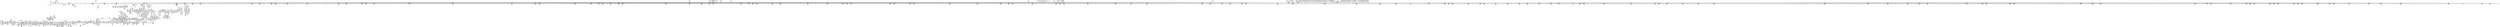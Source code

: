 digraph {
	CE0x52926d0 [shape=record,shape=Mrecord,label="{CE0x52926d0|8:_i8,_32:_%struct.inode*,_%struct.selinux_audit_data*,_456:_i8*,_:_SCMRE_2,3_}"]
	CE0x52fd1a0 [shape=record,shape=Mrecord,label="{CE0x52fd1a0|file_has_perm:tmp14|security/selinux/hooks.c,1688}"]
	CE0x52706e0 [shape=record,shape=Mrecord,label="{CE0x52706e0|8:_i8,_32:_%struct.inode*,_%struct.selinux_audit_data*,_456:_i8*,_:_SCMRE_73,74_}"]
	CE0x52e6570 [shape=record,shape=Mrecord,label="{CE0x52e6570|file_has_perm:path|security/selinux/hooks.c,1681}"]
	CE0x526e370 [shape=record,shape=Mrecord,label="{CE0x526e370|file_has_perm:cred|Function::file_has_perm&Arg::cred::|*SummSource*}"]
	CE0x53001c0 [shape=record,shape=Mrecord,label="{CE0x53001c0|file_has_perm:tmp25|security/selinux/hooks.c,1695|*SummSource*}"]
	CE0x52788c0 [shape=record,shape=Mrecord,label="{CE0x52788c0|i64*_getelementptr_inbounds_(_11_x_i64_,_11_x_i64_*___llvm_gcov_ctr259,_i64_0,_i64_10)|*Constant*|*SummSource*}"]
	CE0x53424d0 [shape=record,shape=Mrecord,label="{CE0x53424d0|0:_i32,_4:_i32,_8:_i16,_12:_i32,_16:_i32,_20:_i32,_24:_i32,_56:_i8*,_:_SCMRE_176,177_}"]
	CE0x52dae20 [shape=record,shape=Mrecord,label="{CE0x52dae20|8:_i8,_32:_%struct.inode*,_%struct.selinux_audit_data*,_456:_i8*,_:_SCMRE_173,174_}"]
	CE0x5357fa0 [shape=record,shape=Mrecord,label="{CE0x5357fa0|0:_i32,_4:_i32,_8:_i16,_12:_i32,_16:_i32,_20:_i32,_24:_i32,_56:_i8*,_:_SCMRE_561,562_}"]
	CE0x52d1a80 [shape=record,shape=Mrecord,label="{CE0x52d1a80|file_has_perm:ad|security/selinux/hooks.c, 1676}"]
	CE0x5290ff0 [shape=record,shape=Mrecord,label="{CE0x5290ff0|selinux_file_lock:bb|*SummSource*}"]
	CE0x5343e20 [shape=record,shape=Mrecord,label="{CE0x5343e20|0:_i32,_4:_i32,_8:_i16,_12:_i32,_16:_i32,_20:_i32,_24:_i32,_56:_i8*,_:_SCMRE_191,192_}"]
	CE0x527fd50 [shape=record,shape=Mrecord,label="{CE0x527fd50|8:_i8,_32:_%struct.inode*,_%struct.selinux_audit_data*,_456:_i8*,_:_SCMRE_210,211_}"]
	CE0x5282360 [shape=record,shape=Mrecord,label="{CE0x5282360|8:_i8,_32:_%struct.inode*,_%struct.selinux_audit_data*,_456:_i8*,_:_SCMRE_320,324_|*MultipleSource*|security/selinux/hooks.c, 1676|security/selinux/hooks.c,1674|Function::file_has_perm&Arg::file::|Function::selinux_file_lock&Arg::file::}"]
	CE0x52db500 [shape=record,shape=Mrecord,label="{CE0x52db500|8:_i8,_32:_%struct.inode*,_%struct.selinux_audit_data*,_456:_i8*,_:_SCMRE_178,179_}"]
	CE0x53352a0 [shape=record,shape=Mrecord,label="{CE0x53352a0|inode_has_perm:return|*SummSink*}"]
	CE0x5385d20 [shape=record,shape=Mrecord,label="{CE0x5385d20|inode_has_perm:tmp18|security/selinux/hooks.c,1617|*SummSource*}"]
	CE0x526f010 [shape=record,shape=Mrecord,label="{CE0x526f010|i32_64|*Constant*|*SummSource*}"]
	CE0x5278a50 [shape=record,shape=Mrecord,label="{CE0x5278a50|selinux_file_lock:tmp19|security/selinux/hooks.c,3337|*SummSink*}"]
	CE0x532e5e0 [shape=record,shape=Mrecord,label="{CE0x532e5e0|inode_has_perm:tmp1|*SummSink*}"]
	CE0x5370f60 [shape=record,shape=Mrecord,label="{CE0x5370f60|inode_has_perm:call|security/selinux/hooks.c,1614}"]
	CE0x537fa90 [shape=record,shape=Mrecord,label="{CE0x537fa90|i64*_getelementptr_inbounds_(_8_x_i64_,_8_x_i64_*___llvm_gcov_ctr154,_i64_0,_i64_5)|*Constant*|*SummSource*}"]
	CE0x537b0e0 [shape=record,shape=Mrecord,label="{CE0x537b0e0|inode_has_perm:and|security/selinux/hooks.c,1611|*SummSink*}"]
	CE0x52d23f0 [shape=record,shape=Mrecord,label="{CE0x52d23f0|i32_14|*Constant*}"]
	CE0x526a310 [shape=record,shape=Mrecord,label="{CE0x526a310|cred_sid:tmp5|security/selinux/hooks.c,196|*SummSink*}"]
	CE0x5273ea0 [shape=record,shape=Mrecord,label="{CE0x5273ea0|get_current:tmp3|*SummSink*}"]
	CE0x533e960 [shape=record,shape=Mrecord,label="{CE0x533e960|0:_i32,_4:_i32,_8:_i16,_12:_i32,_16:_i32,_20:_i32,_24:_i32,_56:_i8*,_:_SCMRE_141,142_}"]
	CE0x52c4df0 [shape=record,shape=Mrecord,label="{CE0x52c4df0|file_has_perm:tmp28|security/selinux/hooks.c,1698|*SummSink*}"]
	CE0x5369100 [shape=record,shape=Mrecord,label="{CE0x5369100|0:_i32,_4:_i32,_8:_i16,_12:_i32,_16:_i32,_20:_i32,_24:_i32,_56:_i8*,_:_SCMRE_915,916_}"]
	CE0x528ad70 [shape=record,shape=Mrecord,label="{CE0x528ad70|_call_void_lockdep_rcu_suspicious(i8*_getelementptr_inbounds_(_25_x_i8_,_25_x_i8_*_.str3,_i32_0,_i32_0),_i32_3337,_i8*_getelementptr_inbounds_(_45_x_i8_,_45_x_i8_*_.str12,_i32_0,_i32_0))_#10,_!dbg_!27729|security/selinux/hooks.c,3337|*SummSink*}"]
	CE0x535e840 [shape=record,shape=Mrecord,label="{CE0x535e840|0:_i32,_4:_i32,_8:_i16,_12:_i32,_16:_i32,_20:_i32,_24:_i32,_56:_i8*,_:_SCMRE_623,624_}"]
	CE0x52b4910 [shape=record,shape=Mrecord,label="{CE0x52b4910|file_has_perm:tmp8|security/selinux/hooks.c,1683}"]
	CE0x532bc10 [shape=record,shape=Mrecord,label="{CE0x532bc10|__validate_creds:expval|include/linux/cred.h,173}"]
	CE0x52d0e30 [shape=record,shape=Mrecord,label="{CE0x52d0e30|i32_22|*Constant*}"]
	CE0x536adb0 [shape=record,shape=Mrecord,label="{CE0x536adb0|0:_i32,_4:_i32,_8:_i16,_12:_i32,_16:_i32,_20:_i32,_24:_i32,_56:_i8*,_:_SCMRE_932,933_}"]
	CE0x52b9b50 [shape=record,shape=Mrecord,label="{CE0x52b9b50|8:_i8,_32:_%struct.inode*,_%struct.selinux_audit_data*,_456:_i8*,_:_SCMRE_145,146_}"]
	CE0x5353fa0 [shape=record,shape=Mrecord,label="{CE0x5353fa0|0:_i32,_4:_i32,_8:_i16,_12:_i32,_16:_i32,_20:_i32,_24:_i32,_56:_i8*,_:_SCMRE_477,478_}"]
	CE0x53517f0 [shape=record,shape=Mrecord,label="{CE0x53517f0|0:_i32,_4:_i32,_8:_i16,_12:_i32,_16:_i32,_20:_i32,_24:_i32,_56:_i8*,_:_SCMRE_384,388_|*MultipleSource*|*LoadInst*|include/linux/fs.h,1916|security/selinux/hooks.c,1675|Function::inode_has_perm&Arg::inode::|security/selinux/hooks.c,1611}"]
	CE0x536fb10 [shape=record,shape=Mrecord,label="{CE0x536fb10|inode_has_perm:tmp16|security/selinux/hooks.c,1615|*SummSource*}"]
	CE0x52d0da0 [shape=record,shape=Mrecord,label="{CE0x52d0da0|_call_void_mcount()_#3|*SummSink*}"]
	CE0x5301800 [shape=record,shape=Mrecord,label="{CE0x5301800|file_has_perm:tmp18|security/selinux/hooks.c,1690|*SummSource*}"]
	CE0x52bbf20 [shape=record,shape=Mrecord,label="{CE0x52bbf20|8:_i8,_32:_%struct.inode*,_%struct.selinux_audit_data*,_456:_i8*,_:_SCMRE_0,1_}"]
	CE0x53553e0 [shape=record,shape=Mrecord,label="{CE0x53553e0|0:_i32,_4:_i32,_8:_i16,_12:_i32,_16:_i32,_20:_i32,_24:_i32,_56:_i8*,_:_SCMRE_488,496_|*MultipleSource*|*LoadInst*|include/linux/fs.h,1916|security/selinux/hooks.c,1675|Function::inode_has_perm&Arg::inode::|security/selinux/hooks.c,1611}"]
	CE0x534dc20 [shape=record,shape=Mrecord,label="{CE0x534dc20|0:_i32,_4:_i32,_8:_i16,_12:_i32,_16:_i32,_20:_i32,_24:_i32,_56:_i8*,_:_SCMRE_289,290_}"]
	CE0x5358810 [shape=record,shape=Mrecord,label="{CE0x5358810|0:_i32,_4:_i32,_8:_i16,_12:_i32,_16:_i32,_20:_i32,_24:_i32,_56:_i8*,_:_SCMRE_566,567_}"]
	CE0x52c1370 [shape=record,shape=Mrecord,label="{CE0x52c1370|inode_has_perm:entry|*SummSink*}"]
	CE0x52d1d70 [shape=record,shape=Mrecord,label="{CE0x52d1d70|_call_void_mcount()_#3|*SummSource*}"]
	CE0x5370bf0 [shape=record,shape=Mrecord,label="{CE0x5370bf0|inode_has_perm:tmp14|security/selinux/hooks.c,1614|*SummSink*}"]
	CE0x52e56a0 [shape=record,shape=Mrecord,label="{CE0x52e56a0|i32_(i32,_i32,_i16,_i32,_%struct.common_audit_data*)*_bitcast_(i32_(i32,_i32,_i16,_i32,_%struct.common_audit_data.495*)*_avc_has_perm_to_i32_(i32,_i32,_i16,_i32,_%struct.common_audit_data*)*)|*Constant*|*SummSink*}"]
	CE0x52de440 [shape=record,shape=Mrecord,label="{CE0x52de440|file_has_perm:if.end10}"]
	CE0x52e4870 [shape=record,shape=Mrecord,label="{CE0x52e4870|avc_has_perm:requested|Function::avc_has_perm&Arg::requested::|*SummSink*}"]
	CE0x5368bf0 [shape=record,shape=Mrecord,label="{CE0x5368bf0|0:_i32,_4:_i32,_8:_i16,_12:_i32,_16:_i32,_20:_i32,_24:_i32,_56:_i8*,_:_SCMRE_912,913_}"]
	CE0x5368020 [shape=record,shape=Mrecord,label="{CE0x5368020|0:_i32,_4:_i32,_8:_i16,_12:_i32,_16:_i32,_20:_i32,_24:_i32,_56:_i8*,_:_SCMRE_905,906_}"]
	CE0x5290460 [shape=record,shape=Mrecord,label="{CE0x5290460|GLOBAL:current_task|Global_var:current_task}"]
	CE0x5361d30 [shape=record,shape=Mrecord,label="{CE0x5361d30|0:_i32,_4:_i32,_8:_i16,_12:_i32,_16:_i32,_20:_i32,_24:_i32,_56:_i8*,_:_SCMRE_776,792_|*MultipleSource*|*LoadInst*|include/linux/fs.h,1916|security/selinux/hooks.c,1675|Function::inode_has_perm&Arg::inode::|security/selinux/hooks.c,1611}"]
	CE0x52fda00 [shape=record,shape=Mrecord,label="{CE0x52fda00|file_has_perm:tmp15|security/selinux/hooks.c,1688|*SummSink*}"]
	CE0x52b4e10 [shape=record,shape=Mrecord,label="{CE0x52b4e10|file_has_perm:tmp8|security/selinux/hooks.c,1683|*SummSource*}"]
	CE0x538c400 [shape=record,shape=Mrecord,label="{CE0x538c400|cred_sid:tmp}"]
	CE0x5285170 [shape=record,shape=Mrecord,label="{CE0x5285170|selinux_file_lock:tmp14|security/selinux/hooks.c,3337|*SummSource*}"]
	CE0x5370a80 [shape=record,shape=Mrecord,label="{CE0x5370a80|inode_has_perm:tmp14|security/selinux/hooks.c,1614|*SummSource*}"]
	CE0x5369970 [shape=record,shape=Mrecord,label="{CE0x5369970|0:_i32,_4:_i32,_8:_i16,_12:_i32,_16:_i32,_20:_i32,_24:_i32,_56:_i8*,_:_SCMRE_920,921_}"]
	CE0x52c8970 [shape=record,shape=Mrecord,label="{CE0x52c8970|i64*_getelementptr_inbounds_(_2_x_i64_,_2_x_i64_*___llvm_gcov_ctr131,_i64_0,_i64_0)|*Constant*|*SummSource*}"]
	CE0x52feaf0 [shape=record,shape=Mrecord,label="{CE0x52feaf0|file_has_perm:tmp22|security/selinux/hooks.c,1694|*SummSink*}"]
	CE0x52845a0 [shape=record,shape=Mrecord,label="{CE0x52845a0|%struct.task_struct*_(%struct.task_struct**)*_asm_movq_%gs:$_1:P_,$0_,_r,im,_dirflag_,_fpsr_,_flags_}"]
	CE0x526cc50 [shape=record,shape=Mrecord,label="{CE0x526cc50|selinux_file_lock:tmp15|security/selinux/hooks.c,3337}"]
	CE0x53544b0 [shape=record,shape=Mrecord,label="{CE0x53544b0|0:_i32,_4:_i32,_8:_i16,_12:_i32,_16:_i32,_20:_i32,_24:_i32,_56:_i8*,_:_SCMRE_480,481_}"]
	CE0x5277650 [shape=record,shape=Mrecord,label="{CE0x5277650|i64_4|*Constant*|*SummSource*}"]
	CE0x52e5480 [shape=record,shape=Mrecord,label="{CE0x52e5480|file_has_perm:sid2|security/selinux/hooks.c,1683|*SummSink*}"]
	CE0x5337870 [shape=record,shape=Mrecord,label="{CE0x5337870|__validate_creds:tmp|*SummSink*}"]
	CE0x526db50 [shape=record,shape=Mrecord,label="{CE0x526db50|GLOBAL:file_has_perm|*Constant*|*SummSink*}"]
	CE0x5340610 [shape=record,shape=Mrecord,label="{CE0x5340610|0:_i32,_4:_i32,_8:_i16,_12:_i32,_16:_i32,_20:_i32,_24:_i32,_56:_i8*,_:_SCMRE_158,159_}"]
	CE0x535a310 [shape=record,shape=Mrecord,label="{CE0x535a310|0:_i32,_4:_i32,_8:_i16,_12:_i32,_16:_i32,_20:_i32,_24:_i32,_56:_i8*,_:_SCMRE_582,583_}"]
	CE0x5359590 [shape=record,shape=Mrecord,label="{CE0x5359590|0:_i32,_4:_i32,_8:_i16,_12:_i32,_16:_i32,_20:_i32,_24:_i32,_56:_i8*,_:_SCMRE_574,575_}"]
	CE0x538add0 [shape=record,shape=Mrecord,label="{CE0x538add0|i32_3|*Constant*|*SummSource*}"]
	CE0x52cc340 [shape=record,shape=Mrecord,label="{CE0x52cc340|cred_sid:tmp3|*SummSource*}"]
	CE0x532b1c0 [shape=record,shape=Mrecord,label="{CE0x532b1c0|0:_i32,_4:_i32,_8:_i16,_12:_i32,_16:_i32,_20:_i32,_24:_i32,_56:_i8*,_:_SCMRE_4,8_|*MultipleSource*|*LoadInst*|include/linux/fs.h,1916|security/selinux/hooks.c,1675|Function::inode_has_perm&Arg::inode::|security/selinux/hooks.c,1611}"]
	CE0x52ceae0 [shape=record,shape=Mrecord,label="{CE0x52ceae0|8:_i8,_32:_%struct.inode*,_%struct.selinux_audit_data*,_456:_i8*,_:_SCMRE_125,126_}"]
	CE0x52dba80 [shape=record,shape=Mrecord,label="{CE0x52dba80|8:_i8,_32:_%struct.inode*,_%struct.selinux_audit_data*,_456:_i8*,_:_SCMRE_182,183_}"]
	CE0x52e7ab0 [shape=record,shape=Mrecord,label="{CE0x52e7ab0|file_has_perm:type|security/selinux/hooks.c,1680|*SummSource*}"]
	CE0x537d2b0 [shape=record,shape=Mrecord,label="{CE0x537d2b0|inode_has_perm:expval|security/selinux/hooks.c,1611|*SummSource*}"]
	CE0x52e0af0 [shape=record,shape=Mrecord,label="{CE0x52e0af0|8:_i8,_32:_%struct.inode*,_%struct.selinux_audit_data*,_456:_i8*,_:_SCMRE_464,472_|*MultipleSource*|security/selinux/hooks.c, 1676|security/selinux/hooks.c,1674|Function::file_has_perm&Arg::file::|Function::selinux_file_lock&Arg::file::}"]
	CE0x529f130 [shape=record,shape=Mrecord,label="{CE0x529f130|selinux_file_lock:tmp17|security/selinux/hooks.c,3337|*SummSink*}"]
	CE0x5292000 [shape=record,shape=Mrecord,label="{CE0x5292000|selinux_file_lock:tmp11|security/selinux/hooks.c,3337}"]
	CE0x532aad0 [shape=record,shape=Mrecord,label="{CE0x532aad0|GLOBAL:creds_are_invalid|*Constant*|*SummSource*}"]
	CE0x52db3a0 [shape=record,shape=Mrecord,label="{CE0x52db3a0|8:_i8,_32:_%struct.inode*,_%struct.selinux_audit_data*,_456:_i8*,_:_SCMRE_177,178_}"]
	CE0x5267d70 [shape=record,shape=Mrecord,label="{CE0x5267d70|selinux_file_lock:if.end|*SummSource*}"]
	CE0x5341ab0 [shape=record,shape=Mrecord,label="{CE0x5341ab0|0:_i32,_4:_i32,_8:_i16,_12:_i32,_16:_i32,_20:_i32,_24:_i32,_56:_i8*,_:_SCMRE_170,171_}"]
	CE0x52c3820 [shape=record,shape=Mrecord,label="{CE0x52c3820|file_has_perm:tmp27|security/selinux/hooks.c,1694}"]
	CE0x52bcc90 [shape=record,shape=Mrecord,label="{CE0x52bcc90|COLLAPSED:_GCMRE___llvm_gcov_ctr131_internal_global_2_x_i64_zeroinitializer:_elem_0:default:}"]
	CE0x53851b0 [shape=record,shape=Mrecord,label="{CE0x53851b0|__validate_creds:tobool|include/linux/cred.h,173|*SummSink*}"]
	CE0x5289580 [shape=record,shape=Mrecord,label="{CE0x5289580|selinux_file_lock:tmp5|security/selinux/hooks.c,3337|*SummSource*}"]
	CE0x52fc920 [shape=record,shape=Mrecord,label="{CE0x52fc920|file_has_perm:tmp12|security/selinux/hooks.c,1688}"]
	CE0x52652f0 [shape=record,shape=Mrecord,label="{CE0x52652f0|i64*_getelementptr_inbounds_(_11_x_i64_,_11_x_i64_*___llvm_gcov_ctr259,_i64_0,_i64_0)|*Constant*|*SummSink*}"]
	CE0x526f300 [shape=record,shape=Mrecord,label="{CE0x526f300|i32_64|*Constant*|*SummSink*}"]
	CE0x52e6870 [shape=record,shape=Mrecord,label="{CE0x52e6870|file_has_perm:f_path|security/selinux/hooks.c,1681}"]
	CE0x5362ef0 [shape=record,shape=Mrecord,label="{CE0x5362ef0|0:_i32,_4:_i32,_8:_i16,_12:_i32,_16:_i32,_20:_i32,_24:_i32,_56:_i8*,_:_SCMRE_832,840_|*MultipleSource*|*LoadInst*|include/linux/fs.h,1916|security/selinux/hooks.c,1675|Function::inode_has_perm&Arg::inode::|security/selinux/hooks.c,1611}"]
	CE0x532c970 [shape=record,shape=Mrecord,label="{CE0x532c970|inode_has_perm:tmp6|*LoadInst*|security/selinux/hooks.c,1611}"]
	CE0x5341240 [shape=record,shape=Mrecord,label="{CE0x5341240|0:_i32,_4:_i32,_8:_i16,_12:_i32,_16:_i32,_20:_i32,_24:_i32,_56:_i8*,_:_SCMRE_165,166_}"]
	CE0x52bd6f0 [shape=record,shape=Mrecord,label="{CE0x52bd6f0|file_has_perm:tmp1|*SummSink*}"]
	CE0x52ce460 [shape=record,shape=Mrecord,label="{CE0x52ce460|8:_i8,_32:_%struct.inode*,_%struct.selinux_audit_data*,_456:_i8*,_:_SCMRE_120,121_}"]
	CE0x5338a90 [shape=record,shape=Mrecord,label="{CE0x5338a90|__validate_creds:file|Function::__validate_creds&Arg::file::|*SummSource*}"]
	CE0x52e7500 [shape=record,shape=Mrecord,label="{CE0x52e7500|file_has_perm:tmp5|security/selinux/hooks.c,1681|*SummSource*}"]
	CE0x52dd530 [shape=record,shape=Mrecord,label="{CE0x52dd530|0:_i32,_4:_i32,_8:_i32,_12:_i32,_:_CMRE_20,24_|*MultipleSource*|security/selinux/hooks.c,196|security/selinux/hooks.c,197|*LoadInst*|security/selinux/hooks.c,196}"]
	CE0x52e3280 [shape=record,shape=Mrecord,label="{CE0x52e3280|cred_sid:cred|Function::cred_sid&Arg::cred::|*SummSource*}"]
	CE0x5275c90 [shape=record,shape=Mrecord,label="{CE0x5275c90|selinux_file_lock:tobool|security/selinux/hooks.c,3337}"]
	CE0x52cbe50 [shape=record,shape=Mrecord,label="{CE0x52cbe50|cred_sid:tmp2}"]
	CE0x529be60 [shape=record,shape=Mrecord,label="{CE0x529be60|file_inode:tmp2|*SummSource*}"]
	CE0x52b1e90 [shape=record,shape=Mrecord,label="{CE0x52b1e90|file_has_perm:call|security/selinux/hooks.c,1675}"]
	CE0x52b2fb0 [shape=record,shape=Mrecord,label="{CE0x52b2fb0|GLOBAL:cred_sid|*Constant*}"]
	CE0x52ff100 [shape=record,shape=Mrecord,label="{CE0x52ff100|i64*_getelementptr_inbounds_(_12_x_i64_,_12_x_i64_*___llvm_gcov_ctr170,_i64_0,_i64_9)|*Constant*}"]
	CE0x536a1e0 [shape=record,shape=Mrecord,label="{CE0x536a1e0|0:_i32,_4:_i32,_8:_i16,_12:_i32,_16:_i32,_20:_i32,_24:_i32,_56:_i8*,_:_SCMRE_925,926_}"]
	CE0x5274450 [shape=record,shape=Mrecord,label="{CE0x5274450|i32_1|*Constant*|*SummSource*}"]
	CE0x5380cd0 [shape=record,shape=Mrecord,label="{CE0x5380cd0|i64*_getelementptr_inbounds_(_8_x_i64_,_8_x_i64_*___llvm_gcov_ctr154,_i64_0,_i64_6)|*Constant*}"]
	CE0x52d9ac0 [shape=record,shape=Mrecord,label="{CE0x52d9ac0|8:_i8,_32:_%struct.inode*,_%struct.selinux_audit_data*,_456:_i8*,_:_SCMRE_162,163_}"]
	CE0x52c0060 [shape=record,shape=Mrecord,label="{CE0x52c0060|8:_i8,_32:_%struct.inode*,_%struct.selinux_audit_data*,_456:_i8*,_:_SCMRE_95,96_}"]
	CE0x532cdf0 [shape=record,shape=Mrecord,label="{CE0x532cdf0|inode_has_perm:i_flags|security/selinux/hooks.c,1611|*SummSink*}"]
	CE0x535d400 [shape=record,shape=Mrecord,label="{CE0x535d400|0:_i32,_4:_i32,_8:_i16,_12:_i32,_16:_i32,_20:_i32,_24:_i32,_56:_i8*,_:_SCMRE_611,612_}"]
	CE0x5281e60 [shape=record,shape=Mrecord,label="{CE0x5281e60|8:_i8,_32:_%struct.inode*,_%struct.selinux_audit_data*,_456:_i8*,_:_SCMRE_312,316_|*MultipleSource*|security/selinux/hooks.c, 1676|security/selinux/hooks.c,1674|Function::file_has_perm&Arg::file::|Function::selinux_file_lock&Arg::file::}"]
	CE0x52718f0 [shape=record,shape=Mrecord,label="{CE0x52718f0|__validate_creds:line|Function::__validate_creds&Arg::line::|*SummSource*}"]
	CE0x52b3670 [shape=record,shape=Mrecord,label="{CE0x52b3670|0:_i32,_:_CRE_4,8_|*MultipleSource*|*LoadInst*|security/selinux/hooks.c,1674|security/selinux/hooks.c,1674|security/selinux/hooks.c,1683}"]
	CE0x52b2a70 [shape=record,shape=Mrecord,label="{CE0x52b2a70|file_inode:f|Function::file_inode&Arg::f::|*SummSource*}"]
	CE0x532e570 [shape=record,shape=Mrecord,label="{CE0x532e570|inode_has_perm:tmp1|*SummSource*}"]
	CE0x5342d40 [shape=record,shape=Mrecord,label="{CE0x5342d40|0:_i32,_4:_i32,_8:_i16,_12:_i32,_16:_i32,_20:_i32,_24:_i32,_56:_i8*,_:_SCMRE_181,182_}"]
	CE0x53807f0 [shape=record,shape=Mrecord,label="{CE0x53807f0|inode_has_perm:tmp12|security/selinux/hooks.c,1612|*SummSource*}"]
	CE0x534b550 [shape=record,shape=Mrecord,label="{CE0x534b550|0:_i32,_4:_i32,_8:_i16,_12:_i32,_16:_i32,_20:_i32,_24:_i32,_56:_i8*,_:_SCMRE_266,267_}"]
	CE0x5293300 [shape=record,shape=Mrecord,label="{CE0x5293300|8:_i8,_32:_%struct.inode*,_%struct.selinux_audit_data*,_456:_i8*,_:_SCMRE_64,65_}"]
	CE0x5286d50 [shape=record,shape=Mrecord,label="{CE0x5286d50|selinux_file_lock:land.lhs.true|*SummSink*}"]
	CE0x5296d10 [shape=record,shape=Mrecord,label="{CE0x5296d10|selinux_file_lock:cred4|security/selinux/hooks.c,3337|*SummSource*}"]
	CE0x536dec0 [shape=record,shape=Mrecord,label="{CE0x536dec0|inode_has_perm:tobool|security/selinux/hooks.c,1611}"]
	CE0x52beae0 [shape=record,shape=Mrecord,label="{CE0x52beae0|8:_i8,_32:_%struct.inode*,_%struct.selinux_audit_data*,_456:_i8*,_:_SCMRE_49,50_}"]
	CE0x52dc000 [shape=record,shape=Mrecord,label="{CE0x52dc000|8:_i8,_32:_%struct.inode*,_%struct.selinux_audit_data*,_456:_i8*,_:_SCMRE_186,187_}"]
	CE0x535d250 [shape=record,shape=Mrecord,label="{CE0x535d250|0:_i32,_4:_i32,_8:_i16,_12:_i32,_16:_i32,_20:_i32,_24:_i32,_56:_i8*,_:_SCMRE_610,611_}"]
	CE0x52c9770 [shape=record,shape=Mrecord,label="{CE0x52c9770|8:_i8,_32:_%struct.inode*,_%struct.selinux_audit_data*,_456:_i8*,_:_SCMRE_88,89_}"]
	CE0x5361230 [shape=record,shape=Mrecord,label="{CE0x5361230|0:_i32,_4:_i32,_8:_i16,_12:_i32,_16:_i32,_20:_i32,_24:_i32,_56:_i8*,_:_SCMRE_744,752_|*MultipleSource*|*LoadInst*|include/linux/fs.h,1916|security/selinux/hooks.c,1675|Function::inode_has_perm&Arg::inode::|security/selinux/hooks.c,1611}"]
	CE0x52dd810 [shape=record,shape=Mrecord,label="{CE0x52dd810|cred_sid:tmp6|security/selinux/hooks.c,197|*SummSource*}"]
	CE0x526fc50 [shape=record,shape=Mrecord,label="{CE0x526fc50|i64*_getelementptr_inbounds_(_2_x_i64_,_2_x_i64_*___llvm_gcov_ctr98,_i64_0,_i64_0)|*Constant*}"]
	CE0x53332c0 [shape=record,shape=Mrecord,label="{CE0x53332c0|inode_has_perm:tmp4|security/selinux/hooks.c,1609|*SummSink*}"]
	CE0x5366a30 [shape=record,shape=Mrecord,label="{CE0x5366a30|0:_i32,_4:_i32,_8:_i16,_12:_i32,_16:_i32,_20:_i32,_24:_i32,_56:_i8*,_:_SCMRE_892,893_}"]
	CE0x52a0320 [shape=record,shape=Mrecord,label="{CE0x52a0320|get_current:entry}"]
	CE0x53029a0 [shape=record,shape=Mrecord,label="{CE0x53029a0|file_has_perm:tobool7|security/selinux/hooks.c,1694|*SummSink*}"]
	CE0x52d1900 [shape=record,shape=Mrecord,label="{CE0x52d1900|_call_void_mcount()_#3}"]
	CE0x536fd80 [shape=record,shape=Mrecord,label="{CE0x536fd80|inode_has_perm:sid3|security/selinux/hooks.c,1617|*SummSource*}"]
	CE0x5299270 [shape=record,shape=Mrecord,label="{CE0x5299270|file_has_perm:if.end6}"]
	CE0x52dedb0 [shape=record,shape=Mrecord,label="{CE0x52dedb0|8:_i8,_32:_%struct.inode*,_%struct.selinux_audit_data*,_456:_i8*,_:_SCMRE_396,400_|*MultipleSource*|security/selinux/hooks.c, 1676|security/selinux/hooks.c,1674|Function::file_has_perm&Arg::file::|Function::selinux_file_lock&Arg::file::}"]
	CE0x528c3e0 [shape=record,shape=Mrecord,label="{CE0x528c3e0|i64*_getelementptr_inbounds_(_11_x_i64_,_11_x_i64_*___llvm_gcov_ctr259,_i64_0,_i64_1)|*Constant*}"]
	CE0x53854d0 [shape=record,shape=Mrecord,label="{CE0x53854d0|__validate_creds:tmp2|include/linux/cred.h,173|*SummSource*}"]
	CE0x5334430 [shape=record,shape=Mrecord,label="{CE0x5334430|__validate_creds:tmp1}"]
	CE0x5332480 [shape=record,shape=Mrecord,label="{CE0x5332480|__validate_creds:tmp1|*SummSink*}"]
	CE0x5301d20 [shape=record,shape=Mrecord,label="{CE0x5301d20|file_has_perm:tmp19|security/selinux/hooks.c,1690}"]
	CE0x651aa00 [shape=record,shape=Mrecord,label="{CE0x651aa00|selinux_file_lock:tmp1|*SummSource*}"]
	CE0x528b7c0 [shape=record,shape=Mrecord,label="{CE0x528b7c0|selinux_file_lock:tmp12|security/selinux/hooks.c,3337}"]
	CE0x5299330 [shape=record,shape=Mrecord,label="{CE0x5299330|file_has_perm:if.end6|*SummSource*}"]
	CE0x53576a0 [shape=record,shape=Mrecord,label="{CE0x53576a0|0:_i32,_4:_i32,_8:_i16,_12:_i32,_16:_i32,_20:_i32,_24:_i32,_56:_i8*,_:_SCMRE_555,556_}"]
	CE0x5337660 [shape=record,shape=Mrecord,label="{CE0x5337660|0:_i32,_4:_i32,_8:_i16,_12:_i32,_16:_i32,_20:_i32,_24:_i32,_56:_i8*,_:_SCMRE_16,24_|*MultipleSource*|*LoadInst*|include/linux/fs.h,1916|security/selinux/hooks.c,1675|Function::inode_has_perm&Arg::inode::|security/selinux/hooks.c,1611}"]
	CE0x534f060 [shape=record,shape=Mrecord,label="{CE0x534f060|0:_i32,_4:_i32,_8:_i16,_12:_i32,_16:_i32,_20:_i32,_24:_i32,_56:_i8*,_:_SCMRE_301,302_}"]
	CE0x535f0a0 [shape=record,shape=Mrecord,label="{CE0x535f0a0|0:_i32,_4:_i32,_8:_i16,_12:_i32,_16:_i32,_20:_i32,_24:_i32,_56:_i8*,_:_SCMRE_648,656_|*MultipleSource*|*LoadInst*|include/linux/fs.h,1916|security/selinux/hooks.c,1675|Function::inode_has_perm&Arg::inode::|security/selinux/hooks.c,1611}"]
	CE0x5280170 [shape=record,shape=Mrecord,label="{CE0x5280170|8:_i8,_32:_%struct.inode*,_%struct.selinux_audit_data*,_456:_i8*,_:_SCMRE_213,214_}"]
	CE0x537c490 [shape=record,shape=Mrecord,label="{CE0x537c490|inode_has_perm:lnot.ext|security/selinux/hooks.c,1611|*SummSource*}"]
	CE0x52b2c20 [shape=record,shape=Mrecord,label="{CE0x52b2c20|_ret_%struct.inode*_%tmp4,_!dbg_!27713|include/linux/fs.h,1916}"]
	CE0x536a6f0 [shape=record,shape=Mrecord,label="{CE0x536a6f0|0:_i32,_4:_i32,_8:_i16,_12:_i32,_16:_i32,_20:_i32,_24:_i32,_56:_i8*,_:_SCMRE_928,929_}"]
	CE0x52b3c60 [shape=record,shape=Mrecord,label="{CE0x52b3c60|file_has_perm:tmp6|security/selinux/hooks.c,1683|*SummSource*}"]
	CE0x5373a60 [shape=record,shape=Mrecord,label="{CE0x5373a60|inode_has_perm:tmp19|security/selinux/hooks.c,1618|*SummSource*}"]
	CE0x52db0e0 [shape=record,shape=Mrecord,label="{CE0x52db0e0|8:_i8,_32:_%struct.inode*,_%struct.selinux_audit_data*,_456:_i8*,_:_SCMRE_175,176_}"]
	CE0x533f890 [shape=record,shape=Mrecord,label="{CE0x533f890|0:_i32,_4:_i32,_8:_i16,_12:_i32,_16:_i32,_20:_i32,_24:_i32,_56:_i8*,_:_SCMRE_150,151_}"]
	CE0x52bdee0 [shape=record,shape=Mrecord,label="{CE0x52bdee0|8:_i8,_32:_%struct.inode*,_%struct.selinux_audit_data*,_456:_i8*,_:_SCMRE_32,40_|*MultipleSource*|security/selinux/hooks.c, 1676|security/selinux/hooks.c,1674|Function::file_has_perm&Arg::file::|Function::selinux_file_lock&Arg::file::}"]
	CE0x5368da0 [shape=record,shape=Mrecord,label="{CE0x5368da0|0:_i32,_4:_i32,_8:_i16,_12:_i32,_16:_i32,_20:_i32,_24:_i32,_56:_i8*,_:_SCMRE_913,914_}"]
	CE0x52bb440 [shape=record,shape=Mrecord,label="{CE0x52bb440|8:_i8,_32:_%struct.inode*,_%struct.selinux_audit_data*,_456:_i8*,_:_SCMRE_61,62_}"]
	CE0x534f8d0 [shape=record,shape=Mrecord,label="{CE0x534f8d0|0:_i32,_4:_i32,_8:_i16,_12:_i32,_16:_i32,_20:_i32,_24:_i32,_56:_i8*,_:_SCMRE_306,307_}"]
	CE0x664c450 [shape=record,shape=Mrecord,label="{CE0x664c450|selinux_file_lock:do.body|*SummSink*}"]
	CE0x5365cb0 [shape=record,shape=Mrecord,label="{CE0x5365cb0|0:_i32,_4:_i32,_8:_i16,_12:_i32,_16:_i32,_20:_i32,_24:_i32,_56:_i8*,_:_SCMRE_884,885_}"]
	CE0x526e920 [shape=record,shape=Mrecord,label="{CE0x526e920|selinux_file_lock:file|Function::selinux_file_lock&Arg::file::|*SummSource*}"]
	CE0x5386bc0 [shape=record,shape=Mrecord,label="{CE0x5386bc0|avc_has_perm:tclass|Function::avc_has_perm&Arg::tclass::}"]
	CE0x53449f0 [shape=record,shape=Mrecord,label="{CE0x53449f0|0:_i32,_4:_i32,_8:_i16,_12:_i32,_16:_i32,_20:_i32,_24:_i32,_56:_i8*,_:_SCMRE_198,199_}"]
	CE0x52e4700 [shape=record,shape=Mrecord,label="{CE0x52e4700|avc_has_perm:requested|Function::avc_has_perm&Arg::requested::|*SummSource*}"]
	CE0x52ce040 [shape=record,shape=Mrecord,label="{CE0x52ce040|8:_i8,_32:_%struct.inode*,_%struct.selinux_audit_data*,_456:_i8*,_:_SCMRE_117,118_}"]
	CE0x528fae0 [shape=record,shape=Mrecord,label="{CE0x528fae0|i32_3337|*Constant*|*SummSource*}"]
	CE0x537d990 [shape=record,shape=Mrecord,label="{CE0x537d990|inode_has_perm:tobool2|security/selinux/hooks.c,1611|*SummSource*}"]
	CE0x533dff0 [shape=record,shape=Mrecord,label="{CE0x533dff0|0:_i32,_4:_i32,_8:_i16,_12:_i32,_16:_i32,_20:_i32,_24:_i32,_56:_i8*,_:_SCMRE_137,138_}"]
	CE0x535bc60 [shape=record,shape=Mrecord,label="{CE0x535bc60|0:_i32,_4:_i32,_8:_i16,_12:_i32,_16:_i32,_20:_i32,_24:_i32,_56:_i8*,_:_SCMRE_597,598_}"]
	CE0x529bdf0 [shape=record,shape=Mrecord,label="{CE0x529bdf0|file_inode:tmp2}"]
	CE0x533a0c0 [shape=record,shape=Mrecord,label="{CE0x533a0c0|cred_sid:tmp3}"]
	CE0x5352df0 [shape=record,shape=Mrecord,label="{CE0x5352df0|0:_i32,_4:_i32,_8:_i16,_12:_i32,_16:_i32,_20:_i32,_24:_i32,_56:_i8*,_:_SCMRE_448,456_|*MultipleSource*|*LoadInst*|include/linux/fs.h,1916|security/selinux/hooks.c,1675|Function::inode_has_perm&Arg::inode::|security/selinux/hooks.c,1611}"]
	CE0x53735c0 [shape=record,shape=Mrecord,label="{CE0x53735c0|inode_has_perm:tmp17|security/selinux/hooks.c,1617}"]
	CE0x52b5480 [shape=record,shape=Mrecord,label="{CE0x52b5480|file_has_perm:tmp9|security/selinux/hooks.c,1683|*SummSink*}"]
	CE0x52bca80 [shape=record,shape=Mrecord,label="{CE0x52bca80|inode_has_perm:if.then|*SummSink*}"]
	CE0x5284eb0 [shape=record,shape=Mrecord,label="{CE0x5284eb0|selinux_file_lock:tmp13|security/selinux/hooks.c,3337|*SummSink*}"]
	CE0x52939e0 [shape=record,shape=Mrecord,label="{CE0x52939e0|8:_i8,_32:_%struct.inode*,_%struct.selinux_audit_data*,_456:_i8*,_:_SCMRE_69,70_}"]
	CE0x5346180 [shape=record,shape=Mrecord,label="{CE0x5346180|0:_i32,_4:_i32,_8:_i16,_12:_i32,_16:_i32,_20:_i32,_24:_i32,_56:_i8*,_:_SCMRE_224,232_|*MultipleSource*|*LoadInst*|include/linux/fs.h,1916|security/selinux/hooks.c,1675|Function::inode_has_perm&Arg::inode::|security/selinux/hooks.c,1611}"]
	CE0x529b570 [shape=record,shape=Mrecord,label="{CE0x529b570|i64*_getelementptr_inbounds_(_2_x_i64_,_2_x_i64_*___llvm_gcov_ctr162,_i64_0,_i64_1)|*Constant*}"]
	CE0x53577c0 [shape=record,shape=Mrecord,label="{CE0x53577c0|0:_i32,_4:_i32,_8:_i16,_12:_i32,_16:_i32,_20:_i32,_24:_i32,_56:_i8*,_:_SCMRE_556,557_}"]
	CE0x538b650 [shape=record,shape=Mrecord,label="{CE0x538b650|__validate_creds:tmp9|include/linux/cred.h,175|*SummSource*}"]
	CE0x53450b0 [shape=record,shape=Mrecord,label="{CE0x53450b0|0:_i32,_4:_i32,_8:_i16,_12:_i32,_16:_i32,_20:_i32,_24:_i32,_56:_i8*,_:_SCMRE_202,203_}"]
	CE0x536dc00 [shape=record,shape=Mrecord,label="{CE0x536dc00|i32_512|*Constant*|*SummSource*}"]
	CE0x52e05f0 [shape=record,shape=Mrecord,label="{CE0x52e05f0|8:_i8,_32:_%struct.inode*,_%struct.selinux_audit_data*,_456:_i8*,_:_SCMRE_448,456_|*MultipleSource*|security/selinux/hooks.c, 1676|security/selinux/hooks.c,1674|Function::file_has_perm&Arg::file::|Function::selinux_file_lock&Arg::file::}"]
	CE0x5387530 [shape=record,shape=Mrecord,label="{CE0x5387530|i64*_getelementptr_inbounds_(_8_x_i64_,_8_x_i64_*___llvm_gcov_ctr154,_i64_0,_i64_7)|*Constant*}"]
	CE0x526ec70 [shape=record,shape=Mrecord,label="{CE0x526ec70|file_has_perm:file|Function::file_has_perm&Arg::file::|*SummSource*}"]
	CE0x537ea50 [shape=record,shape=Mrecord,label="{CE0x537ea50|inode_has_perm:tmp8|security/selinux/hooks.c,1611|*SummSink*}"]
	CE0x5281180 [shape=record,shape=Mrecord,label="{CE0x5281180|8:_i8,_32:_%struct.inode*,_%struct.selinux_audit_data*,_456:_i8*,_:_SCMRE_264,280_|*MultipleSource*|security/selinux/hooks.c, 1676|security/selinux/hooks.c,1674|Function::file_has_perm&Arg::file::|Function::selinux_file_lock&Arg::file::}"]
	CE0x529b4a0 [shape=record,shape=Mrecord,label="{CE0x529b4a0|file_inode:tmp1|*SummSource*}"]
	CE0x5275f20 [shape=record,shape=Mrecord,label="{CE0x5275f20|selinux_file_lock:tmp2}"]
	CE0x5388440 [shape=record,shape=Mrecord,label="{CE0x5388440|__validate_creds:tmp6|include/linux/cred.h,174|*SummSink*}"]
	CE0x52ae1f0 [shape=record,shape=Mrecord,label="{CE0x52ae1f0|GLOBAL:cred_sid|*Constant*|*SummSource*}"]
	CE0x534cb40 [shape=record,shape=Mrecord,label="{CE0x534cb40|0:_i32,_4:_i32,_8:_i16,_12:_i32,_16:_i32,_20:_i32,_24:_i32,_56:_i8*,_:_SCMRE_279,280_}"]
	CE0x5285100 [shape=record,shape=Mrecord,label="{CE0x5285100|selinux_file_lock:tmp14|security/selinux/hooks.c,3337}"]
	CE0x52c0740 [shape=record,shape=Mrecord,label="{CE0x52c0740|8:_i8,_32:_%struct.inode*,_%struct.selinux_audit_data*,_456:_i8*,_:_SCMRE_100,101_}"]
	CE0x53504a0 [shape=record,shape=Mrecord,label="{CE0x53504a0|0:_i32,_4:_i32,_8:_i16,_12:_i32,_16:_i32,_20:_i32,_24:_i32,_56:_i8*,_:_SCMRE_312,320_|*MultipleSource*|*LoadInst*|include/linux/fs.h,1916|security/selinux/hooks.c,1675|Function::inode_has_perm&Arg::inode::|security/selinux/hooks.c,1611}"]
	CE0x52d9540 [shape=record,shape=Mrecord,label="{CE0x52d9540|8:_i8,_32:_%struct.inode*,_%struct.selinux_audit_data*,_456:_i8*,_:_SCMRE_158,159_}"]
	CE0x5292310 [shape=record,shape=Mrecord,label="{CE0x5292310|selinux_file_lock:tmp11|security/selinux/hooks.c,3337|*SummSource*}"]
	CE0x52e4ba0 [shape=record,shape=Mrecord,label="{CE0x52e4ba0|i64_16|*Constant*|*SummSource*}"]
	CE0x53650e0 [shape=record,shape=Mrecord,label="{CE0x53650e0|0:_i32,_4:_i32,_8:_i16,_12:_i32,_16:_i32,_20:_i32,_24:_i32,_56:_i8*,_:_SCMRE_877,878_}"]
	CE0x52b4bb0 [shape=record,shape=Mrecord,label="{CE0x52b4bb0|GLOBAL:__llvm_gcov_ctr170|Global_var:__llvm_gcov_ctr170|*SummSink*}"]
	CE0x52c6e30 [shape=record,shape=Mrecord,label="{CE0x52c6e30|i32_0|*Constant*}"]
	CE0x5283aa0 [shape=record,shape=Mrecord,label="{CE0x5283aa0|i8*_getelementptr_inbounds_(_45_x_i8_,_45_x_i8_*_.str12,_i32_0,_i32_0)|*Constant*}"]
	CE0x5330be0 [shape=record,shape=Mrecord,label="{CE0x5330be0|__validate_creds:lnot.ext|include/linux/cred.h,173}"]
	CE0x53869e0 [shape=record,shape=Mrecord,label="{CE0x53869e0|avc_has_perm:tsid|Function::avc_has_perm&Arg::tsid::}"]
	CE0x5275a60 [shape=record,shape=Mrecord,label="{CE0x5275a60|i1_true|*Constant*|*SummSink*}"]
	CE0x538b070 [shape=record,shape=Mrecord,label="{CE0x538b070|inode_has_perm:sid3|security/selinux/hooks.c,1617|*SummSink*}"]
	CE0x527a2c0 [shape=record,shape=Mrecord,label="{CE0x527a2c0|selinux_file_lock:entry|*SummSource*}"]
	CE0x52d58a0 [shape=record,shape=Mrecord,label="{CE0x52d58a0|inode_has_perm:tmp2|*SummSource*}"]
	CE0x5333880 [shape=record,shape=Mrecord,label="{CE0x5333880|inode_has_perm:tmp}"]
	CE0x5370950 [shape=record,shape=Mrecord,label="{CE0x5370950|inode_has_perm:tmp14|security/selinux/hooks.c,1614}"]
	CE0x528e620 [shape=record,shape=Mrecord,label="{CE0x528e620|i32_0|*Constant*}"]
	CE0x5300680 [shape=record,shape=Mrecord,label="{CE0x5300680|file_has_perm:tmp16|security/selinux/hooks.c,1689|*SummSource*}"]
	CE0x52dacc0 [shape=record,shape=Mrecord,label="{CE0x52dacc0|8:_i8,_32:_%struct.inode*,_%struct.selinux_audit_data*,_456:_i8*,_:_SCMRE_172,173_}"]
	CE0x5367960 [shape=record,shape=Mrecord,label="{CE0x5367960|0:_i32,_4:_i32,_8:_i16,_12:_i32,_16:_i32,_20:_i32,_24:_i32,_56:_i8*,_:_SCMRE_901,902_}"]
	CE0x5275d90 [shape=record,shape=Mrecord,label="{CE0x5275d90|selinux_file_lock:land.lhs.true2|*SummSink*}"]
	CE0x52c49f0 [shape=record,shape=Mrecord,label="{CE0x52c49f0|i64*_getelementptr_inbounds_(_12_x_i64_,_12_x_i64_*___llvm_gcov_ctr170,_i64_0,_i64_11)|*Constant*}"]
	CE0x5355520 [shape=record,shape=Mrecord,label="{CE0x5355520|0:_i32,_4:_i32,_8:_i16,_12:_i32,_16:_i32,_20:_i32,_24:_i32,_56:_i8*,_:_SCMRE_500,504_|*MultipleSource*|*LoadInst*|include/linux/fs.h,1916|security/selinux/hooks.c,1675|Function::inode_has_perm&Arg::inode::|security/selinux/hooks.c,1611}"]
	CE0x52760c0 [shape=record,shape=Mrecord,label="{CE0x52760c0|selinux_file_lock:tmp3}"]
	CE0x52d69d0 [shape=record,shape=Mrecord,label="{CE0x52d69d0|i64*_getelementptr_inbounds_(_5_x_i64_,_5_x_i64_*___llvm_gcov_ctr155,_i64_0,_i64_0)|*Constant*|*SummSource*}"]
	CE0x537b750 [shape=record,shape=Mrecord,label="{CE0x537b750|inode_has_perm:lnot|security/selinux/hooks.c,1611}"]
	CE0x52bd340 [shape=record,shape=Mrecord,label="{CE0x52bd340|file_has_perm:if.then8|*SummSource*}"]
	CE0x52e2820 [shape=record,shape=Mrecord,label="{CE0x52e2820|0:_i32,_4:_i32,_8:_i16,_12:_i32,_16:_i32,_20:_i32,_24:_i32,_56:_i8*,_:_SCMRE_255,256_}"]
	CE0x52c6cc0 [shape=record,shape=Mrecord,label="{CE0x52c6cc0|_call_void_mcount()_#3|*SummSource*}"]
	CE0x52e0870 [shape=record,shape=Mrecord,label="{CE0x52e0870|8:_i8,_32:_%struct.inode*,_%struct.selinux_audit_data*,_456:_i8*,_:_SCMRE_456,464_|*MultipleSource*|security/selinux/hooks.c, 1676|security/selinux/hooks.c,1674|Function::file_has_perm&Arg::file::|Function::selinux_file_lock&Arg::file::}"]
	CE0x52773b0 [shape=record,shape=Mrecord,label="{CE0x52773b0|selinux_file_lock:tobool1|security/selinux/hooks.c,3337|*SummSource*}"]
	CE0x5350140 [shape=record,shape=Mrecord,label="{CE0x5350140|0:_i32,_4:_i32,_8:_i16,_12:_i32,_16:_i32,_20:_i32,_24:_i32,_56:_i8*,_:_SCMRE_311,312_}"]
	CE0x52b6a30 [shape=record,shape=Mrecord,label="{CE0x52b6a30|file_has_perm:call4|security/selinux/hooks.c,1684|*SummSource*}"]
	CE0x5294300 [shape=record,shape=Mrecord,label="{CE0x5294300|avc_has_perm:ssid|Function::avc_has_perm&Arg::ssid::|*SummSource*}"]
	CE0x526e520 [shape=record,shape=Mrecord,label="{CE0x526e520|file_has_perm:file|Function::file_has_perm&Arg::file::}"]
	CE0x52c94b0 [shape=record,shape=Mrecord,label="{CE0x52c94b0|8:_i8,_32:_%struct.inode*,_%struct.selinux_audit_data*,_456:_i8*,_:_SCMRE_86,87_}"]
	CE0x534d200 [shape=record,shape=Mrecord,label="{CE0x534d200|0:_i32,_4:_i32,_8:_i16,_12:_i32,_16:_i32,_20:_i32,_24:_i32,_56:_i8*,_:_SCMRE_283,284_}"]
	CE0x5339140 [shape=record,shape=Mrecord,label="{CE0x5339140|i32_4|*Constant*|*SummSource*}"]
	CE0x526d680 [shape=record,shape=Mrecord,label="{CE0x526d680|selinux_file_lock:call5|security/selinux/hooks.c,3339|*SummSink*}"]
	CE0x52c14d0 [shape=record,shape=Mrecord,label="{CE0x52c14d0|inode_has_perm:cred|Function::inode_has_perm&Arg::cred::}"]
	CE0x5298d30 [shape=record,shape=Mrecord,label="{CE0x5298d30|8:_i8,_32:_%struct.inode*,_%struct.selinux_audit_data*,_456:_i8*,_:_SCMRE_111,112_}"]
	CE0x534b1f0 [shape=record,shape=Mrecord,label="{CE0x534b1f0|0:_i32,_4:_i32,_8:_i16,_12:_i32,_16:_i32,_20:_i32,_24:_i32,_56:_i8*,_:_SCMRE_264,265_}"]
	CE0x52c28d0 [shape=record,shape=Mrecord,label="{CE0x52c28d0|_ret_i32_%retval.0,_!dbg_!27739|security/selinux/hooks.c,1618|*SummSource*}"]
	CE0x536f340 [shape=record,shape=Mrecord,label="{CE0x536f340|inode_has_perm:tmp15|*LoadInst*|security/selinux/hooks.c,1615}"]
	CE0x5293880 [shape=record,shape=Mrecord,label="{CE0x5293880|8:_i8,_32:_%struct.inode*,_%struct.selinux_audit_data*,_456:_i8*,_:_SCMRE_68,69_}"]
	CE0x538af00 [shape=record,shape=Mrecord,label="{CE0x538af00|i32_3|*Constant*|*SummSink*}"]
	CE0x526b360 [shape=record,shape=Mrecord,label="{CE0x526b360|COLLAPSED:_GCMRE___llvm_gcov_ctr162_internal_global_2_x_i64_zeroinitializer:_elem_0:default:}"]
	CE0x52e3fc0 [shape=record,shape=Mrecord,label="{CE0x52e3fc0|file_inode:bb|*SummSink*}"]
	CE0x651aa70 [shape=record,shape=Mrecord,label="{CE0x651aa70|i64*_getelementptr_inbounds_(_11_x_i64_,_11_x_i64_*___llvm_gcov_ctr259,_i64_0,_i64_1)|*Constant*|*SummSource*}"]
	CE0x53631b0 [shape=record,shape=Mrecord,label="{CE0x53631b0|0:_i32,_4:_i32,_8:_i16,_12:_i32,_16:_i32,_20:_i32,_24:_i32,_56:_i8*,_:_SCMRE_840,848_|*MultipleSource*|*LoadInst*|include/linux/fs.h,1916|security/selinux/hooks.c,1675|Function::inode_has_perm&Arg::inode::|security/selinux/hooks.c,1611}"]
	CE0x5363c40 [shape=record,shape=Mrecord,label="{CE0x5363c40|0:_i32,_4:_i32,_8:_i16,_12:_i32,_16:_i32,_20:_i32,_24:_i32,_56:_i8*,_:_SCMRE_866,867_}"]
	CE0x52ccbe0 [shape=record,shape=Mrecord,label="{CE0x52ccbe0|cred_sid:security|security/selinux/hooks.c,196|*SummSink*}"]
	CE0x52d3440 [shape=record,shape=Mrecord,label="{CE0x52d3440|i8*_getelementptr_inbounds_(_25_x_i8_,_25_x_i8_*_.str3,_i32_0,_i32_0)|*Constant*}"]
	CE0x52e0d70 [shape=record,shape=Mrecord,label="{CE0x52e0d70|8:_i8,_32:_%struct.inode*,_%struct.selinux_audit_data*,_456:_i8*,_:_SCMRE_472,480_|*MultipleSource*|security/selinux/hooks.c, 1676|security/selinux/hooks.c,1674|Function::file_has_perm&Arg::file::|Function::selinux_file_lock&Arg::file::}"]
	CE0x52bd680 [shape=record,shape=Mrecord,label="{CE0x52bd680|file_has_perm:tmp1|*SummSource*}"]
	CE0x527bc70 [shape=record,shape=Mrecord,label="{CE0x527bc70|8:_i8,_32:_%struct.inode*,_%struct.selinux_audit_data*,_456:_i8*,_:_SCMRE_7,8_}"]
	CE0x52b84f0 [shape=record,shape=Mrecord,label="{CE0x52b84f0|_ret_i32_%retval.0,_!dbg_!27728|security/selinux/avc.c,775|*SummSource*}"]
	CE0x52fee60 [shape=record,shape=Mrecord,label="{CE0x52fee60|file_has_perm:tmp23|security/selinux/hooks.c,1694|*SummSource*}"]
	CE0x538aae0 [shape=record,shape=Mrecord,label="{CE0x538aae0|i32_3|*Constant*}"]
	CE0x5293ca0 [shape=record,shape=Mrecord,label="{CE0x5293ca0|8:_i8,_32:_%struct.inode*,_%struct.selinux_audit_data*,_456:_i8*,_:_SCMRE_71,72_}"]
	CE0x5342b90 [shape=record,shape=Mrecord,label="{CE0x5342b90|0:_i32,_4:_i32,_8:_i16,_12:_i32,_16:_i32,_20:_i32,_24:_i32,_56:_i8*,_:_SCMRE_180,181_}"]
	CE0x5385fc0 [shape=record,shape=Mrecord,label="{CE0x5385fc0|inode_has_perm:call4|security/selinux/hooks.c,1617}"]
	CE0x52910e0 [shape=record,shape=Mrecord,label="{CE0x52910e0|selinux_file_lock:bb|*SummSink*}"]
	CE0x532b310 [shape=record,shape=Mrecord,label="{CE0x532b310|0:_i32,_4:_i32,_8:_i16,_12:_i32,_16:_i32,_20:_i32,_24:_i32,_56:_i8*,_:_SCMRE_8,12_|*MultipleSource*|*LoadInst*|include/linux/fs.h,1916|security/selinux/hooks.c,1675|Function::inode_has_perm&Arg::inode::|security/selinux/hooks.c,1611}"]
	CE0x53891c0 [shape=record,shape=Mrecord,label="{CE0x53891c0|i64*_getelementptr_inbounds_(_5_x_i64_,_5_x_i64_*___llvm_gcov_ctr155,_i64_0,_i64_4)|*Constant*}"]
	CE0x52b3bd0 [shape=record,shape=Mrecord,label="{CE0x52b3bd0|file_has_perm:tmp6|security/selinux/hooks.c,1683}"]
	CE0x5351530 [shape=record,shape=Mrecord,label="{CE0x5351530|0:_i32,_4:_i32,_8:_i16,_12:_i32,_16:_i32,_20:_i32,_24:_i32,_56:_i8*,_:_SCMRE_376,384_|*MultipleSource*|*LoadInst*|include/linux/fs.h,1916|security/selinux/hooks.c,1675|Function::inode_has_perm&Arg::inode::|security/selinux/hooks.c,1611}"]
	CE0x52e6f90 [shape=record,shape=Mrecord,label="{CE0x52e6f90|file_has_perm:tmp4|security/selinux/hooks.c,1681|*SummSource*}"]
	CE0x533f1d0 [shape=record,shape=Mrecord,label="{CE0x533f1d0|0:_i32,_4:_i32,_8:_i16,_12:_i32,_16:_i32,_20:_i32,_24:_i32,_56:_i8*,_:_SCMRE_146,147_}"]
	CE0x52de380 [shape=record,shape=Mrecord,label="{CE0x52de380|file_has_perm:if.then|*SummSink*}"]
	CE0x5361ff0 [shape=record,shape=Mrecord,label="{CE0x5361ff0|0:_i32,_4:_i32,_8:_i16,_12:_i32,_16:_i32,_20:_i32,_24:_i32,_56:_i8*,_:_SCMRE_792,800_|*MultipleSource*|*LoadInst*|include/linux/fs.h,1916|security/selinux/hooks.c,1675|Function::inode_has_perm&Arg::inode::|security/selinux/hooks.c,1611}"]
	CE0x52fef90 [shape=record,shape=Mrecord,label="{CE0x52fef90|file_has_perm:tmp23|security/selinux/hooks.c,1694|*SummSink*}"]
	CE0x535cd40 [shape=record,shape=Mrecord,label="{CE0x535cd40|0:_i32,_4:_i32,_8:_i16,_12:_i32,_16:_i32,_20:_i32,_24:_i32,_56:_i8*,_:_SCMRE_607,608_}"]
	CE0x532ce60 [shape=record,shape=Mrecord,label="{CE0x532ce60|0:_i32,_4:_i32,_8:_i16,_12:_i32,_16:_i32,_20:_i32,_24:_i32,_56:_i8*,_:_SCMRE_136,137_}"]
	CE0x52da480 [shape=record,shape=Mrecord,label="{CE0x52da480|8:_i8,_32:_%struct.inode*,_%struct.selinux_audit_data*,_456:_i8*,_:_SCMRE_166,167_}"]
	CE0x5314490 [shape=record,shape=Mrecord,label="{CE0x5314490|GLOBAL:inode_has_perm|*Constant*}"]
	CE0x52bcc20 [shape=record,shape=Mrecord,label="{CE0x52bcc20|cred_sid:tmp}"]
	CE0x52bfc40 [shape=record,shape=Mrecord,label="{CE0x52bfc40|8:_i8,_32:_%struct.inode*,_%struct.selinux_audit_data*,_456:_i8*,_:_SCMRE_92,93_}"]
	CE0x535e330 [shape=record,shape=Mrecord,label="{CE0x535e330|0:_i32,_4:_i32,_8:_i16,_12:_i32,_16:_i32,_20:_i32,_24:_i32,_56:_i8*,_:_SCMRE_620,621_}"]
	CE0x52ba820 [shape=record,shape=Mrecord,label="{CE0x52ba820|i64*_getelementptr_inbounds_(_2_x_i64_,_2_x_i64_*___llvm_gcov_ctr98,_i64_0,_i64_1)|*Constant*}"]
	CE0x528e7a0 [shape=record,shape=Mrecord,label="{CE0x528e7a0|selinux_file_lock:tmp16|security/selinux/hooks.c,3337}"]
	CE0x52de9c0 [shape=record,shape=Mrecord,label="{CE0x52de9c0|file_has_perm:if.then8}"]
	CE0x5340b80 [shape=record,shape=Mrecord,label="{CE0x5340b80|0:_i32,_4:_i32,_8:_i16,_12:_i32,_16:_i32,_20:_i32,_24:_i32,_56:_i8*,_:_SCMRE_161,162_}"]
	CE0x5280430 [shape=record,shape=Mrecord,label="{CE0x5280430|8:_i8,_32:_%struct.inode*,_%struct.selinux_audit_data*,_456:_i8*,_:_SCMRE_215,216_}"]
	CE0x52e4ad0 [shape=record,shape=Mrecord,label="{CE0x52e4ad0|i64_16|*Constant*}"]
	CE0x537cb10 [shape=record,shape=Mrecord,label="{CE0x537cb10|GLOBAL:llvm.expect.i64|*Constant*}"]
	CE0x529a0a0 [shape=record,shape=Mrecord,label="{CE0x529a0a0|i64*_getelementptr_inbounds_(_12_x_i64_,_12_x_i64_*___llvm_gcov_ctr170,_i64_0,_i64_0)|*Constant*}"]
	CE0x52e7e50 [shape=record,shape=Mrecord,label="{CE0x52e7e50|i8_1|*Constant*}"]
	CE0x535aee0 [shape=record,shape=Mrecord,label="{CE0x535aee0|0:_i32,_4:_i32,_8:_i16,_12:_i32,_16:_i32,_20:_i32,_24:_i32,_56:_i8*,_:_SCMRE_589,590_}"]
	CE0x52d0d30 [shape=record,shape=Mrecord,label="{CE0x52d0d30|_call_void_mcount()_#3|*SummSource*}"]
	CE0x52cbf30 [shape=record,shape=Mrecord,label="{CE0x52cbf30|cred_sid:tmp2|*SummSink*}"]
	CE0x5336890 [shape=record,shape=Mrecord,label="{CE0x5336890|__validate_creds:entry|*SummSink*}"]
	CE0x52b9490 [shape=record,shape=Mrecord,label="{CE0x52b9490|8:_i8,_32:_%struct.inode*,_%struct.selinux_audit_data*,_456:_i8*,_:_SCMRE_128,132_|*MultipleSource*|security/selinux/hooks.c, 1676|security/selinux/hooks.c,1674|Function::file_has_perm&Arg::file::|Function::selinux_file_lock&Arg::file::}"]
	CE0x52c9a30 [shape=record,shape=Mrecord,label="{CE0x52c9a30|8:_i8,_32:_%struct.inode*,_%struct.selinux_audit_data*,_456:_i8*,_:_SCMRE_90,91_}"]
	CE0x52da320 [shape=record,shape=Mrecord,label="{CE0x52da320|8:_i8,_32:_%struct.inode*,_%struct.selinux_audit_data*,_456:_i8*,_:_SCMRE_165,166_}"]
	CE0x53801f0 [shape=record,shape=Mrecord,label="{CE0x53801f0|inode_has_perm:tmp11|security/selinux/hooks.c,1612|*SummSource*}"]
	CE0x5266f20 [shape=record,shape=Mrecord,label="{CE0x5266f20|selinux_file_lock:entry|*SummSink*}"]
	CE0x534ff90 [shape=record,shape=Mrecord,label="{CE0x534ff90|0:_i32,_4:_i32,_8:_i16,_12:_i32,_16:_i32,_20:_i32,_24:_i32,_56:_i8*,_:_SCMRE_310,311_}"]
	CE0x527d7d0 [shape=record,shape=Mrecord,label="{CE0x527d7d0|selinux_file_lock:tobool|security/selinux/hooks.c,3337|*SummSource*}"]
	CE0x5387c50 [shape=record,shape=Mrecord,label="{CE0x5387c50|i64*_getelementptr_inbounds_(_8_x_i64_,_8_x_i64_*___llvm_gcov_ctr154,_i64_0,_i64_7)|*Constant*|*SummSink*}"]
	CE0x52c55f0 [shape=record,shape=Mrecord,label="{CE0x52c55f0|file_has_perm:tmp29|security/selinux/hooks.c,1698|*SummSource*}"]
	CE0x5389b80 [shape=record,shape=Mrecord,label="{CE0x5389b80|i64*_getelementptr_inbounds_(_5_x_i64_,_5_x_i64_*___llvm_gcov_ctr155,_i64_0,_i64_4)|*Constant*|*SummSink*}"]
	CE0x53806c0 [shape=record,shape=Mrecord,label="{CE0x53806c0|inode_has_perm:tmp12|security/selinux/hooks.c,1612}"]
	CE0x5267ee0 [shape=record,shape=Mrecord,label="{CE0x5267ee0|selinux_file_lock:land.lhs.true|*SummSource*}"]
	CE0x5330f60 [shape=record,shape=Mrecord,label="{CE0x5330f60|__validate_creds:call|include/linux/cred.h,173|*SummSource*}"]
	CE0x5374bf0 [shape=record,shape=Mrecord,label="{CE0x5374bf0|__validate_creds:if.then}"]
	CE0x52e3e20 [shape=record,shape=Mrecord,label="{CE0x52e3e20|file_inode:bb}"]
	CE0x536a390 [shape=record,shape=Mrecord,label="{CE0x536a390|0:_i32,_4:_i32,_8:_i16,_12:_i32,_16:_i32,_20:_i32,_24:_i32,_56:_i8*,_:_SCMRE_926,927_}"]
	CE0x5367e70 [shape=record,shape=Mrecord,label="{CE0x5367e70|0:_i32,_4:_i32,_8:_i16,_12:_i32,_16:_i32,_20:_i32,_24:_i32,_56:_i8*,_:_SCMRE_904,905_}"]
	CE0x53697c0 [shape=record,shape=Mrecord,label="{CE0x53697c0|0:_i32,_4:_i32,_8:_i16,_12:_i32,_16:_i32,_20:_i32,_24:_i32,_56:_i8*,_:_SCMRE_919,920_}"]
	CE0x5342ef0 [shape=record,shape=Mrecord,label="{CE0x5342ef0|0:_i32,_4:_i32,_8:_i16,_12:_i32,_16:_i32,_20:_i32,_24:_i32,_56:_i8*,_:_SCMRE_182,183_}"]
	CE0x534c990 [shape=record,shape=Mrecord,label="{CE0x534c990|0:_i32,_4:_i32,_8:_i16,_12:_i32,_16:_i32,_20:_i32,_24:_i32,_56:_i8*,_:_SCMRE_278,279_}"]
	CE0x5330420 [shape=record,shape=Mrecord,label="{CE0x5330420|i32_10|*Constant*|*SummSink*}"]
	CE0x52c2460 [shape=record,shape=Mrecord,label="{CE0x52c2460|inode_has_perm:adp|Function::inode_has_perm&Arg::adp::|*SummSource*}"]
	CE0x52c20b0 [shape=record,shape=Mrecord,label="{CE0x52c20b0|inode_has_perm:perms|Function::inode_has_perm&Arg::perms::|*SummSink*}"]
	CE0x532f0a0 [shape=record,shape=Mrecord,label="{CE0x532f0a0|__validate_creds:call|include/linux/cred.h,173}"]
	CE0x537f580 [shape=record,shape=Mrecord,label="{CE0x537f580|inode_has_perm:tmp10|security/selinux/hooks.c,1611|*SummSink*}"]
	CE0x52bc770 [shape=record,shape=Mrecord,label="{CE0x52bc770|inode_has_perm:if.end|*SummSource*}"]
	CE0x5386870 [shape=record,shape=Mrecord,label="{CE0x5386870|avc_has_perm:ssid|Function::avc_has_perm&Arg::ssid::}"]
	CE0x52907d0 [shape=record,shape=Mrecord,label="{CE0x52907d0|selinux_file_lock:tmp4|security/selinux/hooks.c,3337|*SummSource*}"]
	CE0x52b6d20 [shape=record,shape=Mrecord,label="{CE0x52b6d20|i32_(i32,_i32,_i16,_i32,_%struct.common_audit_data*)*_bitcast_(i32_(i32,_i32,_i16,_i32,_%struct.common_audit_data.495*)*_avc_has_perm_to_i32_(i32,_i32,_i16,_i32,_%struct.common_audit_data*)*)|*Constant*}"]
	CE0x529ba90 [shape=record,shape=Mrecord,label="{CE0x529ba90|i64*_getelementptr_inbounds_(_2_x_i64_,_2_x_i64_*___llvm_gcov_ctr162,_i64_0,_i64_1)|*Constant*|*SummSink*}"]
	CE0x5380d40 [shape=record,shape=Mrecord,label="{CE0x5380d40|i64*_getelementptr_inbounds_(_8_x_i64_,_8_x_i64_*___llvm_gcov_ctr154,_i64_0,_i64_6)|*Constant*|*SummSource*}"]
	CE0x52d29b0 [shape=record,shape=Mrecord,label="{CE0x52d29b0|inode_has_perm:bb|*SummSource*}"]
	CE0x5265360 [shape=record,shape=Mrecord,label="{CE0x5265360|selinux_file_lock:tmp}"]
	CE0x5345ad0 [shape=record,shape=Mrecord,label="{CE0x5345ad0|0:_i32,_4:_i32,_8:_i16,_12:_i32,_16:_i32,_20:_i32,_24:_i32,_56:_i8*,_:_SCMRE_240,241_}"]
	CE0x52b4650 [shape=record,shape=Mrecord,label="{CE0x52b4650|file_has_perm:tmp7|security/selinux/hooks.c,1683|*SummSink*}"]
	CE0x53593e0 [shape=record,shape=Mrecord,label="{CE0x53593e0|0:_i32,_4:_i32,_8:_i16,_12:_i32,_16:_i32,_20:_i32,_24:_i32,_56:_i8*,_:_SCMRE_573,574_}"]
	CE0x532ac40 [shape=record,shape=Mrecord,label="{CE0x532ac40|0:_i32,_4:_i32,_8:_i16,_12:_i32,_16:_i32,_20:_i32,_24:_i32,_56:_i8*,_:_SCMRE_2,4_|*MultipleSource*|*LoadInst*|include/linux/fs.h,1916|security/selinux/hooks.c,1675|Function::inode_has_perm&Arg::inode::|security/selinux/hooks.c,1611}"]
	CE0x52c9610 [shape=record,shape=Mrecord,label="{CE0x52c9610|8:_i8,_32:_%struct.inode*,_%struct.selinux_audit_data*,_456:_i8*,_:_SCMRE_87,88_}"]
	CE0x5341c60 [shape=record,shape=Mrecord,label="{CE0x5341c60|0:_i32,_4:_i32,_8:_i16,_12:_i32,_16:_i32,_20:_i32,_24:_i32,_56:_i8*,_:_SCMRE_171,172_}"]
	CE0x5384bd0 [shape=record,shape=Mrecord,label="{CE0x5384bd0|__validate_creds:bb|*SummSink*}"]
	CE0x526f9b0 [shape=record,shape=Mrecord,label="{CE0x526f9b0|_ret_i32_%rc.1,_!dbg_!27749|security/selinux/hooks.c,1698|*SummSource*}"]
	CE0x5370340 [shape=record,shape=Mrecord,label="{CE0x5370340|inode_has_perm:tmp13|security/selinux/hooks.c,1614}"]
	CE0x532ef60 [shape=record,shape=Mrecord,label="{CE0x532ef60|inode_has_perm:tmp5|security/selinux/hooks.c,1609|*SummSink*}"]
	CE0x527e130 [shape=record,shape=Mrecord,label="{CE0x527e130|i64_4|*Constant*|*SummSink*}"]
	CE0x52774e0 [shape=record,shape=Mrecord,label="{CE0x52774e0|selinux_file_lock:tobool1|security/selinux/hooks.c,3337|*SummSink*}"]
	CE0x5301870 [shape=record,shape=Mrecord,label="{CE0x5301870|file_has_perm:tmp18|security/selinux/hooks.c,1690|*SummSink*}"]
	CE0x5298230 [shape=record,shape=Mrecord,label="{CE0x5298230|8:_i8,_32:_%struct.inode*,_%struct.selinux_audit_data*,_456:_i8*,_:_SCMRE_103,104_}"]
	CE0x52e1fb0 [shape=record,shape=Mrecord,label="{CE0x52e1fb0|0:_i32,_4:_i32,_8:_i16,_12:_i32,_16:_i32,_20:_i32,_24:_i32,_56:_i8*,_:_SCMRE_250,251_}"]
	CE0x52ae320 [shape=record,shape=Mrecord,label="{CE0x52ae320|GLOBAL:cred_sid|*Constant*|*SummSink*}"]
	CE0x52b5e60 [shape=record,shape=Mrecord,label="{CE0x52b5e60|file_has_perm:sid3|security/selinux/hooks.c,1684|*SummSource*}"]
	CE0x5339240 [shape=record,shape=Mrecord,label="{CE0x5339240|inode_has_perm:i_flags|security/selinux/hooks.c,1611|*SummSource*}"]
	CE0x5364240 [shape=record,shape=Mrecord,label="{CE0x5364240|0:_i32,_4:_i32,_8:_i16,_12:_i32,_16:_i32,_20:_i32,_24:_i32,_56:_i8*,_:_SCMRE_868,869_}"]
	CE0x535ab80 [shape=record,shape=Mrecord,label="{CE0x535ab80|0:_i32,_4:_i32,_8:_i16,_12:_i32,_16:_i32,_20:_i32,_24:_i32,_56:_i8*,_:_SCMRE_587,588_}"]
	CE0x534d710 [shape=record,shape=Mrecord,label="{CE0x534d710|0:_i32,_4:_i32,_8:_i16,_12:_i32,_16:_i32,_20:_i32,_24:_i32,_56:_i8*,_:_SCMRE_286,287_}"]
	CE0x528c450 [shape=record,shape=Mrecord,label="{CE0x528c450|i64_1|*Constant*|*SummSink*}"]
	CE0x52fcba0 [shape=record,shape=Mrecord,label="{CE0x52fcba0|file_has_perm:tmp12|security/selinux/hooks.c,1688|*SummSource*}"]
	CE0x5341e10 [shape=record,shape=Mrecord,label="{CE0x5341e10|0:_i32,_4:_i32,_8:_i16,_12:_i32,_16:_i32,_20:_i32,_24:_i32,_56:_i8*,_:_SCMRE_172,173_}"]
	CE0x535c9e0 [shape=record,shape=Mrecord,label="{CE0x535c9e0|0:_i32,_4:_i32,_8:_i16,_12:_i32,_16:_i32,_20:_i32,_24:_i32,_56:_i8*,_:_SCMRE_605,606_}"]
	CE0x5288380 [shape=record,shape=Mrecord,label="{CE0x5288380|selinux_file_lock:tmp13|security/selinux/hooks.c,3337}"]
	CE0x52cd5f0 [shape=record,shape=Mrecord,label="{CE0x52cd5f0|cred_sid:tmp4|*LoadInst*|security/selinux/hooks.c,196|*SummSink*}"]
	CE0x533fa40 [shape=record,shape=Mrecord,label="{CE0x533fa40|0:_i32,_4:_i32,_8:_i16,_12:_i32,_16:_i32,_20:_i32,_24:_i32,_56:_i8*,_:_SCMRE_151,152_}"]
	CE0x52ce880 [shape=record,shape=Mrecord,label="{CE0x52ce880|8:_i8,_32:_%struct.inode*,_%struct.selinux_audit_data*,_456:_i8*,_:_SCMRE_123,124_}"]
	CE0x52d9960 [shape=record,shape=Mrecord,label="{CE0x52d9960|8:_i8,_32:_%struct.inode*,_%struct.selinux_audit_data*,_456:_i8*,_:_SCMRE_161,162_}"]
	CE0x53589c0 [shape=record,shape=Mrecord,label="{CE0x53589c0|0:_i32,_4:_i32,_8:_i16,_12:_i32,_16:_i32,_20:_i32,_24:_i32,_56:_i8*,_:_SCMRE_567,568_}"]
	CE0x5337900 [shape=record,shape=Mrecord,label="{CE0x5337900|i64_1|*Constant*}"]
	CE0x529f940 [shape=record,shape=Mrecord,label="{CE0x529f940|i64*_getelementptr_inbounds_(_11_x_i64_,_11_x_i64_*___llvm_gcov_ctr259,_i64_0,_i64_10)|*Constant*}"]
	CE0x5371100 [shape=record,shape=Mrecord,label="{CE0x5371100|inode_has_perm:call|security/selinux/hooks.c,1614|*SummSink*}"]
	CE0x53502f0 [shape=record,shape=Mrecord,label="{CE0x53502f0|0:_i32,_4:_i32,_8:_i16,_12:_i32,_16:_i32,_20:_i32,_24:_i32,_56:_i8*,_:_SCMRE_472,473_}"]
	CE0x5360f70 [shape=record,shape=Mrecord,label="{CE0x5360f70|0:_i32,_4:_i32,_8:_i16,_12:_i32,_16:_i32,_20:_i32,_24:_i32,_56:_i8*,_:_SCMRE_736,740_|*MultipleSource*|*LoadInst*|include/linux/fs.h,1916|security/selinux/hooks.c,1675|Function::inode_has_perm&Arg::inode::|security/selinux/hooks.c,1611}"]
	CE0x535dfd0 [shape=record,shape=Mrecord,label="{CE0x535dfd0|0:_i32,_4:_i32,_8:_i16,_12:_i32,_16:_i32,_20:_i32,_24:_i32,_56:_i8*,_:_SCMRE_618,619_}"]
	CE0x527a820 [shape=record,shape=Mrecord,label="{CE0x527a820|selinux_file_lock:tmp12|security/selinux/hooks.c,3337|*SummSink*}"]
	CE0x5366010 [shape=record,shape=Mrecord,label="{CE0x5366010|0:_i32,_4:_i32,_8:_i16,_12:_i32,_16:_i32,_20:_i32,_24:_i32,_56:_i8*,_:_SCMRE_886,887_}"]
	CE0x5364120 [shape=record,shape=Mrecord,label="{CE0x5364120|0:_i32,_4:_i32,_8:_i16,_12:_i32,_16:_i32,_20:_i32,_24:_i32,_56:_i8*,_:_SCMRE_867,868_}"]
	CE0x5333c10 [shape=record,shape=Mrecord,label="{CE0x5333c10|cred_sid:tmp6|security/selinux/hooks.c,197}"]
	CE0x52bb020 [shape=record,shape=Mrecord,label="{CE0x52bb020|8:_i8,_32:_%struct.inode*,_%struct.selinux_audit_data*,_456:_i8*,_:_SCMRE_58,59_}"]
	CE0x52e32f0 [shape=record,shape=Mrecord,label="{CE0x52e32f0|cred_sid:cred|Function::cred_sid&Arg::cred::|*SummSink*}"]
	CE0x52fcc70 [shape=record,shape=Mrecord,label="{CE0x52fcc70|file_has_perm:tmp12|security/selinux/hooks.c,1688|*SummSink*}"]
	CE0x532a3f0 [shape=record,shape=Mrecord,label="{CE0x532a3f0|i64*_getelementptr_inbounds_(_8_x_i64_,_8_x_i64_*___llvm_gcov_ctr154,_i64_0,_i64_2)|*Constant*|*SummSource*}"]
	CE0x532fd90 [shape=record,shape=Mrecord,label="{CE0x532fd90|cred_sid:cred|Function::cred_sid&Arg::cred::}"]
	CE0x5357df0 [shape=record,shape=Mrecord,label="{CE0x5357df0|0:_i32,_4:_i32,_8:_i16,_12:_i32,_16:_i32,_20:_i32,_24:_i32,_56:_i8*,_:_SCMRE_560,561_}"]
	CE0x526a100 [shape=record,shape=Mrecord,label="{CE0x526a100|selinux_file_lock:tmp|*SummSink*}"]
	CE0x5388910 [shape=record,shape=Mrecord,label="{CE0x5388910|__validate_creds:tmp7|include/linux/cred.h,174}"]
	CE0x5361a70 [shape=record,shape=Mrecord,label="{CE0x5361a70|0:_i32,_4:_i32,_8:_i16,_12:_i32,_16:_i32,_20:_i32,_24:_i32,_56:_i8*,_:_SCMRE_768,776_|*MultipleSource*|*LoadInst*|include/linux/fs.h,1916|security/selinux/hooks.c,1675|Function::inode_has_perm&Arg::inode::|security/selinux/hooks.c,1611}"]
	CE0x5350fb0 [shape=record,shape=Mrecord,label="{CE0x5350fb0|0:_i32,_4:_i32,_8:_i16,_12:_i32,_16:_i32,_20:_i32,_24:_i32,_56:_i8*,_:_SCMRE_352,360_|*MultipleSource*|*LoadInst*|include/linux/fs.h,1916|security/selinux/hooks.c,1675|Function::inode_has_perm&Arg::inode::|security/selinux/hooks.c,1611}"]
	CE0x52c2250 [shape=record,shape=Mrecord,label="{CE0x52c2250|inode_has_perm:adp|Function::inode_has_perm&Arg::adp::}"]
	CE0x52d2b20 [shape=record,shape=Mrecord,label="{CE0x52d2b20|_call_void_mcount()_#3|*SummSink*}"]
	CE0x5377310 [shape=record,shape=Mrecord,label="{CE0x5377310|inode_has_perm:tmp20|security/selinux/hooks.c,1618|*SummSource*}"]
	CE0x5336320 [shape=record,shape=Mrecord,label="{CE0x5336320|inode_has_perm:bb|*SummSink*}"]
	CE0x533f6e0 [shape=record,shape=Mrecord,label="{CE0x533f6e0|0:_i32,_4:_i32,_8:_i16,_12:_i32,_16:_i32,_20:_i32,_24:_i32,_56:_i8*,_:_SCMRE_149,150_}"]
	CE0x5359aa0 [shape=record,shape=Mrecord,label="{CE0x5359aa0|0:_i32,_4:_i32,_8:_i16,_12:_i32,_16:_i32,_20:_i32,_24:_i32,_56:_i8*,_:_SCMRE_577,578_}"]
	CE0x52db7c0 [shape=record,shape=Mrecord,label="{CE0x52db7c0|8:_i8,_32:_%struct.inode*,_%struct.selinux_audit_data*,_456:_i8*,_:_SCMRE_180,181_}"]
	CE0x52e2310 [shape=record,shape=Mrecord,label="{CE0x52e2310|0:_i32,_4:_i32,_8:_i16,_12:_i32,_16:_i32,_20:_i32,_24:_i32,_56:_i8*,_:_SCMRE_252,253_}"]
	CE0x532ff00 [shape=record,shape=Mrecord,label="{CE0x532ff00|_ret_i32_%tmp6,_!dbg_!27716|security/selinux/hooks.c,197}"]
	CE0x5388bc0 [shape=record,shape=Mrecord,label="{CE0x5388bc0|__validate_creds:tmp7|include/linux/cred.h,174|*SummSink*}"]
	CE0x52db660 [shape=record,shape=Mrecord,label="{CE0x52db660|8:_i8,_32:_%struct.inode*,_%struct.selinux_audit_data*,_456:_i8*,_:_SCMRE_179,180_}"]
	CE0x5358660 [shape=record,shape=Mrecord,label="{CE0x5358660|0:_i32,_4:_i32,_8:_i16,_12:_i32,_16:_i32,_20:_i32,_24:_i32,_56:_i8*,_:_SCMRE_565,566_}"]
	CE0x534ed00 [shape=record,shape=Mrecord,label="{CE0x534ed00|0:_i32,_4:_i32,_8:_i16,_12:_i32,_16:_i32,_20:_i32,_24:_i32,_56:_i8*,_:_SCMRE_299,300_}"]
	CE0x52e1620 [shape=record,shape=Mrecord,label="{CE0x52e1620|0:_i32,_4:_i32,_8:_i16,_12:_i32,_16:_i32,_20:_i32,_24:_i32,_56:_i8*,_:_SCMRE_244,245_}"]
	CE0x52c69c0 [shape=record,shape=Mrecord,label="{CE0x52c69c0|i64*_getelementptr_inbounds_(_2_x_i64_,_2_x_i64_*___llvm_gcov_ctr162,_i64_0,_i64_0)|*Constant*}"]
	CE0x533d040 [shape=record,shape=Mrecord,label="{CE0x533d040|0:_i32,_4:_i32,_8:_i16,_12:_i32,_16:_i32,_20:_i32,_24:_i32,_56:_i8*,_:_SCMRE_64,72_|*MultipleSource*|*LoadInst*|include/linux/fs.h,1916|security/selinux/hooks.c,1675|Function::inode_has_perm&Arg::inode::|security/selinux/hooks.c,1611}"]
	CE0x537dd20 [shape=record,shape=Mrecord,label="{CE0x537dd20|i64_4|*Constant*}"]
	CE0x5340d30 [shape=record,shape=Mrecord,label="{CE0x5340d30|0:_i32,_4:_i32,_8:_i16,_12:_i32,_16:_i32,_20:_i32,_24:_i32,_56:_i8*,_:_SCMRE_162,163_}"]
	CE0x52e6740 [shape=record,shape=Mrecord,label="{CE0x52e6740|file_has_perm:path|security/selinux/hooks.c,1681|*SummSink*}"]
	CE0x5343ac0 [shape=record,shape=Mrecord,label="{CE0x5343ac0|0:_i32,_4:_i32,_8:_i16,_12:_i32,_16:_i32,_20:_i32,_24:_i32,_56:_i8*,_:_SCMRE_189,190_}"]
	CE0x537bbe0 [shape=record,shape=Mrecord,label="{CE0x537bbe0|inode_has_perm:lnot|security/selinux/hooks.c,1611|*SummSink*}"]
	CE0x5e58b30 [shape=record,shape=Mrecord,label="{CE0x5e58b30|GLOBAL:selinux_file_lock.__warned|Global_var:selinux_file_lock.__warned|*SummSource*}"]
	CE0x5291d30 [shape=record,shape=Mrecord,label="{CE0x5291d30|selinux_file_lock:tmp8|security/selinux/hooks.c,3337|*SummSource*}"]
	"CONST[source:0(mediator),value:2(dynamic)][purpose:{object}][SnkIdx:2]"
	CE0x536c380 [shape=record,shape=Mrecord,label="{CE0x536c380|0:_i32,_4:_i32,_8:_i16,_12:_i32,_16:_i32,_20:_i32,_24:_i32,_56:_i8*,_:_SCMRE_978,979_}"]
	CE0x526a8a0 [shape=record,shape=Mrecord,label="{CE0x526a8a0|cred_sid:sid|security/selinux/hooks.c,197}"]
	CE0x5293e30 [shape=record,shape=Mrecord,label="{CE0x5293e30|avc_has_perm:entry|*SummSource*}"]
	CE0x537b430 [shape=record,shape=Mrecord,label="{CE0x537b430|inode_has_perm:tobool|security/selinux/hooks.c,1611|*SummSink*}"]
	CE0x52e42f0 [shape=record,shape=Mrecord,label="{CE0x52e42f0|avc_has_perm:tclass|Function::avc_has_perm&Arg::tclass::}"]
	CE0x5283540 [shape=record,shape=Mrecord,label="{CE0x5283540|8:_i8,_32:_%struct.inode*,_%struct.selinux_audit_data*,_456:_i8*,_:_SCMRE_376,384_|*MultipleSource*|security/selinux/hooks.c, 1676|security/selinux/hooks.c,1674|Function::file_has_perm&Arg::file::|Function::selinux_file_lock&Arg::file::}"]
	CE0x533a860 [shape=record,shape=Mrecord,label="{CE0x533a860|i64*_getelementptr_inbounds_(_2_x_i64_,_2_x_i64_*___llvm_gcov_ctr131,_i64_0,_i64_1)|*Constant*}"]
	CE0x52d9c20 [shape=record,shape=Mrecord,label="{CE0x52d9c20|8:_i8,_32:_%struct.inode*,_%struct.selinux_audit_data*,_456:_i8*,_:_SCMRE_163,164_}"]
	CE0x526ddf0 [shape=record,shape=Mrecord,label="{CE0x526ddf0|file_has_perm:entry|*SummSource*}"]
	CE0x533cac0 [shape=record,shape=Mrecord,label="{CE0x533cac0|0:_i32,_4:_i32,_8:_i16,_12:_i32,_16:_i32,_20:_i32,_24:_i32,_56:_i8*,_:_SCMRE_48,56_|*MultipleSource*|*LoadInst*|include/linux/fs.h,1916|security/selinux/hooks.c,1675|Function::inode_has_perm&Arg::inode::|security/selinux/hooks.c,1611}"]
	CE0x5273680 [shape=record,shape=Mrecord,label="{CE0x5273680|8:_i8,_32:_%struct.inode*,_%struct.selinux_audit_data*,_456:_i8*,_:_SCMRE_504,512_|*MultipleSource*|security/selinux/hooks.c, 1676|security/selinux/hooks.c,1674|Function::file_has_perm&Arg::file::|Function::selinux_file_lock&Arg::file::}"]
	CE0x52b3600 [shape=record,shape=Mrecord,label="{CE0x52b3600|0:_i32,_:_CRE_0,4_|*MultipleSource*|*LoadInst*|security/selinux/hooks.c,1674|security/selinux/hooks.c,1674|security/selinux/hooks.c,1683}"]
	CE0x528c250 [shape=record,shape=Mrecord,label="{CE0x528c250|i64_1|*Constant*}"]
	CE0x5277340 [shape=record,shape=Mrecord,label="{CE0x5277340|selinux_file_lock:tobool1|security/selinux/hooks.c,3337}"]
	CE0x5271880 [shape=record,shape=Mrecord,label="{CE0x5271880|__validate_creds:line|Function::__validate_creds&Arg::line::}"]
	CE0x527f0f0 [shape=record,shape=Mrecord,label="{CE0x527f0f0|8:_i8,_32:_%struct.inode*,_%struct.selinux_audit_data*,_456:_i8*,_:_SCMRE_201,202_}"]
	CE0x53601b0 [shape=record,shape=Mrecord,label="{CE0x53601b0|0:_i32,_4:_i32,_8:_i16,_12:_i32,_16:_i32,_20:_i32,_24:_i32,_56:_i8*,_:_SCMRE_688,692_|*MultipleSource*|*LoadInst*|include/linux/fs.h,1916|security/selinux/hooks.c,1675|Function::inode_has_perm&Arg::inode::|security/selinux/hooks.c,1611}"]
	CE0x537ba40 [shape=record,shape=Mrecord,label="{CE0x537ba40|inode_has_perm:lnot1|security/selinux/hooks.c,1611}"]
	CE0x52e5a90 [shape=record,shape=Mrecord,label="{CE0x52e5a90|i32_8|*Constant*|*SummSource*}"]
	CE0x53571c0 [shape=record,shape=Mrecord,label="{CE0x53571c0|0:_i32,_4:_i32,_8:_i16,_12:_i32,_16:_i32,_20:_i32,_24:_i32,_56:_i8*,_:_SCMRE_554,555_}"]
	CE0x52cd540 [shape=record,shape=Mrecord,label="{CE0x52cd540|cred_sid:tmp5|security/selinux/hooks.c,196}"]
	CE0x52df470 [shape=record,shape=Mrecord,label="{CE0x52df470|8:_i8,_32:_%struct.inode*,_%struct.selinux_audit_data*,_456:_i8*,_:_SCMRE_408,416_|*MultipleSource*|security/selinux/hooks.c, 1676|security/selinux/hooks.c,1674|Function::file_has_perm&Arg::file::|Function::selinux_file_lock&Arg::file::}"]
	CE0x52d4f60 [shape=record,shape=Mrecord,label="{CE0x52d4f60|__validate_creds:line|Function::__validate_creds&Arg::line::|*SummSink*}"]
	CE0x52867f0 [shape=record,shape=Mrecord,label="{CE0x52867f0|i64*_getelementptr_inbounds_(_11_x_i64_,_11_x_i64_*___llvm_gcov_ctr259,_i64_0,_i64_8)|*Constant*}"]
	CE0x5350430 [shape=record,shape=Mrecord,label="{CE0x5350430|0:_i32,_4:_i32,_8:_i16,_12:_i32,_16:_i32,_20:_i32,_24:_i32,_56:_i8*,_:_SCMRE_320,328_|*MultipleSource*|*LoadInst*|include/linux/fs.h,1916|security/selinux/hooks.c,1675|Function::inode_has_perm&Arg::inode::|security/selinux/hooks.c,1611}"]
	CE0x534a910 [shape=record,shape=Mrecord,label="{CE0x534a910|0:_i32,_4:_i32,_8:_i16,_12:_i32,_16:_i32,_20:_i32,_24:_i32,_56:_i8*,_:_SCMRE_259,260_}"]
	CE0x528fc30 [shape=record,shape=Mrecord,label="{CE0x528fc30|GLOBAL:__llvm_gcov_ctr259|Global_var:__llvm_gcov_ctr259|*SummSink*}"]
	CE0x527add0 [shape=record,shape=Mrecord,label="{CE0x527add0|i64*_getelementptr_inbounds_(_11_x_i64_,_11_x_i64_*___llvm_gcov_ctr259,_i64_0,_i64_6)|*Constant*|*SummSink*}"]
	CE0x5369460 [shape=record,shape=Mrecord,label="{CE0x5369460|0:_i32,_4:_i32,_8:_i16,_12:_i32,_16:_i32,_20:_i32,_24:_i32,_56:_i8*,_:_SCMRE_917,918_}"]
	CE0x5366370 [shape=record,shape=Mrecord,label="{CE0x5366370|0:_i32,_4:_i32,_8:_i16,_12:_i32,_16:_i32,_20:_i32,_24:_i32,_56:_i8*,_:_SCMRE_888,889_}"]
	CE0x52fd430 [shape=record,shape=Mrecord,label="{CE0x52fd430|file_has_perm:tmp14|security/selinux/hooks.c,1688|*SummSource*}"]
	CE0x5345770 [shape=record,shape=Mrecord,label="{CE0x5345770|0:_i32,_4:_i32,_8:_i16,_12:_i32,_16:_i32,_20:_i32,_24:_i32,_56:_i8*,_:_SCMRE_206,207_}"]
	CE0x5297c50 [shape=record,shape=Mrecord,label="{CE0x5297c50|i64*_getelementptr_inbounds_(_2_x_i64_,_2_x_i64_*___llvm_gcov_ctr162,_i64_0,_i64_0)|*Constant*|*SummSource*}"]
	CE0x526b3d0 [shape=record,shape=Mrecord,label="{CE0x526b3d0|file_inode:tmp|*SummSource*}"]
	CE0x52c9350 [shape=record,shape=Mrecord,label="{CE0x52c9350|8:_i8,_32:_%struct.inode*,_%struct.selinux_audit_data*,_456:_i8*,_:_SCMRE_85,86_}"]
	CE0x52cc240 [shape=record,shape=Mrecord,label="{CE0x52cc240|cred_sid:tmp3}"]
	CE0x52e6bd0 [shape=record,shape=Mrecord,label="{CE0x52e6bd0|file_has_perm:f_path|security/selinux/hooks.c,1681|*SummSink*}"]
	CE0x52dd170 [shape=record,shape=Mrecord,label="{CE0x52dd170|0:_i32,_4:_i32,_8:_i32,_12:_i32,_:_CMRE_12,16_|*MultipleSource*|security/selinux/hooks.c,196|security/selinux/hooks.c,197|*LoadInst*|security/selinux/hooks.c,196}"]
	CE0x534c2d0 [shape=record,shape=Mrecord,label="{CE0x534c2d0|0:_i32,_4:_i32,_8:_i16,_12:_i32,_16:_i32,_20:_i32,_24:_i32,_56:_i8*,_:_SCMRE_274,275_}"]
	CE0x5368a40 [shape=record,shape=Mrecord,label="{CE0x5368a40|0:_i32,_4:_i32,_8:_i16,_12:_i32,_16:_i32,_20:_i32,_24:_i32,_56:_i8*,_:_SCMRE_911,912_}"]
	CE0x52c4af0 [shape=record,shape=Mrecord,label="{CE0x52c4af0|file_has_perm:tmp28|security/selinux/hooks.c,1698|*SummSource*}"]
	CE0x5292970 [shape=record,shape=Mrecord,label="{CE0x5292970|8:_i8,_32:_%struct.inode*,_%struct.selinux_audit_data*,_456:_i8*,_:_SCMRE_4,5_}"]
	CE0x53657a0 [shape=record,shape=Mrecord,label="{CE0x53657a0|0:_i32,_4:_i32,_8:_i16,_12:_i32,_16:_i32,_20:_i32,_24:_i32,_56:_i8*,_:_SCMRE_881,882_}"]
	CE0x535b900 [shape=record,shape=Mrecord,label="{CE0x535b900|0:_i32,_4:_i32,_8:_i16,_12:_i32,_16:_i32,_20:_i32,_24:_i32,_56:_i8*,_:_SCMRE_595,596_}"]
	CE0x53464d0 [shape=record,shape=Mrecord,label="{CE0x53464d0|0:_i32,_4:_i32,_8:_i16,_12:_i32,_16:_i32,_20:_i32,_24:_i32,_56:_i8*,_:_SCMRE_232,236_|*MultipleSource*|*LoadInst*|include/linux/fs.h,1916|security/selinux/hooks.c,1675|Function::inode_has_perm&Arg::inode::|security/selinux/hooks.c,1611}"]
	CE0x5342320 [shape=record,shape=Mrecord,label="{CE0x5342320|0:_i32,_4:_i32,_8:_i16,_12:_i32,_16:_i32,_20:_i32,_24:_i32,_56:_i8*,_:_SCMRE_175,176_}"]
	CE0x529f350 [shape=record,shape=Mrecord,label="{CE0x529f350|selinux_file_lock:tmp18|security/selinux/hooks.c,3337}"]
	CE0x5375ad0 [shape=record,shape=Mrecord,label="{CE0x5375ad0|__validate_creds:tmp2|include/linux/cred.h,173|*SummSink*}"]
	CE0x52e7110 [shape=record,shape=Mrecord,label="{CE0x52e7110|file_has_perm:tmp4|security/selinux/hooks.c,1681|*SummSink*}"]
	CE0x529d540 [shape=record,shape=Mrecord,label="{CE0x529d540|file_has_perm:if.then5|*SummSink*}"]
	CE0x52d9800 [shape=record,shape=Mrecord,label="{CE0x52d9800|8:_i8,_32:_%struct.inode*,_%struct.selinux_audit_data*,_456:_i8*,_:_SCMRE_160,161_}"]
	CE0x532d470 [shape=record,shape=Mrecord,label="{CE0x532d470|i64*_getelementptr_inbounds_(_8_x_i64_,_8_x_i64_*___llvm_gcov_ctr154,_i64_0,_i64_1)|*Constant*|*SummSource*}"]
	CE0x53762c0 [shape=record,shape=Mrecord,label="{CE0x53762c0|__validate_creds:tmp3|include/linux/cred.h,173|*SummSource*}"]
	CE0x52e0fc0 [shape=record,shape=Mrecord,label="{CE0x52e0fc0|0:_i32,_4:_i32,_8:_i16,_12:_i32,_16:_i32,_20:_i32,_24:_i32,_56:_i8*,_:_SCMRE_242,243_}"]
	CE0x527ef90 [shape=record,shape=Mrecord,label="{CE0x527ef90|8:_i8,_32:_%struct.inode*,_%struct.selinux_audit_data*,_456:_i8*,_:_SCMRE_200,201_}"]
	CE0x5359230 [shape=record,shape=Mrecord,label="{CE0x5359230|0:_i32,_4:_i32,_8:_i16,_12:_i32,_16:_i32,_20:_i32,_24:_i32,_56:_i8*,_:_SCMRE_572,573_}"]
	CE0x52b7d80 [shape=record,shape=Mrecord,label="{CE0x52b7d80|0:_i32,_4:_i32,_8:_i16,_12:_i32,_16:_i32,_20:_i32,_24:_i32,_56:_i8*,_:_SCMRE_120,128_|*MultipleSource*|*LoadInst*|include/linux/fs.h,1916|security/selinux/hooks.c,1675|Function::inode_has_perm&Arg::inode::|security/selinux/hooks.c,1611}"]
	CE0x528edb0 [shape=record,shape=Mrecord,label="{CE0x528edb0|i8_1|*Constant*|*SummSink*}"]
	CE0x52e7280 [shape=record,shape=Mrecord,label="{CE0x52e7280|file_has_perm:tmp5|security/selinux/hooks.c,1681}"]
	CE0x52b5ce0 [shape=record,shape=Mrecord,label="{CE0x52b5ce0|file_has_perm:sid3|security/selinux/hooks.c,1684}"]
	CE0x53035a0 [shape=record,shape=Mrecord,label="{CE0x53035a0|i64_8|*Constant*}"]
	CE0x5370420 [shape=record,shape=Mrecord,label="{CE0x5370420|inode_has_perm:tmp13|security/selinux/hooks.c,1614|*SummSink*}"]
	CE0x52fd030 [shape=record,shape=Mrecord,label="{CE0x52fd030|file_has_perm:tmp13|security/selinux/hooks.c,1688|*SummSink*}"]
	CE0x5354660 [shape=record,shape=Mrecord,label="{CE0x5354660|0:_i32,_4:_i32,_8:_i16,_12:_i32,_16:_i32,_20:_i32,_24:_i32,_56:_i8*,_:_SCMRE_481,482_}"]
	CE0x52c4d80 [shape=record,shape=Mrecord,label="{CE0x52c4d80|i64*_getelementptr_inbounds_(_12_x_i64_,_12_x_i64_*___llvm_gcov_ctr170,_i64_0,_i64_11)|*Constant*|*SummSink*}"]
	CE0x5341fc0 [shape=record,shape=Mrecord,label="{CE0x5341fc0|0:_i32,_4:_i32,_8:_i16,_12:_i32,_16:_i32,_20:_i32,_24:_i32,_56:_i8*,_:_SCMRE_173,174_}"]
	CE0x5272ea0 [shape=record,shape=Mrecord,label="{CE0x5272ea0|8:_i8,_32:_%struct.inode*,_%struct.selinux_audit_data*,_456:_i8*,_:_SCMRE_480,488_|*MultipleSource*|security/selinux/hooks.c, 1676|security/selinux/hooks.c,1674|Function::file_has_perm&Arg::file::|Function::selinux_file_lock&Arg::file::}"]
	CE0x5343400 [shape=record,shape=Mrecord,label="{CE0x5343400|0:_i32,_4:_i32,_8:_i16,_12:_i32,_16:_i32,_20:_i32,_24:_i32,_56:_i8*,_:_SCMRE_185,186_}"]
	CE0x5352b30 [shape=record,shape=Mrecord,label="{CE0x5352b30|0:_i32,_4:_i32,_8:_i16,_12:_i32,_16:_i32,_20:_i32,_24:_i32,_56:_i8*,_:_SCMRE_440,448_|*MultipleSource*|*LoadInst*|include/linux/fs.h,1916|security/selinux/hooks.c,1675|Function::inode_has_perm&Arg::inode::|security/selinux/hooks.c,1611}"]
	CE0x5281960 [shape=record,shape=Mrecord,label="{CE0x5281960|8:_i8,_32:_%struct.inode*,_%struct.selinux_audit_data*,_456:_i8*,_:_SCMRE_296,304_|*MultipleSource*|security/selinux/hooks.c, 1676|security/selinux/hooks.c,1674|Function::file_has_perm&Arg::file::|Function::selinux_file_lock&Arg::file::}"]
	CE0x52ccb20 [shape=record,shape=Mrecord,label="{CE0x52ccb20|i32_22|*Constant*|*SummSink*}"]
	CE0x52c1f60 [shape=record,shape=Mrecord,label="{CE0x52c1f60|inode_has_perm:perms|Function::inode_has_perm&Arg::perms::|*SummSource*}"]
	CE0x52c4c80 [shape=record,shape=Mrecord,label="{CE0x52c4c80|i64*_getelementptr_inbounds_(_12_x_i64_,_12_x_i64_*___llvm_gcov_ctr170,_i64_0,_i64_11)|*Constant*|*SummSource*}"]
	CE0x536f7b0 [shape=record,shape=Mrecord,label="{CE0x536f7b0|inode_has_perm:i_security|security/selinux/hooks.c,1615|*SummSink*}"]
	CE0x52da740 [shape=record,shape=Mrecord,label="{CE0x52da740|8:_i8,_32:_%struct.inode*,_%struct.selinux_audit_data*,_456:_i8*,_:_SCMRE_168,169_}"]
	CE0x52c7430 [shape=record,shape=Mrecord,label="{CE0x52c7430|i32_2|*Constant*|*SummSink*}"]
	CE0x529c2f0 [shape=record,shape=Mrecord,label="{CE0x529c2f0|file_inode:tmp3|*SummSource*}"]
	CE0x53686e0 [shape=record,shape=Mrecord,label="{CE0x53686e0|0:_i32,_4:_i32,_8:_i16,_12:_i32,_16:_i32,_20:_i32,_24:_i32,_56:_i8*,_:_SCMRE_909,910_}"]
	CE0x5341750 [shape=record,shape=Mrecord,label="{CE0x5341750|0:_i32,_4:_i32,_8:_i16,_12:_i32,_16:_i32,_20:_i32,_24:_i32,_56:_i8*,_:_SCMRE_168,169_}"]
	CE0x5297f70 [shape=record,shape=Mrecord,label="{CE0x5297f70|8:_i8,_32:_%struct.inode*,_%struct.selinux_audit_data*,_456:_i8*,_:_SCMRE_101,102_}"]
	CE0x5333960 [shape=record,shape=Mrecord,label="{CE0x5333960|inode_has_perm:tmp|*SummSource*}"]
	CE0x537db00 [shape=record,shape=Mrecord,label="{CE0x537db00|inode_has_perm:tobool2|security/selinux/hooks.c,1611|*SummSink*}"]
	CE0x536df30 [shape=record,shape=Mrecord,label="{CE0x536df30|i32_512|*Constant*|*SummSink*}"]
	CE0x5366520 [shape=record,shape=Mrecord,label="{CE0x5366520|0:_i32,_4:_i32,_8:_i16,_12:_i32,_16:_i32,_20:_i32,_24:_i32,_56:_i8*,_:_SCMRE_889,890_}"]
	CE0x52a01f0 [shape=record,shape=Mrecord,label="{CE0x52a01f0|GLOBAL:get_current|*Constant*|*SummSink*}"]
	CE0x5280010 [shape=record,shape=Mrecord,label="{CE0x5280010|8:_i8,_32:_%struct.inode*,_%struct.selinux_audit_data*,_456:_i8*,_:_SCMRE_212,213_}"]
	CE0x5280c50 [shape=record,shape=Mrecord,label="{CE0x5280c50|8:_i8,_32:_%struct.inode*,_%struct.selinux_audit_data*,_456:_i8*,_:_SCMRE_248,256_|*MultipleSource*|security/selinux/hooks.c, 1676|security/selinux/hooks.c,1674|Function::file_has_perm&Arg::file::|Function::selinux_file_lock&Arg::file::}"]
	CE0x5285580 [shape=record,shape=Mrecord,label="{CE0x5285580|8:_i8,_32:_%struct.inode*,_%struct.selinux_audit_data*,_456:_i8*,_:_SCMRE_11,12_}"]
	CE0x5370fd0 [shape=record,shape=Mrecord,label="{CE0x5370fd0|inode_has_perm:call|security/selinux/hooks.c,1614|*SummSource*}"]
	CE0x6ebace0 [shape=record,shape=Mrecord,label="{CE0x6ebace0|COLLAPSED:_GCMRE___llvm_gcov_ctr259_internal_global_11_x_i64_zeroinitializer:_elem_0:default:}"]
	CE0x52a0d00 [shape=record,shape=Mrecord,label="{CE0x52a0d00|get_current:entry|*SummSource*}"]
	CE0x5271720 [shape=record,shape=Mrecord,label="{CE0x5271720|i32_4|*Constant*}"]
	CE0x528efc0 [shape=record,shape=Mrecord,label="{CE0x528efc0|i64_5|*Constant*|*SummSource*}"]
	CE0x529b280 [shape=record,shape=Mrecord,label="{CE0x529b280|i64_1|*Constant*}"]
	CE0x53522f0 [shape=record,shape=Mrecord,label="{CE0x53522f0|0:_i32,_4:_i32,_8:_i16,_12:_i32,_16:_i32,_20:_i32,_24:_i32,_56:_i8*,_:_SCMRE_416,424_|*MultipleSource*|*LoadInst*|include/linux/fs.h,1916|security/selinux/hooks.c,1675|Function::inode_has_perm&Arg::inode::|security/selinux/hooks.c,1611}"]
	CE0x5303b90 [shape=record,shape=Mrecord,label="{CE0x5303b90|file_has_perm:tmp20|security/selinux/hooks.c,1694}"]
	CE0x5282920 [shape=record,shape=Mrecord,label="{CE0x5282920|8:_i8,_32:_%struct.inode*,_%struct.selinux_audit_data*,_456:_i8*,_:_SCMRE_328,336_|*MultipleSource*|security/selinux/hooks.c, 1676|security/selinux/hooks.c,1674|Function::file_has_perm&Arg::file::|Function::selinux_file_lock&Arg::file::}"]
	CE0x52e0370 [shape=record,shape=Mrecord,label="{CE0x52e0370|8:_i8,_32:_%struct.inode*,_%struct.selinux_audit_data*,_456:_i8*,_:_SCMRE_440,448_|*MultipleSource*|security/selinux/hooks.c, 1676|security/selinux/hooks.c,1674|Function::file_has_perm&Arg::file::|Function::selinux_file_lock&Arg::file::}"]
	CE0x52d25a0 [shape=record,shape=Mrecord,label="{CE0x52d25a0|get_current:tmp3}"]
	CE0x52d1ed0 [shape=record,shape=Mrecord,label="{CE0x52d1ed0|_call_void_mcount()_#3|*SummSink*}"]
	CE0x526b6a0 [shape=record,shape=Mrecord,label="{CE0x526b6a0|file_has_perm:if.end|*SummSink*}"]
	CE0x52b5100 [shape=record,shape=Mrecord,label="{CE0x52b5100|file_has_perm:tmp9|security/selinux/hooks.c,1683|*SummSource*}"]
	CE0x52dd6a0 [shape=record,shape=Mrecord,label="{CE0x52dd6a0|cred_sid:tmp6|security/selinux/hooks.c,197}"]
	"CONST[source:0(mediator),value:2(dynamic)][purpose:{object}][SnkIdx:6]"
	CE0x5288f10 [shape=record,shape=Mrecord,label="{CE0x5288f10|i32_0|*Constant*|*SummSource*}"]
	CE0x533e840 [shape=record,shape=Mrecord,label="{CE0x533e840|0:_i32,_4:_i32,_8:_i16,_12:_i32,_16:_i32,_20:_i32,_24:_i32,_56:_i8*,_:_SCMRE_140,141_}"]
	CE0x52d1af0 [shape=record,shape=Mrecord,label="{CE0x52d1af0|file_has_perm:ad|security/selinux/hooks.c, 1676|*SummSource*}"]
	CE0x533fbf0 [shape=record,shape=Mrecord,label="{CE0x533fbf0|0:_i32,_4:_i32,_8:_i16,_12:_i32,_16:_i32,_20:_i32,_24:_i32,_56:_i8*,_:_SCMRE_152,153_}"]
	CE0x52e18f0 [shape=record,shape=Mrecord,label="{CE0x52e18f0|0:_i32,_4:_i32,_8:_i16,_12:_i32,_16:_i32,_20:_i32,_24:_i32,_56:_i8*,_:_SCMRE_246,247_}"]
	CE0x53739c0 [shape=record,shape=Mrecord,label="{CE0x53739c0|inode_has_perm:tmp17|security/selinux/hooks.c,1617|*SummSink*}"]
	CE0x532de90 [shape=record,shape=Mrecord,label="{CE0x532de90|_call_void___validate_creds(%struct.cred*_%cred,_i8*_getelementptr_inbounds_(_25_x_i8_,_25_x_i8_*_.str3,_i32_0,_i32_0),_i32_1609)_#10,_!dbg_!27719|security/selinux/hooks.c,1609|*SummSource*}"]
	CE0x532ec90 [shape=record,shape=Mrecord,label="{CE0x532ec90|inode_has_perm:tmp5|security/selinux/hooks.c,1609}"]
	CE0x5331ca0 [shape=record,shape=Mrecord,label="{CE0x5331ca0|0:_i32,_4:_i32,_8:_i16,_12:_i32,_16:_i32,_20:_i32,_24:_i32,_56:_i8*,_:_SCMRE_24,32_|*MultipleSource*|*LoadInst*|include/linux/fs.h,1916|security/selinux/hooks.c,1675|Function::inode_has_perm&Arg::inode::|security/selinux/hooks.c,1611}"]
	CE0x5293460 [shape=record,shape=Mrecord,label="{CE0x5293460|8:_i8,_32:_%struct.inode*,_%struct.selinux_audit_data*,_456:_i8*,_:_SCMRE_65,66_}"]
	CE0x536d160 [shape=record,shape=Mrecord,label="{CE0x536d160|0:_i32,_4:_i32,_8:_i16,_12:_i32,_16:_i32,_20:_i32,_24:_i32,_56:_i8*,_:_SCMRE_984,988_|*MultipleSource*|*LoadInst*|include/linux/fs.h,1916|security/selinux/hooks.c,1675|Function::inode_has_perm&Arg::inode::|security/selinux/hooks.c,1611}"]
	CE0x52bc110 [shape=record,shape=Mrecord,label="{CE0x52bc110|file_has_perm:f_security|security/selinux/hooks.c,1674|*SummSource*}"]
	CE0x52a0420 [shape=record,shape=Mrecord,label="{CE0x52a0420|avc_has_perm:ssid|Function::avc_has_perm&Arg::ssid::|*SummSink*}"]
	CE0x52b6bb0 [shape=record,shape=Mrecord,label="{CE0x52b6bb0|file_has_perm:call4|security/selinux/hooks.c,1684|*SummSink*}"]
	CE0x52fde90 [shape=record,shape=Mrecord,label="{CE0x52fde90|i64*_getelementptr_inbounds_(_12_x_i64_,_12_x_i64_*___llvm_gcov_ctr170,_i64_0,_i64_5)|*Constant*|*SummSource*}"]
	CE0x52db920 [shape=record,shape=Mrecord,label="{CE0x52db920|8:_i8,_32:_%struct.inode*,_%struct.selinux_audit_data*,_456:_i8*,_:_SCMRE_181,182_}"]
	CE0x537e6a0 [shape=record,shape=Mrecord,label="{CE0x537e6a0|GLOBAL:__llvm_gcov_ctr154|Global_var:__llvm_gcov_ctr154|*SummSource*}"]
	CE0x52c8b30 [shape=record,shape=Mrecord,label="{CE0x52c8b30|i64*_getelementptr_inbounds_(_2_x_i64_,_2_x_i64_*___llvm_gcov_ctr131,_i64_0,_i64_0)|*Constant*|*SummSink*}"]
	CE0x534e2e0 [shape=record,shape=Mrecord,label="{CE0x534e2e0|0:_i32,_4:_i32,_8:_i16,_12:_i32,_16:_i32,_20:_i32,_24:_i32,_56:_i8*,_:_SCMRE_293,294_}"]
	CE0x53395c0 [shape=record,shape=Mrecord,label="{CE0x53395c0|i1_true|*Constant*}"]
	CE0x5269990 [shape=record,shape=Mrecord,label="{CE0x5269990|selinux_file_lock:tmp4|security/selinux/hooks.c,3337}"]
	CE0x532c1b0 [shape=record,shape=Mrecord,label="{CE0x532c1b0|i64*_getelementptr_inbounds_(_8_x_i64_,_8_x_i64_*___llvm_gcov_ctr154,_i64_0,_i64_1)|*Constant*}"]
	CE0x528e990 [shape=record,shape=Mrecord,label="{CE0x528e990|selinux_file_lock:tmp16|security/selinux/hooks.c,3337|*SummSink*}"]
	CE0x528e490 [shape=record,shape=Mrecord,label="{CE0x528e490|_call_void_mcount()_#3|*SummSource*}"]
	CE0x5298650 [shape=record,shape=Mrecord,label="{CE0x5298650|8:_i8,_32:_%struct.inode*,_%struct.selinux_audit_data*,_456:_i8*,_:_SCMRE_106,107_}"]
	CE0x52970b0 [shape=record,shape=Mrecord,label="{CE0x52970b0|selinux_file_lock:tmp21|security/selinux/hooks.c,3337}"]
	CE0x5303640 [shape=record,shape=Mrecord,label="{CE0x5303640|i64_8|*Constant*|*SummSource*}"]
	CE0x52cc700 [shape=record,shape=Mrecord,label="{CE0x52cc700|i64*_getelementptr_inbounds_(_2_x_i64_,_2_x_i64_*___llvm_gcov_ctr131,_i64_0,_i64_1)|*Constant*|*SummSource*}"]
	CE0x5365290 [shape=record,shape=Mrecord,label="{CE0x5365290|0:_i32,_4:_i32,_8:_i16,_12:_i32,_16:_i32,_20:_i32,_24:_i32,_56:_i8*,_:_SCMRE_878,879_}"]
	CE0x527b9b0 [shape=record,shape=Mrecord,label="{CE0x527b9b0|8:_i8,_32:_%struct.inode*,_%struct.selinux_audit_data*,_456:_i8*,_:_SCMRE_5,6_}"]
	CE0x52b9330 [shape=record,shape=Mrecord,label="{CE0x52b9330|8:_i8,_32:_%struct.inode*,_%struct.selinux_audit_data*,_456:_i8*,_:_SCMRE_127,128_}"]
	CE0x5282580 [shape=record,shape=Mrecord,label="{CE0x5282580|8:_i8,_32:_%struct.inode*,_%struct.selinux_audit_data*,_456:_i8*,_:_SCMRE_324,328_|*MultipleSource*|security/selinux/hooks.c, 1676|security/selinux/hooks.c,1674|Function::file_has_perm&Arg::file::|Function::selinux_file_lock&Arg::file::}"]
	CE0x52709a0 [shape=record,shape=Mrecord,label="{CE0x52709a0|8:_i8,_32:_%struct.inode*,_%struct.selinux_audit_data*,_456:_i8*,_:_SCMRE_75,76_}"]
	"CONST[source:0(mediator),value:2(dynamic)][purpose:{subject}][SnkIdx:0]"
	CE0x527bf30 [shape=record,shape=Mrecord,label="{CE0x527bf30|8:_i8,_32:_%struct.inode*,_%struct.selinux_audit_data*,_456:_i8*,_:_SCMRE_9,10_}"]
	CE0x5331470 [shape=record,shape=Mrecord,label="{CE0x5331470|GLOBAL:__validate_creds|*Constant*}"]
	CE0x52e5d40 [shape=record,shape=Mrecord,label="{CE0x52e5d40|file_has_perm:tmp5|security/selinux/hooks.c,1681}"]
	CE0x5333250 [shape=record,shape=Mrecord,label="{CE0x5333250|inode_has_perm:tmp4|security/selinux/hooks.c,1609|*SummSource*}"]
	CE0x526e190 [shape=record,shape=Mrecord,label="{CE0x526e190|file_has_perm:cred|Function::file_has_perm&Arg::cred::}"]
	CE0x52864c0 [shape=record,shape=Mrecord,label="{CE0x52864c0|i64*_getelementptr_inbounds_(_11_x_i64_,_11_x_i64_*___llvm_gcov_ctr259,_i64_0,_i64_0)|*Constant*|*SummSource*}"]
	CE0x52d6ce0 [shape=record,shape=Mrecord,label="{CE0x52d6ce0|inode_has_perm:do.body|*SummSource*}"]
	CE0x534f720 [shape=record,shape=Mrecord,label="{CE0x534f720|0:_i32,_4:_i32,_8:_i16,_12:_i32,_16:_i32,_20:_i32,_24:_i32,_56:_i8*,_:_SCMRE_305,306_}"]
	CE0x526ad80 [shape=record,shape=Mrecord,label="{CE0x526ad80|0:_i32,_4:_i32,_8:_i32,_12:_i32,_:_CMRE_0,4_|*MultipleSource*|security/selinux/hooks.c,196|security/selinux/hooks.c,197|*LoadInst*|security/selinux/hooks.c,196}"]
	CE0x5345260 [shape=record,shape=Mrecord,label="{CE0x5345260|0:_i32,_4:_i32,_8:_i16,_12:_i32,_16:_i32,_20:_i32,_24:_i32,_56:_i8*,_:_SCMRE_203,204_}"]
	CE0x5281be0 [shape=record,shape=Mrecord,label="{CE0x5281be0|8:_i8,_32:_%struct.inode*,_%struct.selinux_audit_data*,_456:_i8*,_:_SCMRE_304,312_|*MultipleSource*|security/selinux/hooks.c, 1676|security/selinux/hooks.c,1674|Function::file_has_perm&Arg::file::|Function::selinux_file_lock&Arg::file::}"]
	CE0x52d3360 [shape=record,shape=Mrecord,label="{CE0x52d3360|__validate_creds:cred|Function::__validate_creds&Arg::cred::|*SummSink*}"]
	CE0x533ee70 [shape=record,shape=Mrecord,label="{CE0x533ee70|0:_i32,_4:_i32,_8:_i16,_12:_i32,_16:_i32,_20:_i32,_24:_i32,_56:_i8*,_:_SCMRE_144,145_}"]
	CE0x526ff20 [shape=record,shape=Mrecord,label="{CE0x526ff20|_ret_i32_%call5,_!dbg_!27741|security/selinux/hooks.c,3339|*SummSource*}"]
	CE0x70b9a20 [shape=record,shape=Mrecord,label="{CE0x70b9a20|_call_void_mcount()_#3}"]
	CE0x535e690 [shape=record,shape=Mrecord,label="{CE0x535e690|0:_i32,_4:_i32,_8:_i16,_12:_i32,_16:_i32,_20:_i32,_24:_i32,_56:_i8*,_:_SCMRE_622,623_}"]
	CE0x526b940 [shape=record,shape=Mrecord,label="{CE0x526b940|_call_void_mcount()_#3|*SummSink*}"]
	CE0x528f510 [shape=record,shape=Mrecord,label="{CE0x528f510|GLOBAL:lockdep_rcu_suspicious|*Constant*}"]
	CE0x535be10 [shape=record,shape=Mrecord,label="{CE0x535be10|0:_i32,_4:_i32,_8:_i16,_12:_i32,_16:_i32,_20:_i32,_24:_i32,_56:_i8*,_:_SCMRE_598,599_}"]
	CE0x5362240 [shape=record,shape=Mrecord,label="{CE0x5362240|0:_i32,_4:_i32,_8:_i16,_12:_i32,_16:_i32,_20:_i32,_24:_i32,_56:_i8*,_:_SCMRE_800,804_|*MultipleSource*|*LoadInst*|include/linux/fs.h,1916|security/selinux/hooks.c,1675|Function::inode_has_perm&Arg::inode::|security/selinux/hooks.c,1611}"]
	CE0x5284ca0 [shape=record,shape=Mrecord,label="{CE0x5284ca0|selinux_file_lock:tmp13|security/selinux/hooks.c,3337|*SummSource*}"]
	CE0x52915c0 [shape=record,shape=Mrecord,label="{CE0x52915c0|GLOBAL:__llvm_gcov_ctr259|Global_var:__llvm_gcov_ctr259|*SummSource*}"]
	CE0x5279f10 [shape=record,shape=Mrecord,label="{CE0x5279f10|selinux_file_lock:tmp10|security/selinux/hooks.c,3337}"]
	CE0x5371270 [shape=record,shape=Mrecord,label="{CE0x5371270|GLOBAL:cred_sid|*Constant*}"]
	CE0x5388220 [shape=record,shape=Mrecord,label="{CE0x5388220|i64*_getelementptr_inbounds_(_5_x_i64_,_5_x_i64_*___llvm_gcov_ctr155,_i64_0,_i64_3)|*Constant*|*SummSink*}"]
	CE0x536b620 [shape=record,shape=Mrecord,label="{CE0x536b620|0:_i32,_4:_i32,_8:_i16,_12:_i32,_16:_i32,_20:_i32,_24:_i32,_56:_i8*,_:_SCMRE_936,944_|*MultipleSource*|*LoadInst*|include/linux/fs.h,1916|security/selinux/hooks.c,1675|Function::inode_has_perm&Arg::inode::|security/selinux/hooks.c,1611}"]
	CE0x5351d70 [shape=record,shape=Mrecord,label="{CE0x5351d70|0:_i32,_4:_i32,_8:_i16,_12:_i32,_16:_i32,_20:_i32,_24:_i32,_56:_i8*,_:_SCMRE_400,408_|*MultipleSource*|*LoadInst*|include/linux/fs.h,1916|security/selinux/hooks.c,1675|Function::inode_has_perm&Arg::inode::|security/selinux/hooks.c,1611}"]
	CE0x5377480 [shape=record,shape=Mrecord,label="{CE0x5377480|inode_has_perm:tmp20|security/selinux/hooks.c,1618|*SummSink*}"]
	CE0x5314190 [shape=record,shape=Mrecord,label="{CE0x5314190|file_has_perm:call9|security/selinux/hooks.c,1695|*SummSource*}"]
	CE0x52b58e0 [shape=record,shape=Mrecord,label="{CE0x52b58e0|file_has_perm:tmp10|security/selinux/hooks.c,1683|*SummSink*}"]
	CE0x5380180 [shape=record,shape=Mrecord,label="{CE0x5380180|inode_has_perm:tmp11|security/selinux/hooks.c,1612}"]
	CE0x52e4050 [shape=record,shape=Mrecord,label="{CE0x52e4050|i16_8|*Constant*|*SummSink*}"]
	CE0x5385e50 [shape=record,shape=Mrecord,label="{CE0x5385e50|inode_has_perm:tmp18|security/selinux/hooks.c,1617|*SummSink*}"]
	CE0x536c980 [shape=record,shape=Mrecord,label="{CE0x536c980|0:_i32,_4:_i32,_8:_i16,_12:_i32,_16:_i32,_20:_i32,_24:_i32,_56:_i8*,_:_SCMRE_980,981_}"]
	CE0x5337380 [shape=record,shape=Mrecord,label="{CE0x5337380|0:_i32,_4:_i32,_8:_i16,_12:_i32,_16:_i32,_20:_i32,_24:_i32,_56:_i8*,_:_SCMRE_12,16_|*MultipleSource*|*LoadInst*|include/linux/fs.h,1916|security/selinux/hooks.c,1675|Function::inode_has_perm&Arg::inode::|security/selinux/hooks.c,1611}"]
	CE0x5270b00 [shape=record,shape=Mrecord,label="{CE0x5270b00|8:_i8,_32:_%struct.inode*,_%struct.selinux_audit_data*,_456:_i8*,_:_SCMRE_76,77_}"]
	CE0x537dec0 [shape=record,shape=Mrecord,label="{CE0x537dec0|inode_has_perm:tmp8|security/selinux/hooks.c,1611}"]
	CE0x536dc70 [shape=record,shape=Mrecord,label="{CE0x536dc70|i32_512|*Constant*}"]
	CE0x5344ba0 [shape=record,shape=Mrecord,label="{CE0x5344ba0|0:_i32,_4:_i32,_8:_i16,_12:_i32,_16:_i32,_20:_i32,_24:_i32,_56:_i8*,_:_SCMRE_199,200_}"]
	CE0x534ab30 [shape=record,shape=Mrecord,label="{CE0x534ab30|0:_i32,_4:_i32,_8:_i16,_12:_i32,_16:_i32,_20:_i32,_24:_i32,_56:_i8*,_:_SCMRE_260,261_}"]
	CE0x53391b0 [shape=record,shape=Mrecord,label="{CE0x53391b0|i32_4|*Constant*|*SummSink*}"]
	CE0x5384fc0 [shape=record,shape=Mrecord,label="{CE0x5384fc0|__validate_creds:tobool|include/linux/cred.h,173}"]
	CE0x537c9a0 [shape=record,shape=Mrecord,label="{CE0x537c9a0|i64_0|*Constant*}"]
	CE0x5275490 [shape=record,shape=Mrecord,label="{CE0x5275490|i64_3|*Constant*|*SummSink*}"]
	CE0x537d420 [shape=record,shape=Mrecord,label="{CE0x537d420|i64_3|*Constant*}"]
	CE0x534bf70 [shape=record,shape=Mrecord,label="{CE0x534bf70|0:_i32,_4:_i32,_8:_i16,_12:_i32,_16:_i32,_20:_i32,_24:_i32,_56:_i8*,_:_SCMRE_272,273_}"]
	CE0x534b8b0 [shape=record,shape=Mrecord,label="{CE0x534b8b0|0:_i32,_4:_i32,_8:_i16,_12:_i32,_16:_i32,_20:_i32,_24:_i32,_56:_i8*,_:_SCMRE_268,269_}"]
	CE0x52782a0 [shape=record,shape=Mrecord,label="{CE0x52782a0|selinux_file_lock:do.end|*SummSource*}"]
	CE0x5272380 [shape=record,shape=Mrecord,label="{CE0x5272380|get_current:tmp}"]
	CE0x52da8a0 [shape=record,shape=Mrecord,label="{CE0x52da8a0|8:_i8,_32:_%struct.inode*,_%struct.selinux_audit_data*,_456:_i8*,_:_SCMRE_169,170_}"]
	CE0x538a2b0 [shape=record,shape=Mrecord,label="{CE0x538a2b0|__validate_creds:tmp8|include/linux/cred.h,175|*SummSource*}"]
	CE0x52b81b0 [shape=record,shape=Mrecord,label="{CE0x52b81b0|avc_has_perm:auditdata|Function::avc_has_perm&Arg::auditdata::}"]
	CE0x52cc3e0 [shape=record,shape=Mrecord,label="{CE0x52cc3e0|cred_sid:tmp3|*SummSink*}"]
	CE0x5386740 [shape=record,shape=Mrecord,label="{CE0x5386740|avc_has_perm:entry}"]
	CE0x52ae050 [shape=record,shape=Mrecord,label="{CE0x52ae050|file_has_perm:call1|security/selinux/hooks.c,1677|*SummSink*}"]
	CE0x5289f40 [shape=record,shape=Mrecord,label="{CE0x5289f40|GLOBAL:get_current|*Constant*}"]
	CE0x52c0320 [shape=record,shape=Mrecord,label="{CE0x52c0320|8:_i8,_32:_%struct.inode*,_%struct.selinux_audit_data*,_456:_i8*,_:_SCMRE_97,98_}"]
	CE0x527d480 [shape=record,shape=Mrecord,label="{CE0x527d480|selinux_file_lock:tmp8|security/selinux/hooks.c,3337|*SummSink*}"]
	CE0x52c9090 [shape=record,shape=Mrecord,label="{CE0x52c9090|8:_i8,_32:_%struct.inode*,_%struct.selinux_audit_data*,_456:_i8*,_:_SCMRE_83,84_}"]
	CE0x5301120 [shape=record,shape=Mrecord,label="{CE0x5301120|i64*_getelementptr_inbounds_(_12_x_i64_,_12_x_i64_*___llvm_gcov_ctr170,_i64_0,_i64_6)|*Constant*|*SummSource*}"]
	CE0x52b2b10 [shape=record,shape=Mrecord,label="{CE0x52b2b10|file_inode:f|Function::file_inode&Arg::f::|*SummSink*}"]
	CE0x52c1a40 [shape=record,shape=Mrecord,label="{CE0x52c1a40|inode_has_perm:inode|Function::inode_has_perm&Arg::inode::|*SummSource*}"]
	CE0x537b2b0 [shape=record,shape=Mrecord,label="{CE0x537b2b0|inode_has_perm:tobool|security/selinux/hooks.c,1611|*SummSource*}"]
	CE0x5279220 [shape=record,shape=Mrecord,label="{CE0x5279220|selinux_file_lock:call3|security/selinux/hooks.c,3337}"]
	CE0x5360470 [shape=record,shape=Mrecord,label="{CE0x5360470|0:_i32,_4:_i32,_8:_i16,_12:_i32,_16:_i32,_20:_i32,_24:_i32,_56:_i8*,_:_SCMRE_696,704_|*MultipleSource*|*LoadInst*|include/linux/fs.h,1916|security/selinux/hooks.c,1675|Function::inode_has_perm&Arg::inode::|security/selinux/hooks.c,1611}"]
	CE0x532e220 [shape=record,shape=Mrecord,label="{CE0x532e220|COLLAPSED:_GCMRE___llvm_gcov_ctr155_internal_global_5_x_i64_zeroinitializer:_elem_0:default:}"]
	CE0x52c43a0 [shape=record,shape=Mrecord,label="{CE0x52c43a0|file_has_perm:rc.1|*SummSource*}"]
	CE0x5281400 [shape=record,shape=Mrecord,label="{CE0x5281400|8:_i8,_32:_%struct.inode*,_%struct.selinux_audit_data*,_456:_i8*,_:_SCMRE_280,288_|*MultipleSource*|security/selinux/hooks.c, 1676|security/selinux/hooks.c,1674|Function::file_has_perm&Arg::file::|Function::selinux_file_lock&Arg::file::}"]
	CE0x52e2ef0 [shape=record,shape=Mrecord,label="{CE0x52e2ef0|file_has_perm:tmp2|*LoadInst*|security/selinux/hooks.c,1674|*SummSink*}"]
	CE0x5380960 [shape=record,shape=Mrecord,label="{CE0x5380960|inode_has_perm:tmp12|security/selinux/hooks.c,1612|*SummSink*}"]
	CE0x5298390 [shape=record,shape=Mrecord,label="{CE0x5298390|8:_i8,_32:_%struct.inode*,_%struct.selinux_audit_data*,_456:_i8*,_:_SCMRE_104,105_}"]
	CE0x535b3f0 [shape=record,shape=Mrecord,label="{CE0x535b3f0|0:_i32,_4:_i32,_8:_i16,_12:_i32,_16:_i32,_20:_i32,_24:_i32,_56:_i8*,_:_SCMRE_592,593_}"]
	"CONST[source:0(mediator),value:0(static)][purpose:{operation}][SnkIdx:3]"
	CE0x5330900 [shape=record,shape=Mrecord,label="{CE0x5330900|__validate_creds:lnot1|include/linux/cred.h,173|*SummSource*}"]
	CE0x526e760 [shape=record,shape=Mrecord,label="{CE0x526e760|selinux_file_lock:file|Function::selinux_file_lock&Arg::file::}"]
	CE0x52d93e0 [shape=record,shape=Mrecord,label="{CE0x52d93e0|8:_i8,_32:_%struct.inode*,_%struct.selinux_audit_data*,_456:_i8*,_:_SCMRE_157,158_}"]
	CE0x5296ac0 [shape=record,shape=Mrecord,label="{CE0x5296ac0|selinux_file_lock:cred4|security/selinux/hooks.c,3337|*SummSink*}"]
	CE0x53509a0 [shape=record,shape=Mrecord,label="{CE0x53509a0|0:_i32,_4:_i32,_8:_i16,_12:_i32,_16:_i32,_20:_i32,_24:_i32,_56:_i8*,_:_SCMRE_336,344_|*MultipleSource*|*LoadInst*|include/linux/fs.h,1916|security/selinux/hooks.c,1675|Function::inode_has_perm&Arg::inode::|security/selinux/hooks.c,1611}"]
	CE0x5360730 [shape=record,shape=Mrecord,label="{CE0x5360730|0:_i32,_4:_i32,_8:_i16,_12:_i32,_16:_i32,_20:_i32,_24:_i32,_56:_i8*,_:_SCMRE_704,712_|*MultipleSource*|*LoadInst*|include/linux/fs.h,1916|security/selinux/hooks.c,1675|Function::inode_has_perm&Arg::inode::|security/selinux/hooks.c,1611}"]
	CE0x527f3b0 [shape=record,shape=Mrecord,label="{CE0x527f3b0|8:_i8,_32:_%struct.inode*,_%struct.selinux_audit_data*,_456:_i8*,_:_SCMRE_203,204_}"]
	CE0x534c630 [shape=record,shape=Mrecord,label="{CE0x534c630|0:_i32,_4:_i32,_8:_i16,_12:_i32,_16:_i32,_20:_i32,_24:_i32,_56:_i8*,_:_SCMRE_276,277_}"]
	CE0x52ae620 [shape=record,shape=Mrecord,label="{CE0x52ae620|cred_sid:entry|*SummSink*}"]
	CE0x5386370 [shape=record,shape=Mrecord,label="{CE0x5386370|inode_has_perm:call4|security/selinux/hooks.c,1617|*SummSink*}"]
	CE0x5270840 [shape=record,shape=Mrecord,label="{CE0x5270840|8:_i8,_32:_%struct.inode*,_%struct.selinux_audit_data*,_456:_i8*,_:_SCMRE_74,75_}"]
	CE0x527db30 [shape=record,shape=Mrecord,label="{CE0x527db30|selinux_file_lock:tobool|security/selinux/hooks.c,3337|*SummSink*}"]
	CE0x528e810 [shape=record,shape=Mrecord,label="{CE0x528e810|selinux_file_lock:tmp16|security/selinux/hooks.c,3337|*SummSource*}"]
	CE0x537b070 [shape=record,shape=Mrecord,label="{CE0x537b070|inode_has_perm:and|security/selinux/hooks.c,1611|*SummSource*}"]
	CE0x52ffb40 [shape=record,shape=Mrecord,label="{CE0x52ffb40|file_has_perm:tmp24|security/selinux/hooks.c,1695|*SummSource*}"]
	CE0x52ffbb0 [shape=record,shape=Mrecord,label="{CE0x52ffbb0|file_has_perm:tmp24|security/selinux/hooks.c,1695|*SummSink*}"]
	CE0x5365950 [shape=record,shape=Mrecord,label="{CE0x5365950|0:_i32,_4:_i32,_8:_i16,_12:_i32,_16:_i32,_20:_i32,_24:_i32,_56:_i8*,_:_SCMRE_882,883_}"]
	CE0x534bdc0 [shape=record,shape=Mrecord,label="{CE0x534bdc0|0:_i32,_4:_i32,_8:_i16,_12:_i32,_16:_i32,_20:_i32,_24:_i32,_56:_i8*,_:_SCMRE_271,272_}"]
	CE0x536b2c0 [shape=record,shape=Mrecord,label="{CE0x536b2c0|0:_i32,_4:_i32,_8:_i16,_12:_i32,_16:_i32,_20:_i32,_24:_i32,_56:_i8*,_:_SCMRE_935,936_}"]
	CE0x526cbe0 [shape=record,shape=Mrecord,label="{CE0x526cbe0|i8_1|*Constant*}"]
	CE0x5364bd0 [shape=record,shape=Mrecord,label="{CE0x5364bd0|0:_i32,_4:_i32,_8:_i16,_12:_i32,_16:_i32,_20:_i32,_24:_i32,_56:_i8*,_:_SCMRE_874,875_}"]
	CE0x529d350 [shape=record,shape=Mrecord,label="{CE0x529d350|file_has_perm:if.then5}"]
	CE0x5294020 [shape=record,shape=Mrecord,label="{CE0x5294020|avc_has_perm:entry|*SummSink*}"]
	CE0x52c76a0 [shape=record,shape=Mrecord,label="{CE0x52c76a0|file_inode:f_inode|include/linux/fs.h,1916}"]
	CE0x53409d0 [shape=record,shape=Mrecord,label="{CE0x53409d0|0:_i32,_4:_i32,_8:_i16,_12:_i32,_16:_i32,_20:_i32,_24:_i32,_56:_i8*,_:_SCMRE_160,161_}"]
	CE0x53505e0 [shape=record,shape=Mrecord,label="{CE0x53505e0|0:_i32,_4:_i32,_8:_i16,_12:_i32,_16:_i32,_20:_i32,_24:_i32,_56:_i8*,_:_SCMRE_328,336_|*MultipleSource*|*LoadInst*|include/linux/fs.h,1916|security/selinux/hooks.c,1675|Function::inode_has_perm&Arg::inode::|security/selinux/hooks.c,1611}"]
	CE0x535a820 [shape=record,shape=Mrecord,label="{CE0x535a820|0:_i32,_4:_i32,_8:_i16,_12:_i32,_16:_i32,_20:_i32,_24:_i32,_56:_i8*,_:_SCMRE_585,586_}"]
	CE0x53334b0 [shape=record,shape=Mrecord,label="{CE0x53334b0|__validate_creds:lnot.ext|include/linux/cred.h,173|*SummSink*}"]
	CE0x52e4980 [shape=record,shape=Mrecord,label="{CE0x52e4980|file_has_perm:sid2|security/selinux/hooks.c,1683|*SummSource*}"]
	CE0x527feb0 [shape=record,shape=Mrecord,label="{CE0x527feb0|8:_i8,_32:_%struct.inode*,_%struct.selinux_audit_data*,_456:_i8*,_:_SCMRE_211,212_}"]
	CE0x52703c0 [shape=record,shape=Mrecord,label="{CE0x52703c0|get_current:tmp2|*SummSink*}"]
	CE0x5336900 [shape=record,shape=Mrecord,label="{CE0x5336900|__validate_creds:cred|Function::__validate_creds&Arg::cred::}"]
	CE0x5277100 [shape=record,shape=Mrecord,label="{CE0x5277100|selinux_file_lock:if.end|*SummSink*}"]
	CE0x526f4a0 [shape=record,shape=Mrecord,label="{CE0x526f4a0|_ret_i32_%rc.1,_!dbg_!27749|security/selinux/hooks.c,1698}"]
	CE0x52cce10 [shape=record,shape=Mrecord,label="{CE0x52cce10|cred_sid:security|security/selinux/hooks.c,196}"]
	CE0x5344d50 [shape=record,shape=Mrecord,label="{CE0x5344d50|0:_i32,_4:_i32,_8:_i16,_12:_i32,_16:_i32,_20:_i32,_24:_i32,_56:_i8*,_:_SCMRE_200,201_}"]
	CE0x5364870 [shape=record,shape=Mrecord,label="{CE0x5364870|0:_i32,_4:_i32,_8:_i16,_12:_i32,_16:_i32,_20:_i32,_24:_i32,_56:_i8*,_:_SCMRE_872,873_}"]
	CE0x5288660 [shape=record,shape=Mrecord,label="{CE0x5288660|selinux_file_lock:tmp6|security/selinux/hooks.c,3337|*SummSource*}"]
	CE0x6ebac70 [shape=record,shape=Mrecord,label="{CE0x6ebac70|selinux_file_lock:tmp|*SummSource*}"]
	CE0x526af10 [shape=record,shape=Mrecord,label="{CE0x526af10|0:_i32,_4:_i32,_8:_i32,_12:_i32,_:_CMRE_8,12_|*MultipleSource*|security/selinux/hooks.c,196|security/selinux/hooks.c,197|*LoadInst*|security/selinux/hooks.c,196}"]
	CE0x52ce300 [shape=record,shape=Mrecord,label="{CE0x52ce300|8:_i8,_32:_%struct.inode*,_%struct.selinux_audit_data*,_456:_i8*,_:_SCMRE_119,120_}"]
	CE0x527ecd0 [shape=record,shape=Mrecord,label="{CE0x527ecd0|8:_i8,_32:_%struct.inode*,_%struct.selinux_audit_data*,_456:_i8*,_:_SCMRE_198,199_}"]
	CE0x526f600 [shape=record,shape=Mrecord,label="{CE0x526f600|file_has_perm:av|Function::file_has_perm&Arg::av::}"]
	CE0x52b7ac0 [shape=record,shape=Mrecord,label="{CE0x52b7ac0|0:_i32,_4:_i32,_8:_i16,_12:_i32,_16:_i32,_20:_i32,_24:_i32,_56:_i8*,_:_SCMRE_112,120_|*MultipleSource*|*LoadInst*|include/linux/fs.h,1916|security/selinux/hooks.c,1675|Function::inode_has_perm&Arg::inode::|security/selinux/hooks.c,1611}"]
	CE0x5300c50 [shape=record,shape=Mrecord,label="{CE0x5300c50|file_has_perm:tmp17|security/selinux/hooks.c,1689|*SummSource*}"]
	CE0x5292860 [shape=record,shape=Mrecord,label="{CE0x5292860|8:_i8,_32:_%struct.inode*,_%struct.selinux_audit_data*,_456:_i8*,_:_SCMRE_3,4_}"]
	CE0x534c480 [shape=record,shape=Mrecord,label="{CE0x534c480|0:_i32,_4:_i32,_8:_i16,_12:_i32,_16:_i32,_20:_i32,_24:_i32,_56:_i8*,_:_SCMRE_275,276_}"]
	CE0x52b4a40 [shape=record,shape=Mrecord,label="{CE0x52b4a40|GLOBAL:__llvm_gcov_ctr170|Global_var:__llvm_gcov_ctr170}"]
	CE0x529d290 [shape=record,shape=Mrecord,label="{CE0x529d290|file_has_perm:out|*SummSink*}"]
	CE0x533ecc0 [shape=record,shape=Mrecord,label="{CE0x533ecc0|0:_i32,_4:_i32,_8:_i16,_12:_i32,_16:_i32,_20:_i32,_24:_i32,_56:_i8*,_:_SCMRE_143,144_}"]
	CE0x52baec0 [shape=record,shape=Mrecord,label="{CE0x52baec0|8:_i8,_32:_%struct.inode*,_%struct.selinux_audit_data*,_456:_i8*,_:_SCMRE_57,58_}"]
	CE0x5285420 [shape=record,shape=Mrecord,label="{CE0x5285420|8:_i8,_32:_%struct.inode*,_%struct.selinux_audit_data*,_456:_i8*,_:_SCMRE_10,11_}"]
	CE0x52b66b0 [shape=record,shape=Mrecord,label="{CE0x52b66b0|file_has_perm:tmp11|security/selinux/hooks.c,1684|*SummSink*}"]
	CE0x52df250 [shape=record,shape=Mrecord,label="{CE0x52df250|8:_i8,_32:_%struct.inode*,_%struct.selinux_audit_data*,_456:_i8*,_:_SCMRE_404,408_|*MultipleSource*|security/selinux/hooks.c, 1676|security/selinux/hooks.c,1674|Function::file_has_perm&Arg::file::|Function::selinux_file_lock&Arg::file::}"]
	CE0x5339b70 [shape=record,shape=Mrecord,label="{CE0x5339b70|i32_1609|*Constant*|*SummSource*}"]
	CE0x5343c70 [shape=record,shape=Mrecord,label="{CE0x5343c70|0:_i32,_4:_i32,_8:_i16,_12:_i32,_16:_i32,_20:_i32,_24:_i32,_56:_i8*,_:_SCMRE_190,191_}"]
	CE0x5385940 [shape=record,shape=Mrecord,label="{CE0x5385940|inode_has_perm:sclass|security/selinux/hooks.c,1617|*SummSource*}"]
	CE0x52e6050 [shape=record,shape=Mrecord,label="{CE0x52e6050|i32_8|*Constant*}"]
	CE0x535ece0 [shape=record,shape=Mrecord,label="{CE0x535ece0|0:_i32,_4:_i32,_8:_i16,_12:_i32,_16:_i32,_20:_i32,_24:_i32,_56:_i8*,_:_SCMRE_640,648_|*MultipleSource*|*LoadInst*|include/linux/fs.h,1916|security/selinux/hooks.c,1675|Function::inode_has_perm&Arg::inode::|security/selinux/hooks.c,1611}"]
	CE0x526adf0 [shape=record,shape=Mrecord,label="{CE0x526adf0|0:_i32,_4:_i32,_8:_i32,_12:_i32,_:_CMRE_4,8_|*MultipleSource*|security/selinux/hooks.c,196|security/selinux/hooks.c,197|*LoadInst*|security/selinux/hooks.c,196}"]
	CE0x52bbe40 [shape=record,shape=Mrecord,label="{CE0x52bbe40|i32_14|*Constant*|*SummSource*}"]
	CE0x53614f0 [shape=record,shape=Mrecord,label="{CE0x53614f0|0:_i32,_4:_i32,_8:_i16,_12:_i32,_16:_i32,_20:_i32,_24:_i32,_56:_i8*,_:_SCMRE_752,756_|*MultipleSource*|*LoadInst*|include/linux/fs.h,1916|security/selinux/hooks.c,1675|Function::inode_has_perm&Arg::inode::|security/selinux/hooks.c,1611}"]
	CE0x535d0a0 [shape=record,shape=Mrecord,label="{CE0x535d0a0|0:_i32,_4:_i32,_8:_i16,_12:_i32,_16:_i32,_20:_i32,_24:_i32,_56:_i8*,_:_SCMRE_609,610_}"]
	CE0x527f930 [shape=record,shape=Mrecord,label="{CE0x527f930|8:_i8,_32:_%struct.inode*,_%struct.selinux_audit_data*,_456:_i8*,_:_SCMRE_207,208_}"]
	CE0x534eb50 [shape=record,shape=Mrecord,label="{CE0x534eb50|0:_i32,_4:_i32,_8:_i16,_12:_i32,_16:_i32,_20:_i32,_24:_i32,_56:_i8*,_:_SCMRE_298,299_}"]
	CE0x52fc440 [shape=record,shape=Mrecord,label="{CE0x52fc440|file_has_perm:tobool|security/selinux/hooks.c,1688|*SummSource*}"]
	CE0x527a990 [shape=record,shape=Mrecord,label="{CE0x527a990|i64*_getelementptr_inbounds_(_11_x_i64_,_11_x_i64_*___llvm_gcov_ctr259,_i64_0,_i64_6)|*Constant*|*SummSource*}"]
	CE0x5389090 [shape=record,shape=Mrecord,label="{CE0x5389090|_call_void___invalid_creds(%struct.cred*_%cred,_i8*_%file,_i32_%line)_#10,_!dbg_!27721|include/linux/cred.h,174}"]
	CE0x537c870 [shape=record,shape=Mrecord,label="{CE0x537c870|inode_has_perm:conv|security/selinux/hooks.c,1611|*SummSink*}"]
	CE0x537e9e0 [shape=record,shape=Mrecord,label="{CE0x537e9e0|inode_has_perm:tmp8|security/selinux/hooks.c,1611|*SummSource*}"]
	CE0x5356f70 [shape=record,shape=Mrecord,label="{CE0x5356f70|0:_i32,_4:_i32,_8:_i16,_12:_i32,_16:_i32,_20:_i32,_24:_i32,_56:_i8*,_:_SCMRE_553,554_}"]
	CE0x5355370 [shape=record,shape=Mrecord,label="{CE0x5355370|0:_i32,_4:_i32,_8:_i16,_12:_i32,_16:_i32,_20:_i32,_24:_i32,_56:_i8*,_:_SCMRE_496,500_|*MultipleSource*|*LoadInst*|include/linux/fs.h,1916|security/selinux/hooks.c,1675|Function::inode_has_perm&Arg::inode::|security/selinux/hooks.c,1611}"]
	CE0x52b4e80 [shape=record,shape=Mrecord,label="{CE0x52b4e80|file_has_perm:tmp8|security/selinux/hooks.c,1683|*SummSink*}"]
	CE0x52bd610 [shape=record,shape=Mrecord,label="{CE0x52bd610|file_has_perm:tmp1}"]
	CE0x52da1c0 [shape=record,shape=Mrecord,label="{CE0x52da1c0|8:_i8,_32:_%struct.inode*,_%struct.selinux_audit_data*,_456:_i8*,_:_SCMRE_164,165_}"]
	CE0x5366be0 [shape=record,shape=Mrecord,label="{CE0x5366be0|0:_i32,_4:_i32,_8:_i16,_12:_i32,_16:_i32,_20:_i32,_24:_i32,_56:_i8*,_:_SCMRE_893,894_}"]
	CE0x532d5f0 [shape=record,shape=Mrecord,label="{CE0x532d5f0|i64*_getelementptr_inbounds_(_8_x_i64_,_8_x_i64_*___llvm_gcov_ctr154,_i64_0,_i64_1)|*Constant*|*SummSink*}"]
	CE0x5340460 [shape=record,shape=Mrecord,label="{CE0x5340460|0:_i32,_4:_i32,_8:_i16,_12:_i32,_16:_i32,_20:_i32,_24:_i32,_56:_i8*,_:_SCMRE_157,158_}"]
	CE0x5384a30 [shape=record,shape=Mrecord,label="{CE0x5384a30|__validate_creds:bb}"]
	CE0x5385030 [shape=record,shape=Mrecord,label="{CE0x5385030|__validate_creds:tobool|include/linux/cred.h,173|*SummSource*}"]
	CE0x52c2ef0 [shape=record,shape=Mrecord,label="{CE0x52c2ef0|file_has_perm:rc.0|*SummSource*}"]
	CE0x534d050 [shape=record,shape=Mrecord,label="{CE0x534d050|0:_i32,_4:_i32,_8:_i16,_12:_i32,_16:_i32,_20:_i32,_24:_i32,_56:_i8*,_:_SCMRE_282,283_}"]
	CE0x535c320 [shape=record,shape=Mrecord,label="{CE0x535c320|0:_i32,_4:_i32,_8:_i16,_12:_i32,_16:_i32,_20:_i32,_24:_i32,_56:_i8*,_:_SCMRE_601,602_}"]
	CE0x5270350 [shape=record,shape=Mrecord,label="{CE0x5270350|get_current:tmp2|*SummSource*}"]
	CE0x52bdc20 [shape=record,shape=Mrecord,label="{CE0x52bdc20|8:_i8,_32:_%struct.inode*,_%struct.selinux_audit_data*,_456:_i8*,_:_SCMRE_16,24_|*MultipleSource*|security/selinux/hooks.c, 1676|security/selinux/hooks.c,1674|Function::file_has_perm&Arg::file::|Function::selinux_file_lock&Arg::file::}"]
	CE0x52cc4b0 [shape=record,shape=Mrecord,label="{CE0x52cc4b0|_call_void_mcount()_#3}"]
	CE0x5352030 [shape=record,shape=Mrecord,label="{CE0x5352030|0:_i32,_4:_i32,_8:_i16,_12:_i32,_16:_i32,_20:_i32,_24:_i32,_56:_i8*,_:_SCMRE_408,416_|*MultipleSource*|*LoadInst*|include/linux/fs.h,1916|security/selinux/hooks.c,1675|Function::inode_has_perm&Arg::inode::|security/selinux/hooks.c,1611}"]
	CE0x5360cb0 [shape=record,shape=Mrecord,label="{CE0x5360cb0|0:_i32,_4:_i32,_8:_i16,_12:_i32,_16:_i32,_20:_i32,_24:_i32,_56:_i8*,_:_SCMRE_728,736_|*MultipleSource*|*LoadInst*|include/linux/fs.h,1916|security/selinux/hooks.c,1675|Function::inode_has_perm&Arg::inode::|security/selinux/hooks.c,1611}"]
	CE0x528a8a0 [shape=record,shape=Mrecord,label="{CE0x528a8a0|_call_void_lockdep_rcu_suspicious(i8*_getelementptr_inbounds_(_25_x_i8_,_25_x_i8_*_.str3,_i32_0,_i32_0),_i32_3337,_i8*_getelementptr_inbounds_(_45_x_i8_,_45_x_i8_*_.str12,_i32_0,_i32_0))_#10,_!dbg_!27729|security/selinux/hooks.c,3337}"]
	CE0x52c8040 [shape=record,shape=Mrecord,label="{CE0x52c8040|cred_sid:bb}"]
	CE0x5389930 [shape=record,shape=Mrecord,label="{CE0x5389930|i64*_getelementptr_inbounds_(_5_x_i64_,_5_x_i64_*___llvm_gcov_ctr155,_i64_0,_i64_4)|*Constant*|*SummSource*}"]
	CE0x5284740 [shape=record,shape=Mrecord,label="{CE0x5284740|%struct.task_struct*_(%struct.task_struct**)*_asm_movq_%gs:$_1:P_,$0_,_r,im,_dirflag_,_fpsr_,_flags_|*SummSink*}"]
	CE0x535b090 [shape=record,shape=Mrecord,label="{CE0x535b090|0:_i32,_4:_i32,_8:_i16,_12:_i32,_16:_i32,_20:_i32,_24:_i32,_56:_i8*,_:_SCMRE_590,591_}"]
	CE0x537dd90 [shape=record,shape=Mrecord,label="{CE0x537dd90|inode_has_perm:tmp7|security/selinux/hooks.c,1611}"]
	CE0x52795c0 [shape=record,shape=Mrecord,label="{CE0x52795c0|selinux_file_lock:call3|security/selinux/hooks.c,3337|*SummSource*}"]
	CE0x52b4f90 [shape=record,shape=Mrecord,label="{CE0x52b4f90|file_has_perm:tmp9|security/selinux/hooks.c,1683}"]
	CE0x53672a0 [shape=record,shape=Mrecord,label="{CE0x53672a0|0:_i32,_4:_i32,_8:_i16,_12:_i32,_16:_i32,_20:_i32,_24:_i32,_56:_i8*,_:_SCMRE_897,898_}"]
	CE0x5272750 [shape=record,shape=Mrecord,label="{CE0x5272750|get_current:bb|*SummSource*}"]
	CE0x5266d10 [shape=record,shape=Mrecord,label="{CE0x5266d10|i8*_getelementptr_inbounds_(_25_x_i8_,_25_x_i8_*_.str3,_i32_0,_i32_0)|*Constant*|*SummSource*}"]
	CE0x526a930 [shape=record,shape=Mrecord,label="{CE0x526a930|cred_sid:sid|security/selinux/hooks.c,197|*SummSink*}"]
	CE0x5376c60 [shape=record,shape=Mrecord,label="{CE0x5376c60|__validate_creds:tmp5|include/linux/cred.h,173|*SummSource*}"]
	CE0x527f670 [shape=record,shape=Mrecord,label="{CE0x527f670|8:_i8,_32:_%struct.inode*,_%struct.selinux_audit_data*,_456:_i8*,_:_SCMRE_205,206_}"]
	CE0x5344f00 [shape=record,shape=Mrecord,label="{CE0x5344f00|0:_i32,_4:_i32,_8:_i16,_12:_i32,_16:_i32,_20:_i32,_24:_i32,_56:_i8*,_:_SCMRE_201,202_}"]
	CE0x52d8e60 [shape=record,shape=Mrecord,label="{CE0x52d8e60|8:_i8,_32:_%struct.inode*,_%struct.selinux_audit_data*,_456:_i8*,_:_SCMRE_153,154_}"]
	CE0x52fc780 [shape=record,shape=Mrecord,label="{CE0x52fc780|i64_3|*Constant*}"]
	CE0x5380260 [shape=record,shape=Mrecord,label="{CE0x5380260|inode_has_perm:tmp11|security/selinux/hooks.c,1612|*SummSink*}"]
	CE0x52e65e0 [shape=record,shape=Mrecord,label="{CE0x52e65e0|file_has_perm:path|security/selinux/hooks.c,1681|*SummSource*}"]
	CE0x5375310 [shape=record,shape=Mrecord,label="{CE0x5375310|i64*_getelementptr_inbounds_(_5_x_i64_,_5_x_i64_*___llvm_gcov_ctr155,_i64_0,_i64_0)|*Constant*}"]
	CE0x52e00f0 [shape=record,shape=Mrecord,label="{CE0x52e00f0|8:_i8,_32:_%struct.inode*,_%struct.selinux_audit_data*,_456:_i8*,_:_SCMRE_436,440_|*MultipleSource*|security/selinux/hooks.c, 1676|security/selinux/hooks.c,1674|Function::file_has_perm&Arg::file::|Function::selinux_file_lock&Arg::file::}"]
	CE0x535dc70 [shape=record,shape=Mrecord,label="{CE0x535dc70|0:_i32,_4:_i32,_8:_i16,_12:_i32,_16:_i32,_20:_i32,_24:_i32,_56:_i8*,_:_SCMRE_616,617_}"]
	CE0x536c130 [shape=record,shape=Mrecord,label="{CE0x536c130|0:_i32,_4:_i32,_8:_i16,_12:_i32,_16:_i32,_20:_i32,_24:_i32,_56:_i8*,_:_SCMRE_977,978_}"]
	CE0x537cea0 [shape=record,shape=Mrecord,label="{CE0x537cea0|inode_has_perm:expval|security/selinux/hooks.c,1611}"]
	CE0x5300610 [shape=record,shape=Mrecord,label="{CE0x5300610|file_has_perm:tmp16|security/selinux/hooks.c,1689}"]
	CE0x535c680 [shape=record,shape=Mrecord,label="{CE0x535c680|0:_i32,_4:_i32,_8:_i16,_12:_i32,_16:_i32,_20:_i32,_24:_i32,_56:_i8*,_:_SCMRE_603,604_}"]
	CE0x5358ed0 [shape=record,shape=Mrecord,label="{CE0x5358ed0|0:_i32,_4:_i32,_8:_i16,_12:_i32,_16:_i32,_20:_i32,_24:_i32,_56:_i8*,_:_SCMRE_570,571_}"]
	CE0x53765b0 [shape=record,shape=Mrecord,label="{CE0x53765b0|__validate_creds:tmp4|include/linux/cred.h,173|*SummSource*}"]
	CE0x532dfc0 [shape=record,shape=Mrecord,label="{CE0x532dfc0|_call_void___validate_creds(%struct.cred*_%cred,_i8*_getelementptr_inbounds_(_25_x_i8_,_25_x_i8_*_.str3,_i32_0,_i32_0),_i32_1609)_#10,_!dbg_!27719|security/selinux/hooks.c,1609|*SummSink*}"]
	CE0x5277e30 [shape=record,shape=Mrecord,label="{CE0x5277e30|selinux_file_lock:do.body|*SummSource*}"]
	CE0x5277dc0 [shape=record,shape=Mrecord,label="{CE0x5277dc0|selinux_file_lock:do.body}"]
	CE0x533a6d0 [shape=record,shape=Mrecord,label="{CE0x533a6d0|cred_sid:tmp1}"]
	CE0x526d200 [shape=record,shape=Mrecord,label="{CE0x526d200|selinux_file_lock:tmp21|security/selinux/hooks.c,3337|*SummSource*}"]
	CE0x5359740 [shape=record,shape=Mrecord,label="{CE0x5359740|0:_i32,_4:_i32,_8:_i16,_12:_i32,_16:_i32,_20:_i32,_24:_i32,_56:_i8*,_:_SCMRE_575,576_}"]
	CE0x535c4d0 [shape=record,shape=Mrecord,label="{CE0x535c4d0|0:_i32,_4:_i32,_8:_i16,_12:_i32,_16:_i32,_20:_i32,_24:_i32,_56:_i8*,_:_SCMRE_602,603_}"]
	CE0x5283260 [shape=record,shape=Mrecord,label="{CE0x5283260|8:_i8,_32:_%struct.inode*,_%struct.selinux_audit_data*,_456:_i8*,_:_SCMRE_368,372_|*MultipleSource*|security/selinux/hooks.c, 1676|security/selinux/hooks.c,1674|Function::file_has_perm&Arg::file::|Function::selinux_file_lock&Arg::file::}"]
	CE0x52e8200 [shape=record,shape=Mrecord,label="{CE0x52e8200|file_has_perm:tmp5|security/selinux/hooks.c,1681|*SummSink*}"]
	CE0x538b780 [shape=record,shape=Mrecord,label="{CE0x538b780|__validate_creds:tmp9|include/linux/cred.h,175|*SummSink*}"]
	CE0x5389ce0 [shape=record,shape=Mrecord,label="{CE0x5389ce0|__validate_creds:tmp8|include/linux/cred.h,175}"]
	CE0x5339960 [shape=record,shape=Mrecord,label="{CE0x5339960|i32_1609|*Constant*}"]
	CE0x53655f0 [shape=record,shape=Mrecord,label="{CE0x53655f0|0:_i32,_4:_i32,_8:_i16,_12:_i32,_16:_i32,_20:_i32,_24:_i32,_56:_i8*,_:_SCMRE_880,881_}"]
	CE0x526fae0 [shape=record,shape=Mrecord,label="{CE0x526fae0|_ret_i32_%rc.1,_!dbg_!27749|security/selinux/hooks.c,1698|*SummSink*}"]
	CE0x53598f0 [shape=record,shape=Mrecord,label="{CE0x53598f0|0:_i32,_4:_i32,_8:_i16,_12:_i32,_16:_i32,_20:_i32,_24:_i32,_56:_i8*,_:_SCMRE_576,577_}"]
	CE0x52c16f0 [shape=record,shape=Mrecord,label="{CE0x52c16f0|inode_has_perm:cred|Function::inode_has_perm&Arg::cred::|*SummSink*}"]
	CE0x5354810 [shape=record,shape=Mrecord,label="{CE0x5354810|0:_i32,_4:_i32,_8:_i16,_12:_i32,_16:_i32,_20:_i32,_24:_i32,_56:_i8*,_:_SCMRE_482,483_}"]
	CE0x533d880 [shape=record,shape=Mrecord,label="{CE0x533d880|0:_i32,_4:_i32,_8:_i16,_12:_i32,_16:_i32,_20:_i32,_24:_i32,_56:_i8*,_:_SCMRE_80,88_|*MultipleSource*|*LoadInst*|include/linux/fs.h,1916|security/selinux/hooks.c,1675|Function::inode_has_perm&Arg::inode::|security/selinux/hooks.c,1611}"]
	CE0x5364a20 [shape=record,shape=Mrecord,label="{CE0x5364a20|0:_i32,_4:_i32,_8:_i16,_12:_i32,_16:_i32,_20:_i32,_24:_i32,_56:_i8*,_:_SCMRE_873,874_}"]
	CE0x52d2920 [shape=record,shape=Mrecord,label="{CE0x52d2920|inode_has_perm:bb}"]
	CE0x53666d0 [shape=record,shape=Mrecord,label="{CE0x53666d0|0:_i32,_4:_i32,_8:_i16,_12:_i32,_16:_i32,_20:_i32,_24:_i32,_56:_i8*,_:_SCMRE_890,891_}"]
	CE0x5332fe0 [shape=record,shape=Mrecord,label="{CE0x5332fe0|i64*_getelementptr_inbounds_(_8_x_i64_,_8_x_i64_*___llvm_gcov_ctr154,_i64_0,_i64_2)|*Constant*|*SummSink*}"]
	CE0x528f2a0 [shape=record,shape=Mrecord,label="{CE0x528f2a0|selinux_file_lock:tmp9|security/selinux/hooks.c,3337}"]
	CE0x52e4620 [shape=record,shape=Mrecord,label="{CE0x52e4620|avc_has_perm:requested|Function::avc_has_perm&Arg::requested::}"]
	CE0x52b5760 [shape=record,shape=Mrecord,label="{CE0x52b5760|file_has_perm:tmp10|security/selinux/hooks.c,1683|*SummSource*}"]
	CE0x52c2a00 [shape=record,shape=Mrecord,label="{CE0x52c2a00|_ret_i32_%retval.0,_!dbg_!27739|security/selinux/hooks.c,1618|*SummSink*}"]
	CE0x52ce1a0 [shape=record,shape=Mrecord,label="{CE0x52ce1a0|8:_i8,_32:_%struct.inode*,_%struct.selinux_audit_data*,_456:_i8*,_:_SCMRE_118,119_}"]
	CE0x53530b0 [shape=record,shape=Mrecord,label="{CE0x53530b0|0:_i32,_4:_i32,_8:_i16,_12:_i32,_16:_i32,_20:_i32,_24:_i32,_56:_i8*,_:_SCMRE_456,464_|*MultipleSource*|*LoadInst*|include/linux/fs.h,1916|security/selinux/hooks.c,1675|Function::inode_has_perm&Arg::inode::|security/selinux/hooks.c,1611}"]
	CE0x528f1a0 [shape=record,shape=Mrecord,label="{CE0x528f1a0|i64*_getelementptr_inbounds_(_11_x_i64_,_11_x_i64_*___llvm_gcov_ctr259,_i64_0,_i64_6)|*Constant*}"]
	CE0x5269770 [shape=record,shape=Mrecord,label="{CE0x5269770|i64_2|*Constant*|*SummSource*}"]
	CE0x535e180 [shape=record,shape=Mrecord,label="{CE0x535e180|0:_i32,_4:_i32,_8:_i16,_12:_i32,_16:_i32,_20:_i32,_24:_i32,_56:_i8*,_:_SCMRE_619,620_}"]
	CE0x53455c0 [shape=record,shape=Mrecord,label="{CE0x53455c0|0:_i32,_4:_i32,_8:_i16,_12:_i32,_16:_i32,_20:_i32,_24:_i32,_56:_i8*,_:_SCMRE_205,206_}"]
	CE0x52bf5a0 [shape=record,shape=Mrecord,label="{CE0x52bf5a0|file_has_perm:tmp|*SummSource*}"]
	CE0x529b7b0 [shape=record,shape=Mrecord,label="{CE0x529b7b0|file_inode:tmp1|*SummSink*}"]
	CE0x52e6200 [shape=record,shape=Mrecord,label="{CE0x52e6200|file_has_perm:u|security/selinux/hooks.c,1681|*SummSource*}"]
	CE0x5342830 [shape=record,shape=Mrecord,label="{CE0x5342830|0:_i32,_4:_i32,_8:_i16,_12:_i32,_16:_i32,_20:_i32,_24:_i32,_56:_i8*,_:_SCMRE_178,179_}"]
	CE0x535b750 [shape=record,shape=Mrecord,label="{CE0x535b750|0:_i32,_4:_i32,_8:_i16,_12:_i32,_16:_i32,_20:_i32,_24:_i32,_56:_i8*,_:_SCMRE_594,595_}"]
	CE0x52c1680 [shape=record,shape=Mrecord,label="{CE0x52c1680|inode_has_perm:cred|Function::inode_has_perm&Arg::cred::|*SummSource*}"]
	CE0x52c8dd0 [shape=record,shape=Mrecord,label="{CE0x52c8dd0|8:_i8,_32:_%struct.inode*,_%struct.selinux_audit_data*,_456:_i8*,_:_SCMRE_81,82_}"]
	CE0x52984f0 [shape=record,shape=Mrecord,label="{CE0x52984f0|8:_i8,_32:_%struct.inode*,_%struct.selinux_audit_data*,_456:_i8*,_:_SCMRE_105,106_}"]
	CE0x535dac0 [shape=record,shape=Mrecord,label="{CE0x535dac0|0:_i32,_4:_i32,_8:_i16,_12:_i32,_16:_i32,_20:_i32,_24:_i32,_56:_i8*,_:_SCMRE_615,616_}"]
	CE0x52fec60 [shape=record,shape=Mrecord,label="{CE0x52fec60|file_has_perm:tmp23|security/selinux/hooks.c,1694}"]
	CE0x52e3e90 [shape=record,shape=Mrecord,label="{CE0x52e3e90|file_inode:bb|*SummSource*}"]
	CE0x52e4dc0 [shape=record,shape=Mrecord,label="{CE0x52e4dc0|file_has_perm:call1|security/selinux/hooks.c,1677|*SummSource*}"]
	CE0x5389460 [shape=record,shape=Mrecord,label="{CE0x5389460|_call_void___invalid_creds(%struct.cred*_%cred,_i8*_%file,_i32_%line)_#10,_!dbg_!27721|include/linux/cred.h,174|*SummSource*}"]
	CE0x52916d0 [shape=record,shape=Mrecord,label="{CE0x52916d0|selinux_file_lock:tmp5|security/selinux/hooks.c,3337}"]
	CE0x52b91d0 [shape=record,shape=Mrecord,label="{CE0x52b91d0|8:_i8,_32:_%struct.inode*,_%struct.selinux_audit_data*,_456:_i8*,_:_SCMRE_126,127_}"]
	CE0x5295f20 [shape=record,shape=Mrecord,label="{CE0x5295f20|get_current:entry|*SummSink*}"]
	CE0x528acc0 [shape=record,shape=Mrecord,label="{CE0x528acc0|_call_void_lockdep_rcu_suspicious(i8*_getelementptr_inbounds_(_25_x_i8_,_25_x_i8_*_.str3,_i32_0,_i32_0),_i32_3337,_i8*_getelementptr_inbounds_(_45_x_i8_,_45_x_i8_*_.str12,_i32_0,_i32_0))_#10,_!dbg_!27729|security/selinux/hooks.c,3337|*SummSource*}"]
	CE0x5300330 [shape=record,shape=Mrecord,label="{CE0x5300330|file_has_perm:tmp25|security/selinux/hooks.c,1695|*SummSink*}"]
	CE0x52b40c0 [shape=record,shape=Mrecord,label="{CE0x52b40c0|i64_2|*Constant*}"]
	CE0x5365440 [shape=record,shape=Mrecord,label="{CE0x5365440|0:_i32,_4:_i32,_8:_i16,_12:_i32,_16:_i32,_20:_i32,_24:_i32,_56:_i8*,_:_SCMRE_879,880_}"]
	CE0x5285c40 [shape=record,shape=Mrecord,label="{CE0x5285c40|%struct.task_struct*_(%struct.task_struct**)*_asm_movq_%gs:$_1:P_,$0_,_r,im,_dirflag_,_fpsr_,_flags_|*SummSource*}"]
	CE0x53646c0 [shape=record,shape=Mrecord,label="{CE0x53646c0|0:_i32,_4:_i32,_8:_i16,_12:_i32,_16:_i32,_20:_i32,_24:_i32,_56:_i8*,_:_SCMRE_871,872_}"]
	CE0x53302b0 [shape=record,shape=Mrecord,label="{CE0x53302b0|inode_has_perm:i_security|security/selinux/hooks.c,1615|*SummSource*}"]
	CE0x52e3390 [shape=record,shape=Mrecord,label="{CE0x52e3390|_ret_i32_%tmp6,_!dbg_!27716|security/selinux/hooks.c,197}"]
	CE0x52fd560 [shape=record,shape=Mrecord,label="{CE0x52fd560|file_has_perm:tmp14|security/selinux/hooks.c,1688|*SummSink*}"]
	CE0x5270c60 [shape=record,shape=Mrecord,label="{CE0x5270c60|8:_i8,_32:_%struct.inode*,_%struct.selinux_audit_data*,_456:_i8*,_:_SCMRE_77,78_}"]
	CE0x528e530 [shape=record,shape=Mrecord,label="{CE0x528e530|_call_void_mcount()_#3|*SummSink*}"]
	CE0x52bc800 [shape=record,shape=Mrecord,label="{CE0x52bc800|inode_has_perm:if.end|*SummSink*}"]
	CE0x5e589c0 [shape=record,shape=Mrecord,label="{CE0x5e589c0|selinux_file_lock:tmp7|security/selinux/hooks.c,3337|*SummSink*}"]
	CE0x526ee30 [shape=record,shape=Mrecord,label="{CE0x526ee30|i32_64|*Constant*}"]
	CE0x52c7df0 [shape=record,shape=Mrecord,label="{CE0x52c7df0|file_inode:tmp4|*LoadInst*|include/linux/fs.h,1916|*SummSource*}"]
	CE0x53429e0 [shape=record,shape=Mrecord,label="{CE0x53429e0|0:_i32,_4:_i32,_8:_i16,_12:_i32,_16:_i32,_20:_i32,_24:_i32,_56:_i8*,_:_SCMRE_179,180_}"]
	CE0x534ace0 [shape=record,shape=Mrecord,label="{CE0x534ace0|0:_i32,_4:_i32,_8:_i16,_12:_i32,_16:_i32,_20:_i32,_24:_i32,_56:_i8*,_:_SCMRE_261,262_}"]
	CE0x52733a0 [shape=record,shape=Mrecord,label="{CE0x52733a0|8:_i8,_32:_%struct.inode*,_%struct.selinux_audit_data*,_456:_i8*,_:_SCMRE_496,504_|*MultipleSource*|security/selinux/hooks.c, 1676|security/selinux/hooks.c,1674|Function::file_has_perm&Arg::file::|Function::selinux_file_lock&Arg::file::}"]
	CE0x52d8970 [shape=record,shape=Mrecord,label="{CE0x52d8970|8:_i8,_32:_%struct.inode*,_%struct.selinux_audit_data*,_456:_i8*,_:_SCMRE_149,150_}"]
	CE0x53626b0 [shape=record,shape=Mrecord,label="{CE0x53626b0|0:_i32,_4:_i32,_8:_i16,_12:_i32,_16:_i32,_20:_i32,_24:_i32,_56:_i8*,_:_SCMRE_808,816_|*MultipleSource*|*LoadInst*|include/linux/fs.h,1916|security/selinux/hooks.c,1675|Function::inode_has_perm&Arg::inode::|security/selinux/hooks.c,1611}"]
	CE0x52bbeb0 [shape=record,shape=Mrecord,label="{CE0x52bbeb0|file_has_perm:f_security|security/selinux/hooks.c,1674|*SummSink*}"]
	CE0x538a320 [shape=record,shape=Mrecord,label="{CE0x538a320|__validate_creds:tmp8|include/linux/cred.h,175|*SummSink*}"]
	CE0x5376130 [shape=record,shape=Mrecord,label="{CE0x5376130|GLOBAL:__llvm_gcov_ctr155|Global_var:__llvm_gcov_ctr155|*SummSink*}"]
	CE0x527f510 [shape=record,shape=Mrecord,label="{CE0x527f510|8:_i8,_32:_%struct.inode*,_%struct.selinux_audit_data*,_456:_i8*,_:_SCMRE_204,205_}"]
	CE0x53578e0 [shape=record,shape=Mrecord,label="{CE0x53578e0|0:_i32,_4:_i32,_8:_i16,_12:_i32,_16:_i32,_20:_i32,_24:_i32,_56:_i8*,_:_SCMRE_557,558_}"]
	CE0x53617b0 [shape=record,shape=Mrecord,label="{CE0x53617b0|0:_i32,_4:_i32,_8:_i16,_12:_i32,_16:_i32,_20:_i32,_24:_i32,_56:_i8*,_:_SCMRE_760,768_|*MultipleSource*|*LoadInst*|include/linux/fs.h,1916|security/selinux/hooks.c,1675|Function::inode_has_perm&Arg::inode::|security/selinux/hooks.c,1611}"]
	CE0x53876e0 [shape=record,shape=Mrecord,label="{CE0x53876e0|inode_has_perm:retval.0|*SummSink*}"]
	CE0x52c0ec0 [shape=record,shape=Mrecord,label="{CE0x52c0ec0|GLOBAL:inode_has_perm|*Constant*|*SummSource*}"]
	CE0x53331e0 [shape=record,shape=Mrecord,label="{CE0x53331e0|inode_has_perm:tmp4|security/selinux/hooks.c,1609}"]
	CE0x5345410 [shape=record,shape=Mrecord,label="{CE0x5345410|0:_i32,_4:_i32,_8:_i16,_12:_i32,_16:_i32,_20:_i32,_24:_i32,_56:_i8*,_:_SCMRE_204,205_}"]
	CE0x5352870 [shape=record,shape=Mrecord,label="{CE0x5352870|0:_i32,_4:_i32,_8:_i16,_12:_i32,_16:_i32,_20:_i32,_24:_i32,_56:_i8*,_:_SCMRE_432,440_|*MultipleSource*|*LoadInst*|include/linux/fs.h,1916|security/selinux/hooks.c,1675|Function::inode_has_perm&Arg::inode::|security/selinux/hooks.c,1611}"]
	CE0x52856e0 [shape=record,shape=Mrecord,label="{CE0x52856e0|8:_i8,_32:_%struct.inode*,_%struct.selinux_audit_data*,_456:_i8*,_:_SCMRE_12,13_}"]
	CE0x5289830 [shape=record,shape=Mrecord,label="{CE0x5289830|selinux_file_lock:tmp6|security/selinux/hooks.c,3337}"]
	CE0x5334880 [shape=record,shape=Mrecord,label="{CE0x5334880|GLOBAL:__validate_creds|*Constant*|*SummSink*}"]
	CE0x5279f80 [shape=record,shape=Mrecord,label="{CE0x5279f80|selinux_file_lock:tmp10|security/selinux/hooks.c,3337|*SummSource*}"]
	CE0x5296030 [shape=record,shape=Mrecord,label="{CE0x5296030|_ret_%struct.task_struct*_%tmp4,_!dbg_!27714|./arch/x86/include/asm/current.h,14|*SummSource*}"]
	CE0x533cd80 [shape=record,shape=Mrecord,label="{CE0x533cd80|0:_i32,_4:_i32,_8:_i16,_12:_i32,_16:_i32,_20:_i32,_24:_i32,_56:_i8*,_:_SCMRE_56,64_|*MultipleSource*|*LoadInst*|include/linux/fs.h,1916|security/selinux/hooks.c,1675|Function::inode_has_perm&Arg::inode::|security/selinux/hooks.c,1611}"]
	CE0x52dc9a0 [shape=record,shape=Mrecord,label="{CE0x52dc9a0|8:_i8,_32:_%struct.inode*,_%struct.selinux_audit_data*,_456:_i8*,_:_SCMRE_193,194_}"]
	CE0x53346d0 [shape=record,shape=Mrecord,label="{CE0x53346d0|_call_void_mcount()_#3}"]
	CE0x5350cf0 [shape=record,shape=Mrecord,label="{CE0x5350cf0|0:_i32,_4:_i32,_8:_i16,_12:_i32,_16:_i32,_20:_i32,_24:_i32,_56:_i8*,_:_SCMRE_344,352_|*MultipleSource*|*LoadInst*|include/linux/fs.h,1916|security/selinux/hooks.c,1675|Function::inode_has_perm&Arg::inode::|security/selinux/hooks.c,1611}"]
	CE0x5296c40 [shape=record,shape=Mrecord,label="{CE0x5296c40|selinux_file_lock:cred4|security/selinux/hooks.c,3337}"]
	CE0x5353370 [shape=record,shape=Mrecord,label="{CE0x5353370|0:_i32,_4:_i32,_8:_i16,_12:_i32,_16:_i32,_20:_i32,_24:_i32,_56:_i8*,_:_SCMRE_464,472_|*MultipleSource*|*LoadInst*|include/linux/fs.h,1916|security/selinux/hooks.c,1675|Function::inode_has_perm&Arg::inode::|security/selinux/hooks.c,1611}"]
	"CONST[source:0(mediator),value:2(dynamic)][purpose:{subject}][SrcIdx:4]"
	CE0x535de20 [shape=record,shape=Mrecord,label="{CE0x535de20|0:_i32,_4:_i32,_8:_i16,_12:_i32,_16:_i32,_20:_i32,_24:_i32,_56:_i8*,_:_SCMRE_617,618_}"]
	CE0x52918c0 [shape=record,shape=Mrecord,label="{CE0x52918c0|i64_2|*Constant*}"]
	CE0x52b20e0 [shape=record,shape=Mrecord,label="{CE0x52b20e0|file_has_perm:call|security/selinux/hooks.c,1675|*SummSink*}"]
	CE0x52dab60 [shape=record,shape=Mrecord,label="{CE0x52dab60|8:_i8,_32:_%struct.inode*,_%struct.selinux_audit_data*,_456:_i8*,_:_SCMRE_171,172_}"]
	CE0x534fa80 [shape=record,shape=Mrecord,label="{CE0x534fa80|0:_i32,_4:_i32,_8:_i16,_12:_i32,_16:_i32,_20:_i32,_24:_i32,_56:_i8*,_:_SCMRE_307,308_}"]
	CE0x52b8220 [shape=record,shape=Mrecord,label="{CE0x52b8220|avc_has_perm:auditdata|Function::avc_has_perm&Arg::auditdata::|*SummSource*}"]
	CE0x52de2e0 [shape=record,shape=Mrecord,label="{CE0x52de2e0|file_has_perm:if.then}"]
	CE0x527c1f0 [shape=record,shape=Mrecord,label="{CE0x527c1f0|i64*_getelementptr_inbounds_(_11_x_i64_,_11_x_i64_*___llvm_gcov_ctr259,_i64_0,_i64_9)|*Constant*}"]
	CE0x52fe130 [shape=record,shape=Mrecord,label="{CE0x52fe130|i64*_getelementptr_inbounds_(_12_x_i64_,_12_x_i64_*___llvm_gcov_ctr170,_i64_0,_i64_5)|*Constant*|*SummSink*}"]
	CE0x52dd3c0 [shape=record,shape=Mrecord,label="{CE0x52dd3c0|0:_i32,_4:_i32,_8:_i32,_12:_i32,_:_CMRE_16,20_|*MultipleSource*|security/selinux/hooks.c,196|security/selinux/hooks.c,197|*LoadInst*|security/selinux/hooks.c,196}"]
	CE0x52fc7f0 [shape=record,shape=Mrecord,label="{CE0x52fc7f0|i64_4|*Constant*}"]
	CE0x5292de0 [shape=record,shape=Mrecord,label="{CE0x5292de0|i64*_getelementptr_inbounds_(_11_x_i64_,_11_x_i64_*___llvm_gcov_ctr259,_i64_0,_i64_9)|*Constant*|*SummSource*}"]
	CE0x5299ea0 [shape=record,shape=Mrecord,label="{CE0x5299ea0|file_has_perm:bb|*SummSource*}"]
	CE0x526dc80 [shape=record,shape=Mrecord,label="{CE0x526dc80|file_has_perm:entry}"]
	CE0x52bc040 [shape=record,shape=Mrecord,label="{CE0x52bc040|file_has_perm:f_security|security/selinux/hooks.c,1674}"]
	CE0x5299d40 [shape=record,shape=Mrecord,label="{CE0x5299d40|file_has_perm:bb}"]
	CE0x534cea0 [shape=record,shape=Mrecord,label="{CE0x534cea0|0:_i32,_4:_i32,_8:_i16,_12:_i32,_16:_i32,_20:_i32,_24:_i32,_56:_i8*,_:_SCMRE_281,282_}"]
	CE0x5376330 [shape=record,shape=Mrecord,label="{CE0x5376330|__validate_creds:tmp3|include/linux/cred.h,173|*SummSink*}"]
	CE0x533f020 [shape=record,shape=Mrecord,label="{CE0x533f020|0:_i32,_4:_i32,_8:_i16,_12:_i32,_16:_i32,_20:_i32,_24:_i32,_56:_i8*,_:_SCMRE_145,146_}"]
	CE0x52bf230 [shape=record,shape=Mrecord,label="{CE0x52bf230|COLLAPSED:_GCMRE___llvm_gcov_ctr98_internal_global_2_x_i64_zeroinitializer:_elem_0:default:}"]
	CE0x53864e0 [shape=record,shape=Mrecord,label="{CE0x53864e0|i32_(i32,_i32,_i16,_i32,_%struct.common_audit_data*)*_bitcast_(i32_(i32,_i32,_i16,_i32,_%struct.common_audit_data.495*)*_avc_has_perm_to_i32_(i32,_i32,_i16,_i32,_%struct.common_audit_data*)*)|*Constant*}"]
	CE0x53639f0 [shape=record,shape=Mrecord,label="{CE0x53639f0|0:_i32,_4:_i32,_8:_i16,_12:_i32,_16:_i32,_20:_i32,_24:_i32,_56:_i8*,_:_SCMRE_865,866_}"]
	CE0x5324e30 [shape=record,shape=Mrecord,label="{CE0x5324e30|cred_sid:bb|*SummSource*}"]
	CE0x5341090 [shape=record,shape=Mrecord,label="{CE0x5341090|0:_i32,_4:_i32,_8:_i16,_12:_i32,_16:_i32,_20:_i32,_24:_i32,_56:_i8*,_:_SCMRE_164,165_}"]
	CE0x52df9d0 [shape=record,shape=Mrecord,label="{CE0x52df9d0|8:_i8,_32:_%struct.inode*,_%struct.selinux_audit_data*,_456:_i8*,_:_SCMRE_424,428_|*MultipleSource*|security/selinux/hooks.c, 1676|security/selinux/hooks.c,1674|Function::file_has_perm&Arg::file::|Function::selinux_file_lock&Arg::file::}"]
	CE0x528f6b0 [shape=record,shape=Mrecord,label="{CE0x528f6b0|GLOBAL:lockdep_rcu_suspicious|*Constant*|*SummSink*}"]
	CE0x52bf050 [shape=record,shape=Mrecord,label="{CE0x52bf050|8:_i8,_32:_%struct.inode*,_%struct.selinux_audit_data*,_456:_i8*,_:_SCMRE_52,53_}"]
	CE0x52b2320 [shape=record,shape=Mrecord,label="{CE0x52b2320|GLOBAL:file_inode|*Constant*|*SummSource*}"]
	CE0x5270050 [shape=record,shape=Mrecord,label="{CE0x5270050|_ret_i32_%call5,_!dbg_!27741|security/selinux/hooks.c,3339|*SummSink*}"]
	CE0x5366d90 [shape=record,shape=Mrecord,label="{CE0x5366d90|0:_i32,_4:_i32,_8:_i16,_12:_i32,_16:_i32,_20:_i32,_24:_i32,_56:_i8*,_:_SCMRE_894,895_}"]
	CE0x526d880 [shape=record,shape=Mrecord,label="{CE0x526d880|GLOBAL:file_has_perm|*Constant*|*SummSource*}"]
	CE0x527bb10 [shape=record,shape=Mrecord,label="{CE0x527bb10|8:_i8,_32:_%struct.inode*,_%struct.selinux_audit_data*,_456:_i8*,_:_SCMRE_6,7_}"]
	CE0x52e3110 [shape=record,shape=Mrecord,label="{CE0x52e3110|file_has_perm:tmp3|security/selinux/hooks.c,1674}"]
	CE0x536bb20 [shape=record,shape=Mrecord,label="{CE0x536bb20|0:_i32,_4:_i32,_8:_i16,_12:_i32,_16:_i32,_20:_i32,_24:_i32,_56:_i8*,_:_SCMRE_960,968_|*MultipleSource*|*LoadInst*|include/linux/fs.h,1916|security/selinux/hooks.c,1675|Function::inode_has_perm&Arg::inode::|security/selinux/hooks.c,1611}"]
	CE0x537ecd0 [shape=record,shape=Mrecord,label="{CE0x537ecd0|inode_has_perm:tmp9|security/selinux/hooks.c,1611|*SummSource*}"]
	CE0x52e37d0 [shape=record,shape=Mrecord,label="{CE0x52e37d0|file_has_perm:type|security/selinux/hooks.c,1680|*SummSink*}"]
	CE0x53681d0 [shape=record,shape=Mrecord,label="{CE0x53681d0|0:_i32,_4:_i32,_8:_i16,_12:_i32,_16:_i32,_20:_i32,_24:_i32,_56:_i8*,_:_SCMRE_906,907_}"]
	CE0x534ba60 [shape=record,shape=Mrecord,label="{CE0x534ba60|0:_i32,_4:_i32,_8:_i16,_12:_i32,_16:_i32,_20:_i32,_24:_i32,_56:_i8*,_:_SCMRE_269,270_}"]
	CE0x52dc6e0 [shape=record,shape=Mrecord,label="{CE0x52dc6e0|8:_i8,_32:_%struct.inode*,_%struct.selinux_audit_data*,_456:_i8*,_:_SCMRE_191,192_}"]
	CE0x534b040 [shape=record,shape=Mrecord,label="{CE0x534b040|0:_i32,_4:_i32,_8:_i16,_12:_i32,_16:_i32,_20:_i32,_24:_i32,_56:_i8*,_:_SCMRE_263,264_}"]
	CE0x52b98b0 [shape=record,shape=Mrecord,label="{CE0x52b98b0|8:_i8,_32:_%struct.inode*,_%struct.selinux_audit_data*,_456:_i8*,_:_SCMRE_144,145_}"]
	CE0x52ba9d0 [shape=record,shape=Mrecord,label="{CE0x52ba9d0|i64*_getelementptr_inbounds_(_2_x_i64_,_2_x_i64_*___llvm_gcov_ctr98,_i64_0,_i64_0)|*Constant*|*SummSource*}"]
	CE0x536cc50 [shape=record,shape=Mrecord,label="{CE0x536cc50|0:_i32,_4:_i32,_8:_i16,_12:_i32,_16:_i32,_20:_i32,_24:_i32,_56:_i8*,_:_SCMRE_982,983_}"]
	CE0x53584b0 [shape=record,shape=Mrecord,label="{CE0x53584b0|0:_i32,_4:_i32,_8:_i16,_12:_i32,_16:_i32,_20:_i32,_24:_i32,_56:_i8*,_:_SCMRE_564,565_}"]
	CE0x53561b0 [shape=record,shape=Mrecord,label="{CE0x53561b0|0:_i32,_4:_i32,_8:_i16,_12:_i32,_16:_i32,_20:_i32,_24:_i32,_56:_i8*,_:_SCMRE_520,528_|*MultipleSource*|*LoadInst*|include/linux/fs.h,1916|security/selinux/hooks.c,1675|Function::inode_has_perm&Arg::inode::|security/selinux/hooks.c,1611}"]
	CE0x528eb00 [shape=record,shape=Mrecord,label="{CE0x528eb00|i8_1|*Constant*|*SummSource*}"]
	CE0x52b8680 [shape=record,shape=Mrecord,label="{CE0x52b8680|_ret_i32_%retval.0,_!dbg_!27728|security/selinux/avc.c,775|*SummSink*}"]
	CE0x5324630 [shape=record,shape=Mrecord,label="{CE0x5324630|cred_sid:tmp1}"]
	CE0x5365e60 [shape=record,shape=Mrecord,label="{CE0x5365e60|0:_i32,_4:_i32,_8:_i16,_12:_i32,_16:_i32,_20:_i32,_24:_i32,_56:_i8*,_:_SCMRE_885,886_}"]
	CE0x53397f0 [shape=record,shape=Mrecord,label="{CE0x53397f0|__validate_creds:lnot|include/linux/cred.h,173|*SummSource*}"]
	CE0x52dbbe0 [shape=record,shape=Mrecord,label="{CE0x52dbbe0|8:_i8,_32:_%struct.inode*,_%struct.selinux_audit_data*,_456:_i8*,_:_SCMRE_183,184_}"]
	"CONST[source:0(mediator),value:0(static)][purpose:{operation}][SrcIdx:2]"
	CE0x52d5190 [shape=record,shape=Mrecord,label="{CE0x52d5190|_ret_void,_!dbg_!27722|include/linux/cred.h,175}"]
	CE0x5341900 [shape=record,shape=Mrecord,label="{CE0x5341900|0:_i32,_4:_i32,_8:_i16,_12:_i32,_16:_i32,_20:_i32,_24:_i32,_56:_i8*,_:_SCMRE_169,170_}"]
	CE0x5284b20 [shape=record,shape=Mrecord,label="{CE0x5284b20|selinux_file_lock:call|security/selinux/hooks.c,3337}"]
	CE0x529f3c0 [shape=record,shape=Mrecord,label="{CE0x529f3c0|selinux_file_lock:tmp18|security/selinux/hooks.c,3337|*SummSource*}"]
	CE0x52741b0 [shape=record,shape=Mrecord,label="{CE0x52741b0|i32_1|*Constant*}"]
	CE0x5368f50 [shape=record,shape=Mrecord,label="{CE0x5368f50|0:_i32,_4:_i32,_8:_i16,_12:_i32,_16:_i32,_20:_i32,_24:_i32,_56:_i8*,_:_SCMRE_914,915_}"]
	CE0x529a710 [shape=record,shape=Mrecord,label="{CE0x529a710|inode_has_perm:tmp3|*SummSource*}"]
	CE0x526d4b0 [shape=record,shape=Mrecord,label="{CE0x526d4b0|selinux_file_lock:call5|security/selinux/hooks.c,3339|*SummSource*}"]
	CE0x5338740 [shape=record,shape=Mrecord,label="{CE0x5338740|_call_void_mcount()_#3}"]
	CE0x5286ac0 [shape=record,shape=Mrecord,label="{CE0x5286ac0|i64*_getelementptr_inbounds_(_11_x_i64_,_11_x_i64_*___llvm_gcov_ctr259,_i64_0,_i64_8)|*Constant*|*SummSource*}"]
	CE0x537f0a0 [shape=record,shape=Mrecord,label="{CE0x537f0a0|inode_has_perm:tmp9|security/selinux/hooks.c,1611|*SummSink*}"]
	CE0x5330020 [shape=record,shape=Mrecord,label="{CE0x5330020|i32_10|*Constant*}"]
	CE0x527eb70 [shape=record,shape=Mrecord,label="{CE0x527eb70|8:_i8,_32:_%struct.inode*,_%struct.selinux_audit_data*,_456:_i8*,_:_SCMRE_197,198_}"]
	CE0x5369cd0 [shape=record,shape=Mrecord,label="{CE0x5369cd0|0:_i32,_4:_i32,_8:_i16,_12:_i32,_16:_i32,_20:_i32,_24:_i32,_56:_i8*,_:_SCMRE_922,923_}"]
	CE0x536af60 [shape=record,shape=Mrecord,label="{CE0x536af60|0:_i32,_4:_i32,_8:_i16,_12:_i32,_16:_i32,_20:_i32,_24:_i32,_56:_i8*,_:_SCMRE_933,934_}"]
	CE0x53250b0 [shape=record,shape=Mrecord,label="{CE0x53250b0|i64*_getelementptr_inbounds_(_2_x_i64_,_2_x_i64_*___llvm_gcov_ctr131,_i64_0,_i64_0)|*Constant*}"]
	"CONST[source:2(external),value:2(dynamic)][purpose:{subject}][SrcIdx:3]"
	CE0x52bcd00 [shape=record,shape=Mrecord,label="{CE0x52bcd00|cred_sid:tmp|*SummSource*}"]
	CE0x529b2f0 [shape=record,shape=Mrecord,label="{CE0x529b2f0|file_inode:tmp1}"]
	CE0x5356cb0 [shape=record,shape=Mrecord,label="{CE0x5356cb0|0:_i32,_4:_i32,_8:_i16,_12:_i32,_16:_i32,_20:_i32,_24:_i32,_56:_i8*,_:_SCMRE_544,552_|*MultipleSource*|*LoadInst*|include/linux/fs.h,1916|security/selinux/hooks.c,1675|Function::inode_has_perm&Arg::inode::|security/selinux/hooks.c,1611}"]
	CE0x5275e30 [shape=record,shape=Mrecord,label="{CE0x5275e30|i64*_getelementptr_inbounds_(_11_x_i64_,_11_x_i64_*___llvm_gcov_ctr259,_i64_0,_i64_0)|*Constant*}"]
	CE0x533dc00 [shape=record,shape=Mrecord,label="{CE0x533dc00|__validate_creds:expval|include/linux/cred.h,173|*SummSource*}"]
	CE0x5338820 [shape=record,shape=Mrecord,label="{CE0x5338820|i32_0|*Constant*}"]
	CE0x534bc10 [shape=record,shape=Mrecord,label="{CE0x534bc10|0:_i32,_4:_i32,_8:_i16,_12:_i32,_16:_i32,_20:_i32,_24:_i32,_56:_i8*,_:_SCMRE_270,271_}"]
	CE0x527e750 [shape=record,shape=Mrecord,label="{CE0x527e750|8:_i8,_32:_%struct.inode*,_%struct.selinux_audit_data*,_456:_i8*,_:_SCMRE_194,195_}"]
	CE0x5267770 [shape=record,shape=Mrecord,label="{CE0x5267770|selinux_file_lock:if.end}"]
	CE0x5359c50 [shape=record,shape=Mrecord,label="{CE0x5359c50|0:_i32,_4:_i32,_8:_i16,_12:_i32,_16:_i32,_20:_i32,_24:_i32,_56:_i8*,_:_SCMRE_578,579_}"]
	CE0x52b3d70 [shape=record,shape=Mrecord,label="{CE0x52b3d70|file_has_perm:tmp6|security/selinux/hooks.c,1683|*SummSink*}"]
	CE0x52d6de0 [shape=record,shape=Mrecord,label="{CE0x52d6de0|inode_has_perm:do.end}"]
	CE0x5385b50 [shape=record,shape=Mrecord,label="{CE0x5385b50|inode_has_perm:tmp18|security/selinux/hooks.c,1617}"]
	CE0x52968f0 [shape=record,shape=Mrecord,label="{CE0x52968f0|i32_78|*Constant*|*SummSource*}"]
	CE0x5291e90 [shape=record,shape=Mrecord,label="{CE0x5291e90|selinux_file_lock:tmp10|security/selinux/hooks.c,3337|*SummSink*}"]
	CE0x526a1b0 [shape=record,shape=Mrecord,label="{CE0x526a1b0|cred_sid:tmp5|security/selinux/hooks.c,196|*SummSource*}"]
	CE0x52c3740 [shape=record,shape=Mrecord,label="{CE0x52c3740|i64*_getelementptr_inbounds_(_12_x_i64_,_12_x_i64_*___llvm_gcov_ctr170,_i64_0,_i64_10)|*Constant*|*SummSink*}"]
	CE0x5343760 [shape=record,shape=Mrecord,label="{CE0x5343760|0:_i32,_4:_i32,_8:_i16,_12:_i32,_16:_i32,_20:_i32,_24:_i32,_56:_i8*,_:_SCMRE_187,188_}"]
	CE0x5353d60 [shape=record,shape=Mrecord,label="{CE0x5353d60|0:_i32,_4:_i32,_8:_i16,_12:_i32,_16:_i32,_20:_i32,_24:_i32,_56:_i8*,_:_SCMRE_475,476_}"]
	CE0x536b5b0 [shape=record,shape=Mrecord,label="{CE0x536b5b0|0:_i32,_4:_i32,_8:_i16,_12:_i32,_16:_i32,_20:_i32,_24:_i32,_56:_i8*,_:_SCMRE_944,952_|*MultipleSource*|*LoadInst*|include/linux/fs.h,1916|security/selinux/hooks.c,1675|Function::inode_has_perm&Arg::inode::|security/selinux/hooks.c,1611}"]
	CE0x52d9280 [shape=record,shape=Mrecord,label="{CE0x52d9280|8:_i8,_32:_%struct.inode*,_%struct.selinux_audit_data*,_456:_i8*,_:_SCMRE_156,157_}"]
	CE0x528e020 [shape=record,shape=Mrecord,label="{CE0x528e020|selinux_file_lock:tmp8|security/selinux/hooks.c,3337}"]
	CE0x52d7a50 [shape=record,shape=Mrecord,label="{CE0x52d7a50|file_has_perm:tmp|*SummSink*}"]
	CE0x52de650 [shape=record,shape=Mrecord,label="{CE0x52de650|file_has_perm:if.end10|*SummSink*}"]
	CE0x5366880 [shape=record,shape=Mrecord,label="{CE0x5366880|0:_i32,_4:_i32,_8:_i16,_12:_i32,_16:_i32,_20:_i32,_24:_i32,_56:_i8*,_:_SCMRE_891,892_}"]
	CE0x52d8fc0 [shape=record,shape=Mrecord,label="{CE0x52d8fc0|8:_i8,_32:_%struct.inode*,_%struct.selinux_audit_data*,_456:_i8*,_:_SCMRE_154,155_}"]
	CE0x526fdc0 [shape=record,shape=Mrecord,label="{CE0x526fdc0|_ret_i32_%call5,_!dbg_!27741|security/selinux/hooks.c,3339}"]
	CE0x52fdb70 [shape=record,shape=Mrecord,label="{CE0x52fdb70|i64*_getelementptr_inbounds_(_12_x_i64_,_12_x_i64_*___llvm_gcov_ctr170,_i64_0,_i64_5)|*Constant*}"]
	CE0x5386ef0 [shape=record,shape=Mrecord,label="{CE0x5386ef0|avc_has_perm:requested|Function::avc_has_perm&Arg::requested::}"]
	CE0x5356470 [shape=record,shape=Mrecord,label="{CE0x5356470|0:_i32,_4:_i32,_8:_i16,_12:_i32,_16:_i32,_20:_i32,_24:_i32,_56:_i8*,_:_SCMRE_528,536_|*MultipleSource*|*LoadInst*|include/linux/fs.h,1916|security/selinux/hooks.c,1675|Function::inode_has_perm&Arg::inode::|security/selinux/hooks.c,1611}"]
	CE0x52fe730 [shape=record,shape=Mrecord,label="{CE0x52fe730|file_has_perm:tmp22|security/selinux/hooks.c,1694}"]
	CE0x527bdd0 [shape=record,shape=Mrecord,label="{CE0x527bdd0|8:_i8,_32:_%struct.inode*,_%struct.selinux_audit_data*,_456:_i8*,_:_SCMRE_8,9_}"]
	CE0x5277950 [shape=record,shape=Mrecord,label="{CE0x5277950|selinux_file_lock:land.lhs.true2|*SummSource*}"]
	CE0x5297040 [shape=record,shape=Mrecord,label="{CE0x5297040|GLOBAL:file_has_perm|*Constant*}"]
	CE0x52c05e0 [shape=record,shape=Mrecord,label="{CE0x52c05e0|8:_i8,_32:_%struct.inode*,_%struct.selinux_audit_data*,_456:_i8*,_:_SCMRE_99,100_}"]
	CE0x526ece0 [shape=record,shape=Mrecord,label="{CE0x526ece0|file_has_perm:file|Function::file_has_perm&Arg::file::|*SummSink*}"]
	CE0x5376980 [shape=record,shape=Mrecord,label="{CE0x5376980|__validate_creds:tmp4|include/linux/cred.h,173|*SummSink*}"]
	CE0x535cb90 [shape=record,shape=Mrecord,label="{CE0x535cb90|0:_i32,_4:_i32,_8:_i16,_12:_i32,_16:_i32,_20:_i32,_24:_i32,_56:_i8*,_:_SCMRE_606,607_}"]
	CE0x52b37f0 [shape=record,shape=Mrecord,label="{CE0x52b37f0|0:_i32,_:_CRE_8,12_|*MultipleSource*|*LoadInst*|security/selinux/hooks.c,1674|security/selinux/hooks.c,1674|security/selinux/hooks.c,1683}"]
	CE0x52cdee0 [shape=record,shape=Mrecord,label="{CE0x52cdee0|8:_i8,_32:_%struct.inode*,_%struct.selinux_audit_data*,_456:_i8*,_:_SCMRE_116,117_}"]
	CE0x5334e20 [shape=record,shape=Mrecord,label="{CE0x5334e20|cred_sid:sid|security/selinux/hooks.c,197}"]
	CE0x53413f0 [shape=record,shape=Mrecord,label="{CE0x53413f0|0:_i32,_4:_i32,_8:_i16,_12:_i32,_16:_i32,_20:_i32,_24:_i32,_56:_i8*,_:_SCMRE_166,167_}"]
	CE0x5277ca0 [shape=record,shape=Mrecord,label="{CE0x5277ca0|selinux_file_lock:tmp3|*SummSink*}"]
	CE0x532e500 [shape=record,shape=Mrecord,label="{CE0x532e500|inode_has_perm:tmp1}"]
	CE0x528bbc0 [shape=record,shape=Mrecord,label="{CE0x528bbc0|selinux_file_lock:if.then}"]
	CE0x52e24c0 [shape=record,shape=Mrecord,label="{CE0x52e24c0|0:_i32,_4:_i32,_8:_i16,_12:_i32,_16:_i32,_20:_i32,_24:_i32,_56:_i8*,_:_SCMRE_253,254_}"]
	CE0x534b700 [shape=record,shape=Mrecord,label="{CE0x534b700|0:_i32,_4:_i32,_8:_i16,_12:_i32,_16:_i32,_20:_i32,_24:_i32,_56:_i8*,_:_SCMRE_267,268_}"]
	CE0x52fd6d0 [shape=record,shape=Mrecord,label="{CE0x52fd6d0|file_has_perm:tmp15|security/selinux/hooks.c,1688}"]
	CE0x52d4190 [shape=record,shape=Mrecord,label="{CE0x52d4190|_call_void_mcount()_#3|*SummSource*}"]
	CE0x5356730 [shape=record,shape=Mrecord,label="{CE0x5356730|0:_i32,_4:_i32,_8:_i16,_12:_i32,_16:_i32,_20:_i32,_24:_i32,_56:_i8*,_:_SCMRE_536,540_|*MultipleSource*|*LoadInst*|include/linux/fs.h,1916|security/selinux/hooks.c,1675|Function::inode_has_perm&Arg::inode::|security/selinux/hooks.c,1611}"]
	CE0x52940b0 [shape=record,shape=Mrecord,label="{CE0x52940b0|avc_has_perm:ssid|Function::avc_has_perm&Arg::ssid::}"]
	CE0x5336390 [shape=record,shape=Mrecord,label="{CE0x5336390|inode_has_perm:do.body}"]
	CE0x5298a70 [shape=record,shape=Mrecord,label="{CE0x5298a70|8:_i8,_32:_%struct.inode*,_%struct.selinux_audit_data*,_456:_i8*,_:_SCMRE_109,110_}"]
	CE0x534e130 [shape=record,shape=Mrecord,label="{CE0x534e130|0:_i32,_4:_i32,_8:_i16,_12:_i32,_16:_i32,_20:_i32,_24:_i32,_56:_i8*,_:_SCMRE_292,293_}"]
	CE0x535d910 [shape=record,shape=Mrecord,label="{CE0x535d910|0:_i32,_4:_i32,_8:_i16,_12:_i32,_16:_i32,_20:_i32,_24:_i32,_56:_i8*,_:_SCMRE_614,615_}"]
	CE0x5282c00 [shape=record,shape=Mrecord,label="{CE0x5282c00|8:_i8,_32:_%struct.inode*,_%struct.selinux_audit_data*,_456:_i8*,_:_SCMRE_336,344_|*MultipleSource*|security/selinux/hooks.c, 1676|security/selinux/hooks.c,1674|Function::file_has_perm&Arg::file::|Function::selinux_file_lock&Arg::file::}"]
	CE0x533d5c0 [shape=record,shape=Mrecord,label="{CE0x533d5c0|0:_i32,_4:_i32,_8:_i16,_12:_i32,_16:_i32,_20:_i32,_24:_i32,_56:_i8*,_:_SCMRE_76,80_|*MultipleSource*|*LoadInst*|include/linux/fs.h,1916|security/selinux/hooks.c,1675|Function::inode_has_perm&Arg::inode::|security/selinux/hooks.c,1611}"]
	CE0x535f970 [shape=record,shape=Mrecord,label="{CE0x535f970|0:_i32,_4:_i32,_8:_i16,_12:_i32,_16:_i32,_20:_i32,_24:_i32,_56:_i8*,_:_SCMRE_672,680_|*MultipleSource*|*LoadInst*|include/linux/fs.h,1916|security/selinux/hooks.c,1675|Function::inode_has_perm&Arg::inode::|security/selinux/hooks.c,1611}"]
	CE0x52c4000 [shape=record,shape=Mrecord,label="{CE0x52c4000|file_has_perm:rc.1}"]
	CE0x52bbcf0 [shape=record,shape=Mrecord,label="{CE0x52bbcf0|i32_14|*Constant*|*SummSink*}"]
	CE0x5303170 [shape=record,shape=Mrecord,label="{CE0x5303170|i64_7|*Constant*}"]
	CE0x5367600 [shape=record,shape=Mrecord,label="{CE0x5367600|0:_i32,_4:_i32,_8:_i16,_12:_i32,_16:_i32,_20:_i32,_24:_i32,_56:_i8*,_:_SCMRE_899,900_}"]
	CE0x533ff50 [shape=record,shape=Mrecord,label="{CE0x533ff50|0:_i32,_4:_i32,_8:_i16,_12:_i32,_16:_i32,_20:_i32,_24:_i32,_56:_i8*,_:_SCMRE_154,155_}"]
	CE0x5354ed0 [shape=record,shape=Mrecord,label="{CE0x5354ed0|0:_i32,_4:_i32,_8:_i16,_12:_i32,_16:_i32,_20:_i32,_24:_i32,_56:_i8*,_:_SCMRE_486,487_}"]
	CE0x53245a0 [shape=record,shape=Mrecord,label="{CE0x53245a0|cred_sid:tmp|*SummSink*}"]
	CE0x52789e0 [shape=record,shape=Mrecord,label="{CE0x52789e0|selinux_file_lock:tmp19|security/selinux/hooks.c,3337|*SummSource*}"]
	CE0x52809b0 [shape=record,shape=Mrecord,label="{CE0x52809b0|8:_i8,_32:_%struct.inode*,_%struct.selinux_audit_data*,_456:_i8*,_:_SCMRE_240,248_|*MultipleSource*|security/selinux/hooks.c, 1676|security/selinux/hooks.c,1674|Function::file_has_perm&Arg::file::|Function::selinux_file_lock&Arg::file::}"]
	CE0x52bee20 [shape=record,shape=Mrecord,label="{CE0x52bee20|8:_i8,_32:_%struct.inode*,_%struct.selinux_audit_data*,_456:_i8*,_:_SCMRE_51,52_}"]
	CE0x52b38d0 [shape=record,shape=Mrecord,label="{CE0x52b38d0|file_has_perm:cmp|security/selinux/hooks.c,1683}"]
	CE0x52d8ba0 [shape=record,shape=Mrecord,label="{CE0x52d8ba0|8:_i8,_32:_%struct.inode*,_%struct.selinux_audit_data*,_456:_i8*,_:_SCMRE_151,152_}"]
	CE0x5278bd0 [shape=record,shape=Mrecord,label="{CE0x5278bd0|selinux_file_lock:tmp20|security/selinux/hooks.c,3337}"]
	CE0x52b7540 [shape=record,shape=Mrecord,label="{CE0x52b7540|0:_i32,_4:_i32,_8:_i16,_12:_i32,_16:_i32,_20:_i32,_24:_i32,_56:_i8*,_:_SCMRE_96,104_|*MultipleSource*|*LoadInst*|include/linux/fs.h,1916|security/selinux/hooks.c,1675|Function::inode_has_perm&Arg::inode::|security/selinux/hooks.c,1611}"]
	CE0x537d580 [shape=record,shape=Mrecord,label="{CE0x537d580|inode_has_perm:tobool2|security/selinux/hooks.c,1611}"]
	CE0x528fda0 [shape=record,shape=Mrecord,label="{CE0x528fda0|GLOBAL:selinux_file_lock.__warned|Global_var:selinux_file_lock.__warned}"]
	CE0x52b7280 [shape=record,shape=Mrecord,label="{CE0x52b7280|0:_i32,_4:_i32,_8:_i16,_12:_i32,_16:_i32,_20:_i32,_24:_i32,_56:_i8*,_:_SCMRE_88,96_|*MultipleSource*|*LoadInst*|include/linux/fs.h,1916|security/selinux/hooks.c,1675|Function::inode_has_perm&Arg::inode::|security/selinux/hooks.c,1611}"]
	CE0x5285b00 [shape=record,shape=Mrecord,label="{CE0x5285b00|8:_i8,_32:_%struct.inode*,_%struct.selinux_audit_data*,_456:_i8*,_:_SCMRE_15,16_}"]
	CE0x53874c0 [shape=record,shape=Mrecord,label="{CE0x53874c0|inode_has_perm:retval.0|*SummSource*}"]
	CE0x52d7150 [shape=record,shape=Mrecord,label="{CE0x52d7150|cred_sid:tmp1|*SummSink*}"]
	CE0x52e2670 [shape=record,shape=Mrecord,label="{CE0x52e2670|0:_i32,_4:_i32,_8:_i16,_12:_i32,_16:_i32,_20:_i32,_24:_i32,_56:_i8*,_:_SCMRE_254,255_}"]
	CE0x536b760 [shape=record,shape=Mrecord,label="{CE0x536b760|0:_i32,_4:_i32,_8:_i16,_12:_i32,_16:_i32,_20:_i32,_24:_i32,_56:_i8*,_:_SCMRE_952,960_|*MultipleSource*|*LoadInst*|include/linux/fs.h,1916|security/selinux/hooks.c,1675|Function::inode_has_perm&Arg::inode::|security/selinux/hooks.c,1611}"]
	CE0x5273b80 [shape=record,shape=Mrecord,label="{CE0x5273b80|file_has_perm:tmp2|*LoadInst*|security/selinux/hooks.c,1674|*SummSource*}"]
	CE0x5364d80 [shape=record,shape=Mrecord,label="{CE0x5364d80|0:_i32,_4:_i32,_8:_i16,_12:_i32,_16:_i32,_20:_i32,_24:_i32,_56:_i8*,_:_SCMRE_875,876_}"]
	CE0x526ccc0 [shape=record,shape=Mrecord,label="{CE0x526ccc0|selinux_file_lock:tmp15|security/selinux/hooks.c,3337|*SummSource*}"]
	CE0x52ccab0 [shape=record,shape=Mrecord,label="{CE0x52ccab0|i32_22|*Constant*|*SummSource*}"]
	CE0x537d010 [shape=record,shape=Mrecord,label="{CE0x537d010|GLOBAL:llvm.expect.i64|*Constant*|*SummSink*}"]
	CE0x5340820 [shape=record,shape=Mrecord,label="{CE0x5340820|0:_i32,_4:_i32,_8:_i16,_12:_i32,_16:_i32,_20:_i32,_24:_i32,_56:_i8*,_:_SCMRE_159,160_}"]
	CE0x53031e0 [shape=record,shape=Mrecord,label="{CE0x53031e0|i64_7|*Constant*|*SummSource*}"]
	CE0x5385a70 [shape=record,shape=Mrecord,label="{CE0x5385a70|inode_has_perm:sclass|security/selinux/hooks.c,1617|*SummSink*}"]
	CE0x5345dc0 [shape=record,shape=Mrecord,label="{CE0x5345dc0|0:_i32,_4:_i32,_8:_i16,_12:_i32,_16:_i32,_20:_i32,_24:_i32,_56:_i8*,_:_SCMRE_216,224_|*MultipleSource*|*LoadInst*|include/linux/fs.h,1916|security/selinux/hooks.c,1675|Function::inode_has_perm&Arg::inode::|security/selinux/hooks.c,1611}"]
	CE0x53670f0 [shape=record,shape=Mrecord,label="{CE0x53670f0|0:_i32,_4:_i32,_8:_i16,_12:_i32,_16:_i32,_20:_i32,_24:_i32,_56:_i8*,_:_SCMRE_896,897_}"]
	CE0x5288890 [shape=record,shape=Mrecord,label="{CE0x5288890|0:_i8,_:_GCMR_selinux_file_lock.__warned_internal_global_i8_0,_section_.data.unlikely_,_align_1:_elem_0:default:}"]
	CE0x533e240 [shape=record,shape=Mrecord,label="{CE0x533e240|0:_i32,_4:_i32,_8:_i16,_12:_i32,_16:_i32,_20:_i32,_24:_i32,_56:_i8*,_:_SCMRE_138,139_}"]
	CE0x52d6170 [shape=record,shape=Mrecord,label="{CE0x52d6170|_ret_void,_!dbg_!27722|include/linux/cred.h,175|*SummSink*}"]
	CE0x52be040 [shape=record,shape=Mrecord,label="{CE0x52be040|8:_i8,_32:_%struct.inode*,_%struct.selinux_audit_data*,_456:_i8*,_:_SCMRE_40,48_|*MultipleSource*|security/selinux/hooks.c, 1676|security/selinux/hooks.c,1674|Function::file_has_perm&Arg::file::|Function::selinux_file_lock&Arg::file::}"]
	CE0x529c160 [shape=record,shape=Mrecord,label="{CE0x529c160|file_inode:tmp3}"]
	CE0x52c12a0 [shape=record,shape=Mrecord,label="{CE0x52c12a0|inode_has_perm:entry|*SummSource*}"]
	CE0x5332600 [shape=record,shape=Mrecord,label="{CE0x5332600|_call_void_mcount()_#3|*SummSource*}"]
	CE0x527fa90 [shape=record,shape=Mrecord,label="{CE0x527fa90|8:_i8,_32:_%struct.inode*,_%struct.selinux_audit_data*,_456:_i8*,_:_SCMRE_208,209_}"]
	CE0x52fcf00 [shape=record,shape=Mrecord,label="{CE0x52fcf00|file_has_perm:tmp13|security/selinux/hooks.c,1688|*SummSource*}"]
	CE0x535f6b0 [shape=record,shape=Mrecord,label="{CE0x535f6b0|0:_i32,_4:_i32,_8:_i16,_12:_i32,_16:_i32,_20:_i32,_24:_i32,_56:_i8*,_:_SCMRE_664,672_|*MultipleSource*|*LoadInst*|include/linux/fs.h,1916|security/selinux/hooks.c,1675|Function::inode_has_perm&Arg::inode::|security/selinux/hooks.c,1611}"]
	CE0x5344180 [shape=record,shape=Mrecord,label="{CE0x5344180|0:_i32,_4:_i32,_8:_i16,_12:_i32,_16:_i32,_20:_i32,_24:_i32,_56:_i8*,_:_SCMRE_193,194_}"]
	CE0x52b55f0 [shape=record,shape=Mrecord,label="{CE0x52b55f0|file_has_perm:tmp10|security/selinux/hooks.c,1683}"]
	CE0x52d96a0 [shape=record,shape=Mrecord,label="{CE0x52d96a0|8:_i8,_32:_%struct.inode*,_%struct.selinux_audit_data*,_456:_i8*,_:_SCMRE_159,160_}"]
	CE0x5355c30 [shape=record,shape=Mrecord,label="{CE0x5355c30|0:_i32,_4:_i32,_8:_i16,_12:_i32,_16:_i32,_20:_i32,_24:_i32,_56:_i8*,_:_SCMRE_508,512_|*MultipleSource*|*LoadInst*|include/linux/fs.h,1916|security/selinux/hooks.c,1675|Function::inode_has_perm&Arg::inode::|security/selinux/hooks.c,1611}"]
	CE0x5290290 [shape=record,shape=Mrecord,label="{CE0x5290290|i64*_getelementptr_inbounds_(_12_x_i64_,_12_x_i64_*___llvm_gcov_ctr170,_i64_0,_i64_0)|*Constant*|*SummSink*}"]
	CE0x52bf120 [shape=record,shape=Mrecord,label="{CE0x52bf120|8:_i8,_32:_%struct.inode*,_%struct.selinux_audit_data*,_456:_i8*,_:_SCMRE_53,54_}"]
	CE0x52d8d00 [shape=record,shape=Mrecord,label="{CE0x52d8d00|8:_i8,_32:_%struct.inode*,_%struct.selinux_audit_data*,_456:_i8*,_:_SCMRE_152,153_}"]
	CE0x533d300 [shape=record,shape=Mrecord,label="{CE0x533d300|0:_i32,_4:_i32,_8:_i16,_12:_i32,_16:_i32,_20:_i32,_24:_i32,_56:_i8*,_:_SCMRE_72,76_|*MultipleSource*|*LoadInst*|include/linux/fs.h,1916|security/selinux/hooks.c,1675|Function::inode_has_perm&Arg::inode::|security/selinux/hooks.c,1611}"]
	CE0x529b210 [shape=record,shape=Mrecord,label="{CE0x529b210|file_inode:tmp|*SummSink*}"]
	CE0x52bc8c0 [shape=record,shape=Mrecord,label="{CE0x52bc8c0|inode_has_perm:if.then}"]
	CE0x52db240 [shape=record,shape=Mrecord,label="{CE0x52db240|8:_i8,_32:_%struct.inode*,_%struct.selinux_audit_data*,_456:_i8*,_:_SCMRE_176,177_}"]
	CE0x5373ee0 [shape=record,shape=Mrecord,label="{CE0x5373ee0|inode_has_perm:tmp19|security/selinux/hooks.c,1618}"]
	CE0x536f890 [shape=record,shape=Mrecord,label="{CE0x536f890|inode_has_perm:tmp15|*LoadInst*|security/selinux/hooks.c,1615|*SummSink*}"]
	CE0x533dad0 [shape=record,shape=Mrecord,label="{CE0x533dad0|i64_2|*Constant*}"]
	CE0x528ff40 [shape=record,shape=Mrecord,label="{CE0x528ff40|GLOBAL:__llvm_gcov_ctr259|Global_var:__llvm_gcov_ctr259}"]
	CE0x5284bc0 [shape=record,shape=Mrecord,label="{CE0x5284bc0|selinux_file_lock:call|security/selinux/hooks.c,3337|*SummSource*}"]
	CE0x52b2800 [shape=record,shape=Mrecord,label="{CE0x52b2800|file_inode:entry|*SummSink*}"]
	CE0x5303c90 [shape=record,shape=Mrecord,label="{CE0x5303c90|file_has_perm:tmp20|security/selinux/hooks.c,1694|*SummSink*}"]
	CE0x535fef0 [shape=record,shape=Mrecord,label="{CE0x535fef0|0:_i32,_4:_i32,_8:_i16,_12:_i32,_16:_i32,_20:_i32,_24:_i32,_56:_i8*,_:_SCMRE_684,688_|*MultipleSource*|*LoadInst*|include/linux/fs.h,1916|security/selinux/hooks.c,1675|Function::inode_has_perm&Arg::inode::|security/selinux/hooks.c,1611}"]
	CE0x535e9f0 [shape=record,shape=Mrecord,label="{CE0x535e9f0|0:_i32,_4:_i32,_8:_i16,_12:_i32,_16:_i32,_20:_i32,_24:_i32,_56:_i8*,_:_SCMRE_864,865_}"]
	CE0x5269820 [shape=record,shape=Mrecord,label="{CE0x5269820|i64_2|*Constant*|*SummSink*}"]
	CE0x52728c0 [shape=record,shape=Mrecord,label="{CE0x52728c0|get_current:bb|*SummSink*}"]
	CE0x5387070 [shape=record,shape=Mrecord,label="{CE0x5387070|avc_has_perm:auditdata|Function::avc_has_perm&Arg::auditdata::}"]
	CE0x52bb940 [shape=record,shape=Mrecord,label="{CE0x52bb940|__validate_creds:lnot1|include/linux/cred.h,173}"]
	CE0x52bb8d0 [shape=record,shape=Mrecord,label="{CE0x52bb8d0|__validate_creds:conv|include/linux/cred.h,173}"]
	CE0x52b6510 [shape=record,shape=Mrecord,label="{CE0x52b6510|file_has_perm:tmp11|security/selinux/hooks.c,1684}"]
	CE0x52bb5a0 [shape=record,shape=Mrecord,label="{CE0x52bb5a0|8:_i8,_32:_%struct.inode*,_%struct.selinux_audit_data*,_456:_i8*,_:_SCMRE_62,63_}"]
	CE0x5381580 [shape=record,shape=Mrecord,label="{CE0x5381580|inode_has_perm:sclass|security/selinux/hooks.c,1617}"]
	CE0x5271590 [shape=record,shape=Mrecord,label="{CE0x5271590|i32_1609|*Constant*|*SummSink*}"]
	CE0x52bd4d0 [shape=record,shape=Mrecord,label="{CE0x52bd4d0|file_has_perm:if.end|*SummSource*}"]
	CE0x526b770 [shape=record,shape=Mrecord,label="{CE0x526b770|file_has_perm:out|*SummSource*}"]
	CE0x534e9a0 [shape=record,shape=Mrecord,label="{CE0x534e9a0|0:_i32,_4:_i32,_8:_i16,_12:_i32,_16:_i32,_20:_i32,_24:_i32,_56:_i8*,_:_SCMRE_297,298_}"]
	CE0x52b3ab0 [shape=record,shape=Mrecord,label="{CE0x52b3ab0|0:_i32,_:_CRE_12,16_|*MultipleSource*|*LoadInst*|security/selinux/hooks.c,1674|security/selinux/hooks.c,1674|security/selinux/hooks.c,1683}"]
	CE0x5375140 [shape=record,shape=Mrecord,label="{CE0x5375140|__validate_creds:if.then|*SummSource*}"]
	CE0x534ccf0 [shape=record,shape=Mrecord,label="{CE0x534ccf0|0:_i32,_4:_i32,_8:_i16,_12:_i32,_16:_i32,_20:_i32,_24:_i32,_56:_i8*,_:_SCMRE_280,281_}"]
	CE0x5275f90 [shape=record,shape=Mrecord,label="{CE0x5275f90|selinux_file_lock:tmp2|*SummSource*}"]
	CE0x53558e0 [shape=record,shape=Mrecord,label="{CE0x53558e0|0:_i32,_4:_i32,_8:_i16,_12:_i32,_16:_i32,_20:_i32,_24:_i32,_56:_i8*,_:_SCMRE_504,508_|*MultipleSource*|*LoadInst*|include/linux/fs.h,1916|security/selinux/hooks.c,1675|Function::inode_has_perm&Arg::inode::|security/selinux/hooks.c,1611}"]
	CE0x535eba0 [shape=record,shape=Mrecord,label="{CE0x535eba0|0:_i32,_4:_i32,_8:_i16,_12:_i32,_16:_i32,_20:_i32,_24:_i32,_56:_i8*,_:_SCMRE_624,628_|*MultipleSource*|*LoadInst*|include/linux/fs.h,1916|security/selinux/hooks.c,1675|Function::inode_has_perm&Arg::inode::|security/selinux/hooks.c,1611}"]
	CE0x52d5910 [shape=record,shape=Mrecord,label="{CE0x52d5910|inode_has_perm:tmp2|*SummSink*}"]
	CE0x526aa90 [shape=record,shape=Mrecord,label="{CE0x526aa90|cred_sid:sid|security/selinux/hooks.c,197|*SummSource*}"]
	CE0x52c2720 [shape=record,shape=Mrecord,label="{CE0x52c2720|_ret_i32_%retval.0,_!dbg_!27739|security/selinux/hooks.c,1618}"]
	CE0x5277890 [shape=record,shape=Mrecord,label="{CE0x5277890|selinux_file_lock:land.lhs.true2}"]
	CE0x52cdd80 [shape=record,shape=Mrecord,label="{CE0x52cdd80|8:_i8,_32:_%struct.inode*,_%struct.selinux_audit_data*,_456:_i8*,_:_SCMRE_115,116_}"]
	CE0x535e4e0 [shape=record,shape=Mrecord,label="{CE0x535e4e0|0:_i32,_4:_i32,_8:_i16,_12:_i32,_16:_i32,_20:_i32,_24:_i32,_56:_i8*,_:_SCMRE_621,622_}"]
	CE0x5286df0 [shape=record,shape=Mrecord,label="{CE0x5286df0|selinux_file_lock:bb}"]
	CE0x52fc2a0 [shape=record,shape=Mrecord,label="{CE0x52fc2a0|file_has_perm:tobool|security/selinux/hooks.c,1688}"]
	CE0x53435b0 [shape=record,shape=Mrecord,label="{CE0x53435b0|0:_i32,_4:_i32,_8:_i16,_12:_i32,_16:_i32,_20:_i32,_24:_i32,_56:_i8*,_:_SCMRE_186,187_}"]
	CE0x52d8a40 [shape=record,shape=Mrecord,label="{CE0x52d8a40|8:_i8,_32:_%struct.inode*,_%struct.selinux_audit_data*,_456:_i8*,_:_SCMRE_150,151_}"]
	CE0x52e5810 [shape=record,shape=Mrecord,label="{CE0x52e5810|avc_has_perm:entry}"]
	CE0x52e6aa0 [shape=record,shape=Mrecord,label="{CE0x52e6aa0|file_has_perm:f_path|security/selinux/hooks.c,1681|*SummSource*}"]
	CE0x52bb6d0 [shape=record,shape=Mrecord,label="{CE0x52bb6d0|__validate_creds:lnot|include/linux/cred.h,173|*SummSink*}"]
	CE0x52df750 [shape=record,shape=Mrecord,label="{CE0x52df750|8:_i8,_32:_%struct.inode*,_%struct.selinux_audit_data*,_456:_i8*,_:_SCMRE_416,424_|*MultipleSource*|security/selinux/hooks.c, 1676|security/selinux/hooks.c,1674|Function::file_has_perm&Arg::file::|Function::selinux_file_lock&Arg::file::}"]
	CE0x53430a0 [shape=record,shape=Mrecord,label="{CE0x53430a0|0:_i32,_4:_i32,_8:_i16,_12:_i32,_16:_i32,_20:_i32,_24:_i32,_56:_i8*,_:_SCMRE_183,184_}"]
	CE0x5299420 [shape=record,shape=Mrecord,label="{CE0x5299420|file_has_perm:if.end6|*SummSink*}"]
	CE0x5277fd0 [shape=record,shape=Mrecord,label="{CE0x5277fd0|selinux_file_lock:do.end|*SummSink*}"]
	CE0x52d5980 [shape=record,shape=Mrecord,label="{CE0x52d5980|inode_has_perm:tmp3}"]
	CE0x526ced0 [shape=record,shape=Mrecord,label="{CE0x526ced0|selinux_file_lock:tmp15|security/selinux/hooks.c,3337|*SummSink*}"]
	CE0x52b6f80 [shape=record,shape=Mrecord,label="{CE0x52b6f80|i32_(i32,_i32,_i16,_i32,_%struct.common_audit_data*)*_bitcast_(i32_(i32,_i32,_i16,_i32,_%struct.common_audit_data.495*)*_avc_has_perm_to_i32_(i32,_i32,_i16,_i32,_%struct.common_audit_data*)*)|*Constant*|*SummSource*}"]
	CE0x52c0ff0 [shape=record,shape=Mrecord,label="{CE0x52c0ff0|GLOBAL:inode_has_perm|*Constant*|*SummSink*}"]
	CE0x52c3500 [shape=record,shape=Mrecord,label="{CE0x52c3500|file_has_perm:tmp26|security/selinux/hooks.c,1694|*SummSource*}"]
	"CONST[source:0(mediator),value:0(static)][purpose:{operation}][SnkIdx:7]"
	"CONST[source:1(input),value:2(dynamic)][purpose:{object}][SrcIdx:1]"
	CE0x5332870 [shape=record,shape=Mrecord,label="{CE0x5332870|i64*_getelementptr_inbounds_(_8_x_i64_,_8_x_i64_*___llvm_gcov_ctr154,_i64_0,_i64_0)|*Constant*|*SummSource*}"]
	CE0x526b8a0 [shape=record,shape=Mrecord,label="{CE0x526b8a0|_call_void_mcount()_#3|*SummSource*}"]
	CE0x52e5f30 [shape=record,shape=Mrecord,label="{CE0x52e5f30|file_has_perm:sid2|security/selinux/hooks.c,1683}"]
	CE0x5343910 [shape=record,shape=Mrecord,label="{CE0x5343910|0:_i32,_4:_i32,_8:_i16,_12:_i32,_16:_i32,_20:_i32,_24:_i32,_56:_i8*,_:_SCMRE_188,189_}"]
	CE0x52980d0 [shape=record,shape=Mrecord,label="{CE0x52980d0|8:_i8,_32:_%struct.inode*,_%struct.selinux_audit_data*,_456:_i8*,_:_SCMRE_102,103_}"]
	CE0x52c1bb0 [shape=record,shape=Mrecord,label="{CE0x52c1bb0|inode_has_perm:inode|Function::inode_has_perm&Arg::inode::|*SummSink*}"]
	CE0x52da5e0 [shape=record,shape=Mrecord,label="{CE0x52da5e0|8:_i8,_32:_%struct.inode*,_%struct.selinux_audit_data*,_456:_i8*,_:_SCMRE_167,168_}"]
	CE0x52b2f20 [shape=record,shape=Mrecord,label="{CE0x52b2f20|_ret_%struct.inode*_%tmp4,_!dbg_!27713|include/linux/fs.h,1916|*SummSink*}"]
	CE0x52e41f0 [shape=record,shape=Mrecord,label="{CE0x52e41f0|_ret_i32_%retval.0,_!dbg_!27728|security/selinux/avc.c,775}"]
	CE0x5270580 [shape=record,shape=Mrecord,label="{CE0x5270580|8:_i8,_32:_%struct.inode*,_%struct.selinux_audit_data*,_456:_i8*,_:_SCMRE_72,73_}"]
	CE0x52796f0 [shape=record,shape=Mrecord,label="{CE0x52796f0|selinux_file_lock:call3|security/selinux/hooks.c,3337|*SummSink*}"]
	CE0x5368380 [shape=record,shape=Mrecord,label="{CE0x5368380|0:_i32,_4:_i32,_8:_i16,_12:_i32,_16:_i32,_20:_i32,_24:_i32,_56:_i8*,_:_SCMRE_907,908_}"]
	CE0x53353b0 [shape=record,shape=Mrecord,label="{CE0x53353b0|i64*_getelementptr_inbounds_(_8_x_i64_,_8_x_i64_*___llvm_gcov_ctr154,_i64_0,_i64_0)|*Constant*}"]
	CE0x52dd980 [shape=record,shape=Mrecord,label="{CE0x52dd980|cred_sid:tmp6|security/selinux/hooks.c,197|*SummSink*}"]
	CE0x536d0f0 [shape=record,shape=Mrecord,label="{CE0x536d0f0|0:_i32,_4:_i32,_8:_i16,_12:_i32,_16:_i32,_20:_i32,_24:_i32,_56:_i8*,_:_SCMRE_988,992_|*MultipleSource*|*LoadInst*|include/linux/fs.h,1916|security/selinux/hooks.c,1675|Function::inode_has_perm&Arg::inode::|security/selinux/hooks.c,1611}"]
	CE0x534c7e0 [shape=record,shape=Mrecord,label="{CE0x534c7e0|0:_i32,_4:_i32,_8:_i16,_12:_i32,_16:_i32,_20:_i32,_24:_i32,_56:_i8*,_:_SCMRE_277,278_}"]
	CE0x537b000 [shape=record,shape=Mrecord,label="{CE0x537b000|inode_has_perm:and|security/selinux/hooks.c,1611}"]
	CE0x52bd460 [shape=record,shape=Mrecord,label="{CE0x52bd460|file_has_perm:if.end}"]
	CE0x5273f60 [shape=record,shape=Mrecord,label="{CE0x5273f60|_call_void_mcount()_#3}"]
	CE0x52c25b0 [shape=record,shape=Mrecord,label="{CE0x52c25b0|inode_has_perm:adp|Function::inode_has_perm&Arg::adp::|*SummSink*}"]
	CE0x52c7f70 [shape=record,shape=Mrecord,label="{CE0x52c7f70|file_inode:tmp4|*LoadInst*|include/linux/fs.h,1916|*SummSink*}"]
	CE0x534ddd0 [shape=record,shape=Mrecord,label="{CE0x534ddd0|0:_i32,_4:_i32,_8:_i16,_12:_i32,_16:_i32,_20:_i32,_24:_i32,_56:_i8*,_:_SCMRE_290,291_}"]
	CE0x52c37b0 [shape=record,shape=Mrecord,label="{CE0x52c37b0|file_has_perm:tmp26|security/selinux/hooks.c,1694|*SummSink*}"]
	CE0x52d9120 [shape=record,shape=Mrecord,label="{CE0x52d9120|8:_i8,_32:_%struct.inode*,_%struct.selinux_audit_data*,_456:_i8*,_:_SCMRE_155,156_}"]
	CE0x536f3e0 [shape=record,shape=Mrecord,label="{CE0x536f3e0|inode_has_perm:i_security|security/selinux/hooks.c,1615}"]
	CE0x52b2000 [shape=record,shape=Mrecord,label="{CE0x52b2000|file_has_perm:call|security/selinux/hooks.c,1675|*SummSource*}"]
	CE0x52dbd40 [shape=record,shape=Mrecord,label="{CE0x52dbd40|8:_i8,_32:_%struct.inode*,_%struct.selinux_audit_data*,_456:_i8*,_:_SCMRE_184,185_}"]
	CE0x53338f0 [shape=record,shape=Mrecord,label="{CE0x53338f0|COLLAPSED:_GCMRE___llvm_gcov_ctr154_internal_global_8_x_i64_zeroinitializer:_elem_0:default:}"]
	CE0x53026a0 [shape=record,shape=Mrecord,label="{CE0x53026a0|file_has_perm:tobool7|security/selinux/hooks.c,1694}"]
	CE0x529b910 [shape=record,shape=Mrecord,label="{CE0x529b910|i64*_getelementptr_inbounds_(_2_x_i64_,_2_x_i64_*___llvm_gcov_ctr162,_i64_0,_i64_1)|*Constant*|*SummSource*}"]
	CE0x5342680 [shape=record,shape=Mrecord,label="{CE0x5342680|0:_i32,_4:_i32,_8:_i16,_12:_i32,_16:_i32,_20:_i32,_24:_i32,_56:_i8*,_:_SCMRE_177,178_}"]
	CE0x537e570 [shape=record,shape=Mrecord,label="{CE0x537e570|GLOBAL:__llvm_gcov_ctr154|Global_var:__llvm_gcov_ctr154}"]
	CE0x529f4f0 [shape=record,shape=Mrecord,label="{CE0x529f4f0|selinux_file_lock:tmp18|security/selinux/hooks.c,3337|*SummSink*}"]
	CE0x528f7d0 [shape=record,shape=Mrecord,label="{CE0x528f7d0|i32_3337|*Constant*}"]
	CE0x52ba4a0 [shape=record,shape=Mrecord,label="{CE0x52ba4a0|i64*_getelementptr_inbounds_(_2_x_i64_,_2_x_i64_*___llvm_gcov_ctr98,_i64_0,_i64_0)|*Constant*|*SummSink*}"]
	CE0x5355ef0 [shape=record,shape=Mrecord,label="{CE0x5355ef0|0:_i32,_4:_i32,_8:_i16,_12:_i32,_16:_i32,_20:_i32,_24:_i32,_56:_i8*,_:_SCMRE_512,520_|*MultipleSource*|*LoadInst*|include/linux/fs.h,1916|security/selinux/hooks.c,1675|Function::inode_has_perm&Arg::inode::|security/selinux/hooks.c,1611}"]
	CE0x529a920 [shape=record,shape=Mrecord,label="{CE0x529a920|inode_has_perm:tmp3|*SummSink*}"]
	CE0x527d990 [shape=record,shape=Mrecord,label="{CE0x527d990|i64_3|*Constant*}"]
	CE0x52d7010 [shape=record,shape=Mrecord,label="{CE0x52d7010|inode_has_perm:if.end}"]
	CE0x52dfbf0 [shape=record,shape=Mrecord,label="{CE0x52dfbf0|8:_i8,_32:_%struct.inode*,_%struct.selinux_audit_data*,_456:_i8*,_:_SCMRE_428,432_|*MultipleSource*|security/selinux/hooks.c, 1676|security/selinux/hooks.c,1674|Function::file_has_perm&Arg::file::|Function::selinux_file_lock&Arg::file::}"]
	CE0x537f6f0 [shape=record,shape=Mrecord,label="{CE0x537f6f0|i64*_getelementptr_inbounds_(_8_x_i64_,_8_x_i64_*___llvm_gcov_ctr154,_i64_0,_i64_5)|*Constant*}"]
	CE0x5359fb0 [shape=record,shape=Mrecord,label="{CE0x5359fb0|0:_i32,_4:_i32,_8:_i16,_12:_i32,_16:_i32,_20:_i32,_24:_i32,_56:_i8*,_:_SCMRE_580,581_}"]
	CE0x53884b0 [shape=record,shape=Mrecord,label="{CE0x53884b0|__validate_creds:tmp6|include/linux/cred.h,174|*SummSource*}"]
	CE0x5389540 [shape=record,shape=Mrecord,label="{CE0x5389540|_call_void___invalid_creds(%struct.cred*_%cred,_i8*_%file,_i32_%line)_#10,_!dbg_!27721|include/linux/cred.h,174|*SummSink*}"]
	CE0x52b9750 [shape=record,shape=Mrecord,label="{CE0x52b9750|8:_i8,_32:_%struct.inode*,_%struct.selinux_audit_data*,_456:_i8*,_:_SCMRE_136,140_|*MultipleSource*|security/selinux/hooks.c, 1676|security/selinux/hooks.c,1674|Function::file_has_perm&Arg::file::|Function::selinux_file_lock&Arg::file::}"]
	CE0x5358b70 [shape=record,shape=Mrecord,label="{CE0x5358b70|0:_i32,_4:_i32,_8:_i16,_12:_i32,_16:_i32,_20:_i32,_24:_i32,_56:_i8*,_:_SCMRE_568,569_}"]
	CE0x52ce980 [shape=record,shape=Mrecord,label="{CE0x52ce980|8:_i8,_32:_%struct.inode*,_%struct.selinux_audit_data*,_456:_i8*,_:_SCMRE_124,125_}"]
	CE0x52cd290 [shape=record,shape=Mrecord,label="{CE0x52cd290|cred_sid:tmp4|*LoadInst*|security/selinux/hooks.c,196}"]
	CE0x537d3b0 [shape=record,shape=Mrecord,label="{CE0x537d3b0|inode_has_perm:expval|security/selinux/hooks.c,1611|*SummSink*}"]
	CE0x53549c0 [shape=record,shape=Mrecord,label="{CE0x53549c0|0:_i32,_4:_i32,_8:_i16,_12:_i32,_16:_i32,_20:_i32,_24:_i32,_56:_i8*,_:_SCMRE_483,484_}"]
	CE0x5278d70 [shape=record,shape=Mrecord,label="{CE0x5278d70|selinux_file_lock:tmp20|security/selinux/hooks.c,3337|*SummSource*}"]
	CE0x52b6580 [shape=record,shape=Mrecord,label="{CE0x52b6580|file_has_perm:tmp11|security/selinux/hooks.c,1684|*SummSource*}"]
	CE0x52e3540 [shape=record,shape=Mrecord,label="{CE0x52e3540|_ret_i32_%tmp6,_!dbg_!27716|security/selinux/hooks.c,197|*SummSource*}"]
	CE0x5275630 [shape=record,shape=Mrecord,label="{CE0x5275630|selinux_file_lock:tmp14|security/selinux/hooks.c,3337|*SummSink*}"]
	CE0x52bdd80 [shape=record,shape=Mrecord,label="{CE0x52bdd80|8:_i8,_32:_%struct.inode*,_%struct.selinux_audit_data*,_456:_i8*,_:_SCMRE_24,32_|*MultipleSource*|security/selinux/hooks.c, 1676|security/selinux/hooks.c,1674|Function::file_has_perm&Arg::file::|Function::selinux_file_lock&Arg::file::}"]
	CE0x5290b20 [shape=record,shape=Mrecord,label="{CE0x5290b20|i64_0|*Constant*|*SummSource*}"]
	CE0x535c830 [shape=record,shape=Mrecord,label="{CE0x535c830|0:_i32,_4:_i32,_8:_i16,_12:_i32,_16:_i32,_20:_i32,_24:_i32,_56:_i8*,_:_SCMRE_604,605_}"]
	CE0x5374a80 [shape=record,shape=Mrecord,label="{CE0x5374a80|__validate_creds:if.end}"]
	CE0x52c3690 [shape=record,shape=Mrecord,label="{CE0x52c3690|i64*_getelementptr_inbounds_(_12_x_i64_,_12_x_i64_*___llvm_gcov_ctr170,_i64_0,_i64_10)|*Constant*|*SummSource*}"]
	CE0x5336e90 [shape=record,shape=Mrecord,label="{CE0x5336e90|cred_sid:security|security/selinux/hooks.c,196}"]
	CE0x52b28e0 [shape=record,shape=Mrecord,label="{CE0x52b28e0|file_inode:f|Function::file_inode&Arg::f::}"]
	CE0x5373ad0 [shape=record,shape=Mrecord,label="{CE0x5373ad0|inode_has_perm:tmp19|security/selinux/hooks.c,1618|*SummSink*}"]
	CE0x52bff00 [shape=record,shape=Mrecord,label="{CE0x52bff00|8:_i8,_32:_%struct.inode*,_%struct.selinux_audit_data*,_456:_i8*,_:_SCMRE_94,95_}"]
	CE0x52bb180 [shape=record,shape=Mrecord,label="{CE0x52bb180|8:_i8,_32:_%struct.inode*,_%struct.selinux_audit_data*,_456:_i8*,_:_SCMRE_59,60_}"]
	CE0x52b3e60 [shape=record,shape=Mrecord,label="{CE0x52b3e60|file_has_perm:cmp|security/selinux/hooks.c,1683|*SummSource*}"]
	CE0x52deb30 [shape=record,shape=Mrecord,label="{CE0x52deb30|8:_i8,_32:_%struct.inode*,_%struct.selinux_audit_data*,_456:_i8*,_:_SCMRE_392,396_|*MultipleSource*|security/selinux/hooks.c, 1676|security/selinux/hooks.c,1674|Function::file_has_perm&Arg::file::|Function::selinux_file_lock&Arg::file::}"]
	CE0x5384aa0 [shape=record,shape=Mrecord,label="{CE0x5384aa0|__validate_creds:bb|*SummSource*}"]
	CE0x52e29d0 [shape=record,shape=Mrecord,label="{CE0x52e29d0|0:_i32,_4:_i32,_8:_i16,_12:_i32,_16:_i32,_20:_i32,_24:_i32,_56:_i8*,_:_SCMRE_256,257_}"]
	CE0x528b360 [shape=record,shape=Mrecord,label="{CE0x528b360|i64_4|*Constant*}"]
	CE0x526b9e0 [shape=record,shape=Mrecord,label="{CE0x526b9e0|get_current:tmp4|./arch/x86/include/asm/current.h,14}"]
	CE0x53387b0 [shape=record,shape=Mrecord,label="{CE0x53387b0|i32_22|*Constant*}"]
	CE0x53402b0 [shape=record,shape=Mrecord,label="{CE0x53402b0|0:_i32,_4:_i32,_8:_i16,_12:_i32,_16:_i32,_20:_i32,_24:_i32,_56:_i8*,_:_SCMRE_156,157_}"]
	CE0x52be2c0 [shape=record,shape=Mrecord,label="{CE0x52be2c0|8:_i8,_32:_%struct.inode*,_%struct.selinux_audit_data*,_456:_i8*,_:_SCMRE_48,49_}"]
	CE0x5303fe0 [shape=record,shape=Mrecord,label="{CE0x5303fe0|file_has_perm:tmp20|security/selinux/hooks.c,1694|*SummSource*}"]
	CE0x53569f0 [shape=record,shape=Mrecord,label="{CE0x53569f0|0:_i32,_4:_i32,_8:_i16,_12:_i32,_16:_i32,_20:_i32,_24:_i32,_56:_i8*,_:_SCMRE_540,544_|*MultipleSource*|*LoadInst*|include/linux/fs.h,1916|security/selinux/hooks.c,1675|Function::inode_has_perm&Arg::inode::|security/selinux/hooks.c,1611}"]
	CE0x5376f10 [shape=record,shape=Mrecord,label="{CE0x5376f10|i64*_getelementptr_inbounds_(_5_x_i64_,_5_x_i64_*___llvm_gcov_ctr155,_i64_0,_i64_3)|*Constant*}"]
	CE0x5376ab0 [shape=record,shape=Mrecord,label="{CE0x5376ab0|__validate_creds:tmp5|include/linux/cred.h,173}"]
	CE0x5278970 [shape=record,shape=Mrecord,label="{CE0x5278970|i64*_getelementptr_inbounds_(_11_x_i64_,_11_x_i64_*___llvm_gcov_ctr259,_i64_0,_i64_10)|*Constant*|*SummSink*}"]
	CE0x536b110 [shape=record,shape=Mrecord,label="{CE0x536b110|0:_i32,_4:_i32,_8:_i16,_12:_i32,_16:_i32,_20:_i32,_24:_i32,_56:_i8*,_:_SCMRE_934,935_}"]
	CE0x53013c0 [shape=record,shape=Mrecord,label="{CE0x53013c0|i64*_getelementptr_inbounds_(_12_x_i64_,_12_x_i64_*___llvm_gcov_ctr170,_i64_0,_i64_6)|*Constant*|*SummSink*}"]
	CE0x5297de0 [shape=record,shape=Mrecord,label="{CE0x5297de0|i64*_getelementptr_inbounds_(_2_x_i64_,_2_x_i64_*___llvm_gcov_ctr162,_i64_0,_i64_0)|*Constant*|*SummSink*}"]
	CE0x52b4ce0 [shape=record,shape=Mrecord,label="{CE0x52b4ce0|GLOBAL:__llvm_gcov_ctr170|Global_var:__llvm_gcov_ctr170|*SummSource*}"]
	CE0x534fc30 [shape=record,shape=Mrecord,label="{CE0x534fc30|0:_i32,_4:_i32,_8:_i16,_12:_i32,_16:_i32,_20:_i32,_24:_i32,_56:_i8*,_:_SCMRE_308,309_}"]
	CE0x528a730 [shape=record,shape=Mrecord,label="{CE0x528a730|i8*_getelementptr_inbounds_(_25_x_i8_,_25_x_i8_*_.str3,_i32_0,_i32_0)|*Constant*}"]
	CE0x52c44d0 [shape=record,shape=Mrecord,label="{CE0x52c44d0|file_has_perm:rc.1|*SummSink*}"]
	CE0x535cef0 [shape=record,shape=Mrecord,label="{CE0x535cef0|0:_i32,_4:_i32,_8:_i16,_12:_i32,_16:_i32,_20:_i32,_24:_i32,_56:_i8*,_:_SCMRE_608,609_}"]
	CE0x534d3b0 [shape=record,shape=Mrecord,label="{CE0x534d3b0|0:_i32,_4:_i32,_8:_i16,_12:_i32,_16:_i32,_20:_i32,_24:_i32,_56:_i8*,_:_SCMRE_284,285_}"]
	CE0x5338940 [shape=record,shape=Mrecord,label="{CE0x5338940|__validate_creds:file|Function::__validate_creds&Arg::file::}"]
	CE0x5380fe0 [shape=record,shape=Mrecord,label="{CE0x5380fe0|i64*_getelementptr_inbounds_(_8_x_i64_,_8_x_i64_*___llvm_gcov_ctr154,_i64_0,_i64_6)|*Constant*|*SummSink*}"]
	CE0x5369e80 [shape=record,shape=Mrecord,label="{CE0x5369e80|0:_i32,_4:_i32,_8:_i16,_12:_i32,_16:_i32,_20:_i32,_24:_i32,_56:_i8*,_:_SCMRE_923,924_}"]
	CE0x52c91f0 [shape=record,shape=Mrecord,label="{CE0x52c91f0|8:_i8,_32:_%struct.inode*,_%struct.selinux_audit_data*,_456:_i8*,_:_SCMRE_84,85_}"]
	CE0x5357c40 [shape=record,shape=Mrecord,label="{CE0x5357c40|0:_i32,_4:_i32,_8:_i16,_12:_i32,_16:_i32,_20:_i32,_24:_i32,_56:_i8*,_:_SCMRE_559,560_}"]
	CE0x5271080 [shape=record,shape=Mrecord,label="{CE0x5271080|8:_i8,_32:_%struct.inode*,_%struct.selinux_audit_data*,_456:_i8*,_:_SCMRE_80,81_}"]
	CE0x526e030 [shape=record,shape=Mrecord,label="{CE0x526e030|file_has_perm:entry|*SummSink*}"]
	CE0x52ce720 [shape=record,shape=Mrecord,label="{CE0x52ce720|8:_i8,_32:_%struct.inode*,_%struct.selinux_audit_data*,_456:_i8*,_:_SCMRE_122,123_}"]
	CE0x5375960 [shape=record,shape=Mrecord,label="{CE0x5375960|__validate_creds:tmp3|include/linux/cred.h,173}"]
	CE0x528cfd0 [shape=record,shape=Mrecord,label="{CE0x528cfd0|selinux_file_lock:tmp7|security/selinux/hooks.c,3337|*SummSource*}"]
	CE0x536f9a0 [shape=record,shape=Mrecord,label="{CE0x536f9a0|inode_has_perm:tmp16|security/selinux/hooks.c,1615}"]
	CE0x535c170 [shape=record,shape=Mrecord,label="{CE0x535c170|0:_i32,_4:_i32,_8:_i16,_12:_i32,_16:_i32,_20:_i32,_24:_i32,_56:_i8*,_:_SCMRE_600,601_}"]
	CE0x537be00 [shape=record,shape=Mrecord,label="{CE0x537be00|inode_has_perm:lnot1|security/selinux/hooks.c,1611|*SummSource*}"]
	CE0x52e1c50 [shape=record,shape=Mrecord,label="{CE0x52e1c50|0:_i32,_4:_i32,_8:_i16,_12:_i32,_16:_i32,_20:_i32,_24:_i32,_56:_i8*,_:_SCMRE_248,249_}"]
	CE0x533f530 [shape=record,shape=Mrecord,label="{CE0x533f530|0:_i32,_4:_i32,_8:_i16,_12:_i32,_16:_i32,_20:_i32,_24:_i32,_56:_i8*,_:_SCMRE_148,149_}"]
	CE0x52dc840 [shape=record,shape=Mrecord,label="{CE0x52dc840|8:_i8,_32:_%struct.inode*,_%struct.selinux_audit_data*,_456:_i8*,_:_SCMRE_192,193_}"]
	CE0x52b2670 [shape=record,shape=Mrecord,label="{CE0x52b2670|file_inode:entry}"]
	CE0x52852f0 [shape=record,shape=Mrecord,label="{CE0x52852f0|selinux_file_lock:if.then|*SummSource*}"]
	CE0x5354d20 [shape=record,shape=Mrecord,label="{CE0x5354d20|0:_i32,_4:_i32,_8:_i16,_12:_i32,_16:_i32,_20:_i32,_24:_i32,_56:_i8*,_:_SCMRE_485,486_}"]
	CE0x52baaa0 [shape=record,shape=Mrecord,label="{CE0x52baaa0|8:_i8,_32:_%struct.inode*,_%struct.selinux_audit_data*,_456:_i8*,_:_SCMRE_54,55_}"]
	CE0x52771d0 [shape=record,shape=Mrecord,label="{CE0x52771d0|get_current:tmp|*SummSink*}"]
	CE0x5385320 [shape=record,shape=Mrecord,label="{CE0x5385320|__validate_creds:tmp2|include/linux/cred.h,173}"]
	CE0x534e490 [shape=record,shape=Mrecord,label="{CE0x534e490|0:_i32,_4:_i32,_8:_i16,_12:_i32,_16:_i32,_20:_i32,_24:_i32,_56:_i8*,_:_SCMRE_294,295_}"]
	CE0x52b8860 [shape=record,shape=Mrecord,label="{CE0x52b8860|file_has_perm:tobool|security/selinux/hooks.c,1688|*SummSink*}"]
	CE0x52ce5c0 [shape=record,shape=Mrecord,label="{CE0x52ce5c0|8:_i8,_32:_%struct.inode*,_%struct.selinux_audit_data*,_456:_i8*,_:_SCMRE_121,122_}"]
	CE0x5292ec0 [shape=record,shape=Mrecord,label="{CE0x5292ec0|i64*_getelementptr_inbounds_(_11_x_i64_,_11_x_i64_*___llvm_gcov_ctr259,_i64_0,_i64_9)|*Constant*|*SummSink*}"]
	CE0x5343fd0 [shape=record,shape=Mrecord,label="{CE0x5343fd0|0:_i32,_4:_i32,_8:_i16,_12:_i32,_16:_i32,_20:_i32,_24:_i32,_56:_i8*,_:_SCMRE_192,193_}"]
	CE0x5368530 [shape=record,shape=Mrecord,label="{CE0x5368530|0:_i32,_4:_i32,_8:_i16,_12:_i32,_16:_i32,_20:_i32,_24:_i32,_56:_i8*,_:_SCMRE_908,909_}"]
	CE0x52702e0 [shape=record,shape=Mrecord,label="{CE0x52702e0|get_current:tmp2}"]
	CE0x534f210 [shape=record,shape=Mrecord,label="{CE0x534f210|0:_i32,_4:_i32,_8:_i16,_12:_i32,_16:_i32,_20:_i32,_24:_i32,_56:_i8*,_:_SCMRE_302,303_}"]
	CE0x5359080 [shape=record,shape=Mrecord,label="{CE0x5359080|0:_i32,_4:_i32,_8:_i16,_12:_i32,_16:_i32,_20:_i32,_24:_i32,_56:_i8*,_:_SCMRE_571,572_}"]
	CE0x52ae700 [shape=record,shape=Mrecord,label="{CE0x52ae700|cred_sid:cred|Function::cred_sid&Arg::cred::}"]
	CE0x528c2f0 [shape=record,shape=Mrecord,label="{CE0x528c2f0|i64_1|*Constant*|*SummSource*}"]
	CE0x52744f0 [shape=record,shape=Mrecord,label="{CE0x52744f0|i32_1|*Constant*|*SummSink*}"]
	CE0x52e79d0 [shape=record,shape=Mrecord,label="{CE0x52e79d0|file_has_perm:type|security/selinux/hooks.c,1680}"]
	CE0x5343250 [shape=record,shape=Mrecord,label="{CE0x5343250|0:_i32,_4:_i32,_8:_i16,_12:_i32,_16:_i32,_20:_i32,_24:_i32,_56:_i8*,_:_SCMRE_184,185_}"]
	CE0x537eb60 [shape=record,shape=Mrecord,label="{CE0x537eb60|inode_has_perm:tmp9|security/selinux/hooks.c,1611}"]
	CE0x5376440 [shape=record,shape=Mrecord,label="{CE0x5376440|__validate_creds:tmp4|include/linux/cred.h,173}"]
	CE0x5275420 [shape=record,shape=Mrecord,label="{CE0x5275420|i64_3|*Constant*|*SummSource*}"]
	CE0x5369b20 [shape=record,shape=Mrecord,label="{CE0x5369b20|0:_i32,_4:_i32,_8:_i16,_12:_i32,_16:_i32,_20:_i32,_24:_i32,_56:_i8*,_:_SCMRE_921,922_}"]
	CE0x528f640 [shape=record,shape=Mrecord,label="{CE0x528f640|GLOBAL:lockdep_rcu_suspicious|*Constant*|*SummSource*}"]
	CE0x528fba0 [shape=record,shape=Mrecord,label="{CE0x528fba0|i64_0|*Constant*|*SummSink*}"]
	CE0x536ce00 [shape=record,shape=Mrecord,label="{CE0x536ce00|0:_i32,_4:_i32,_8:_i16,_12:_i32,_16:_i32,_20:_i32,_24:_i32,_56:_i8*,_:_SCMRE_983,984_}"]
	CE0x52987b0 [shape=record,shape=Mrecord,label="{CE0x52987b0|8:_i8,_32:_%struct.inode*,_%struct.selinux_audit_data*,_456:_i8*,_:_SCMRE_107,108_}"]
	CE0x535a670 [shape=record,shape=Mrecord,label="{CE0x535a670|0:_i32,_4:_i32,_8:_i16,_12:_i32,_16:_i32,_20:_i32,_24:_i32,_56:_i8*,_:_SCMRE_584,585_}"]
	CE0x529bed0 [shape=record,shape=Mrecord,label="{CE0x529bed0|file_inode:tmp2|*SummSink*}"]
	CE0x53356b0 [shape=record,shape=Mrecord,label="{CE0x53356b0|GLOBAL:llvm.expect.i64|*Constant*}"]
	CE0x5355230 [shape=record,shape=Mrecord,label="{CE0x5355230|0:_i32,_4:_i32,_8:_i16,_12:_i32,_16:_i32,_20:_i32,_24:_i32,_56:_i8*,_:_SCMRE_552,553_}"]
	CE0x5273120 [shape=record,shape=Mrecord,label="{CE0x5273120|8:_i8,_32:_%struct.inode*,_%struct.selinux_audit_data*,_456:_i8*,_:_SCMRE_488,496_|*MultipleSource*|security/selinux/hooks.c, 1676|security/selinux/hooks.c,1674|Function::file_has_perm&Arg::file::|Function::selinux_file_lock&Arg::file::}"]
	CE0x52e2d30 [shape=record,shape=Mrecord,label="{CE0x52e2d30|0:_i32,_4:_i32,_8:_i16,_12:_i32,_16:_i32,_20:_i32,_24:_i32,_56:_i8*,_:_SCMRE_258,259_}"]
	CE0x5376000 [shape=record,shape=Mrecord,label="{CE0x5376000|GLOBAL:__llvm_gcov_ctr155|Global_var:__llvm_gcov_ctr155|*SummSource*}"]
	CE0x529ee30 [shape=record,shape=Mrecord,label="{CE0x529ee30|selinux_file_lock:tmp17|security/selinux/hooks.c,3337}"]
	CE0x533fda0 [shape=record,shape=Mrecord,label="{CE0x533fda0|0:_i32,_4:_i32,_8:_i16,_12:_i32,_16:_i32,_20:_i32,_24:_i32,_56:_i8*,_:_SCMRE_153,154_}"]
	CE0x5344690 [shape=record,shape=Mrecord,label="{CE0x5344690|0:_i32,_4:_i32,_8:_i16,_12:_i32,_16:_i32,_20:_i32,_24:_i32,_56:_i8*,_:_SCMRE_196,197_}"]
	CE0x52b2d60 [shape=record,shape=Mrecord,label="{CE0x52b2d60|_ret_%struct.inode*_%tmp4,_!dbg_!27713|include/linux/fs.h,1916|*SummSource*}"]
	CE0x52b2250 [shape=record,shape=Mrecord,label="{CE0x52b2250|GLOBAL:file_inode|*Constant*}"]
	CE0x5388ea0 [shape=record,shape=Mrecord,label="{CE0x5388ea0|GLOBAL:__invalid_creds|*Constant*}"]
	CE0x52e4c10 [shape=record,shape=Mrecord,label="{CE0x52e4c10|i64_16|*Constant*|*SummSink*}"]
	CE0x52998d0 [shape=record,shape=Mrecord,label="{CE0x52998d0|i64*_getelementptr_inbounds_(_2_x_i64_,_2_x_i64_*___llvm_gcov_ctr98,_i64_0,_i64_1)|*Constant*|*SummSink*}"]
	CE0x52d3ed0 [shape=record,shape=Mrecord,label="{CE0x52d3ed0|_call_void_mcount()_#3}"]
	CE0x5382a40 [shape=record,shape=Mrecord,label="{CE0x5382a40|28:_i32,_32:_i16,_:_CRE_32,34_|*MultipleSource*|*LoadInst*|security/selinux/hooks.c,1615|security/selinux/hooks.c,1615|security/selinux/hooks.c,1617}"]
	CE0x527ea10 [shape=record,shape=Mrecord,label="{CE0x527ea10|8:_i8,_32:_%struct.inode*,_%struct.selinux_audit_data*,_456:_i8*,_:_SCMRE_196,197_}"]
	CE0x52d2c30 [shape=record,shape=Mrecord,label="{CE0x52d2c30|i64*_getelementptr_inbounds_(_8_x_i64_,_8_x_i64_*___llvm_gcov_ctr154,_i64_0,_i64_2)|*Constant*}"]
	CE0x52e3a50 [shape=record,shape=Mrecord,label="{CE0x52e3a50|file_has_perm:tmp29|security/selinux/hooks.c,1698|*SummSink*}"]
	CE0x52ba1a0 [shape=record,shape=Mrecord,label="{CE0x52ba1a0|8:_i8,_32:_%struct.inode*,_%struct.selinux_audit_data*,_456:_i8*,_:_SCMRE_147,148_}"]
	CE0x527fbf0 [shape=record,shape=Mrecord,label="{CE0x527fbf0|8:_i8,_32:_%struct.inode*,_%struct.selinux_audit_data*,_456:_i8*,_:_SCMRE_209,210_}"]
	CE0x536c860 [shape=record,shape=Mrecord,label="{CE0x536c860|0:_i32,_4:_i32,_8:_i16,_12:_i32,_16:_i32,_20:_i32,_24:_i32,_56:_i8*,_:_SCMRE_979,980_}"]
	CE0x52bc9e0 [shape=record,shape=Mrecord,label="{CE0x52bc9e0|inode_has_perm:if.then|*SummSource*}"]
	CE0x5275b90 [shape=record,shape=Mrecord,label="{CE0x5275b90|i64*_getelementptr_inbounds_(_11_x_i64_,_11_x_i64_*___llvm_gcov_ctr259,_i64_0,_i64_8)|*Constant*|*SummSink*}"]
	CE0x52c5450 [shape=record,shape=Mrecord,label="{CE0x52c5450|file_has_perm:tmp29|security/selinux/hooks.c,1698}"]
	CE0x528d880 [shape=record,shape=Mrecord,label="{CE0x528d880|i32_3337|*Constant*|*SummSink*}"]
	CE0x534d560 [shape=record,shape=Mrecord,label="{CE0x534d560|0:_i32,_4:_i32,_8:_i16,_12:_i32,_16:_i32,_20:_i32,_24:_i32,_56:_i8*,_:_SCMRE_285,286_}"]
	CE0x527d130 [shape=record,shape=Mrecord,label="{CE0x527d130|i64*_getelementptr_inbounds_(_11_x_i64_,_11_x_i64_*___llvm_gcov_ctr259,_i64_0,_i64_1)|*Constant*|*SummSink*}"]
	CE0x5355080 [shape=record,shape=Mrecord,label="{CE0x5355080|0:_i32,_4:_i32,_8:_i16,_12:_i32,_16:_i32,_20:_i32,_24:_i32,_56:_i8*,_:_SCMRE_487,488_}"]
	CE0x52bfda0 [shape=record,shape=Mrecord,label="{CE0x52bfda0|8:_i8,_32:_%struct.inode*,_%struct.selinux_audit_data*,_456:_i8*,_:_SCMRE_93,94_}"]
	CE0x52c2d60 [shape=record,shape=Mrecord,label="{CE0x52c2d60|file_has_perm:rc.0}"]
	CE0x52ae5b0 [shape=record,shape=Mrecord,label="{CE0x52ae5b0|cred_sid:entry|*SummSource*}"]
	CE0x526f670 [shape=record,shape=Mrecord,label="{CE0x526f670|file_has_perm:av|Function::file_has_perm&Arg::av::|*SummSource*}"]
	CE0x5299f90 [shape=record,shape=Mrecord,label="{CE0x5299f90|file_has_perm:bb|*SummSink*}"]
	CE0x537b5a0 [shape=record,shape=Mrecord,label="{CE0x537b5a0|i1_true|*Constant*}"]
	CE0x5335510 [shape=record,shape=Mrecord,label="{CE0x5335510|i64_0|*Constant*}"]
	CE0x535eb30 [shape=record,shape=Mrecord,label="{CE0x535eb30|0:_i32,_4:_i32,_8:_i16,_12:_i32,_16:_i32,_20:_i32,_24:_i32,_56:_i8*,_:_SCMRE_632,640_|*MultipleSource*|*LoadInst*|include/linux/fs.h,1916|security/selinux/hooks.c,1675|Function::inode_has_perm&Arg::inode::|security/selinux/hooks.c,1611}"]
	CE0x52935c0 [shape=record,shape=Mrecord,label="{CE0x52935c0|8:_i8,_32:_%struct.inode*,_%struct.selinux_audit_data*,_456:_i8*,_:_SCMRE_66,67_}"]
	CE0x52b1d70 [shape=record,shape=Mrecord,label="{CE0x52b1d70|file_has_perm:tmp3|security/selinux/hooks.c,1674|*SummSource*}"]
	CE0x535b240 [shape=record,shape=Mrecord,label="{CE0x535b240|0:_i32,_4:_i32,_8:_i16,_12:_i32,_16:_i32,_20:_i32,_24:_i32,_56:_i8*,_:_SCMRE_591,592_}"]
	CE0x5345920 [shape=record,shape=Mrecord,label="{CE0x5345920|0:_i32,_4:_i32,_8:_i16,_12:_i32,_16:_i32,_20:_i32,_24:_i32,_56:_i8*,_:_SCMRE_207,208_}"]
	CE0x534c120 [shape=record,shape=Mrecord,label="{CE0x534c120|0:_i32,_4:_i32,_8:_i16,_12:_i32,_16:_i32,_20:_i32,_24:_i32,_56:_i8*,_:_SCMRE_273,274_}"]
	CE0x5314120 [shape=record,shape=Mrecord,label="{CE0x5314120|file_has_perm:call9|security/selinux/hooks.c,1695}"]
	CE0x5296310 [shape=record,shape=Mrecord,label="{CE0x5296310|_ret_%struct.task_struct*_%tmp4,_!dbg_!27714|./arch/x86/include/asm/current.h,14|*SummSink*}"]
	CE0x5375e80 [shape=record,shape=Mrecord,label="{CE0x5375e80|GLOBAL:__llvm_gcov_ctr155|Global_var:__llvm_gcov_ctr155}"]
	CE0x5345c80 [shape=record,shape=Mrecord,label="{CE0x5345c80|0:_i32,_4:_i32,_8:_i16,_12:_i32,_16:_i32,_20:_i32,_24:_i32,_56:_i8*,_:_SCMRE_208,210_|*MultipleSource*|*LoadInst*|include/linux/fs.h,1916|security/selinux/hooks.c,1675|Function::inode_has_perm&Arg::inode::|security/selinux/hooks.c,1611}"]
	CE0x52ae490 [shape=record,shape=Mrecord,label="{CE0x52ae490|cred_sid:entry}"]
	CE0x535bfc0 [shape=record,shape=Mrecord,label="{CE0x535bfc0|0:_i32,_4:_i32,_8:_i16,_12:_i32,_16:_i32,_20:_i32,_24:_i32,_56:_i8*,_:_SCMRE_599,600_}"]
	CE0x533a8d0 [shape=record,shape=Mrecord,label="{CE0x533a8d0|cred_sid:tmp2}"]
	CE0x52e8190 [shape=record,shape=Mrecord,label="{CE0x52e8190|file_has_perm:u|security/selinux/hooks.c,1681|*SummSink*}"]
	CE0x529fe40 [shape=record,shape=Mrecord,label="{CE0x529fe40|GLOBAL:get_current|*Constant*|*SummSource*}"]
	CE0x5354b70 [shape=record,shape=Mrecord,label="{CE0x5354b70|0:_i32,_4:_i32,_8:_i16,_12:_i32,_16:_i32,_20:_i32,_24:_i32,_56:_i8*,_:_SCMRE_484,485_}"]
	CE0x52e7ff0 [shape=record,shape=Mrecord,label="{CE0x52e7ff0|file_has_perm:u|security/selinux/hooks.c,1681}"]
	CE0x53351b0 [shape=record,shape=Mrecord,label="{CE0x53351b0|inode_has_perm:return|*SummSource*}"]
	CE0x52c6d60 [shape=record,shape=Mrecord,label="{CE0x52c6d60|_call_void_mcount()_#3|*SummSink*}"]
	CE0x52bad60 [shape=record,shape=Mrecord,label="{CE0x52bad60|8:_i8,_32:_%struct.inode*,_%struct.selinux_audit_data*,_456:_i8*,_:_SCMRE_56,57_}"]
	CE0x5364360 [shape=record,shape=Mrecord,label="{CE0x5364360|0:_i32,_4:_i32,_8:_i16,_12:_i32,_16:_i32,_20:_i32,_24:_i32,_56:_i8*,_:_SCMRE_869,870_}"]
	CE0x536be70 [shape=record,shape=Mrecord,label="{CE0x536be70|0:_i32,_4:_i32,_8:_i16,_12:_i32,_16:_i32,_20:_i32,_24:_i32,_56:_i8*,_:_SCMRE_968,976_|*MultipleSource*|*LoadInst*|include/linux/fs.h,1916|security/selinux/hooks.c,1675|Function::inode_has_perm&Arg::inode::|security/selinux/hooks.c,1611}"]
	CE0x52e2160 [shape=record,shape=Mrecord,label="{CE0x52e2160|0:_i32,_4:_i32,_8:_i16,_12:_i32,_16:_i32,_20:_i32,_24:_i32,_56:_i8*,_:_SCMRE_251,252_}"]
	CE0x5358150 [shape=record,shape=Mrecord,label="{CE0x5358150|0:_i32,_4:_i32,_8:_i16,_12:_i32,_16:_i32,_20:_i32,_24:_i32,_56:_i8*,_:_SCMRE_562,563_}"]
	CE0x5386240 [shape=record,shape=Mrecord,label="{CE0x5386240|inode_has_perm:call4|security/selinux/hooks.c,1617|*SummSource*}"]
	CE0x5351ab0 [shape=record,shape=Mrecord,label="{CE0x5351ab0|0:_i32,_4:_i32,_8:_i16,_12:_i32,_16:_i32,_20:_i32,_24:_i32,_56:_i8*,_:_SCMRE_392,400_|*MultipleSource*|*LoadInst*|include/linux/fs.h,1916|security/selinux/hooks.c,1675|Function::inode_has_perm&Arg::inode::|security/selinux/hooks.c,1611}"]
	CE0x5300b20 [shape=record,shape=Mrecord,label="{CE0x5300b20|file_has_perm:tmp17|security/selinux/hooks.c,1689}"]
	CE0x52802d0 [shape=record,shape=Mrecord,label="{CE0x52802d0|8:_i8,_32:_%struct.inode*,_%struct.selinux_audit_data*,_456:_i8*,_:_SCMRE_214,215_}"]
	CE0x5363730 [shape=record,shape=Mrecord,label="{CE0x5363730|0:_i32,_4:_i32,_8:_i16,_12:_i32,_16:_i32,_20:_i32,_24:_i32,_56:_i8*,_:_SCMRE_856,864_|*MultipleSource*|*LoadInst*|include/linux/fs.h,1916|security/selinux/hooks.c,1675|Function::inode_has_perm&Arg::inode::|security/selinux/hooks.c,1611}"]
	CE0x537c360 [shape=record,shape=Mrecord,label="{CE0x537c360|inode_has_perm:lnot.ext|security/selinux/hooks.c,1611}"]
	CE0x52c01c0 [shape=record,shape=Mrecord,label="{CE0x52c01c0|8:_i8,_32:_%struct.inode*,_%struct.selinux_audit_data*,_456:_i8*,_:_SCMRE_96,97_}"]
	CE0x533eb10 [shape=record,shape=Mrecord,label="{CE0x533eb10|0:_i32,_4:_i32,_8:_i16,_12:_i32,_16:_i32,_20:_i32,_24:_i32,_56:_i8*,_:_SCMRE_142,143_}"]
	CE0x5340100 [shape=record,shape=Mrecord,label="{CE0x5340100|0:_i32,_4:_i32,_8:_i16,_12:_i32,_16:_i32,_20:_i32,_24:_i32,_56:_i8*,_:_SCMRE_155,156_}"]
	CE0x5338c10 [shape=record,shape=Mrecord,label="{CE0x5338c10|__validate_creds:file|Function::__validate_creds&Arg::file::|*SummSink*}"]
	CE0x52fca00 [shape=record,shape=Mrecord,label="{CE0x52fca00|file_has_perm:tmp13|security/selinux/hooks.c,1688}"]
	CE0x537c0a0 [shape=record,shape=Mrecord,label="{CE0x537c0a0|inode_has_perm:conv|security/selinux/hooks.c,1611}"]
	CE0x5298e90 [shape=record,shape=Mrecord,label="{CE0x5298e90|8:_i8,_32:_%struct.inode*,_%struct.selinux_audit_data*,_456:_i8*,_:_SCMRE_112,113_}"]
	CE0x5330a10 [shape=record,shape=Mrecord,label="{CE0x5330a10|__validate_creds:lnot1|include/linux/cred.h,173|*SummSink*}"]
	CE0x53301a0 [shape=record,shape=Mrecord,label="{CE0x53301a0|i32_10|*Constant*|*SummSource*}"]
	CE0x53771e0 [shape=record,shape=Mrecord,label="{CE0x53771e0|inode_has_perm:tmp20|security/selinux/hooks.c,1618}"]
	CE0x5283b60 [shape=record,shape=Mrecord,label="{CE0x5283b60|i8*_getelementptr_inbounds_(_45_x_i8_,_45_x_i8_*_.str12,_i32_0,_i32_0)|*Constant*|*SummSource*}"]
	CE0x5335a70 [shape=record,shape=Mrecord,label="{CE0x5335a70|__validate_creds:entry}"]
	CE0x52bec50 [shape=record,shape=Mrecord,label="{CE0x52bec50|8:_i8,_32:_%struct.inode*,_%struct.selinux_audit_data*,_456:_i8*,_:_SCMRE_50,51_}"]
	CE0x537fd30 [shape=record,shape=Mrecord,label="{CE0x537fd30|i64*_getelementptr_inbounds_(_8_x_i64_,_8_x_i64_*___llvm_gcov_ctr154,_i64_0,_i64_5)|*Constant*|*SummSink*}"]
	CE0x5387f70 [shape=record,shape=Mrecord,label="{CE0x5387f70|i64*_getelementptr_inbounds_(_5_x_i64_,_5_x_i64_*___llvm_gcov_ctr155,_i64_0,_i64_3)|*Constant*|*SummSource*}"]
	CE0x52d7330 [shape=record,shape=Mrecord,label="{CE0x52d7330|i64*_getelementptr_inbounds_(_2_x_i64_,_2_x_i64_*___llvm_gcov_ctr131,_i64_0,_i64_1)|*Constant*}"]
	CE0x527f250 [shape=record,shape=Mrecord,label="{CE0x527f250|8:_i8,_32:_%struct.inode*,_%struct.selinux_audit_data*,_456:_i8*,_:_SCMRE_202,203_}"]
	CE0x5342170 [shape=record,shape=Mrecord,label="{CE0x5342170|0:_i32,_4:_i32,_8:_i16,_12:_i32,_16:_i32,_20:_i32,_24:_i32,_56:_i8*,_:_SCMRE_174,175_}"]
	CE0x5271ab0 [shape=record,shape=Mrecord,label="{CE0x5271ab0|get_current:tmp1|*SummSink*}"]
	CE0x5346790 [shape=record,shape=Mrecord,label="{CE0x5346790|0:_i32,_4:_i32,_8:_i16,_12:_i32,_16:_i32,_20:_i32,_24:_i32,_56:_i8*,_:_SCMRE_241,242_}"]
	CE0x52b4540 [shape=record,shape=Mrecord,label="{CE0x52b4540|i64_0|*Constant*}"]
	CE0x5291770 [shape=record,shape=Mrecord,label="{CE0x5291770|selinux_file_lock:tmp4|security/selinux/hooks.c,3337|*SummSink*}"]
	CE0x536ac00 [shape=record,shape=Mrecord,label="{CE0x536ac00|0:_i32,_4:_i32,_8:_i16,_12:_i32,_16:_i32,_20:_i32,_24:_i32,_56:_i8*,_:_SCMRE_931,932_}"]
	CE0x53897d0 [shape=record,shape=Mrecord,label="{CE0x53897d0|GLOBAL:__invalid_creds|*Constant*|*SummSink*}"]
	CE0x536d2a0 [shape=record,shape=Mrecord,label="{CE0x536d2a0|0:_i32,_4:_i32,_8:_i16,_12:_i32,_16:_i32,_20:_i32,_24:_i32,_56:_i8*,_:_SCMRE_992,1000_|*MultipleSource*|*LoadInst*|include/linux/fs.h,1916|security/selinux/hooks.c,1675|Function::inode_has_perm&Arg::inode::|security/selinux/hooks.c,1611}"]
	CE0x52bf4c0 [shape=record,shape=Mrecord,label="{CE0x52bf4c0|file_has_perm:tmp}"]
	CE0x527f7d0 [shape=record,shape=Mrecord,label="{CE0x527f7d0|8:_i8,_32:_%struct.inode*,_%struct.selinux_audit_data*,_456:_i8*,_:_SCMRE_206,207_}"]
	CE0x52c0480 [shape=record,shape=Mrecord,label="{CE0x52c0480|8:_i8,_32:_%struct.inode*,_%struct.selinux_audit_data*,_456:_i8*,_:_SCMRE_98,99_}"]
	CE0x52b6820 [shape=record,shape=Mrecord,label="{CE0x52b6820|file_has_perm:call4|security/selinux/hooks.c,1684}"]
	CE0x5289690 [shape=record,shape=Mrecord,label="{CE0x5289690|selinux_file_lock:tmp5|security/selinux/hooks.c,3337|*SummSink*}"]
	CE0x5303af0 [shape=record,shape=Mrecord,label="{CE0x5303af0|i64_8|*Constant*|*SummSink*}"]
	CE0x5365b00 [shape=record,shape=Mrecord,label="{CE0x5365b00|0:_i32,_4:_i32,_8:_i16,_12:_i32,_16:_i32,_20:_i32,_24:_i32,_56:_i8*,_:_SCMRE_883,884_}"]
	CE0x5280590 [shape=record,shape=Mrecord,label="{CE0x5280590|8:_i8,_32:_%struct.inode*,_%struct.selinux_audit_data*,_456:_i8*,_:_SCMRE_216,224_|*MultipleSource*|security/selinux/hooks.c, 1676|security/selinux/hooks.c,1674|Function::file_has_perm&Arg::file::|Function::selinux_file_lock&Arg::file::}"]
	CE0x532bcf0 [shape=record,shape=Mrecord,label="{CE0x532bcf0|__validate_creds:expval|include/linux/cred.h,173|*SummSink*}"]
	CE0x526d440 [shape=record,shape=Mrecord,label="{CE0x526d440|selinux_file_lock:call5|security/selinux/hooks.c,3339}"]
	CE0x5362c30 [shape=record,shape=Mrecord,label="{CE0x5362c30|0:_i32,_4:_i32,_8:_i16,_12:_i32,_16:_i32,_20:_i32,_24:_i32,_56:_i8*,_:_SCMRE_824,832_|*MultipleSource*|*LoadInst*|include/linux/fs.h,1916|security/selinux/hooks.c,1675|Function::inode_has_perm&Arg::inode::|security/selinux/hooks.c,1611}"]
	CE0x52d6c10 [shape=record,shape=Mrecord,label="{CE0x52d6c10|i64*_getelementptr_inbounds_(_5_x_i64_,_5_x_i64_*___llvm_gcov_ctr155,_i64_0,_i64_0)|*Constant*|*SummSink*}"]
	CE0x5344840 [shape=record,shape=Mrecord,label="{CE0x5344840|0:_i32,_4:_i32,_8:_i16,_12:_i32,_16:_i32,_20:_i32,_24:_i32,_56:_i8*,_:_SCMRE_197,198_}"]
	CE0x5298bd0 [shape=record,shape=Mrecord,label="{CE0x5298bd0|8:_i8,_32:_%struct.inode*,_%struct.selinux_audit_data*,_456:_i8*,_:_SCMRE_110,111_}"]
	CE0x526a3f0 [shape=record,shape=Mrecord,label="{CE0x526a3f0|i32_1|*Constant*}"]
	"CONST[source:0(mediator),value:2(dynamic)][purpose:{object}][SnkIdx:1]"
	CE0x534f3c0 [shape=record,shape=Mrecord,label="{CE0x534f3c0|0:_i32,_4:_i32,_8:_i16,_12:_i32,_16:_i32,_20:_i32,_24:_i32,_56:_i8*,_:_SCMRE_303,304_}"]
	CE0x536f820 [shape=record,shape=Mrecord,label="{CE0x536f820|inode_has_perm:tmp15|*LoadInst*|security/selinux/hooks.c,1615|*SummSource*}"]
	CE0x5298910 [shape=record,shape=Mrecord,label="{CE0x5298910|8:_i8,_32:_%struct.inode*,_%struct.selinux_audit_data*,_456:_i8*,_:_SCMRE_108,109_}"]
	CE0x52cceb0 [shape=record,shape=Mrecord,label="{CE0x52cceb0|cred_sid:security|security/selinux/hooks.c,196|*SummSource*}"]
	CE0x52903c0 [shape=record,shape=Mrecord,label="{CE0x52903c0|get_current:tmp4|./arch/x86/include/asm/current.h,14|*SummSink*}"]
	CE0x5376de0 [shape=record,shape=Mrecord,label="{CE0x5376de0|__validate_creds:tmp5|include/linux/cred.h,173|*SummSink*}"]
	CE0x535d760 [shape=record,shape=Mrecord,label="{CE0x535d760|0:_i32,_4:_i32,_8:_i16,_12:_i32,_16:_i32,_20:_i32,_24:_i32,_56:_i8*,_:_SCMRE_613,614_}"]
	CE0x5301790 [shape=record,shape=Mrecord,label="{CE0x5301790|file_has_perm:tmp18|security/selinux/hooks.c,1690}"]
	CE0x5363470 [shape=record,shape=Mrecord,label="{CE0x5363470|0:_i32,_4:_i32,_8:_i16,_12:_i32,_16:_i32,_20:_i32,_24:_i32,_56:_i8*,_:_SCMRE_848,856_|*MultipleSource*|*LoadInst*|include/linux/fs.h,1916|security/selinux/hooks.c,1675|Function::inode_has_perm&Arg::inode::|security/selinux/hooks.c,1611}"]
	CE0x5281680 [shape=record,shape=Mrecord,label="{CE0x5281680|8:_i8,_32:_%struct.inode*,_%struct.selinux_audit_data*,_456:_i8*,_:_SCMRE_288,292_|*MultipleSource*|security/selinux/hooks.c, 1676|security/selinux/hooks.c,1674|Function::file_has_perm&Arg::file::|Function::selinux_file_lock&Arg::file::}"]
	CE0x538ba00 [shape=record,shape=Mrecord,label="{CE0x538ba00|cred_sid:bb}"]
	CE0x5353880 [shape=record,shape=Mrecord,label="{CE0x5353880|0:_i32,_4:_i32,_8:_i16,_12:_i32,_16:_i32,_20:_i32,_24:_i32,_56:_i8*,_:_SCMRE_474,475_}"]
	CE0x5266de0 [shape=record,shape=Mrecord,label="{CE0x5266de0|i8*_getelementptr_inbounds_(_25_x_i8_,_25_x_i8_*_.str3,_i32_0,_i32_0)|*Constant*|*SummSink*}"]
	CE0x5382910 [shape=record,shape=Mrecord,label="{CE0x5382910|28:_i32,_32:_i16,_:_CRE_28,32_|*MultipleSource*|*LoadInst*|security/selinux/hooks.c,1615|security/selinux/hooks.c,1615|security/selinux/hooks.c,1617}"]
	CE0x5270dc0 [shape=record,shape=Mrecord,label="{CE0x5270dc0|8:_i8,_32:_%struct.inode*,_%struct.selinux_audit_data*,_456:_i8*,_:_SCMRE_78,79_}"]
	CE0x52a0920 [shape=record,shape=Mrecord,label="{CE0x52a0920|i16_8|*Constant*}"]
	CE0x5339780 [shape=record,shape=Mrecord,label="{CE0x5339780|__validate_creds:lnot|include/linux/cred.h,173}"]
	CE0x53692b0 [shape=record,shape=Mrecord,label="{CE0x53692b0|0:_i32,_4:_i32,_8:_i16,_12:_i32,_16:_i32,_20:_i32,_24:_i32,_56:_i8*,_:_SCMRE_916,917_}"]
	CE0x53872c0 [shape=record,shape=Mrecord,label="{CE0x53872c0|inode_has_perm:retval.0}"]
	CE0x5314320 [shape=record,shape=Mrecord,label="{CE0x5314320|file_has_perm:call9|security/selinux/hooks.c,1695|*SummSink*}"]
	CE0x52ffad0 [shape=record,shape=Mrecord,label="{CE0x52ffad0|file_has_perm:tmp24|security/selinux/hooks.c,1695}"]
	CE0x5293720 [shape=record,shape=Mrecord,label="{CE0x5293720|8:_i8,_32:_%struct.inode*,_%struct.selinux_audit_data*,_456:_i8*,_:_SCMRE_67,68_}"]
	CE0x52b4460 [shape=record,shape=Mrecord,label="{CE0x52b4460|file_has_perm:tmp7|security/selinux/hooks.c,1683|*SummSource*}"]
	CE0x52877c0 [shape=record,shape=Mrecord,label="{CE0x52877c0|i8*_getelementptr_inbounds_(_45_x_i8_,_45_x_i8_*_.str12,_i32_0,_i32_0)|*Constant*|*SummSink*}"]
	CE0x526ea90 [shape=record,shape=Mrecord,label="{CE0x526ea90|selinux_file_lock:file|Function::selinux_file_lock&Arg::file::|*SummSink*}"]
	CE0x536b470 [shape=record,shape=Mrecord,label="{CE0x536b470|0:_i32,_4:_i32,_8:_i16,_12:_i32,_16:_i32,_20:_i32,_24:_i32,_56:_i8*,_:_SCMRE_976,977_}"]
	CE0x5279bc0 [shape=record,shape=Mrecord,label="{CE0x5279bc0|selinux_file_lock:tmp9|security/selinux/hooks.c,3337|*SummSource*}"]
	CE0x52c7770 [shape=record,shape=Mrecord,label="{CE0x52c7770|file_inode:f_inode|include/linux/fs.h,1916|*SummSource*}"]
	CE0x5285840 [shape=record,shape=Mrecord,label="{CE0x5285840|8:_i8,_32:_%struct.inode*,_%struct.selinux_audit_data*,_456:_i8*,_:_SCMRE_13,14_}"]
	CE0x5293b40 [shape=record,shape=Mrecord,label="{CE0x5293b40|8:_i8,_32:_%struct.inode*,_%struct.selinux_audit_data*,_456:_i8*,_:_SCMRE_70,71_}"]
	CE0x535ad30 [shape=record,shape=Mrecord,label="{CE0x535ad30|0:_i32,_4:_i32,_8:_i16,_12:_i32,_16:_i32,_20:_i32,_24:_i32,_56:_i8*,_:_SCMRE_588,589_}"]
	CE0x5359e00 [shape=record,shape=Mrecord,label="{CE0x5359e00|0:_i32,_4:_i32,_8:_i16,_12:_i32,_16:_i32,_20:_i32,_24:_i32,_56:_i8*,_:_SCMRE_579,580_}"]
	CE0x5371620 [shape=record,shape=Mrecord,label="{CE0x5371620|cred_sid:entry}"]
	CE0x52931a0 [shape=record,shape=Mrecord,label="{CE0x52931a0|8:_i8,_32:_%struct.inode*,_%struct.selinux_audit_data*,_456:_i8*,_:_SCMRE_63,64_}"]
	CE0x5369610 [shape=record,shape=Mrecord,label="{CE0x5369610|0:_i32,_4:_i32,_8:_i16,_12:_i32,_16:_i32,_20:_i32,_24:_i32,_56:_i8*,_:_SCMRE_918,919_}"]
	CE0x52daf80 [shape=record,shape=Mrecord,label="{CE0x52daf80|8:_i8,_32:_%struct.inode*,_%struct.selinux_audit_data*,_456:_i8*,_:_SCMRE_174,175_}"]
	CE0x52c3400 [shape=record,shape=Mrecord,label="{CE0x52c3400|i64*_getelementptr_inbounds_(_12_x_i64_,_12_x_i64_*___llvm_gcov_ctr170,_i64_0,_i64_10)|*Constant*}"]
	CE0x52c3ab0 [shape=record,shape=Mrecord,label="{CE0x52c3ab0|file_has_perm:tmp27|security/selinux/hooks.c,1694|*SummSink*}"]
	CE0x52994e0 [shape=record,shape=Mrecord,label="{CE0x52994e0|file_has_perm:if.then|*SummSource*}"]
	CE0x5273900 [shape=record,shape=Mrecord,label="{CE0x5273900|file_has_perm:tmp2|*LoadInst*|security/selinux/hooks.c,1674}"]
	CE0x5288f80 [shape=record,shape=Mrecord,label="{CE0x5288f80|i32_0|*Constant*|*SummSink*}"]
	CE0x529d470 [shape=record,shape=Mrecord,label="{CE0x529d470|file_has_perm:if.then5|*SummSource*}"]
	CE0x52ba370 [shape=record,shape=Mrecord,label="{CE0x52ba370|8:_i8,_32:_%struct.inode*,_%struct.selinux_audit_data*,_456:_i8*,_:_SCMRE_148,149_}"]
	CE0x534fde0 [shape=record,shape=Mrecord,label="{CE0x534fde0|0:_i32,_4:_i32,_8:_i16,_12:_i32,_16:_i32,_20:_i32,_24:_i32,_56:_i8*,_:_SCMRE_309,310_}"]
	CE0x5354300 [shape=record,shape=Mrecord,label="{CE0x5354300|0:_i32,_4:_i32,_8:_i16,_12:_i32,_16:_i32,_20:_i32,_24:_i32,_56:_i8*,_:_SCMRE_479,480_}"]
	CE0x5292660 [shape=record,shape=Mrecord,label="{CE0x5292660|8:_i8,_32:_%struct.inode*,_%struct.selinux_audit_data*,_456:_i8*,_:_SCMRE_1,2_}"]
	CE0x5277240 [shape=record,shape=Mrecord,label="{CE0x5277240|i64_1|*Constant*}"]
	CE0x538a5b0 [shape=record,shape=Mrecord,label="{CE0x538a5b0|__validate_creds:tmp6|include/linux/cred.h,174}"]
	CE0x5282e20 [shape=record,shape=Mrecord,label="{CE0x5282e20|8:_i8,_32:_%struct.inode*,_%struct.selinux_audit_data*,_456:_i8*,_:_SCMRE_344,360_|*MultipleSource*|security/selinux/hooks.c, 1676|security/selinux/hooks.c,1674|Function::file_has_perm&Arg::file::|Function::selinux_file_lock&Arg::file::}"]
	CE0x53894d0 [shape=record,shape=Mrecord,label="{CE0x53894d0|GLOBAL:__invalid_creds|*Constant*|*SummSource*}"]
	CE0x5368890 [shape=record,shape=Mrecord,label="{CE0x5368890|0:_i32,_4:_i32,_8:_i16,_12:_i32,_16:_i32,_20:_i32,_24:_i32,_56:_i8*,_:_SCMRE_910,911_}"]
	CE0x537f450 [shape=record,shape=Mrecord,label="{CE0x537f450|inode_has_perm:tmp10|security/selinux/hooks.c,1611|*SummSource*}"]
	CE0x52b8370 [shape=record,shape=Mrecord,label="{CE0x52b8370|avc_has_perm:auditdata|Function::avc_has_perm&Arg::auditdata::|*SummSink*}"]
	CE0x529eea0 [shape=record,shape=Mrecord,label="{CE0x529eea0|selinux_file_lock:tmp17|security/selinux/hooks.c,3337|*SummSource*}"]
	CE0x536aa50 [shape=record,shape=Mrecord,label="{CE0x536aa50|0:_i32,_4:_i32,_8:_i16,_12:_i32,_16:_i32,_20:_i32,_24:_i32,_56:_i8*,_:_SCMRE_930,931_}"]
	CE0x52837c0 [shape=record,shape=Mrecord,label="{CE0x52837c0|8:_i8,_32:_%struct.inode*,_%struct.selinux_audit_data*,_456:_i8*,_:_SCMRE_384,392_|*MultipleSource*|security/selinux/hooks.c, 1676|security/selinux/hooks.c,1674|Function::file_has_perm&Arg::file::|Function::selinux_file_lock&Arg::file::}"]
	CE0x535bab0 [shape=record,shape=Mrecord,label="{CE0x535bab0|0:_i32,_4:_i32,_8:_i16,_12:_i32,_16:_i32,_20:_i32,_24:_i32,_56:_i8*,_:_SCMRE_596,597_}"]
	CE0x537f210 [shape=record,shape=Mrecord,label="{CE0x537f210|inode_has_perm:tmp10|security/selinux/hooks.c,1611}"]
	CE0x5296880 [shape=record,shape=Mrecord,label="{CE0x5296880|i32_78|*Constant*|*SummSink*}"]
	CE0x52b5fd0 [shape=record,shape=Mrecord,label="{CE0x52b5fd0|file_has_perm:sid3|security/selinux/hooks.c,1684|*SummSink*}"]
	CE0x52fd8d0 [shape=record,shape=Mrecord,label="{CE0x52fd8d0|file_has_perm:tmp15|security/selinux/hooks.c,1688|*SummSource*}"]
	CE0x537c800 [shape=record,shape=Mrecord,label="{CE0x537c800|inode_has_perm:conv|security/selinux/hooks.c,1611|*SummSource*}"]
	CE0x5335f70 [shape=record,shape=Mrecord,label="{CE0x5335f70|cred_sid:tmp5|security/selinux/hooks.c,196}"]
	CE0x52698c0 [shape=record,shape=Mrecord,label="{CE0x52698c0|i64_0|*Constant*}"]
	CE0x537e030 [shape=record,shape=Mrecord,label="{CE0x537e030|inode_has_perm:tmp7|security/selinux/hooks.c,1611|*SummSource*}"]
	CE0x52dfe10 [shape=record,shape=Mrecord,label="{CE0x52dfe10|8:_i8,_32:_%struct.inode*,_%struct.selinux_audit_data*,_456:_i8*,_:_SCMRE_432,436_|*MultipleSource*|security/selinux/hooks.c, 1676|security/selinux/hooks.c,1674|Function::file_has_perm&Arg::file::|Function::selinux_file_lock&Arg::file::}"]
	CE0x52e1500 [shape=record,shape=Mrecord,label="{CE0x52e1500|0:_i32,_4:_i32,_8:_i16,_12:_i32,_16:_i32,_20:_i32,_24:_i32,_56:_i8*,_:_SCMRE_243,244_}"]
	CE0x5335080 [shape=record,shape=Mrecord,label="{CE0x5335080|inode_has_perm:return}"]
	CE0x52a0ac0 [shape=record,shape=Mrecord,label="{CE0x52a0ac0|i16_8|*Constant*|*SummSource*}"]
	CE0x52e1740 [shape=record,shape=Mrecord,label="{CE0x52e1740|0:_i32,_4:_i32,_8:_i16,_12:_i32,_16:_i32,_20:_i32,_24:_i32,_56:_i8*,_:_SCMRE_245,246_}"]
	CE0x53737c0 [shape=record,shape=Mrecord,label="{CE0x53737c0|inode_has_perm:tmp17|security/selinux/hooks.c,1617|*SummSource*}"]
	CE0x5302830 [shape=record,shape=Mrecord,label="{CE0x5302830|file_has_perm:tobool7|security/selinux/hooks.c,1694|*SummSource*}"]
	CE0x538b4d0 [shape=record,shape=Mrecord,label="{CE0x538b4d0|__validate_creds:tmp9|include/linux/cred.h,175}"]
	CE0x53444e0 [shape=record,shape=Mrecord,label="{CE0x53444e0|0:_i32,_4:_i32,_8:_i16,_12:_i32,_16:_i32,_20:_i32,_24:_i32,_56:_i8*,_:_SCMRE_195,196_}"]
	CE0x5367b10 [shape=record,shape=Mrecord,label="{CE0x5367b10|0:_i32,_4:_i32,_8:_i16,_12:_i32,_16:_i32,_20:_i32,_24:_i32,_56:_i8*,_:_SCMRE_902,903_}"]
	CE0x52d6e90 [shape=record,shape=Mrecord,label="{CE0x52d6e90|inode_has_perm:do.end|*SummSource*}"]
	CE0x5366f40 [shape=record,shape=Mrecord,label="{CE0x5366f40|0:_i32,_4:_i32,_8:_i16,_12:_i32,_16:_i32,_20:_i32,_24:_i32,_56:_i8*,_:_SCMRE_895,896_}"]
	CE0x5303480 [shape=record,shape=Mrecord,label="{CE0x5303480|file_has_perm:tmp21|security/selinux/hooks.c,1694|*SummSource*}"]
	CE0x5332a20 [shape=record,shape=Mrecord,label="{CE0x5332a20|i64*_getelementptr_inbounds_(_8_x_i64_,_8_x_i64_*___llvm_gcov_ctr154,_i64_0,_i64_0)|*Constant*|*SummSink*}"]
	CE0x5278620 [shape=record,shape=Mrecord,label="{CE0x5278620|selinux_file_lock:if.then|*SummSink*}"]
	CE0x52c8f30 [shape=record,shape=Mrecord,label="{CE0x52c8f30|8:_i8,_32:_%struct.inode*,_%struct.selinux_audit_data*,_456:_i8*,_:_SCMRE_82,83_}"]
	CE0x52725f0 [shape=record,shape=Mrecord,label="{CE0x52725f0|get_current:bb}"]
	CE0x535d5b0 [shape=record,shape=Mrecord,label="{CE0x535d5b0|0:_i32,_4:_i32,_8:_i16,_12:_i32,_16:_i32,_20:_i32,_24:_i32,_56:_i8*,_:_SCMRE_612,613_}"]
	CE0x5297910 [shape=record,shape=Mrecord,label="{CE0x5297910|file_has_perm:ad|security/selinux/hooks.c, 1676|*SummSink*}"]
	CE0x52c7240 [shape=record,shape=Mrecord,label="{CE0x52c7240|i32_2|*Constant*}"]
	"CONST[source:0(mediator),value:2(dynamic)][purpose:{subject}][SnkIdx:4]"
	CE0x52a04e0 [shape=record,shape=Mrecord,label="{CE0x52a04e0|avc_has_perm:tsid|Function::avc_has_perm&Arg::tsid::}"]
	CE0x534df80 [shape=record,shape=Mrecord,label="{CE0x534df80|0:_i32,_4:_i32,_8:_i16,_12:_i32,_16:_i32,_20:_i32,_24:_i32,_56:_i8*,_:_SCMRE_291,292_}"]
	CE0x52d1660 [shape=record,shape=Mrecord,label="{CE0x52d1660|i32_0|*Constant*}"]
	CE0x52c75a0 [shape=record,shape=Mrecord,label="{CE0x52c75a0|i32_2|*Constant*|*SummSource*}"]
	CE0x532ca80 [shape=record,shape=Mrecord,label="{CE0x532ca80|inode_has_perm:i_flags|security/selinux/hooks.c,1611}"]
	CE0x526b600 [shape=record,shape=Mrecord,label="{CE0x526b600|file_has_perm:out}"]
	CE0x5384d40 [shape=record,shape=Mrecord,label="{CE0x5384d40|__validate_creds:if.end|*SummSource*}"]
	CE0x527d710 [shape=record,shape=Mrecord,label="{CE0x527d710|selinux_file_lock:tmp1|*SummSink*}"]
	CE0x52dc160 [shape=record,shape=Mrecord,label="{CE0x52dc160|8:_i8,_32:_%struct.inode*,_%struct.selinux_audit_data*,_456:_i8*,_:_SCMRE_187,188_}"]
	CE0x52c7a50 [shape=record,shape=Mrecord,label="{CE0x52c7a50|file_inode:f_inode|include/linux/fs.h,1916|*SummSink*}"]
	CE0x52dbea0 [shape=record,shape=Mrecord,label="{CE0x52dbea0|8:_i8,_32:_%struct.inode*,_%struct.selinux_audit_data*,_456:_i8*,_:_SCMRE_185,186_}"]
	CE0x5300dc0 [shape=record,shape=Mrecord,label="{CE0x5300dc0|file_has_perm:tmp17|security/selinux/hooks.c,1689|*SummSink*}"]
	CE0x535a9d0 [shape=record,shape=Mrecord,label="{CE0x535a9d0|0:_i32,_4:_i32,_8:_i16,_12:_i32,_16:_i32,_20:_i32,_24:_i32,_56:_i8*,_:_SCMRE_586,587_}"]
	CE0x5364510 [shape=record,shape=Mrecord,label="{CE0x5364510|0:_i32,_4:_i32,_8:_i16,_12:_i32,_16:_i32,_20:_i32,_24:_i32,_56:_i8*,_:_SCMRE_870,871_}"]
	CE0x5299040 [shape=record,shape=Mrecord,label="{CE0x5299040|i64*_getelementptr_inbounds_(_2_x_i64_,_2_x_i64_*___llvm_gcov_ctr98,_i64_0,_i64_1)|*Constant*|*SummSource*}"]
	CE0x529c470 [shape=record,shape=Mrecord,label="{CE0x529c470|_call_void_mcount()_#3}"]
	CE0x5287ed0 [shape=record,shape=Mrecord,label="{CE0x5287ed0|i1_true|*Constant*}"]
	CE0x52859a0 [shape=record,shape=Mrecord,label="{CE0x52859a0|8:_i8,_32:_%struct.inode*,_%struct.selinux_audit_data*,_456:_i8*,_:_SCMRE_14,15_}"]
	CE0x5387ad0 [shape=record,shape=Mrecord,label="{CE0x5387ad0|i64*_getelementptr_inbounds_(_8_x_i64_,_8_x_i64_*___llvm_gcov_ctr154,_i64_0,_i64_7)|*Constant*|*SummSource*}"]
	CE0x52790b0 [shape=record,shape=Mrecord,label="{CE0x52790b0|selinux_file_lock:tmp20|security/selinux/hooks.c,3337|*SummSink*}"]
	CE0x537bf30 [shape=record,shape=Mrecord,label="{CE0x537bf30|inode_has_perm:lnot1|security/selinux/hooks.c,1611|*SummSink*}"]
	CE0x5354150 [shape=record,shape=Mrecord,label="{CE0x5354150|0:_i32,_4:_i32,_8:_i16,_12:_i32,_16:_i32,_20:_i32,_24:_i32,_56:_i8*,_:_SCMRE_478,479_}"]
	CE0x52bd3f0 [shape=record,shape=Mrecord,label="{CE0x52bd3f0|file_has_perm:if.then8|*SummSink*}"]
	CE0x536a030 [shape=record,shape=Mrecord,label="{CE0x536a030|0:_i32,_4:_i32,_8:_i16,_12:_i32,_16:_i32,_20:_i32,_24:_i32,_56:_i8*,_:_SCMRE_924,925_}"]
	CE0x537d190 [shape=record,shape=Mrecord,label="{CE0x537d190|GLOBAL:llvm.expect.i64|*Constant*|*SummSource*}"]
	CE0x533f380 [shape=record,shape=Mrecord,label="{CE0x533f380|0:_i32,_4:_i32,_8:_i16,_12:_i32,_16:_i32,_20:_i32,_24:_i32,_56:_i8*,_:_SCMRE_147,148_}"]
	CE0x5358d20 [shape=record,shape=Mrecord,label="{CE0x5358d20|0:_i32,_4:_i32,_8:_i16,_12:_i32,_16:_i32,_20:_i32,_24:_i32,_56:_i8*,_:_SCMRE_569,570_}"]
	CE0x52b9e60 [shape=record,shape=Mrecord,label="{CE0x52b9e60|8:_i8,_32:_%struct.inode*,_%struct.selinux_audit_data*,_456:_i8*,_:_SCMRE_146,147_}"]
	CE0x528c4c0 [shape=record,shape=Mrecord,label="{CE0x528c4c0|selinux_file_lock:tmp1}"]
	CE0x53010b0 [shape=record,shape=Mrecord,label="{CE0x53010b0|i64*_getelementptr_inbounds_(_12_x_i64_,_12_x_i64_*___llvm_gcov_ctr170,_i64_0,_i64_6)|*Constant*}"]
	CE0x5270f20 [shape=record,shape=Mrecord,label="{CE0x5270f20|8:_i8,_32:_%struct.inode*,_%struct.selinux_audit_data*,_456:_i8*,_:_SCMRE_79,80_}"]
	CE0x5358300 [shape=record,shape=Mrecord,label="{CE0x5358300|0:_i32,_4:_i32,_8:_i16,_12:_i32,_16:_i32,_20:_i32,_24:_i32,_56:_i8*,_:_SCMRE_563,564_}"]
	CE0x52c98d0 [shape=record,shape=Mrecord,label="{CE0x52c98d0|8:_i8,_32:_%struct.inode*,_%struct.selinux_audit_data*,_456:_i8*,_:_SCMRE_89,90_}"]
	CE0x5267e40 [shape=record,shape=Mrecord,label="{CE0x5267e40|selinux_file_lock:land.lhs.true}"]
	CE0x537e230 [shape=record,shape=Mrecord,label="{CE0x537e230|inode_has_perm:tmp7|security/selinux/hooks.c,1611|*SummSink*}"]
	CE0x52c3910 [shape=record,shape=Mrecord,label="{CE0x52c3910|file_has_perm:tmp27|security/selinux/hooks.c,1694|*SummSource*}"]
	CE0x5301e50 [shape=record,shape=Mrecord,label="{CE0x5301e50|file_has_perm:tmp19|security/selinux/hooks.c,1690|*SummSource*}"]
	CE0x52b42e0 [shape=record,shape=Mrecord,label="{CE0x52b42e0|file_has_perm:tmp7|security/selinux/hooks.c,1683}"]
	CE0x5335ea0 [shape=record,shape=Mrecord,label="{CE0x5335ea0|cred_sid:tmp4|*LoadInst*|security/selinux/hooks.c,196}"]
	CE0x5367450 [shape=record,shape=Mrecord,label="{CE0x5367450|0:_i32,_4:_i32,_8:_i16,_12:_i32,_16:_i32,_20:_i32,_24:_i32,_56:_i8*,_:_SCMRE_898,899_}"]
	CE0x534e7f0 [shape=record,shape=Mrecord,label="{CE0x534e7f0|0:_i32,_4:_i32,_8:_i16,_12:_i32,_16:_i32,_20:_i32,_24:_i32,_56:_i8*,_:_SCMRE_296,297_}"]
	CE0x52820e0 [shape=record,shape=Mrecord,label="{CE0x52820e0|8:_i8,_32:_%struct.inode*,_%struct.selinux_audit_data*,_456:_i8*,_:_SCMRE_316,320_|*MultipleSource*|security/selinux/hooks.c, 1676|security/selinux/hooks.c,1674|Function::file_has_perm&Arg::file::|Function::selinux_file_lock&Arg::file::}"]
	CE0x52bf530 [shape=record,shape=Mrecord,label="{CE0x52bf530|COLLAPSED:_GCMRE___llvm_gcov_ctr170_internal_global_12_x_i64_zeroinitializer:_elem_0:default:}"]
	CE0x53006f0 [shape=record,shape=Mrecord,label="{CE0x53006f0|file_has_perm:tmp16|security/selinux/hooks.c,1689|*SummSink*}"]
	CE0x52c4640 [shape=record,shape=Mrecord,label="{CE0x52c4640|file_has_perm:tmp28|security/selinux/hooks.c,1698}"]
	CE0x52b3fe0 [shape=record,shape=Mrecord,label="{CE0x52b3fe0|file_has_perm:cmp|security/selinux/hooks.c,1683|*SummSink*}"]
	CE0x532e290 [shape=record,shape=Mrecord,label="{CE0x532e290|__validate_creds:tmp|*SummSource*}"]
	CE0x535b5a0 [shape=record,shape=Mrecord,label="{CE0x535b5a0|0:_i32,_4:_i32,_8:_i16,_12:_i32,_16:_i32,_20:_i32,_24:_i32,_56:_i8*,_:_SCMRE_593,594_}"]
	CE0x536a8a0 [shape=record,shape=Mrecord,label="{CE0x536a8a0|0:_i32,_4:_i32,_8:_i16,_12:_i32,_16:_i32,_20:_i32,_24:_i32,_56:_i8*,_:_SCMRE_929,930_}"]
	CE0x5332220 [shape=record,shape=Mrecord,label="{CE0x5332220|0:_i32,_4:_i32,_8:_i16,_12:_i32,_16:_i32,_20:_i32,_24:_i32,_56:_i8*,_:_SCMRE_40,48_|*MultipleSource*|*LoadInst*|include/linux/fs.h,1916|security/selinux/hooks.c,1675|Function::inode_has_perm&Arg::inode::|security/selinux/hooks.c,1611}"]
	CE0x536fcb0 [shape=record,shape=Mrecord,label="{CE0x536fcb0|inode_has_perm:sid3|security/selinux/hooks.c,1617}"]
	CE0x53609f0 [shape=record,shape=Mrecord,label="{CE0x53609f0|0:_i32,_4:_i32,_8:_i16,_12:_i32,_16:_i32,_20:_i32,_24:_i32,_56:_i8*,_:_SCMRE_712,728_|*MultipleSource*|*LoadInst*|include/linux/fs.h,1916|security/selinux/hooks.c,1675|Function::inode_has_perm&Arg::inode::|security/selinux/hooks.c,1611}"]
	CE0x5367cc0 [shape=record,shape=Mrecord,label="{CE0x5367cc0|0:_i32,_4:_i32,_8:_i16,_12:_i32,_16:_i32,_20:_i32,_24:_i32,_56:_i8*,_:_SCMRE_903,904_}"]
	CE0x52a07b0 [shape=record,shape=Mrecord,label="{CE0x52a07b0|avc_has_perm:tsid|Function::avc_has_perm&Arg::tsid::|*SummSink*}"]
	CE0x532edf0 [shape=record,shape=Mrecord,label="{CE0x532edf0|inode_has_perm:tmp5|security/selinux/hooks.c,1609|*SummSource*}"]
	CE0x532e1b0 [shape=record,shape=Mrecord,label="{CE0x532e1b0|__validate_creds:tmp}"]
	CE0x5333590 [shape=record,shape=Mrecord,label="{CE0x5333590|__validate_creds:conv|include/linux/cred.h,173|*SummSource*}"]
	CE0x5336b70 [shape=record,shape=Mrecord,label="{CE0x5336b70|__validate_creds:cred|Function::__validate_creds&Arg::cred::|*SummSource*}"]
	CE0x529c360 [shape=record,shape=Mrecord,label="{CE0x529c360|file_inode:tmp3|*SummSink*}"]
	CE0x527e8b0 [shape=record,shape=Mrecord,label="{CE0x527e8b0|8:_i8,_32:_%struct.inode*,_%struct.selinux_audit_data*,_456:_i8*,_:_SCMRE_195,196_}"]
	CE0x5353630 [shape=record,shape=Mrecord,label="{CE0x5353630|0:_i32,_4:_i32,_8:_i16,_12:_i32,_16:_i32,_20:_i32,_24:_i32,_56:_i8*,_:_SCMRE_473,474_}"]
	CE0x5288dc0 [shape=record,shape=Mrecord,label="{CE0x5288dc0|selinux_file_lock:call|security/selinux/hooks.c,3337|*SummSink*}"]
	CE0x5334a20 [shape=record,shape=Mrecord,label="{CE0x5334a20|__validate_creds:entry|*SummSource*}"]
	CE0x5276000 [shape=record,shape=Mrecord,label="{CE0x5276000|selinux_file_lock:tmp2|*SummSink*}"]
	CE0x52dc580 [shape=record,shape=Mrecord,label="{CE0x52dc580|8:_i8,_32:_%struct.inode*,_%struct.selinux_audit_data*,_456:_i8*,_:_SCMRE_190,191_}"]
	CE0x5388a90 [shape=record,shape=Mrecord,label="{CE0x5388a90|__validate_creds:tmp7|include/linux/cred.h,174|*SummSource*}"]
	CE0x532ced0 [shape=record,shape=Mrecord,label="{CE0x532ced0|0:_i32,_4:_i32,_8:_i16,_12:_i32,_16:_i32,_20:_i32,_24:_i32,_56:_i8*,_:_SCMRE_0,2_|*MultipleSource*|*LoadInst*|include/linux/fs.h,1916|security/selinux/hooks.c,1675|Function::inode_has_perm&Arg::inode::|security/selinux/hooks.c,1611}"]
	CE0x5353e80 [shape=record,shape=Mrecord,label="{CE0x5353e80|0:_i32,_4:_i32,_8:_i16,_12:_i32,_16:_i32,_20:_i32,_24:_i32,_56:_i8*,_:_SCMRE_476,477_}"]
	CE0x532a7c0 [shape=record,shape=Mrecord,label="{CE0x532a7c0|GLOBAL:creds_are_invalid|*Constant*}"]
	CE0x52d26f0 [shape=record,shape=Mrecord,label="{CE0x52d26f0|get_current:tmp3|*SummSource*}"]
	CE0x5275780 [shape=record,shape=Mrecord,label="{CE0x5275780|i1_true|*Constant*|*SummSource*}"]
	CE0x5277b10 [shape=record,shape=Mrecord,label="{CE0x5277b10|get_current:tmp1|*SummSource*}"]
	CE0x53677b0 [shape=record,shape=Mrecord,label="{CE0x53677b0|0:_i32,_4:_i32,_8:_i16,_12:_i32,_16:_i32,_20:_i32,_24:_i32,_56:_i8*,_:_SCMRE_900,901_}"]
	CE0x528c110 [shape=record,shape=Mrecord,label="{CE0x528c110|selinux_file_lock:entry}"]
	CE0x528ba00 [shape=record,shape=Mrecord,label="{CE0x528ba00|selinux_file_lock:tmp12|security/selinux/hooks.c,3337|*SummSource*}"]
	CE0x52de5b0 [shape=record,shape=Mrecord,label="{CE0x52de5b0|file_has_perm:if.end10|*SummSource*}"]
	CE0x52c1d20 [shape=record,shape=Mrecord,label="{CE0x52c1d20|inode_has_perm:perms|Function::inode_has_perm&Arg::perms::}"]
	CE0x537e810 [shape=record,shape=Mrecord,label="{CE0x537e810|GLOBAL:__llvm_gcov_ctr154|Global_var:__llvm_gcov_ctr154|*SummSink*}"]
	CE0x532e470 [shape=record,shape=Mrecord,label="{CE0x532e470|inode_has_perm:tmp|*SummSink*}"]
	CE0x52cd410 [shape=record,shape=Mrecord,label="{CE0x52cd410|cred_sid:tmp4|*LoadInst*|security/selinux/hooks.c,196|*SummSource*}"]
	CE0x527e270 [shape=record,shape=Mrecord,label="{CE0x527e270|selinux_file_lock:tmp9|security/selinux/hooks.c,3337|*SummSink*}"]
	CE0x5386dc0 [shape=record,shape=Mrecord,label="{CE0x5386dc0|_ret_i32_%retval.0,_!dbg_!27728|security/selinux/avc.c,775}"]
	CE0x53415a0 [shape=record,shape=Mrecord,label="{CE0x53415a0|0:_i32,_4:_i32,_8:_i16,_12:_i32,_16:_i32,_20:_i32,_24:_i32,_56:_i8*,_:_SCMRE_167,168_}"]
	CE0x5345c10 [shape=record,shape=Mrecord,label="{CE0x5345c10|0:_i32,_4:_i32,_8:_i16,_12:_i32,_16:_i32,_20:_i32,_24:_i32,_56:_i8*,_:_SCMRE_212,216_|*MultipleSource*|*LoadInst*|include/linux/fs.h,1916|security/selinux/hooks.c,1675|Function::inode_has_perm&Arg::inode::|security/selinux/hooks.c,1611}"]
	CE0x5331f60 [shape=record,shape=Mrecord,label="{CE0x5331f60|0:_i32,_4:_i32,_8:_i16,_12:_i32,_16:_i32,_20:_i32,_24:_i32,_56:_i8*,_:_SCMRE_32,40_|*MultipleSource*|*LoadInst*|include/linux/fs.h,1916|security/selinux/hooks.c,1675|Function::inode_has_perm&Arg::inode::|security/selinux/hooks.c,1611}"]
	CE0x536d660 [shape=record,shape=Mrecord,label="{CE0x536d660|0:_i32,_4:_i32,_8:_i16,_12:_i32,_16:_i32,_20:_i32,_24:_i32,_56:_i8*,_:_SCMRE_1000,1008_|*MultipleSource*|*LoadInst*|include/linux/fs.h,1916|security/selinux/hooks.c,1675|Function::inode_has_perm&Arg::inode::|security/selinux/hooks.c,1611}"]
	CE0x70b9930 [shape=record,shape=Mrecord,label="{CE0x70b9930|selinux_file_lock:tmp3|*SummSource*}"]
	CE0x526e410 [shape=record,shape=Mrecord,label="{CE0x526e410|file_has_perm:cred|Function::file_has_perm&Arg::cred::|*SummSink*}"]
	CE0x52dc2c0 [shape=record,shape=Mrecord,label="{CE0x52dc2c0|8:_i8,_32:_%struct.inode*,_%struct.selinux_audit_data*,_456:_i8*,_:_SCMRE_188,189_}"]
	CE0x52e4430 [shape=record,shape=Mrecord,label="{CE0x52e4430|avc_has_perm:tclass|Function::avc_has_perm&Arg::tclass::|*SummSink*}"]
	CE0x535a4c0 [shape=record,shape=Mrecord,label="{CE0x535a4c0|0:_i32,_4:_i32,_8:_i16,_12:_i32,_16:_i32,_20:_i32,_24:_i32,_56:_i8*,_:_SCMRE_583,584_}"]
	CE0x52c2ba0 [shape=record,shape=Mrecord,label="{CE0x52c2ba0|file_has_perm:tmp26|security/selinux/hooks.c,1694}"]
	CE0x5344330 [shape=record,shape=Mrecord,label="{CE0x5344330|0:_i32,_4:_i32,_8:_i16,_12:_i32,_16:_i32,_20:_i32,_24:_i32,_56:_i8*,_:_SCMRE_194,195_}"]
	CE0x526f710 [shape=record,shape=Mrecord,label="{CE0x526f710|file_has_perm:av|Function::file_has_perm&Arg::av::|*SummSink*}"]
	CE0x52806f0 [shape=record,shape=Mrecord,label="{CE0x52806f0|8:_i8,_32:_%struct.inode*,_%struct.selinux_audit_data*,_456:_i8*,_:_SCMRE_224,232_|*MultipleSource*|security/selinux/hooks.c, 1676|security/selinux/hooks.c,1674|Function::file_has_perm&Arg::file::|Function::selinux_file_lock&Arg::file::}"]
	CE0x52b1e00 [shape=record,shape=Mrecord,label="{CE0x52b1e00|file_has_perm:tmp3|security/selinux/hooks.c,1674|*SummSink*}"]
	CE0x52c7630 [shape=record,shape=Mrecord,label="{CE0x52c7630|file_inode:tmp4|*LoadInst*|include/linux/fs.h,1916}"]
	CE0x53344a0 [shape=record,shape=Mrecord,label="{CE0x53344a0|__validate_creds:tmp1|*SummSource*}"]
	CE0x5362970 [shape=record,shape=Mrecord,label="{CE0x5362970|0:_i32,_4:_i32,_8:_i16,_12:_i32,_16:_i32,_20:_i32,_24:_i32,_56:_i8*,_:_SCMRE_816,824_|*MultipleSource*|*LoadInst*|include/linux/fs.h,1916|security/selinux/hooks.c,1675|Function::inode_has_perm&Arg::inode::|security/selinux/hooks.c,1611}"]
	CE0x52c1160 [shape=record,shape=Mrecord,label="{CE0x52c1160|inode_has_perm:entry}"]
	CE0x5333740 [shape=record,shape=Mrecord,label="{CE0x5333740|__validate_creds:conv|include/linux/cred.h,173|*SummSink*}"]
	CE0x5283040 [shape=record,shape=Mrecord,label="{CE0x5283040|8:_i8,_32:_%struct.inode*,_%struct.selinux_audit_data*,_456:_i8*,_:_SCMRE_360,368_|*MultipleSource*|security/selinux/hooks.c, 1676|security/selinux/hooks.c,1674|Function::file_has_perm&Arg::file::|Function::selinux_file_lock&Arg::file::}"]
	CE0x528b650 [shape=record,shape=Mrecord,label="{CE0x528b650|selinux_file_lock:tmp11|security/selinux/hooks.c,3337|*SummSink*}"]
	CE0x5364f30 [shape=record,shape=Mrecord,label="{CE0x5364f30|0:_i32,_4:_i32,_8:_i16,_12:_i32,_16:_i32,_20:_i32,_24:_i32,_56:_i8*,_:_SCMRE_876,877_}"]
	CE0x5357a90 [shape=record,shape=Mrecord,label="{CE0x5357a90|0:_i32,_4:_i32,_8:_i16,_12:_i32,_16:_i32,_20:_i32,_24:_i32,_56:_i8*,_:_SCMRE_558,559_}"]
	CE0x5296a50 [shape=record,shape=Mrecord,label="{CE0x5296a50|COLLAPSED:_GCMRE_current_task_external_global_%struct.task_struct*:_elem_0::|security/selinux/hooks.c,3337}"]
	CE0x5297230 [shape=record,shape=Mrecord,label="{CE0x5297230|selinux_file_lock:tmp21|security/selinux/hooks.c,3337|*SummSink*}"]
	CE0x5332670 [shape=record,shape=Mrecord,label="{CE0x5332670|_call_void_mcount()_#3|*SummSink*}"]
	CE0x527ee30 [shape=record,shape=Mrecord,label="{CE0x527ee30|8:_i8,_32:_%struct.inode*,_%struct.selinux_audit_data*,_456:_i8*,_:_SCMRE_199,200_}"]
	CE0x5284490 [shape=record,shape=Mrecord,label="{CE0x5284490|GLOBAL:current_task|Global_var:current_task|*SummSink*}"]
	CE0x5280850 [shape=record,shape=Mrecord,label="{CE0x5280850|8:_i8,_32:_%struct.inode*,_%struct.selinux_audit_data*,_456:_i8*,_:_SCMRE_232,240_|*MultipleSource*|security/selinux/hooks.c, 1676|security/selinux/hooks.c,1674|Function::file_has_perm&Arg::file::|Function::selinux_file_lock&Arg::file::}"]
	CE0x52e4360 [shape=record,shape=Mrecord,label="{CE0x52e4360|avc_has_perm:tclass|Function::avc_has_perm&Arg::tclass::|*SummSource*}"]
	CE0x5351270 [shape=record,shape=Mrecord,label="{CE0x5351270|0:_i32,_4:_i32,_8:_i16,_12:_i32,_16:_i32,_20:_i32,_24:_i32,_56:_i8*,_:_SCMRE_360,376_|*MultipleSource*|*LoadInst*|include/linux/fs.h,1916|security/selinux/hooks.c,1675|Function::inode_has_perm&Arg::inode::|security/selinux/hooks.c,1611}"]
	CE0x532a950 [shape=record,shape=Mrecord,label="{CE0x532a950|GLOBAL:creds_are_invalid|*Constant*|*SummSink*}"]
	CE0x529fa70 [shape=record,shape=Mrecord,label="{CE0x529fa70|selinux_file_lock:tmp19|security/selinux/hooks.c,3337}"]
	CE0x52b24a0 [shape=record,shape=Mrecord,label="{CE0x52b24a0|GLOBAL:file_inode|*Constant*|*SummSink*}"]
	CE0x5288790 [shape=record,shape=Mrecord,label="{CE0x5288790|selinux_file_lock:tmp6|security/selinux/hooks.c,3337|*SummSink*}"]
	CE0x52c1800 [shape=record,shape=Mrecord,label="{CE0x52c1800|inode_has_perm:inode|Function::inode_has_perm&Arg::inode::}"]
	CE0x52fe4c0 [shape=record,shape=Mrecord,label="{CE0x52fe4c0|file_has_perm:tmp21|security/selinux/hooks.c,1694|*SummSink*}"]
	CE0x52a0680 [shape=record,shape=Mrecord,label="{CE0x52a0680|avc_has_perm:tsid|Function::avc_has_perm&Arg::tsid::|*SummSource*}"]
	CE0x5296270 [shape=record,shape=Mrecord,label="{CE0x5296270|_ret_%struct.task_struct*_%tmp4,_!dbg_!27714|./arch/x86/include/asm/current.h,14}"]
	CE0x52df030 [shape=record,shape=Mrecord,label="{CE0x52df030|8:_i8,_32:_%struct.inode*,_%struct.selinux_audit_data*,_456:_i8*,_:_SCMRE_400,404_|*MultipleSource*|security/selinux/hooks.c, 1676|security/selinux/hooks.c,1674|Function::file_has_perm&Arg::file::|Function::selinux_file_lock&Arg::file::}"]
	CE0x52daa00 [shape=record,shape=Mrecord,label="{CE0x52daa00|8:_i8,_32:_%struct.inode*,_%struct.selinux_audit_data*,_456:_i8*,_:_SCMRE_170,171_}"]
	CE0x52d6f50 [shape=record,shape=Mrecord,label="{CE0x52d6f50|inode_has_perm:do.end|*SummSink*}"]
	CE0x536a540 [shape=record,shape=Mrecord,label="{CE0x536a540|0:_i32,_4:_i32,_8:_i16,_12:_i32,_16:_i32,_20:_i32,_24:_i32,_56:_i8*,_:_SCMRE_927,928_}"]
	CE0x537c600 [shape=record,shape=Mrecord,label="{CE0x537c600|inode_has_perm:lnot.ext|security/selinux/hooks.c,1611|*SummSink*}"]
	CE0x534b3a0 [shape=record,shape=Mrecord,label="{CE0x534b3a0|0:_i32,_4:_i32,_8:_i16,_12:_i32,_16:_i32,_20:_i32,_24:_i32,_56:_i8*,_:_SCMRE_265,266_}"]
	CE0x52b95f0 [shape=record,shape=Mrecord,label="{CE0x52b95f0|8:_i8,_32:_%struct.inode*,_%struct.selinux_audit_data*,_456:_i8*,_:_SCMRE_132,136_|*MultipleSource*|security/selinux/hooks.c, 1676|security/selinux/hooks.c,1674|Function::file_has_perm&Arg::file::|Function::selinux_file_lock&Arg::file::}"]
	CE0x536caa0 [shape=record,shape=Mrecord,label="{CE0x536caa0|0:_i32,_4:_i32,_8:_i16,_12:_i32,_16:_i32,_20:_i32,_24:_i32,_56:_i8*,_:_SCMRE_981,982_}"]
	CE0x5277aa0 [shape=record,shape=Mrecord,label="{CE0x5277aa0|get_current:tmp1}"]
	CE0x532d7d0 [shape=record,shape=Mrecord,label="{CE0x532d7d0|inode_has_perm:tmp2}"]
	CE0x52e2b80 [shape=record,shape=Mrecord,label="{CE0x52e2b80|0:_i32,_4:_i32,_8:_i16,_12:_i32,_16:_i32,_20:_i32,_24:_i32,_56:_i8*,_:_SCMRE_257,258_}"]
	CE0x528b230 [shape=record,shape=Mrecord,label="{CE0x528b230|GLOBAL:selinux_file_lock.__warned|Global_var:selinux_file_lock.__warned|*SummSink*}"]
	CE0x535fc30 [shape=record,shape=Mrecord,label="{CE0x535fc30|0:_i32,_4:_i32,_8:_i16,_12:_i32,_16:_i32,_20:_i32,_24:_i32,_56:_i8*,_:_SCMRE_680,684_|*MultipleSource*|*LoadInst*|include/linux/fs.h,1916|security/selinux/hooks.c,1675|Function::inode_has_perm&Arg::inode::|security/selinux/hooks.c,1611}"]
	CE0x52fe9c0 [shape=record,shape=Mrecord,label="{CE0x52fe9c0|file_has_perm:tmp22|security/selinux/hooks.c,1694|*SummSource*}"]
	CE0x528cd90 [shape=record,shape=Mrecord,label="{CE0x528cd90|selinux_file_lock:tmp7|security/selinux/hooks.c,3337}"]
	CE0x5324f40 [shape=record,shape=Mrecord,label="{CE0x5324f40|cred_sid:bb|*SummSink*}"]
	CE0x536cfb0 [shape=record,shape=Mrecord,label="{CE0x536cfb0|inode_has_perm:tmp6|*LoadInst*|security/selinux/hooks.c,1611|*SummSource*}"]
	CE0x5334990 [shape=record,shape=Mrecord,label="{CE0x5334990|GLOBAL:__validate_creds|*Constant*|*SummSource*}"]
	CE0x5278230 [shape=record,shape=Mrecord,label="{CE0x5278230|selinux_file_lock:do.end}"]
	CE0x5330c50 [shape=record,shape=Mrecord,label="{CE0x5330c50|__validate_creds:lnot.ext|include/linux/cred.h,173|*SummSource*}"]
	CE0x52ff420 [shape=record,shape=Mrecord,label="{CE0x52ff420|i64*_getelementptr_inbounds_(_12_x_i64_,_12_x_i64_*___llvm_gcov_ctr170,_i64_0,_i64_9)|*Constant*|*SummSource*}"]
	CE0x53525b0 [shape=record,shape=Mrecord,label="{CE0x53525b0|0:_i32,_4:_i32,_8:_i16,_12:_i32,_16:_i32,_20:_i32,_24:_i32,_56:_i8*,_:_SCMRE_424,432_|*MultipleSource*|*LoadInst*|include/linux/fs.h,1916|security/selinux/hooks.c,1675|Function::inode_has_perm&Arg::inode::|security/selinux/hooks.c,1611}"]
	CE0x52bf2a0 [shape=record,shape=Mrecord,label="{CE0x52bf2a0|get_current:tmp|*SummSource*}"]
	CE0x52bb2e0 [shape=record,shape=Mrecord,label="{CE0x52bb2e0|8:_i8,_32:_%struct.inode*,_%struct.selinux_audit_data*,_456:_i8*,_:_SCMRE_60,61_}"]
	CE0x52e1e00 [shape=record,shape=Mrecord,label="{CE0x52e1e00|0:_i32,_4:_i32,_8:_i16,_12:_i32,_16:_i32,_20:_i32,_24:_i32,_56:_i8*,_:_SCMRE_249,250_}"]
	CE0x5340ee0 [shape=record,shape=Mrecord,label="{CE0x5340ee0|0:_i32,_4:_i32,_8:_i16,_12:_i32,_16:_i32,_20:_i32,_24:_i32,_56:_i8*,_:_SCMRE_163,164_}"]
	CE0x528f0a0 [shape=record,shape=Mrecord,label="{CE0x528f0a0|i64_5|*Constant*|*SummSink*}"]
	CE0x52e5310 [shape=record,shape=Mrecord,label="{CE0x52e5310|file_has_perm:call1|security/selinux/hooks.c,1677}"]
	CE0x52cc830 [shape=record,shape=Mrecord,label="{CE0x52cc830|i64*_getelementptr_inbounds_(_2_x_i64_,_2_x_i64_*___llvm_gcov_ctr131,_i64_0,_i64_1)|*Constant*|*SummSink*}"]
	CE0x53703b0 [shape=record,shape=Mrecord,label="{CE0x53703b0|inode_has_perm:tmp13|security/selinux/hooks.c,1614|*SummSource*}"]
	CE0x535f3f0 [shape=record,shape=Mrecord,label="{CE0x535f3f0|0:_i32,_4:_i32,_8:_i16,_12:_i32,_16:_i32,_20:_i32,_24:_i32,_56:_i8*,_:_SCMRE_656,664_|*MultipleSource*|*LoadInst*|include/linux/fs.h,1916|security/selinux/hooks.c,1675|Function::inode_has_perm&Arg::inode::|security/selinux/hooks.c,1611}"]
	CE0x5296650 [shape=record,shape=Mrecord,label="{CE0x5296650|i32_78|*Constant*}"]
	CE0x534f570 [shape=record,shape=Mrecord,label="{CE0x534f570|0:_i32,_4:_i32,_8:_i16,_12:_i32,_16:_i32,_20:_i32,_24:_i32,_56:_i8*,_:_SCMRE_304,305_}"]
	CE0x52cdc20 [shape=record,shape=Mrecord,label="{CE0x52cdc20|8:_i8,_32:_%struct.inode*,_%struct.selinux_audit_data*,_456:_i8*,_:_SCMRE_114,115_}"]
	CE0x52bfae0 [shape=record,shape=Mrecord,label="{CE0x52bfae0|8:_i8,_32:_%struct.inode*,_%struct.selinux_audit_data*,_456:_i8*,_:_SCMRE_91,92_}"]
	CE0x53661c0 [shape=record,shape=Mrecord,label="{CE0x53661c0|0:_i32,_4:_i32,_8:_i16,_12:_i32,_16:_i32,_20:_i32,_24:_i32,_56:_i8*,_:_SCMRE_887,888_}"]
	CE0x536d9b0 [shape=record,shape=Mrecord,label="{CE0x536d9b0|inode_has_perm:tmp6|*LoadInst*|security/selinux/hooks.c,1611|*SummSink*}"]
	CE0x5335d90 [shape=record,shape=Mrecord,label="{CE0x5335d90|i32_1|*Constant*}"]
	CE0x533dd30 [shape=record,shape=Mrecord,label="{CE0x533dd30|0:_i32,_4:_i32,_8:_i16,_12:_i32,_16:_i32,_20:_i32,_24:_i32,_56:_i8*,_:_SCMRE_128,136_|*MultipleSource*|*LoadInst*|include/linux/fs.h,1916|security/selinux/hooks.c,1675|Function::inode_has_perm&Arg::inode::|security/selinux/hooks.c,1611}"]
	CE0x534eeb0 [shape=record,shape=Mrecord,label="{CE0x534eeb0|0:_i32,_4:_i32,_8:_i16,_12:_i32,_16:_i32,_20:_i32,_24:_i32,_56:_i8*,_:_SCMRE_300,301_}"]
	CE0x52cdac0 [shape=record,shape=Mrecord,label="{CE0x52cdac0|8:_i8,_32:_%struct.inode*,_%struct.selinux_audit_data*,_456:_i8*,_:_SCMRE_113,114_}"]
	CE0x5300090 [shape=record,shape=Mrecord,label="{CE0x5300090|file_has_perm:tmp25|security/selinux/hooks.c,1695}"]
	CE0x5290080 [shape=record,shape=Mrecord,label="{CE0x5290080|i64*_getelementptr_inbounds_(_12_x_i64_,_12_x_i64_*___llvm_gcov_ctr170,_i64_0,_i64_0)|*Constant*|*SummSource*}"]
	CE0x52b2720 [shape=record,shape=Mrecord,label="{CE0x52b2720|file_inode:entry|*SummSource*}"]
	CE0x52e7570 [shape=record,shape=Mrecord,label="{CE0x52e7570|i32_8|*Constant*|*SummSink*}"]
	CE0x5303310 [shape=record,shape=Mrecord,label="{CE0x5303310|i64_7|*Constant*|*SummSink*}"]
	CE0x526b2f0 [shape=record,shape=Mrecord,label="{CE0x526b2f0|file_inode:tmp}"]
	CE0x5280f60 [shape=record,shape=Mrecord,label="{CE0x5280f60|8:_i8,_32:_%struct.inode*,_%struct.selinux_audit_data*,_456:_i8*,_:_SCMRE_256,264_|*MultipleSource*|security/selinux/hooks.c, 1676|security/selinux/hooks.c,1674|Function::file_has_perm&Arg::file::|Function::selinux_file_lock&Arg::file::}"]
	CE0x537b8d0 [shape=record,shape=Mrecord,label="{CE0x537b8d0|inode_has_perm:lnot|security/selinux/hooks.c,1611|*SummSource*}"]
	CE0x52dc420 [shape=record,shape=Mrecord,label="{CE0x52dc420|8:_i8,_32:_%struct.inode*,_%struct.selinux_audit_data*,_456:_i8*,_:_SCMRE_189,190_}"]
	CE0x5290560 [shape=record,shape=Mrecord,label="{CE0x5290560|GLOBAL:current_task|Global_var:current_task|*SummSource*}"]
	CE0x534e640 [shape=record,shape=Mrecord,label="{CE0x534e640|0:_i32,_4:_i32,_8:_i16,_12:_i32,_16:_i32,_20:_i32,_24:_i32,_56:_i8*,_:_SCMRE_295,296_}"]
	CE0x538a8d0 [shape=record,shape=Mrecord,label="{CE0x538a8d0|inode_has_perm:tmp16|security/selinux/hooks.c,1615|*SummSink*}"]
	CE0x534ae90 [shape=record,shape=Mrecord,label="{CE0x534ae90|0:_i32,_4:_i32,_8:_i16,_12:_i32,_16:_i32,_20:_i32,_24:_i32,_56:_i8*,_:_SCMRE_262,263_}"]
	CE0x527e420 [shape=record,shape=Mrecord,label="{CE0x527e420|i64_5|*Constant*}"]
	CE0x5301fc0 [shape=record,shape=Mrecord,label="{CE0x5301fc0|file_has_perm:tmp19|security/selinux/hooks.c,1690|*SummSink*}"]
	CE0x532de20 [shape=record,shape=Mrecord,label="{CE0x532de20|_call_void___validate_creds(%struct.cred*_%cred,_i8*_getelementptr_inbounds_(_25_x_i8_,_25_x_i8_*_.str3,_i32_0,_i32_0),_i32_1609)_#10,_!dbg_!27719|security/selinux/hooks.c,1609}"]
	CE0x534da70 [shape=record,shape=Mrecord,label="{CE0x534da70|0:_i32,_4:_i32,_8:_i16,_12:_i32,_16:_i32,_20:_i32,_24:_i32,_56:_i8*,_:_SCMRE_288,289_}"]
	CE0x5375200 [shape=record,shape=Mrecord,label="{CE0x5375200|__validate_creds:if.then|*SummSink*}"]
	CE0x52b7800 [shape=record,shape=Mrecord,label="{CE0x52b7800|0:_i32,_4:_i32,_8:_i16,_12:_i32,_16:_i32,_20:_i32,_24:_i32,_56:_i8*,_:_SCMRE_104,112_|*MultipleSource*|*LoadInst*|include/linux/fs.h,1916|security/selinux/hooks.c,1675|Function::inode_has_perm&Arg::inode::|security/selinux/hooks.c,1611}"]
	CE0x52bac00 [shape=record,shape=Mrecord,label="{CE0x52bac00|8:_i8,_32:_%struct.inode*,_%struct.selinux_audit_data*,_456:_i8*,_:_SCMRE_55,56_}"]
	CE0x52e6d40 [shape=record,shape=Mrecord,label="{CE0x52e6d40|file_has_perm:tmp4|security/selinux/hooks.c,1681}"]
	CE0x5374b50 [shape=record,shape=Mrecord,label="{CE0x5374b50|__validate_creds:if.end|*SummSink*}"]
	CE0x52c3070 [shape=record,shape=Mrecord,label="{CE0x52c3070|file_has_perm:rc.0|*SummSink*}"]
	CE0x52d6d50 [shape=record,shape=Mrecord,label="{CE0x52d6d50|inode_has_perm:do.body|*SummSink*}"]
	CE0x5331030 [shape=record,shape=Mrecord,label="{CE0x5331030|__validate_creds:call|include/linux/cred.h,173|*SummSink*}"]
	CE0x538ba70 [shape=record,shape=Mrecord,label="{CE0x538ba70|i64*_getelementptr_inbounds_(_2_x_i64_,_2_x_i64_*___llvm_gcov_ctr131,_i64_0,_i64_0)|*Constant*}"]
	CE0x5303d60 [shape=record,shape=Mrecord,label="{CE0x5303d60|file_has_perm:tmp21|security/selinux/hooks.c,1694}"]
	CE0x52d5ff0 [shape=record,shape=Mrecord,label="{CE0x52d5ff0|_ret_void,_!dbg_!27722|include/linux/cred.h,175|*SummSource*}"]
	CE0x52e1aa0 [shape=record,shape=Mrecord,label="{CE0x52e1aa0|0:_i32,_4:_i32,_8:_i16,_12:_i32,_16:_i32,_20:_i32,_24:_i32,_56:_i8*,_:_SCMRE_247,248_}"]
	CE0x533e720 [shape=record,shape=Mrecord,label="{CE0x533e720|0:_i32,_4:_i32,_8:_i16,_12:_i32,_16:_i32,_20:_i32,_24:_i32,_56:_i8*,_:_SCMRE_139,140_}"]
	CE0x534d8c0 [shape=record,shape=Mrecord,label="{CE0x534d8c0|0:_i32,_4:_i32,_8:_i16,_12:_i32,_16:_i32,_20:_i32,_24:_i32,_56:_i8*,_:_SCMRE_287,288_}"]
	CE0x52e36a0 [shape=record,shape=Mrecord,label="{CE0x52e36a0|_ret_i32_%tmp6,_!dbg_!27716|security/selinux/hooks.c,197|*SummSink*}"]
	CE0x52cbec0 [shape=record,shape=Mrecord,label="{CE0x52cbec0|cred_sid:tmp2|*SummSource*}"]
	CE0x52d70e0 [shape=record,shape=Mrecord,label="{CE0x52d70e0|cred_sid:tmp1|*SummSource*}"]
	CE0x535a160 [shape=record,shape=Mrecord,label="{CE0x535a160|0:_i32,_4:_i32,_8:_i16,_12:_i32,_16:_i32,_20:_i32,_24:_i32,_56:_i8*,_:_SCMRE_581,582_}"]
	CE0x52cd220 [shape=record,shape=Mrecord,label="{CE0x52cd220|COLLAPSED:_CMRE:_elem_0::|security/selinux/hooks.c,196}"]
	CE0x52ff6c0 [shape=record,shape=Mrecord,label="{CE0x52ff6c0|i64*_getelementptr_inbounds_(_12_x_i64_,_12_x_i64_*___llvm_gcov_ctr170,_i64_0,_i64_9)|*Constant*|*SummSink*}"]
	CE0x5272a70 [shape=record,shape=Mrecord,label="{CE0x5272a70|get_current:tmp4|./arch/x86/include/asm/current.h,14|*SummSource*}"]
	"CONST[source:0(mediator),value:2(dynamic)][purpose:{object}][SnkIdx:5]"
	CE0x5296650 -> CE0x5296880
	CE0x526f4a0 -> CE0x526d440
	CE0x52d5980 -> CE0x529a920
	CE0x526adf0 -> CE0x5333c10
	"CONST[source:1(input),value:2(dynamic)][purpose:{object}][SrcIdx:1]" -> CE0x5368da0
	"CONST[source:1(input),value:2(dynamic)][purpose:{object}][SrcIdx:1]" -> CE0x5341c60
	CE0x52e7e50 -> CE0x52bbf20
	"CONST[source:1(input),value:2(dynamic)][purpose:{object}][SrcIdx:1]" -> CE0x536a1e0
	CE0x527d7d0 -> CE0x5275c90
	"CONST[source:1(input),value:2(dynamic)][purpose:{object}][SrcIdx:1]" -> CE0x52bdc20
	CE0x52d1af0 -> CE0x52d1a80
	"CONST[source:1(input),value:2(dynamic)][purpose:{object}][SrcIdx:1]" -> CE0x5363730
	CE0x5339b70 -> CE0x5339960
	CE0x537b2b0 -> CE0x536dec0
	CE0x52b55f0 -> CE0x52bf530
	CE0x52bcc90 -> CE0x533a8d0
	"CONST[source:1(input),value:2(dynamic)][purpose:{object}][SrcIdx:1]" -> CE0x5358810
	CE0x526ec70 -> CE0x526e520
	CE0x5292000 -> CE0x528b7c0
	"CONST[source:1(input),value:2(dynamic)][purpose:{object}][SrcIdx:1]" -> CE0x52daa00
	CE0x52d7330 -> CE0x52cc830
	CE0x52fec60 -> CE0x52fef90
	"CONST[source:1(input),value:2(dynamic)][purpose:{object}][SrcIdx:1]" -> CE0x532b310
	"CONST[source:1(input),value:2(dynamic)][purpose:{object}][SrcIdx:1]" -> CE0x5362c30
	CE0x5381580 -> CE0x5385b50
	"CONST[source:1(input),value:2(dynamic)][purpose:{object}][SrcIdx:1]" -> CE0x52d8970
	CE0x5335510 -> CE0x528fba0
	CE0x52e42f0 -> CE0x52e4430
	"CONST[source:1(input),value:2(dynamic)][purpose:{object}][SrcIdx:1]" -> CE0x535cb90
	CE0x537d190 -> CE0x53356b0
	CE0x538b4d0 -> CE0x532e220
	CE0x5296030 -> CE0x5296270
	"CONST[source:1(input),value:2(dynamic)][purpose:{object}][SrcIdx:1]" -> CE0x5355080
	CE0x529b910 -> CE0x529b570
	CE0x529fe40 -> CE0x5289f40
	"CONST[source:1(input),value:2(dynamic)][purpose:{object}][SrcIdx:1]" -> CE0x52bb180
	CE0x5275420 -> CE0x527d990
	"CONST[source:1(input),value:2(dynamic)][purpose:{object}][SrcIdx:1]" -> CE0x52709a0
	CE0x5330be0 -> CE0x52bb8d0
	CE0x52e6aa0 -> CE0x52e6870
	CE0x52ae1f0 -> CE0x5371270
	"CONST[source:1(input),value:2(dynamic)][purpose:{object}][SrcIdx:1]" -> CE0x5293880
	CE0x526ee30 -> CE0x526f300
	"CONST[source:1(input),value:2(dynamic)][purpose:{object}][SrcIdx:1]" -> CE0x5353d60
	CE0x52c3910 -> CE0x52c3820
	CE0x52cd290 -> CE0x52cd5f0
	"CONST[source:1(input),value:2(dynamic)][purpose:{object}][SrcIdx:1]" -> CE0x535ece0
	"CONST[source:1(input),value:2(dynamic)][purpose:{object}][SrcIdx:1]" -> CE0x534e7f0
	CE0x52fc920 -> CE0x52fca00
	CE0x52b2c20 -> CE0x52b1e90
	CE0x538aae0 -> CE0x538af00
	"CONST[source:1(input),value:2(dynamic)][purpose:{object}][SrcIdx:1]" -> CE0x52b3670
	CE0x5337900 -> CE0x533a0c0
	CE0x5290560 -> CE0x5290460
	CE0x52b4a40 -> CE0x5303d60
	CE0x5376440 -> CE0x5376ab0
	CE0x52fec60 -> CE0x52bf530
	CE0x52d6ce0 -> CE0x5336390
	CE0x532ff00 -> CE0x52e36a0
	"CONST[source:1(input),value:2(dynamic)][purpose:{object}][SrcIdx:1]" -> CE0x536a8a0
	"CONST[source:1(input),value:2(dynamic)][purpose:{object}][SrcIdx:1]" -> CE0x5369460
	CE0x5386240 -> CE0x5385fc0
	CE0x5339780 -> CE0x52bb6d0
	"CONST[source:1(input),value:2(dynamic)][purpose:{object}][SrcIdx:1]" -> CE0x5368530
	"CONST[source:1(input),value:2(dynamic)][purpose:{object}][SrcIdx:1]" -> CE0x534d3b0
	CE0x52ae700 -> CE0x52e32f0
	CE0x6ebace0 -> CE0x5288380
	"CONST[source:1(input),value:2(dynamic)][purpose:{object}][SrcIdx:1]" -> CE0x52da320
	"CONST[source:1(input),value:2(dynamic)][purpose:{object}][SrcIdx:1]" -> CE0x5369100
	CE0x5273900 -> CE0x52e2ef0
	"CONST[source:1(input),value:2(dynamic)][purpose:{object}][SrcIdx:1]" -> CE0x52dc6e0
	CE0x53395c0 -> CE0x5275a60
	"CONST[source:1(input),value:2(dynamic)][purpose:{object}][SrcIdx:1]" -> CE0x527bb10
	CE0x537e570 -> CE0x537e810
	"CONST[source:1(input),value:2(dynamic)][purpose:{object}][SrcIdx:1]" -> CE0x535bc60
	"CONST[source:1(input),value:2(dynamic)][purpose:{object}][SrcIdx:1]" -> CE0x5354d20
	CE0x53765b0 -> CE0x5376440
	"CONST[source:1(input),value:2(dynamic)][purpose:{object}][SrcIdx:1]" -> CE0x533f020
	CE0x52c3400 -> CE0x52c3740
	CE0x52c69c0 -> CE0x5297de0
	CE0x52fd8d0 -> CE0x52fd6d0
	CE0x5290460 -> CE0x5284490
	"CONST[source:1(input),value:2(dynamic)][purpose:{object}][SrcIdx:1]" -> CE0x5283540
	CE0x529f3c0 -> CE0x529f350
	CE0x5277240 -> CE0x52d25a0
	CE0x526d440 -> CE0x526d680
	"CONST[source:1(input),value:2(dynamic)][purpose:{object}][SrcIdx:1]" -> CE0x5270f20
	"CONST[source:0(mediator),value:0(static)][purpose:{operation}][SrcIdx:2]" -> CE0x526f670
	"CONST[source:1(input),value:2(dynamic)][purpose:{object}][SrcIdx:1]" -> CE0x536a030
	CE0x532ec90 -> CE0x532ef60
	"CONST[source:1(input),value:2(dynamic)][purpose:{object}][SrcIdx:1]" -> CE0x5293460
	"CONST[source:1(input),value:2(dynamic)][purpose:{object}][SrcIdx:1]" -> CE0x5354b70
	CE0x651aa00 -> CE0x528c4c0
	"CONST[source:1(input),value:2(dynamic)][purpose:{object}][SrcIdx:1]" -> CE0x5360470
	CE0x528e020 -> CE0x5277340
	"CONST[source:1(input),value:2(dynamic)][purpose:{object}][SrcIdx:1]" -> CE0x5346180
	CE0x5386dc0 -> CE0x5385fc0
	CE0x5370f60 -> CE0x5371100
	"CONST[source:1(input),value:2(dynamic)][purpose:{object}][SrcIdx:1]" -> CE0x535f0a0
	CE0x52cd410 -> CE0x52cd290
	"CONST[source:1(input),value:2(dynamic)][purpose:{object}][SrcIdx:1]" -> CE0x527f3b0
	CE0x526f010 -> CE0x526ee30
	"CONST[source:1(input),value:2(dynamic)][purpose:{object}][SrcIdx:1]" -> CE0x52d9ac0
	CE0x52b4460 -> CE0x52b42e0
	CE0x52698c0 -> CE0x52916d0
	CE0x5269990 -> CE0x5291770
	"CONST[source:1(input),value:2(dynamic)][purpose:{object}][SrcIdx:1]" -> CE0x535dac0
	"CONST[source:1(input),value:2(dynamic)][purpose:{object}][SrcIdx:1]" -> CE0x5351ab0
	CE0x52de2e0 -> CE0x52de380
	CE0x6ebace0 -> CE0x526cc50
	CE0x52c7630 -> CE0x52b2c20
	"CONST[source:1(input),value:2(dynamic)][purpose:{object}][SrcIdx:1]" -> CE0x534c480
	CE0x537c0a0 -> CE0x537c870
	CE0x52d1660 -> CE0x52e7ff0
	CE0x52c8970 -> CE0x53250b0
	CE0x5335a70 -> CE0x5336890
	"CONST[source:1(input),value:2(dynamic)][purpose:{object}][SrcIdx:1]" -> CE0x52c9770
	CE0x52e3e90 -> CE0x52e3e20
	CE0x5275c90 -> CE0x5269990
	CE0x5275f20 -> CE0x5276000
	"CONST[source:1(input),value:2(dynamic)][purpose:{object}][SrcIdx:1]" -> CE0x52db7c0
	CE0x526adf0 -> CE0x52dd6a0
	CE0x52b5ce0 -> CE0x52b6510
	CE0x52b38d0 -> CE0x52b42e0
	"CONST[source:1(input),value:2(dynamic)][purpose:{object}][SrcIdx:1]" -> CE0x52e0870
	CE0x5296a50 -> CE0x5296a50
	CE0x5387070 -> CE0x52b8370
	"CONST[source:1(input),value:2(dynamic)][purpose:{object}][SrcIdx:1]" -> CE0x53601b0
	"CONST[source:1(input),value:2(dynamic)][purpose:{object}][SrcIdx:1]" -> CE0x536a390
	CE0x5277650 -> CE0x528b360
	CE0x52c43a0 -> CE0x52c4000
	CE0x52fe730 -> CE0x52fec60
	"CONST[source:1(input),value:2(dynamic)][purpose:{object}][SrcIdx:1]" -> CE0x5280c50
	CE0x5296a50 -> CE0x526b9e0
	CE0x53894d0 -> CE0x5388ea0
	"CONST[source:1(input),value:2(dynamic)][purpose:{object}][SrcIdx:1]" -> CE0x5341240
	CE0x526b360 -> CE0x526b2f0
	CE0x528c250 -> CE0x5278bd0
	CE0x5301790 -> CE0x5301870
	CE0x52c14d0 -> CE0x52c16f0
	"CONST[source:1(input),value:2(dynamic)][purpose:{object}][SrcIdx:1]" -> CE0x5345c10
	CE0x53356b0 -> CE0x532bc10
	"CONST[source:1(input),value:2(dynamic)][purpose:{object}][SrcIdx:1]" -> CE0x534bc10
	CE0x5314190 -> CE0x5314120
	CE0x52d70e0 -> CE0x5324630
	"CONST[source:1(input),value:2(dynamic)][purpose:{object}][SrcIdx:1]" -> CE0x535a310
	CE0x526a3f0 -> CE0x526a8a0
	"CONST[source:1(input),value:2(dynamic)][purpose:{object}][SrcIdx:1]" -> CE0x52ce040
	CE0x528f7d0 -> CE0x528d880
	CE0x52864c0 -> CE0x5275e30
	CE0x5336e90 -> CE0x52ccbe0
	"CONST[source:1(input),value:2(dynamic)][purpose:{object}][SrcIdx:1]" -> CE0x5353370
	CE0x538c400 -> CE0x533a6d0
	CE0x528fae0 -> CE0x528f7d0
	"CONST[source:1(input),value:2(dynamic)][purpose:{object}][SrcIdx:1]" -> CE0x535b900
	CE0x52b6a30 -> CE0x52b6820
	CE0x532e500 -> CE0x532e5e0
	CE0x5384d40 -> CE0x5374a80
	CE0x6ebac70 -> CE0x5265360
	CE0x70b9930 -> CE0x52760c0
	"CONST[source:1(input),value:2(dynamic)][purpose:{object}][SrcIdx:1]" -> CE0x5365e60
	CE0x528e020 -> CE0x527d480
	"CONST[source:1(input),value:2(dynamic)][purpose:{object}][SrcIdx:1]" -> CE0x52837c0
	CE0x52bf530 -> CE0x52ffad0
	CE0x52c3820 -> CE0x52c3ab0
	CE0x52d69d0 -> CE0x5375310
	CE0x5388910 -> CE0x532e220
	"CONST[source:1(input),value:2(dynamic)][purpose:{object}][SrcIdx:1]" -> CE0x527fd50
	"CONST[source:1(input),value:2(dynamic)][purpose:{object}][SrcIdx:1]" -> CE0x53577c0
	"CONST[source:1(input),value:2(dynamic)][purpose:{object}][SrcIdx:1]" -> CE0x5353fa0
	CE0x5334990 -> CE0x5331470
	"CONST[source:1(input),value:2(dynamic)][purpose:{object}][SrcIdx:1]" -> CE0x52bad60
	CE0x52e6570 -> CE0x52e6740
	CE0x53302b0 -> CE0x536f3e0
	CE0x52c1d20 -> CE0x52c20b0
	CE0x529b280 -> CE0x53806c0
	CE0x70b9a20 -> CE0x528e530
	CE0x526dc80 -> CE0x526e030
	"CONST[source:1(input),value:2(dynamic)][purpose:{object}][SrcIdx:1]" -> CE0x5350430
	CE0x532ff00 -> CE0x5370f60
	CE0x52de5b0 -> CE0x52de440
	CE0x52b1d70 -> CE0x52e3110
	CE0x528eb00 -> CE0x526cbe0
	CE0x53250b0 -> CE0x52c8b30
	CE0x5387530 -> CE0x5373ee0
	"CONST[source:1(input),value:2(dynamic)][purpose:{object}][SrcIdx:1]" -> CE0x533f890
	CE0x5300b20 -> CE0x52bf530
	CE0x5334e20 -> CE0x526a930
	"CONST[source:1(input),value:2(dynamic)][purpose:{object}][SrcIdx:1]" -> CE0x52e2b80
	"CONST[source:1(input),value:2(dynamic)][purpose:{object}][SrcIdx:1]" -> CE0x52d8ba0
	CE0x529c2f0 -> CE0x529c160
	"CONST[source:1(input),value:2(dynamic)][purpose:{object}][SrcIdx:1]" -> CE0x52820e0
	CE0x537dec0 -> CE0x537ea50
	"CONST[source:1(input),value:2(dynamic)][purpose:{object}][SrcIdx:1]" -> CE0x5364d80
	CE0x5275e30 -> CE0x52652f0
	CE0x5275f20 -> CE0x52760c0
	CE0x532bc10 -> CE0x5384fc0
	"CONST[source:1(input),value:2(dynamic)][purpose:{object}][SrcIdx:1]" -> CE0x53614f0
	CE0x52cc340 -> CE0x533a0c0
	"CONST[source:1(input),value:2(dynamic)][purpose:{object}][SrcIdx:1]" -> CE0x5354300
	CE0x5303640 -> CE0x53035a0
	"CONST[source:1(input),value:2(dynamic)][purpose:{object}][SrcIdx:1]" -> CE0x5355230
	CE0x527d990 -> CE0x5269990
	"CONST[source:1(input),value:2(dynamic)][purpose:{object}][SrcIdx:1]" -> CE0x5331ca0
	"CONST[source:1(input),value:2(dynamic)][purpose:{object}][SrcIdx:1]" -> CE0x534bdc0
	"CONST[source:1(input),value:2(dynamic)][purpose:{object}][SrcIdx:1]" -> CE0x5358d20
	"CONST[source:1(input),value:2(dynamic)][purpose:{object}][SrcIdx:1]" -> CE0x52bec50
	CE0x5277340 -> CE0x528f2a0
	CE0x52e7ff0 -> CE0x52e6570
	"CONST[source:1(input),value:2(dynamic)][purpose:{object}][SrcIdx:1]" -> CE0x534fa80
	CE0x52ae5b0 -> CE0x5371620
	CE0x5272380 -> CE0x5277aa0
	"CONST[source:1(input),value:2(dynamic)][purpose:{object}][SrcIdx:1]" -> CE0x52935c0
	"CONST[source:1(input),value:2(dynamic)][purpose:{object}][SrcIdx:1]" -> CE0x5357fa0
	"CONST[source:1(input),value:2(dynamic)][purpose:{object}][SrcIdx:1]" -> CE0x52d9540
	"CONST[source:1(input),value:2(dynamic)][purpose:{object}][SrcIdx:1]" -> CE0x5369cd0
	CE0x52b6f80 -> CE0x52b6d20
	CE0x5333c10 -> CE0x532ff00
	"CONST[source:1(input),value:2(dynamic)][purpose:{object}][SrcIdx:1]" -> CE0x52bb440
	"CONST[source:1(input),value:2(dynamic)][purpose:{object}][SrcIdx:1]" -> CE0x53670f0
	CE0x526f600 -> CE0x526f710
	CE0x5292310 -> CE0x5292000
	CE0x537c360 -> CE0x537c0a0
	"CONST[source:1(input),value:2(dynamic)][purpose:{object}][SrcIdx:1]" -> CE0x52dc000
	CE0x528fda0 -> CE0x528e020
	CE0x53806c0 -> CE0x53338f0
	"CONST[source:1(input),value:2(dynamic)][purpose:{object}][SrcIdx:1]" -> CE0x5344330
	"CONST[source:1(input),value:2(dynamic)][purpose:{object}][SrcIdx:1]" -> CE0x5362970
	"CONST[source:1(input),value:2(dynamic)][purpose:{object}][SrcIdx:1]" -> CE0x5344f00
	"CONST[source:1(input),value:2(dynamic)][purpose:{object}][SrcIdx:1]" -> CE0x5361ff0
	"CONST[source:1(input),value:2(dynamic)][purpose:{object}][SrcIdx:1]" -> CE0x5342b90
	CE0x52d7010 -> CE0x52bc800
	CE0x529b280 -> CE0x537f210
	CE0x5290b20 -> CE0x5335510
	CE0x52760c0 -> CE0x6ebace0
	"CONST[source:1(input),value:2(dynamic)][purpose:{object}][SrcIdx:1]" -> CE0x5345410
	CE0x5375e80 -> CE0x5376130
	CE0x53010b0 -> CE0x53013c0
	CE0x5332870 -> CE0x53353b0
	CE0x6ebace0 -> CE0x5265360
	"CONST[source:1(input),value:2(dynamic)][purpose:{object}][SrcIdx:1]" -> CE0x5350140
	"CONST[source:1(input),value:2(dynamic)][purpose:{object}][SrcIdx:1]" -> CE0x52856e0
	"CONST[source:1(input),value:2(dynamic)][purpose:{object}][SrcIdx:1]" -> CE0x5359740
	CE0x5300610 -> CE0x5300b20
	CE0x528e620 -> CE0x5288f80
	CE0x5279bc0 -> CE0x528f2a0
	CE0x5278bd0 -> CE0x52790b0
	"CONST[source:1(input),value:2(dynamic)][purpose:{object}][SrcIdx:1]" -> CE0x52ce720
	CE0x5279220 -> CE0x52796f0
	CE0x5277aa0 -> CE0x52bf230
	"CONST[source:1(input),value:2(dynamic)][purpose:{object}][SrcIdx:1]" -> CE0x52b9750
	"CONST[source:1(input),value:2(dynamic)][purpose:{object}][SrcIdx:1]" -> CE0x53509a0
	CE0x5289f40 -> CE0x52a01f0
	CE0x5277340 -> CE0x52774e0
	CE0x52c3400 -> CE0x52c2ba0
	CE0x526d200 -> CE0x52970b0
	CE0x529a0a0 -> CE0x5290290
	CE0x5376000 -> CE0x5375e80
	CE0x528cd90 -> CE0x5e589c0
	CE0x526cbe0 -> CE0x5288890
	"CONST[source:1(input),value:2(dynamic)][purpose:{object}][SrcIdx:1]" -> CE0x5354150
	CE0x537cea0 -> CE0x537d580
	"CONST[source:1(input),value:2(dynamic)][purpose:{object}][SrcIdx:1]" -> CE0x53444e0
	CE0x52d1660 -> CE0x52e79d0
	CE0x537b750 -> CE0x537bbe0
	CE0x529be60 -> CE0x529bdf0
	CE0x52fc2a0 -> CE0x52fc920
	"CONST[source:1(input),value:2(dynamic)][purpose:{object}][SrcIdx:1]" -> CE0x5357df0
	CE0x528fda0 -> CE0x528b230
	CE0x5335510 -> CE0x5375960
	CE0x52fc7f0 -> CE0x52fc920
	"CONST[source:1(input),value:2(dynamic)][purpose:{object}][SrcIdx:1]" -> CE0x535e9f0
	"CONST[source:1(input),value:2(dynamic)][purpose:{object}][SrcIdx:1]" -> CE0x52baaa0
	"CONST[source:1(input),value:2(dynamic)][purpose:{object}][SrcIdx:1]" -> CE0x52e1c50
	CE0x5337380 -> CE0x532c970
	"CONST[source:1(input),value:2(dynamic)][purpose:{object}][SrcIdx:1]" -> CE0x52859a0
	CE0x537c360 -> CE0x537c600
	"CONST[source:1(input),value:2(dynamic)][purpose:{object}][SrcIdx:1]" -> CE0x52d93e0
	CE0x52e4700 -> CE0x52e4620
	"CONST[source:1(input),value:2(dynamic)][purpose:{object}][SrcIdx:1]" -> CE0x53631b0
	CE0x5384a30 -> CE0x5384bd0
	CE0x5376c60 -> CE0x5376ab0
	CE0x526b9e0 -> CE0x5296270
	"CONST[source:1(input),value:2(dynamic)][purpose:{object}][SrcIdx:1]" -> CE0x5364f30
	CE0x5337900 -> CE0x5385320
	CE0x52ff420 -> CE0x52ff100
	CE0x5338820 -> CE0x5334e20
	CE0x5324630 -> CE0x52bcc90
	CE0x537c0a0 -> CE0x537cea0
	"CONST[source:1(input),value:2(dynamic)][purpose:{object}][SrcIdx:1]" -> CE0x536c860
	CE0x52bcc90 -> CE0x52cbe50
	CE0x537dd90 -> CE0x537e230
	"CONST[source:1(input),value:2(dynamic)][purpose:{object}][SrcIdx:1]" -> CE0x533fa40
	CE0x5388a90 -> CE0x5388910
	"CONST[source:0(mediator),value:2(dynamic)][purpose:{subject}][SrcIdx:4]" -> CE0x52dd3c0
	CE0x52b2670 -> CE0x52b2800
	CE0x526f670 -> CE0x526f600
	CE0x52b2000 -> CE0x52b1e90
	CE0x5338820 -> CE0x5336e90
	CE0x52d4190 -> CE0x52d3ed0
	CE0x52bf530 -> CE0x52fe730
	CE0x53026a0 -> CE0x53029a0
	"CONST[source:1(input),value:2(dynamic)][purpose:{object}][SrcIdx:1]" -> CE0x536b2c0
	CE0x5373ee0 -> CE0x53771e0
	"CONST[source:1(input),value:2(dynamic)][purpose:{object}][SrcIdx:1]" -> CE0x534ddd0
	CE0x5285100 -> CE0x5275630
	"CONST[source:1(input),value:2(dynamic)][purpose:{object}][SrcIdx:1]" -> CE0x5344840
	CE0x52bcd00 -> CE0x52bcc20
	CE0x52d1a80 -> CE0x52e7ff0
	"CONST[source:1(input),value:2(dynamic)][purpose:{object}][SrcIdx:1]" -> CE0x53584b0
	CE0x52c0ec0 -> CE0x5314490
	CE0x537be00 -> CE0x537ba40
	CE0x5385fc0 -> CE0x5386370
	"CONST[source:1(input),value:2(dynamic)][purpose:{object}][SrcIdx:1]" -> CE0x52c0320
	CE0x52de9c0 -> CE0x52bd3f0
	CE0x52a0920 -> CE0x52e42f0
	CE0x526e190 -> CE0x52c14d0
	CE0x52e65e0 -> CE0x52e6570
	CE0x52e6d40 -> CE0x52e7110
	CE0x52fee60 -> CE0x52fec60
	"CONST[source:1(input),value:2(dynamic)][purpose:{object}][SrcIdx:1]" -> CE0x5359590
	CE0x5339240 -> CE0x532ca80
	CE0x5384aa0 -> CE0x5384a30
	CE0x5274450 -> CE0x5335d90
	CE0x52c1f60 -> CE0x52c1d20
	CE0x529fa70 -> CE0x5278a50
	"CONST[source:1(input),value:2(dynamic)][purpose:{object}][SrcIdx:1]" -> CE0x53655f0
	"CONST[source:1(input),value:2(dynamic)][purpose:{object}][SrcIdx:1]" -> CE0x52ba1a0
	"CONST[source:1(input),value:2(dynamic)][purpose:{object}][SrcIdx:1]" -> CE0x52c91f0
	CE0x532c970 -> CE0x536d9b0
	CE0x52b1e90 -> CE0x52b20e0
	CE0x52b2d60 -> CE0x52b2c20
	"CONST[source:1(input),value:2(dynamic)][purpose:{object}][SrcIdx:1]" -> CE0x52cdee0
	"CONST[source:1(input),value:2(dynamic)][purpose:{object}][SrcIdx:1]" -> CE0x534f3c0
	CE0x5287ed0 -> CE0x5275a60
	CE0x5335510 -> CE0x5384fc0
	CE0x5297040 -> CE0x526db50
	"CONST[source:1(input),value:2(dynamic)][purpose:{object}][SrcIdx:1]" -> CE0x52b95f0
	CE0x52e79d0 -> CE0x52e37d0
	CE0x5293e30 -> CE0x52e5810
	CE0x538aae0 -> CE0x536fcb0
	"CONST[source:1(input),value:2(dynamic)][purpose:{object}][SrcIdx:1]" -> CE0x52d9280
	CE0x527a2c0 -> CE0x528c110
	CE0x5324e30 -> CE0x538ba00
	CE0x52d3ed0 -> CE0x52d2b20
	CE0x53353b0 -> CE0x5333880
	CE0x536f340 -> CE0x536f890
	"CONST[source:1(input),value:2(dynamic)][purpose:{object}][SrcIdx:1]" -> CE0x52be2c0
	CE0x532ca80 -> CE0x532cdf0
	CE0x52d25a0 -> CE0x52bf230
	CE0x5275780 -> CE0x53395c0
	CE0x53001c0 -> CE0x5300090
	"CONST[source:1(input),value:2(dynamic)][purpose:{object}][SrcIdx:1]" -> CE0x53530b0
	"CONST[source:1(input),value:2(dynamic)][purpose:{object}][SrcIdx:1]" -> CE0x5345dc0
	CE0x529b280 -> CE0x529c160
	"CONST[source:1(input),value:2(dynamic)][purpose:{object}][SrcIdx:1]" -> CE0x5270c60
	"CONST[source:1(input),value:2(dynamic)][purpose:{object}][SrcIdx:1]" -> CE0x52e1620
	CE0x52dd6a0 -> CE0x52dd980
	"CONST[source:1(input),value:2(dynamic)][purpose:{object}][SrcIdx:1]" -> CE0x534df80
	CE0x53395c0 -> CE0x52bb940
	CE0x52bf5a0 -> CE0x52bf4c0
	"CONST[source:1(input),value:2(dynamic)][purpose:{object}][SrcIdx:1]" -> CE0x534ae90
	CE0x52c2720 -> CE0x52c2a00
	CE0x5389ce0 -> CE0x538a320
	"CONST[source:1(input),value:2(dynamic)][purpose:{object}][SrcIdx:1]" -> CE0x52bf050
	CE0x52e4050 -> "CONST[source:0(mediator),value:2(dynamic)][purpose:{object}][SnkIdx:2]"
	CE0x52e41f0 -> CE0x52b8680
	CE0x5330f60 -> CE0x532f0a0
	"CONST[source:1(input),value:2(dynamic)][purpose:{object}][SrcIdx:1]" -> CE0x5366370
	CE0x52d25a0 -> CE0x5273ea0
	"CONST[source:1(input),value:2(dynamic)][purpose:{object}][SrcIdx:1]" -> CE0x5297f70
	CE0x5267d70 -> CE0x5267770
	CE0x52b42e0 -> CE0x52b4910
	"CONST[source:1(input),value:2(dynamic)][purpose:{object}][SrcIdx:1]" -> CE0x52e05f0
	CE0x528c250 -> CE0x5285100
	CE0x52ba820 -> CE0x52998d0
	CE0x53338f0 -> CE0x5370340
	"CONST[source:1(input),value:2(dynamic)][purpose:{object}][SrcIdx:1]" -> CE0x5293b40
	"CONST[source:1(input),value:2(dynamic)][purpose:{object}][SrcIdx:1]" -> CE0x52dedb0
	"CONST[source:1(input),value:2(dynamic)][purpose:{object}][SrcIdx:1]" -> CE0x5351d70
	CE0x52994e0 -> CE0x52de2e0
	CE0x528b7c0 -> CE0x527a820
	CE0x536fcb0 -> CE0x53735c0
	"CONST[source:1(input),value:2(dynamic)][purpose:{object}][SrcIdx:1]" -> CE0x5355370
	"CONST[source:1(input),value:2(dynamic)][purpose:{object}][SrcIdx:1]" -> CE0x5292860
	"CONST[source:1(input),value:2(dynamic)][purpose:{object}][SrcIdx:1]" -> CE0x536adb0
	CE0x5273b80 -> CE0x5273900
	CE0x529c160 -> CE0x526b360
	CE0x5277e30 -> CE0x5277dc0
	"CONST[source:1(input),value:2(dynamic)][purpose:{object}][SrcIdx:1]" -> CE0x5345c80
	CE0x52bd4d0 -> CE0x52bd460
	CE0x52ae050 -> "CONST[source:0(mediator),value:2(dynamic)][purpose:{subject}][SnkIdx:0]"
	CE0x537fa90 -> CE0x537f6f0
	"CONST[source:1(input),value:2(dynamic)][purpose:{object}][SrcIdx:1]" -> CE0x5282920
	CE0x537ba40 -> CE0x537bf30
	CE0x52fe730 -> CE0x52feaf0
	CE0x5334430 -> CE0x532e220
	CE0x52b6820 -> CE0x52b6bb0
	CE0x52b6f80 -> CE0x53864e0
	"CONST[source:1(input),value:2(dynamic)][purpose:{object}][SrcIdx:1]" -> CE0x535f3f0
	CE0x52b84f0 -> CE0x52e41f0
	CE0x5333880 -> CE0x532e500
	"CONST[source:1(input),value:2(dynamic)][purpose:{object}][SrcIdx:1]" -> CE0x5367b10
	CE0x5339960 -> CE0x5271880
	CE0x52e4dc0 -> CE0x52e5310
	CE0x52bc040 -> CE0x52bbeb0
	"CONST[source:1(input),value:2(dynamic)][purpose:{object}][SrcIdx:1]" -> CE0x535fef0
	CE0x532a3f0 -> CE0x52d2c30
	CE0x53338f0 -> CE0x5333880
	CE0x52cce10 -> CE0x52ccbe0
	CE0x52dd810 -> CE0x52dd6a0
	CE0x5336b70 -> CE0x5336900
	CE0x52bdee0 -> CE0x52c7630
	CE0x52d70e0 -> CE0x533a6d0
	CE0x52b2250 -> CE0x52b24a0
	CE0x526f4a0 -> CE0x526fae0
	"CONST[source:1(input),value:2(dynamic)][purpose:{object}][SrcIdx:1]" -> CE0x536cc50
	CE0x5284b20 -> CE0x5275c90
	"CONST[source:1(input),value:2(dynamic)][purpose:{object}][SrcIdx:1]" -> CE0x53697c0
	CE0x52fcf00 -> CE0x52fca00
	CE0x52d6de0 -> CE0x52d6f50
	CE0x5375310 -> CE0x52d6c10
	CE0x52e0870 -> CE0x5273900
	CE0x5303d60 -> CE0x52fe4c0
	CE0x52b40c0 -> CE0x5269820
	CE0x52ae490 -> CE0x52ae620
	CE0x52bb940 -> CE0x5330a10
	"CONST[source:1(input),value:2(dynamic)][purpose:{object}][SrcIdx:1]" -> CE0x534e2e0
	"CONST[source:1(input),value:2(dynamic)][purpose:{object}][SrcIdx:1]" -> CE0x527e750
	CE0x52c1800 -> CE0x52c1bb0
	"CONST[source:1(input),value:2(dynamic)][purpose:{object}][SrcIdx:1]" -> CE0x534c630
	CE0x526b8a0 -> CE0x5273f60
	CE0x52e5f30 -> CE0x52e5480
	CE0x537d990 -> CE0x537d580
	"CONST[source:1(input),value:2(dynamic)][purpose:{object}][SrcIdx:1]" -> CE0x534a910
	"CONST[source:1(input),value:2(dynamic)][purpose:{object}][SrcIdx:1]" -> CE0x5298650
	"CONST[source:1(input),value:2(dynamic)][purpose:{object}][SrcIdx:1]" -> CE0x533f6e0
	"CONST[source:1(input),value:2(dynamic)][purpose:{object}][SrcIdx:1]" -> CE0x52bfc40
	"CONST[source:1(input),value:2(dynamic)][purpose:{object}][SrcIdx:1]" -> CE0x52b7800
	"CONST[source:1(input),value:2(dynamic)][purpose:{object}][SrcIdx:1]" -> CE0x52706e0
	CE0x537e030 -> CE0x537dd90
	CE0x52c4640 -> CE0x52c5450
	"CONST[source:1(input),value:2(dynamic)][purpose:{object}][SrcIdx:1]" -> CE0x535c830
	CE0x52fd430 -> CE0x52fd1a0
	CE0x5269770 -> CE0x52b40c0
	"CONST[source:1(input),value:2(dynamic)][purpose:{object}][SrcIdx:1]" -> CE0x536b110
	CE0x52d5ff0 -> CE0x52d5190
	CE0x5296270 -> CE0x5296310
	CE0x537e9e0 -> CE0x537dec0
	"CONST[source:1(input),value:2(dynamic)][purpose:{object}][SrcIdx:1]" -> CE0x52da8a0
	"CONST[source:1(input),value:2(dynamic)][purpose:{object}][SrcIdx:1]" -> CE0x52e2670
	CE0x52741b0 -> CE0x52e6870
	CE0x537b5a0 -> CE0x537ba40
	CE0x528cfd0 -> CE0x528cd90
	CE0x52bf530 -> CE0x5301790
	CE0x52cd220 -> CE0x52cd290
	CE0x5373a60 -> CE0x5373ee0
	CE0x5289580 -> CE0x52916d0
	CE0x537f450 -> CE0x537f210
	CE0x528e810 -> CE0x528e7a0
	CE0x52e5a90 -> CE0x52e6050
	CE0x5386740 -> CE0x5294020
	CE0x5338740 -> CE0x52d0da0
	CE0x5271720 -> CE0x532ca80
	"CONST[source:1(input),value:2(dynamic)][purpose:{object}][SrcIdx:1]" -> CE0x534cb40
	"CONST[source:1(input),value:2(dynamic)][purpose:{object}][SrcIdx:1]" -> CE0x5340d30
	CE0x5380180 -> CE0x53806c0
	CE0x528e620 -> CE0x5296c40
	CE0x53872c0 -> CE0x52c2720
	"CONST[source:1(input),value:2(dynamic)][purpose:{object}][SrcIdx:1]" -> CE0x52bfda0
	CE0x5334a20 -> CE0x5335a70
	"CONST[source:1(input),value:2(dynamic)][purpose:{object}][SrcIdx:1]" -> CE0x52e1740
	"CONST[source:1(input),value:2(dynamic)][purpose:{object}][SrcIdx:1]" -> CE0x5365cb0
	CE0x526ccc0 -> CE0x526cc50
	"CONST[source:1(input),value:2(dynamic)][purpose:{object}][SrcIdx:1]" -> CE0x536a540
	CE0x52c2720 -> CE0x5314120
	"CONST[source:1(input),value:2(dynamic)][purpose:{object}][SrcIdx:1]" -> CE0x534e130
	CE0x52b3c60 -> CE0x52b3bd0
	CE0x52a0680 -> CE0x53869e0
	"CONST[source:1(input),value:2(dynamic)][purpose:{object}][SrcIdx:1]" -> CE0x52c8f30
	CE0x52702e0 -> CE0x52d25a0
	CE0x52ffad0 -> CE0x52ffbb0
	CE0x53884b0 -> CE0x538a5b0
	"CONST[source:1(input),value:2(dynamic)][purpose:{object}][SrcIdx:1]" -> CE0x52d9800
	"CONST[source:1(input),value:2(dynamic)][purpose:{object}][SrcIdx:1]" -> CE0x533f380
	CE0x52760c0 -> CE0x5277ca0
	CE0x52fd6d0 -> CE0x52fda00
	CE0x5373ee0 -> CE0x5373ad0
	"CONST[source:1(input),value:2(dynamic)][purpose:{object}][SrcIdx:1]" -> CE0x52b91d0
	CE0x537c490 -> CE0x537c360
	CE0x52c7770 -> CE0x52c76a0
	CE0x52fdb70 -> CE0x5300610
	CE0x53387b0 -> CE0x52ccb20
	CE0x5278230 -> CE0x5277fd0
	CE0x5e58b30 -> CE0x528fda0
	CE0x529d470 -> CE0x529d350
	CE0x526a1b0 -> CE0x52cd540
	CE0x52c2ba0 -> CE0x52c37b0
	CE0x52cd220 -> CE0x5335ea0
	CE0x52b38d0 -> CE0x52b3fe0
	CE0x536f3e0 -> CE0x536f340
	CE0x5385fc0 -> CE0x53872c0
	"CONST[source:1(input),value:2(dynamic)][purpose:{object}][SrcIdx:1]" -> CE0x536aa50
	CE0x52b4ce0 -> CE0x52b4a40
	CE0x52b4540 -> CE0x52fca00
	"CONST[source:1(input),value:2(dynamic)][purpose:{object}][SrcIdx:1]" -> CE0x534c990
	CE0x5300090 -> CE0x52bf530
	CE0x5301800 -> CE0x5301790
	CE0x52e3540 -> CE0x532ff00
	CE0x537cb10 -> CE0x537d010
	CE0x5299270 -> CE0x5299420
	CE0x5370340 -> CE0x5370420
	CE0x527e420 -> CE0x528f2a0
	"CONST[source:1(input),value:2(dynamic)][purpose:{object}][SrcIdx:1]" -> CE0x5280850
	"CONST[source:1(input),value:2(dynamic)][purpose:{object}][SrcIdx:1]" -> CE0x52beae0
	"CONST[source:1(input),value:2(dynamic)][purpose:{object}][SrcIdx:1]" -> CE0x5345ad0
	CE0x52e6870 -> CE0x52e6bd0
	CE0x5333250 -> CE0x53331e0
	CE0x52d5190 -> CE0x532de20
	"CONST[source:1(input),value:2(dynamic)][purpose:{object}][SrcIdx:1]" -> CE0x53672a0
	CE0x5277240 -> CE0x5300090
	"CONST[source:1(input),value:2(dynamic)][purpose:{object}][SrcIdx:1]" -> CE0x5350fb0
	CE0x52c7240 -> CE0x52c76a0
	"CONST[source:1(input),value:2(dynamic)][purpose:{object}][SrcIdx:1]" -> CE0x5340610
	CE0x532c1b0 -> CE0x532d5f0
	CE0x526e520 -> CE0x52e6870
	"CONST[source:1(input),value:2(dynamic)][purpose:{object}][SrcIdx:1]" -> CE0x534d560
	CE0x532aad0 -> CE0x532a7c0
	CE0x5296270 -> CE0x5279220
	"CONST[source:1(input),value:2(dynamic)][purpose:{object}][SrcIdx:1]" -> CE0x53598f0
	"CONST[source:1(input),value:2(dynamic)][purpose:{object}][SrcIdx:1]" -> CE0x535a670
	"CONST[source:1(input),value:2(dynamic)][purpose:{object}][SrcIdx:1]" -> CE0x5342ef0
	CE0x529bdf0 -> CE0x529c160
	CE0x5300090 -> CE0x5300330
	"CONST[source:1(input),value:2(dynamic)][purpose:{object}][SrcIdx:1]" -> CE0x52dc420
	CE0x528eb00 -> CE0x52e7e50
	CE0x52bf530 -> CE0x52c4640
	"CONST[source:1(input),value:2(dynamic)][purpose:{object}][SrcIdx:1]" -> CE0x5368380
	CE0x526e520 -> CE0x52b28e0
	CE0x53387b0 -> CE0x5336e90
	CE0x5385030 -> CE0x5384fc0
	"CONST[source:1(input),value:2(dynamic)][purpose:{object}][SrcIdx:1]" -> CE0x5343ac0
	"CONST[source:1(input),value:2(dynamic)][purpose:{object}][SrcIdx:1]" -> CE0x52c9610
	CE0x5334e20 -> CE0x5333c10
	CE0x537b000 -> CE0x536dec0
	"CONST[source:1(input),value:2(dynamic)][purpose:{object}][SrcIdx:1]" -> CE0x534eeb0
	CE0x52d0e30 -> CE0x52ccb20
	CE0x5330020 -> CE0x536f3e0
	"CONST[source:1(input),value:2(dynamic)][purpose:{object}][SrcIdx:1]" -> CE0x53415a0
	CE0x528c3e0 -> CE0x5275f20
	"CONST[source:1(input),value:2(dynamic)][purpose:{object}][SrcIdx:1]" -> CE0x5298230
	CE0x52e5d40 -> CE0x52e8200
	CE0x533a860 -> CE0x533a8d0
	CE0x5283aa0 -> CE0x52877c0
	"CONST[source:1(input),value:2(dynamic)][purpose:{object}][SrcIdx:1]" -> CE0x5331f60
	CE0x52e4620 -> CE0x52e4870
	"CONST[source:1(input),value:2(dynamic)][purpose:{object}][SrcIdx:1]" -> CE0x533d040
	CE0x53351b0 -> CE0x5335080
	"CONST[source:1(input),value:2(dynamic)][purpose:{object}][SrcIdx:1]" -> CE0x52d9960
	"CONST[source:1(input),value:2(dynamic)][purpose:{object}][SrcIdx:1]" -> CE0x5364510
	"CONST[source:1(input),value:2(dynamic)][purpose:{object}][SrcIdx:1]" -> CE0x52da1c0
	"CONST[source:1(input),value:2(dynamic)][purpose:{object}][SrcIdx:1]" -> CE0x536c980
	CE0x528c2f0 -> CE0x528c250
	CE0x527c1f0 -> CE0x529ee30
	CE0x52b4a40 -> CE0x52fca00
	CE0x537d420 -> CE0x5275490
	CE0x52d3440 -> CE0x5266de0
	CE0x52d2c30 -> CE0x53331e0
	CE0x52bcc90 -> CE0x538c400
	CE0x52e3110 -> CE0x52b5ce0
	"CONST[source:1(input),value:2(dynamic)][purpose:{object}][SrcIdx:1]" -> CE0x5343400
	"CONST[source:1(input),value:2(dynamic)][purpose:{object}][SrcIdx:1]" -> CE0x53450b0
	"CONST[source:1(input),value:2(dynamic)][purpose:{object}][SrcIdx:1]" -> CE0x527f510
	CE0x52d23f0 -> CE0x52bc040
	CE0x5294300 -> CE0x52940b0
	"CONST[source:1(input),value:2(dynamic)][purpose:{object}][SrcIdx:1]" -> CE0x5352df0
	CE0x52fc780 -> CE0x52fc920
	CE0x52c1a40 -> CE0x52c1800
	"CONST[source:1(input),value:2(dynamic)][purpose:{object}][SrcIdx:1]" -> CE0x52be040
	"CONST[source:1(input),value:2(dynamic)][purpose:{object}][SrcIdx:1]" -> CE0x52cdd80
	CE0x52c4000 -> CE0x52c44d0
	"CONST[source:1(input),value:2(dynamic)][purpose:{object}][SrcIdx:1]" -> CE0x5298910
	CE0x52918c0 -> CE0x5269820
	"CONST[source:1(input),value:2(dynamic)][purpose:{object}][SrcIdx:1]" -> CE0x53692b0
	CE0x52773b0 -> CE0x5277340
	"CONST[source:1(input),value:2(dynamic)][purpose:{object}][SrcIdx:1]" -> CE0x5273120
	"CONST[source:1(input),value:2(dynamic)][purpose:{object}][SrcIdx:1]" -> CE0x5285420
	CE0x52e3540 -> CE0x52e3390
	"CONST[source:0(mediator),value:2(dynamic)][purpose:{subject}][SrcIdx:4]" -> CE0x52dd170
	"CONST[source:1(input),value:2(dynamic)][purpose:{object}][SrcIdx:1]" -> CE0x5353e80
	CE0x5303b90 -> CE0x5303c90
	CE0x537d580 -> CE0x537dd90
	"CONST[source:1(input),value:2(dynamic)][purpose:{object}][SrcIdx:1]" -> CE0x52d9120
	"CONST[source:1(input),value:2(dynamic)][purpose:{object}][SrcIdx:1]" -> CE0x5345920
	CE0x529a710 -> CE0x52d5980
	"CONST[source:1(input),value:2(dynamic)][purpose:{object}][SrcIdx:1]" -> CE0x52c0740
	CE0x53338f0 -> CE0x53331e0
	"CONST[source:1(input),value:2(dynamic)][purpose:{object}][SrcIdx:1]" -> CE0x52b7280
	"CONST[source:1(input),value:2(dynamic)][purpose:{object}][SrcIdx:1]" -> CE0x5369b20
	"CONST[source:1(input),value:2(dynamic)][purpose:{object}][SrcIdx:1]" -> CE0x5355ef0
	CE0x52915c0 -> CE0x528ff40
	CE0x5335ea0 -> CE0x52cd5f0
	CE0x533a8d0 -> CE0x533a0c0
	CE0x53331e0 -> CE0x532ec90
	"CONST[source:1(input),value:2(dynamic)][purpose:{object}][SrcIdx:1]" -> CE0x532b1c0
	"CONST[source:1(input),value:2(dynamic)][purpose:{object}][SrcIdx:1]" -> CE0x535e840
	CE0x52725f0 -> CE0x52728c0
	CE0x52c6e30 -> CE0x536fcb0
	"CONST[source:1(input),value:2(dynamic)][purpose:{object}][SrcIdx:1]" -> CE0x53409d0
	CE0x5300c50 -> CE0x5300b20
	CE0x53737c0 -> CE0x53735c0
	CE0x52cd410 -> CE0x5335ea0
	"CONST[source:1(input),value:2(dynamic)][purpose:{object}][SrcIdx:1]" -> CE0x5366520
	"CONST[source:1(input),value:2(dynamic)][purpose:{object}][SrcIdx:1]" -> CE0x5358150
	"CONST[source:1(input),value:2(dynamic)][purpose:{object}][SrcIdx:1]" -> CE0x5293300
	"CONST[source:1(input),value:2(dynamic)][purpose:{object}][SrcIdx:1]" -> CE0x53402b0
	"CONST[source:1(input),value:2(dynamic)][purpose:{object}][SrcIdx:1]" -> CE0x52b7ac0
	CE0x52d5190 -> CE0x52d6170
	CE0x529b570 -> CE0x529ba90
	"CONST[source:1(input),value:2(dynamic)][purpose:{object}][SrcIdx:1]" -> CE0x534eb50
	CE0x5376ab0 -> CE0x532e220
	CE0x52e4700 -> CE0x5386ef0
	"CONST[source:1(input),value:2(dynamic)][purpose:{object}][SrcIdx:1]" -> CE0x5368a40
	CE0x5385b50 -> CE0x5386bc0
	CE0x526d880 -> CE0x5297040
	"CONST[source:1(input),value:2(dynamic)][purpose:{object}][SrcIdx:1]" -> CE0x5359fb0
	"CONST[source:1(input),value:2(dynamic)][purpose:{object}][SrcIdx:1]" -> CE0x5360f70
	CE0x5337900 -> CE0x533a6d0
	CE0x52b3bd0 -> CE0x52b3d70
	CE0x5335510 -> CE0x532bc10
	"CONST[source:1(input),value:2(dynamic)][purpose:{object}][SrcIdx:1]" -> CE0x52bfae0
	CE0x52c55f0 -> CE0x52c5450
	"CONST[source:1(input),value:2(dynamic)][purpose:{object}][SrcIdx:1]" -> CE0x52dae20
	CE0x5289830 -> CE0x5288790
	CE0x5284b20 -> CE0x5288dc0
	CE0x52c2250 -> CE0x5387070
	CE0x529c160 -> CE0x529c360
	"CONST[source:1(input),value:2(dynamic)][purpose:{object}][SrcIdx:1]" -> CE0x52dbd40
	CE0x52cbe50 -> CE0x52cc240
	CE0x526a1b0 -> CE0x5335f70
	"CONST[source:1(input),value:2(dynamic)][purpose:{object}][SrcIdx:1]" -> CE0x52df9d0
	CE0x5386bc0 -> CE0x52e4430
	CE0x5296d10 -> CE0x5296c40
	"CONST[source:1(input),value:2(dynamic)][purpose:{object}][SrcIdx:1]" -> CE0x5298390
	"CONST[source:1(input),value:2(dynamic)][purpose:{object}][SrcIdx:1]" -> CE0x52dc840
	CE0x52e4360 -> CE0x52e42f0
	CE0x5330c50 -> CE0x5330be0
	"CONST[source:1(input),value:2(dynamic)][purpose:{object}][SrcIdx:1]" -> CE0x52e0af0
	CE0x536dec0 -> CE0x537b750
	CE0x52cceb0 -> CE0x5336e90
	"CONST[source:1(input),value:2(dynamic)][purpose:{object}][SrcIdx:1]" -> CE0x5280f60
	"CONST[source:1(input),value:2(dynamic)][purpose:{object}][SrcIdx:1]" -> CE0x5342320
	"CONST[source:1(input),value:2(dynamic)][purpose:{object}][SrcIdx:1]" -> CE0x52e00f0
	"CONST[source:1(input),value:2(dynamic)][purpose:{object}][SrcIdx:1]" -> CE0x52cdac0
	CE0x52c14d0 -> CE0x5336900
	"CONST[source:1(input),value:2(dynamic)][purpose:{object}][SrcIdx:1]" -> CE0x533e960
	CE0x53801f0 -> CE0x5380180
	CE0x5271880 -> CE0x52d4f60
	CE0x52b4540 -> CE0x52b4910
	"CONST[source:1(input),value:2(dynamic)][purpose:{object}][SrcIdx:1]" -> CE0x53429e0
	CE0x5384fc0 -> CE0x5385320
	"CONST[source:1(input),value:2(dynamic)][purpose:{object}][SrcIdx:1]" -> CE0x535b240
	CE0x52d1a80 -> CE0x5297910
	CE0x538a5b0 -> CE0x5388440
	CE0x526f600 -> CE0x53026a0
	CE0x537b5a0 -> CE0x537b750
	"CONST[source:0(mediator),value:2(dynamic)][purpose:{subject}][SrcIdx:4]" -> CE0x526af10
	CE0x52d2c30 -> CE0x5332fe0
	"CONST[source:1(input),value:2(dynamic)][purpose:{object}][SrcIdx:1]" -> CE0x5281be0
	CE0x533a6d0 -> CE0x52d7150
	CE0x5286ac0 -> CE0x52867f0
	"CONST[source:1(input),value:2(dynamic)][purpose:{object}][SrcIdx:1]" -> CE0x5283260
	"CONST[source:1(input),value:2(dynamic)][purpose:{object}][SrcIdx:1]" -> CE0x52b3600
	CE0x5336390 -> CE0x52d6d50
	"CONST[source:1(input),value:2(dynamic)][purpose:{object}][SrcIdx:1]" -> CE0x52c0480
	CE0x52c2d60 -> CE0x52c3070
	CE0x52bb8d0 -> CE0x5333740
	"CONST[source:1(input),value:2(dynamic)][purpose:{object}][SrcIdx:1]" -> CE0x52bf120
	CE0x538b4d0 -> CE0x538b780
	CE0x5339140 -> CE0x5271720
	CE0x528c250 -> CE0x528cd90
	"CONST[source:1(input),value:2(dynamic)][purpose:{object}][SrcIdx:1]" -> CE0x52b37f0
	CE0x5370f60 -> CE0x5386870
	CE0x52b6d20 -> CE0x52e56a0
	CE0x532ec90 -> CE0x53338f0
	CE0x5330900 -> CE0x52bb940
	CE0x53891c0 -> CE0x5389b80
	CE0x5375960 -> CE0x5376330
	CE0x528f2a0 -> CE0x527e270
	CE0x537c9a0 -> CE0x528fba0
	"CONST[source:1(input),value:2(dynamic)][purpose:{object}][SrcIdx:1]" -> CE0x5340ee0
	CE0x528e7a0 -> CE0x528e990
	CE0x526e190 -> CE0x52ae700
	CE0x5279f10 -> CE0x5291e90
	CE0x5301120 -> CE0x53010b0
	"CONST[source:1(input),value:2(dynamic)][purpose:{object}][SrcIdx:1]" -> CE0x5270580
	"CONST[source:1(input),value:2(dynamic)][purpose:{object}][SrcIdx:1]" -> CE0x53686e0
	CE0x52d1660 -> CE0x52bc040
	CE0x52e3280 -> CE0x532fd90
	CE0x526b9e0 -> CE0x52903c0
	"CONST[source:1(input),value:2(dynamic)][purpose:{object}][SrcIdx:1]" -> CE0x527eb70
	CE0x53735c0 -> CE0x53869e0
	CE0x5277240 -> CE0x5277aa0
	"CONST[source:1(input),value:2(dynamic)][purpose:{object}][SrcIdx:1]" -> CE0x52db3a0
	"CONST[source:1(input),value:2(dynamic)][purpose:{object}][SrcIdx:1]" -> CE0x533fda0
	CE0x536dc70 -> CE0x537b000
	CE0x52a0920 -> CE0x52e4050
	CE0x537d190 -> CE0x537cb10
	CE0x52fca00 -> CE0x52fd1a0
	"CONST[source:1(input),value:2(dynamic)][purpose:{object}][SrcIdx:1]" -> CE0x534ace0
	CE0x537dd20 -> CE0x537dd90
	CE0x5339780 -> CE0x52bb940
	"CONST[source:1(input),value:2(dynamic)][purpose:{object}][SrcIdx:1]" -> CE0x5364240
	CE0x52c6cc0 -> CE0x529c470
	CE0x52b3e60 -> CE0x52b38d0
	CE0x5302830 -> CE0x53026a0
	"CONST[source:1(input),value:2(dynamic)][purpose:{object}][SrcIdx:1]" -> CE0x5341750
	CE0x5288f10 -> CE0x528e620
	"CONST[source:1(input),value:2(dynamic)][purpose:{object}][SrcIdx:1]" -> CE0x52bdee0
	CE0x527d990 -> CE0x5275490
	"CONST[source:1(input),value:2(dynamic)][purpose:{object}][SrcIdx:1]" -> CE0x535e4e0
	CE0x526ee30 -> CE0x526f600
	"CONST[source:1(input),value:2(dynamic)][purpose:{object}][SrcIdx:1]" -> CE0x52980d0
	"CONST[source:1(input),value:2(dynamic)][purpose:{object}][SrcIdx:1]" -> CE0x527ee30
	"CONST[source:1(input),value:2(dynamic)][purpose:{object}][SrcIdx:1]" -> CE0x534ab30
	CE0x5275420 -> CE0x52fc780
	"CONST[source:1(input),value:2(dynamic)][purpose:{object}][SrcIdx:1]" -> CE0x534fde0
	CE0x5332600 -> CE0x53346d0
	"CONST[source:1(input),value:2(dynamic)][purpose:{object}][SrcIdx:1]" -> CE0x5367600
	CE0x5337900 -> CE0x5376ab0
	CE0x52cc340 -> CE0x52cc240
	CE0x52dd810 -> CE0x5333c10
	"CONST[source:1(input),value:2(dynamic)][purpose:{object}][SrcIdx:1]" -> CE0x533d300
	"CONST[source:1(input),value:2(dynamic)][purpose:{object}][SrcIdx:1]" -> CE0x534d050
	"CONST[source:1(input),value:2(dynamic)][purpose:{object}][SrcIdx:1]" -> CE0x533d880
	"CONST[source:1(input),value:2(dynamic)][purpose:{object}][SrcIdx:1]" -> CE0x5364a20
	"CONST[source:1(input),value:2(dynamic)][purpose:{object}][SrcIdx:1]" -> CE0x526e920
	CE0x52fcba0 -> CE0x52fc920
	CE0x5269990 -> CE0x52916d0
	"CONST[source:1(input),value:2(dynamic)][purpose:{object}][SrcIdx:1]" -> CE0x5359230
	CE0x5387ad0 -> CE0x5387530
	CE0x52c28d0 -> CE0x52c2720
	CE0x52c1800 -> CE0x532ca80
	CE0x5277240 -> CE0x52fec60
	CE0x526e520 -> CE0x526ece0
	"CONST[source:1(input),value:2(dynamic)][purpose:{object}][SrcIdx:1]" -> CE0x5357a90
	CE0x5275420 -> CE0x537d420
	CE0x5389460 -> CE0x5389090
	CE0x53331e0 -> CE0x53332c0
	CE0x5386dc0 -> CE0x52b8680
	"CONST[source:0(mediator),value:2(dynamic)][purpose:{subject}][SrcIdx:4]" -> CE0x52dd530
	"CONST[source:1(input),value:2(dynamic)][purpose:{object}][SrcIdx:1]" -> CE0x5298bd0
	CE0x532bc10 -> CE0x532bcf0
	"CONST[source:1(input),value:2(dynamic)][purpose:{object}][SrcIdx:1]" -> CE0x5344d50
	"CONST[source:1(input),value:2(dynamic)][purpose:{object}][SrcIdx:1]" -> CE0x5270dc0
	CE0x52c1160 -> CE0x52c1370
	CE0x52ff100 -> CE0x52ff6c0
	"CONST[source:1(input),value:2(dynamic)][purpose:{object}][SrcIdx:1]" -> CE0x53558e0
	"CONST[source:1(input),value:2(dynamic)][purpose:{object}][SrcIdx:1]" -> CE0x53593e0
	CE0x526b2f0 -> CE0x529b2f0
	CE0x52918c0 -> CE0x5269990
	"CONST[source:1(input),value:2(dynamic)][purpose:{object}][SrcIdx:1]" -> CE0x5270b00
	"CONST[source:1(input),value:2(dynamic)][purpose:{object}][SrcIdx:1]" -> CE0x527feb0
	CE0x533cd80 -> CE0x536f340
	"CONST[source:1(input),value:2(dynamic)][purpose:{object}][SrcIdx:1]" -> CE0x535c170
	CE0x533a0c0 -> CE0x52cc3e0
	CE0x5371620 -> CE0x52ae620
	CE0x52cd290 -> CE0x52cd540
	"CONST[source:1(input),value:2(dynamic)][purpose:{object}][SrcIdx:1]" -> CE0x536b470
	CE0x52bcd00 -> CE0x538c400
	"CONST[source:1(input),value:2(dynamic)][purpose:{object}][SrcIdx:1]" -> CE0x534bf70
	CE0x526e520 -> CE0x52bc040
	CE0x52ff100 -> CE0x52ffad0
	"CONST[source:1(input),value:2(dynamic)][purpose:{object}][SrcIdx:1]" -> CE0x5369e80
	CE0x5314120 -> CE0x5314320
	CE0x52cc700 -> CE0x52d7330
	"CONST[source:1(input),value:2(dynamic)][purpose:{object}][SrcIdx:1]" -> CE0x5354ed0
	CE0x5324630 -> CE0x52d7150
	CE0x52bcc20 -> CE0x5324630
	"CONST[source:1(input),value:2(dynamic)][purpose:{object}][SrcIdx:1]" -> CE0x534d200
	CE0x5333960 -> CE0x5333880
	CE0x5277650 -> CE0x52fc7f0
	CE0x5370340 -> CE0x5370950
	"CONST[source:1(input),value:2(dynamic)][purpose:{object}][SrcIdx:1]" -> CE0x5340460
	CE0x52e6050 -> CE0x52e7570
	"CONST[source:1(input),value:2(dynamic)][purpose:{object}][SrcIdx:1]" -> CE0x5367cc0
	CE0x6ebace0 -> CE0x5275f20
	CE0x527a990 -> CE0x528f1a0
	"CONST[source:1(input),value:2(dynamic)][purpose:{object}][SrcIdx:1]" -> CE0x52987b0
	CE0x5375e80 -> CE0x5375960
	CE0x5385320 -> CE0x5375ad0
	CE0x5275f90 -> CE0x5275f20
	CE0x52b4f90 -> CE0x52b5480
	CE0x5293e30 -> CE0x5386740
	CE0x52bf4c0 -> CE0x52d7a50
	"CONST[source:1(input),value:2(dynamic)][purpose:{object}][SrcIdx:1]" -> CE0x535d400
	CE0x5272a70 -> CE0x526b9e0
	CE0x52d1660 -> CE0x5288f80
	CE0x528c250 -> CE0x528c450
	"CONST[source:1(input),value:2(dynamic)][purpose:{object}][SrcIdx:1]" -> CE0x535eb30
	"CONST[source:1(input),value:2(dynamic)][purpose:{object}][SrcIdx:1]" -> CE0x52ceae0
	CE0x52e5310 -> CE0x52940b0
	CE0x52fc7f0 -> CE0x527e130
	CE0x5370950 -> CE0x53338f0
	"CONST[source:1(input),value:2(dynamic)][purpose:{object}][SrcIdx:1]" -> CE0x535a9d0
	CE0x532d470 -> CE0x532c1b0
	CE0x536f340 -> CE0x536f9a0
	CE0x52c4640 -> CE0x52c4df0
	CE0x532d7d0 -> CE0x52d5910
	CE0x52867f0 -> CE0x5275b90
	CE0x5303fe0 -> CE0x5303b90
	CE0x5330be0 -> CE0x53334b0
	"CONST[source:1(input),value:2(dynamic)][purpose:{object}][SrcIdx:1]" -> CE0x52deb30
	CE0x5380cd0 -> CE0x5380fe0
	CE0x52cceb0 -> CE0x52cce10
	CE0x52c6e30 -> CE0x536dec0
	"CONST[source:1(input),value:2(dynamic)][purpose:{object}][SrcIdx:1]" -> CE0x527e8b0
	"CONST[source:1(input),value:2(dynamic)][purpose:{object}][SrcIdx:1]" -> CE0x5298e90
	"CONST[source:1(input),value:2(dynamic)][purpose:{object}][SrcIdx:1]" -> CE0x5343250
	CE0x532e220 -> CE0x538a5b0
	CE0x52bd680 -> CE0x52bd610
	CE0x536fcb0 -> CE0x538b070
	CE0x527e420 -> CE0x528f0a0
	"CONST[source:1(input),value:2(dynamic)][purpose:{object}][SrcIdx:1]" -> CE0x52d96a0
	CE0x52782a0 -> CE0x5278230
	CE0x52d1a80 -> CE0x52e79d0
	CE0x528c250 -> CE0x529f350
	CE0x532c970 -> CE0x537b000
	CE0x52c12a0 -> CE0x52c1160
	CE0x5275c90 -> CE0x527db30
	CE0x528e620 -> CE0x5275c90
	CE0x528f2a0 -> CE0x5279f10
	CE0x533dad0 -> CE0x5269820
	CE0x52a0d00 -> CE0x52a0320
	CE0x528c250 -> CE0x52760c0
	"CONST[source:1(input),value:2(dynamic)][purpose:{object}][SrcIdx:1]" -> CE0x5363c40
	CE0x5273900 -> CE0x52e3110
	"CONST[source:1(input),value:2(dynamic)][purpose:{object}][SrcIdx:1]" -> CE0x5351270
	CE0x526d4b0 -> CE0x526d440
	CE0x52b2c20 -> CE0x52b2f20
	"CONST[source:1(input),value:2(dynamic)][purpose:{object}][SrcIdx:1]" -> CE0x5361d30
	CE0x52b6510 -> CE0x52a04e0
	"CONST[source:1(input),value:2(dynamic)][purpose:{object}][SrcIdx:1]" -> CE0x527ecd0
	"CONST[source:1(input),value:2(dynamic)][purpose:{object}][SrcIdx:1]" -> CE0x52926d0
	"CONST[source:0(mediator),value:2(dynamic)][purpose:{subject}][SrcIdx:4]" -> CE0x526ad80
	CE0x5277890 -> CE0x5275d90
	CE0x536f820 -> CE0x536f340
	CE0x52cbe50 -> CE0x52cbf30
	CE0x52c6e30 -> CE0x526a8a0
	"CONST[source:1(input),value:2(dynamic)][purpose:{object}][SrcIdx:1]" -> CE0x527f7d0
	CE0x52c3690 -> CE0x52c3400
	"CONST[source:1(input),value:2(dynamic)][purpose:{object}][SrcIdx:1]" -> CE0x5292970
	CE0x52c6e30 -> CE0x52c76a0
	CE0x5296c40 -> CE0x52970b0
	CE0x533a6d0 -> CE0x52bcc90
	"CONST[source:1(input),value:2(dynamic)][purpose:{object}][SrcIdx:1]" -> CE0x52da480
	"CONST[source:1(input),value:2(dynamic)][purpose:{object}][SrcIdx:1]" -> CE0x534d710
	"CONST[source:1(input),value:2(dynamic)][purpose:{object}][SrcIdx:1]" -> CE0x536a6f0
	"CONST[source:1(input),value:2(dynamic)][purpose:{object}][SrcIdx:1]" -> CE0x52d9c20
	CE0x529b280 -> CE0x5370950
	CE0x5285170 -> CE0x5285100
	CE0x5288380 -> CE0x5285100
	CE0x537b5a0 -> CE0x5275a60
	"CONST[source:1(input),value:2(dynamic)][purpose:{object}][SrcIdx:1]" -> CE0x536caa0
	"CONST[source:1(input),value:2(dynamic)][purpose:{object}][SrcIdx:1]" -> CE0x5357c40
	CE0x52d29b0 -> CE0x52d2920
	CE0x52bc110 -> CE0x52bc040
	CE0x52cc240 -> CE0x52cc3e0
	CE0x5370fd0 -> CE0x5370f60
	"CONST[source:1(input),value:2(dynamic)][purpose:{object}][SrcIdx:1]" -> CE0x52ba370
	CE0x5385e50 -> "CONST[source:0(mediator),value:2(dynamic)][purpose:{object}][SnkIdx:6]"
	"CONST[source:1(input),value:2(dynamic)][purpose:{object}][SrcIdx:1]" -> CE0x536d160
	"CONST[source:1(input),value:2(dynamic)][purpose:{object}][SrcIdx:1]" -> CE0x536bb20
	CE0x52e3280 -> CE0x52ae700
	CE0x651aa70 -> CE0x528c3e0
	"CONST[source:1(input),value:2(dynamic)][purpose:{object}][SrcIdx:1]" -> CE0x52e0d70
	"CONST[source:1(input),value:2(dynamic)][purpose:{object}][SrcIdx:1]" -> CE0x5364120
	"CONST[source:1(input),value:2(dynamic)][purpose:{object}][SrcIdx:1]" -> CE0x534f060
	CE0x52bf230 -> CE0x52702e0
	CE0x52d0d30 -> CE0x5338740
	"CONST[source:1(input),value:2(dynamic)][purpose:{object}][SrcIdx:1]" -> CE0x5341fc0
	CE0x536f9a0 -> CE0x538a8d0
	CE0x5389ce0 -> CE0x538b4d0
	"CONST[source:1(input),value:2(dynamic)][purpose:{object}][SrcIdx:1]" -> CE0x52939e0
	CE0x52e5810 -> CE0x5294020
	CE0x5385320 -> CE0x5375960
	"CONST[source:1(input),value:2(dynamic)][purpose:{object}][SrcIdx:1]" -> CE0x5352b30
	"CONST[source:1(input),value:2(dynamic)][purpose:{object}][SrcIdx:1]" -> CE0x5285580
	"CONST[source:1(input),value:2(dynamic)][purpose:{object}][SrcIdx:1]" -> CE0x5365950
	CE0x5271720 -> CE0x53391b0
	CE0x5387f70 -> CE0x5376f10
	CE0x5385d20 -> CE0x5385b50
	CE0x52b3bd0 -> CE0x52b38d0
	"CONST[source:1(input),value:2(dynamic)][purpose:{object}][SrcIdx:1]" -> CE0x5282580
	CE0x537d420 -> CE0x537dd90
	CE0x5375140 -> CE0x5374bf0
	"CONST[source:1(input),value:2(dynamic)][purpose:{object}][SrcIdx:1]" -> CE0x5365440
	CE0x532e570 -> CE0x532e500
	"CONST[source:1(input),value:2(dynamic)][purpose:{object}][SrcIdx:1]" -> CE0x5369970
	CE0x52741b0 -> CE0x52e7ff0
	CE0x5296650 -> CE0x5296c40
	CE0x5275780 -> CE0x537b5a0
	"CONST[source:1(input),value:2(dynamic)][purpose:{object}][SrcIdx:1]" -> CE0x536af60
	CE0x532d7d0 -> CE0x52d5980
	CE0x526fdc0 -> CE0x5270050
	"CONST[source:1(input),value:2(dynamic)][purpose:{object}][SrcIdx:1]" -> CE0x5281180
	"CONST[source:1(input),value:2(dynamic)][purpose:{object}][SrcIdx:1]" -> CE0x5360730
	"CONST[source:1(input),value:2(dynamic)][purpose:{object}][SrcIdx:1]" -> CE0x52b9e60
	"CONST[source:1(input),value:2(dynamic)][purpose:{object}][SrcIdx:1]" -> CE0x52dacc0
	"CONST[source:1(input),value:2(dynamic)][purpose:{object}][SrcIdx:1]" -> CE0x5280010
	"CONST[source:1(input),value:2(dynamic)][purpose:{object}][SrcIdx:1]" -> CE0x52802d0
	"CONST[source:1(input),value:2(dynamic)][purpose:{object}][SrcIdx:1]" -> CE0x52db0e0
	CE0x52e4980 -> CE0x52e5f30
	CE0x536f3e0 -> CE0x536f7b0
	"CONST[source:1(input),value:2(dynamic)][purpose:{object}][SrcIdx:1]" -> CE0x52dbea0
	CE0x528ff40 -> CE0x528fc30
	CE0x537b000 -> CE0x537b0e0
	CE0x52d0e30 -> CE0x52cce10
	CE0x532fd90 -> CE0x52e32f0
	CE0x52b28e0 -> CE0x52c76a0
	CE0x52fc920 -> CE0x52fcc70
	CE0x52bb940 -> CE0x5330be0
	CE0x537f210 -> CE0x537f580
	CE0x528ba00 -> CE0x528b7c0
	CE0x52cc4b0 -> CE0x52d0da0
	CE0x5290b20 -> CE0x537c9a0
	"CONST[source:1(input),value:2(dynamic)][purpose:{object}][SrcIdx:1]" -> CE0x53544b0
	"CONST[source:1(input),value:2(dynamic)][purpose:{object}][SrcIdx:1]" -> CE0x533f1d0
	CE0x52d2920 -> CE0x5336320
	CE0x52ae700 -> CE0x52cce10
	"CONST[source:1(input),value:2(dynamic)][purpose:{object}][SrcIdx:1]" -> CE0x5280430
	CE0x5303170 -> CE0x5303310
	CE0x52d1a80 -> CE0x52c2250
	CE0x528c250 -> CE0x528b7c0
	CE0x52b66b0 -> "CONST[source:0(mediator),value:2(dynamic)][purpose:{object}][SnkIdx:1]"
	"CONST[source:1(input),value:2(dynamic)][purpose:{object}][SrcIdx:1]" -> CE0x535bab0
	CE0x52e4ad0 -> CE0x52e4c10
	CE0x52b4e10 -> CE0x52b4910
	CE0x538c400 -> CE0x53245a0
	CE0x5274450 -> CE0x526a3f0
	"CONST[source:1(input),value:2(dynamic)][purpose:{object}][SrcIdx:1]" -> CE0x52b7540
	CE0x532edf0 -> CE0x532ec90
	"CONST[source:1(input),value:2(dynamic)][purpose:{object}][SrcIdx:1]" -> CE0x52ce5c0
	CE0x5374a80 -> CE0x5374b50
	CE0x52c75a0 -> CE0x52c7240
	CE0x5272750 -> CE0x52725f0
	"CONST[source:1(input),value:2(dynamic)][purpose:{object}][SrcIdx:1]" -> CE0x52806f0
	"CONST[source:1(input),value:2(dynamic)][purpose:{object}][SrcIdx:1]" -> CE0x535bfc0
	"CONST[source:1(input),value:2(dynamic)][purpose:{object}][SrcIdx:1]" -> CE0x534f570
	CE0x5384fc0 -> CE0x53851b0
	CE0x52b5100 -> CE0x52b4f90
	"CONST[source:1(input),value:2(dynamic)][purpose:{object}][SrcIdx:1]" -> CE0x52dba80
	CE0x536dc00 -> CE0x536dc70
	"CONST[source:1(input),value:2(dynamic)][purpose:{object}][SrcIdx:1]" -> CE0x52e18f0
	"CONST[source:1(input),value:2(dynamic)][purpose:{object}][SrcIdx:1]" -> CE0x534ed00
	"CONST[source:1(input),value:2(dynamic)][purpose:{object}][SrcIdx:1]" -> CE0x52b9b50
	CE0x52b2fb0 -> CE0x52ae320
	CE0x52e7ab0 -> CE0x52e79d0
	"CONST[source:1(input),value:2(dynamic)][purpose:{object}][SrcIdx:1]" -> CE0x5343760
	CE0x52867f0 -> CE0x526cc50
	CE0x52cc700 -> CE0x533a860
	CE0x5277aa0 -> CE0x5271ab0
	CE0x5279220 -> CE0x5296c40
	"CONST[source:1(input),value:2(dynamic)][purpose:{object}][SrcIdx:1]" -> CE0x52bb2e0
	"CONST[source:1(input),value:2(dynamic)][purpose:{object}][SrcIdx:1]" -> CE0x52b9330
	"CONST[source:1(input),value:2(dynamic)][purpose:{object}][SrcIdx:1]" -> CE0x52db920
	"CONST[source:1(input),value:2(dynamic)][purpose:{object}][SrcIdx:1]" -> CE0x52984f0
	"CONST[source:1(input),value:2(dynamic)][purpose:{object}][SrcIdx:1]" -> CE0x535ab80
	"CONST[source:1(input),value:2(dynamic)][purpose:{object}][SrcIdx:1]" -> CE0x533cac0
	"CONST[source:1(input),value:2(dynamic)][purpose:{object}][SrcIdx:1]" -> CE0x527ef90
	CE0x52d1660 -> CE0x53026a0
	"CONST[source:1(input),value:2(dynamic)][purpose:{object}][SrcIdx:1]" -> CE0x5340100
	"CONST[source:1(input),value:2(dynamic)][purpose:{object}][SrcIdx:1]" -> CE0x5342680
	"CONST[source:1(input),value:2(dynamic)][purpose:{object}][SrcIdx:1]" -> CE0x5355c30
	"CONST[source:1(input),value:2(dynamic)][purpose:{object}][SrcIdx:1]" -> CE0x53639f0
	CE0x52bf530 -> CE0x52c2ba0
	CE0x5277240 -> CE0x52c5450
	CE0x52c4000 -> CE0x526f4a0
	CE0x5273f60 -> CE0x526b940
	CE0x52b3600 -> CE0x52b6510
	"CONST[source:1(input),value:2(dynamic)][purpose:{object}][SrcIdx:1]" -> CE0x5354660
	"CONST[source:1(input),value:2(dynamic)][purpose:{object}][SrcIdx:1]" -> CE0x53626b0
	CE0x52852f0 -> CE0x528bbc0
	CE0x52bc040 -> CE0x5273900
	"CONST[source:1(input),value:2(dynamic)][purpose:{object}][SrcIdx:1]" -> CE0x533e840
	"CONST[source:1(input),value:2(dynamic)][purpose:{object}][SrcIdx:1]" -> CE0x5345260
	"CONST[source:1(input),value:2(dynamic)][purpose:{object}][SrcIdx:1]" -> CE0x52bdd80
	"CONST[source:1(input),value:2(dynamic)][purpose:{object}][SrcIdx:1]" -> CE0x52daf80
	"CONST[source:1(input),value:2(dynamic)][purpose:{object}][SrcIdx:1]" -> CE0x5362240
	"CONST[source:1(input),value:2(dynamic)][purpose:{object}][SrcIdx:1]" -> CE0x52dc580
	"CONST[source:1(input),value:2(dynamic)][purpose:{object}][SrcIdx:1]" -> CE0x53424d0
	CE0x5381580 -> CE0x5385a70
	"CONST[source:1(input),value:2(dynamic)][purpose:{object}][SrcIdx:1]" -> CE0x5285840
	"CONST[source:1(input),value:2(dynamic)][purpose:{object}][SrcIdx:1]" -> CE0x5341e10
	CE0x52c7630 -> CE0x52c7f70
	CE0x5389090 -> CE0x5389540
	"CONST[source:1(input),value:2(dynamic)][purpose:{object}][SrcIdx:1]" -> CE0x52c9090
	CE0x537f210 -> CE0x53338f0
	CE0x5382910 -> CE0x53735c0
	"CONST[source:1(input),value:2(dynamic)][purpose:{object}][SrcIdx:1]" -> CE0x5364870
	CE0x5303480 -> CE0x5303d60
	CE0x52bd610 -> CE0x52bd6f0
	CE0x52741b0 -> CE0x52e4620
	"CONST[source:1(input),value:2(dynamic)][purpose:{object}][SrcIdx:1]" -> CE0x52bac00
	CE0x5387530 -> CE0x5387c50
	CE0x5335080 -> CE0x53352a0
	"CONST[source:1(input),value:2(dynamic)][purpose:{object}][SrcIdx:1]" -> CE0x52e2d30
	"CONST[source:1(input),value:2(dynamic)][purpose:{object}][SrcIdx:1]" -> CE0x52dc2c0
	CE0x52d0d30 -> CE0x52cc4b0
	"CONST[source:1(input),value:2(dynamic)][purpose:{object}][SrcIdx:1]" -> CE0x5346790
	CE0x526ddf0 -> CE0x526dc80
	CE0x5301d20 -> CE0x52bf530
	CE0x5303b90 -> CE0x5303d60
	"CONST[source:1(input),value:2(dynamic)][purpose:{object}][SrcIdx:1]" -> CE0x52cdc20
	CE0x5270350 -> CE0x52702e0
	CE0x5314120 -> CE0x52c2d60
	CE0x53807f0 -> CE0x53806c0
	CE0x5335f70 -> CE0x5334e20
	"CONST[source:1(input),value:2(dynamic)][purpose:{object}][SrcIdx:1]" -> CE0x53677b0
	CE0x52c3500 -> CE0x52c2ba0
	CE0x52cbec0 -> CE0x533a8d0
	CE0x526e190 -> CE0x526e410
	CE0x532e220 -> CE0x5389ce0
	"CONST[source:1(input),value:2(dynamic)][purpose:{object}][SrcIdx:1]" -> CE0x52d8e60
	CE0x5301e50 -> CE0x5301d20
	CE0x53031e0 -> CE0x5303170
	CE0x53806c0 -> CE0x5380960
	CE0x52e5310 -> CE0x52ae050
	CE0x5266d10 -> CE0x52d3440
	CE0x53346d0 -> CE0x5332670
	CE0x5314490 -> CE0x52c0ff0
	CE0x53338f0 -> CE0x5380180
	CE0x52e7500 -> CE0x52e7280
	CE0x52c14d0 -> CE0x532fd90
	CE0x5389930 -> CE0x53891c0
	"CONST[source:1(input),value:2(dynamic)][purpose:{object}][SrcIdx:1]" -> CE0x5292660
	CE0x5288380 -> CE0x5284eb0
	CE0x52fca00 -> CE0x52fd030
	CE0x52b5e60 -> CE0x52b5ce0
	CE0x528b7c0 -> CE0x6ebace0
	CE0x5296c40 -> CE0x5296ac0
	CE0x52ba820 -> CE0x52702e0
	CE0x5333880 -> CE0x532e470
	CE0x5267e40 -> CE0x5286d50
	"CONST[source:1(input),value:2(dynamic)][purpose:{object}][SrcIdx:1]" -> CE0x53502f0
	"CONST[source:1(input),value:2(dynamic)][purpose:{object}][SrcIdx:1]" -> CE0x5368890
	CE0x528c2f0 -> CE0x5337900
	CE0x52b3600 -> CE0x52b3bd0
	CE0x5275780 -> CE0x5287ed0
	CE0x53872c0 -> CE0x53876e0
	"CONST[source:1(input),value:2(dynamic)][purpose:{object}][SrcIdx:1]" -> CE0x52bb5a0
	"CONST[source:1(input),value:2(dynamic)][purpose:{object}][SrcIdx:1]" -> CE0x533f530
	"CONST[source:1(input),value:2(dynamic)][purpose:{object}][SrcIdx:1]" -> CE0x53576a0
	CE0x532f0a0 -> CE0x5331030
	"CONST[source:1(input),value:2(dynamic)][purpose:{object}][SrcIdx:1]" -> CE0x534e9a0
	CE0x5288f10 -> CE0x52d1660
	"CONST[source:1(input),value:2(dynamic)][purpose:{object}][SrcIdx:1]" -> CE0x535de20
	CE0x532c1b0 -> CE0x532d7d0
	CE0x5377310 -> CE0x53771e0
	CE0x53035a0 -> CE0x5303af0
	CE0x526d440 -> CE0x526fdc0
	CE0x5299d40 -> CE0x5299f90
	CE0x52741b0 -> CE0x52d1a80
	CE0x52b2320 -> CE0x52b2250
	CE0x52c4c80 -> CE0x52c49f0
	CE0x536cfb0 -> CE0x532c970
	"CONST[source:2(external),value:2(dynamic)][purpose:{subject}][SrcIdx:3]" -> CE0x5290560
	CE0x53874c0 -> CE0x53872c0
	CE0x5376440 -> CE0x5376980
	CE0x52a0320 -> CE0x5295f20
	"CONST[source:1(input),value:2(dynamic)][purpose:{object}][SrcIdx:1]" -> CE0x5281e60
	"CONST[source:1(input),value:2(dynamic)][purpose:{object}][SrcIdx:1]" -> CE0x534b8b0
	"CONST[source:1(input),value:2(dynamic)][purpose:{object}][SrcIdx:1]" -> CE0x534e640
	CE0x529b280 -> CE0x5324630
	"CONST[source:1(input),value:2(dynamic)][purpose:{object}][SrcIdx:1]" -> CE0x535e690
	"CONST[source:1(input),value:2(dynamic)][purpose:{object}][SrcIdx:1]" -> CE0x5354810
	"CONST[source:1(input),value:2(dynamic)][purpose:{object}][SrcIdx:1]" -> CE0x5359080
	CE0x532e220 -> CE0x5376440
	CE0x52bd610 -> CE0x52bf530
	CE0x52d1660 -> CE0x52e5f30
	CE0x5277240 -> CE0x52fd6d0
	CE0x5277240 -> CE0x528c450
	CE0x52c2d60 -> CE0x52c4000
	CE0x528c2f0 -> CE0x529b280
	CE0x52718f0 -> CE0x5271880
	CE0x538b650 -> CE0x538b4d0
	"CONST[source:1(input),value:2(dynamic)][purpose:{object}][SrcIdx:1]" -> CE0x53661c0
	"CONST[source:1(input),value:2(dynamic)][purpose:{object}][SrcIdx:1]" -> CE0x53681d0
	CE0x52e5310 -> CE0x52b38d0
	"CONST[source:1(input),value:2(dynamic)][purpose:{object}][SrcIdx:1]" -> CE0x533e240
	"CONST[source:1(input),value:2(dynamic)][purpose:{object}][SrcIdx:1]" -> CE0x52df030
	"CONST[source:1(input),value:2(dynamic)][purpose:{object}][SrcIdx:1]" -> CE0x5280170
	"CONST[source:0(mediator),value:2(dynamic)][purpose:{subject}][SrcIdx:4]" -> CE0x526adf0
	"CONST[source:1(input),value:2(dynamic)][purpose:{object}][SrcIdx:1]" -> CE0x52931a0
	CE0x5382a40 -> CE0x5385b50
	"CONST[source:1(input),value:2(dynamic)][purpose:{object}][SrcIdx:1]" -> CE0x53525b0
	CE0x52ffb40 -> CE0x52ffad0
	"CONST[source:1(input),value:2(dynamic)][purpose:{object}][SrcIdx:1]" -> CE0x535e180
	"CONST[source:1(input),value:2(dynamic)][purpose:{object}][SrcIdx:1]" -> CE0x52c01c0
	CE0x5278bd0 -> CE0x6ebace0
	CE0x52d26f0 -> CE0x52d25a0
	CE0x52698c0 -> CE0x528fba0
	CE0x5339960 -> CE0x5271590
	CE0x52ccab0 -> CE0x52d0e30
	CE0x5271720 -> CE0x5381580
	"CONST[source:1(input),value:2(dynamic)][purpose:{object}][SrcIdx:1]" -> CE0x53650e0
	CE0x52fe9c0 -> CE0x52fe730
	CE0x5333c10 -> CE0x52dd980
	"CONST[source:1(input),value:2(dynamic)][purpose:{object}][SrcIdx:1]" -> CE0x52ce460
	CE0x52b2a70 -> CE0x52b28e0
	CE0x52b4f90 -> CE0x52b55f0
	CE0x532ca80 -> CE0x532c970
	"CONST[source:1(input),value:2(dynamic)][purpose:{object}][SrcIdx:1]" -> CE0x535b090
	"CONST[source:1(input),value:2(dynamic)][purpose:{object}][SrcIdx:1]" -> CE0x52dfbf0
	"CONST[source:1(input),value:2(dynamic)][purpose:{object}][SrcIdx:1]" -> CE0x5271080
	"CONST[source:1(input),value:2(dynamic)][purpose:{object}][SrcIdx:1]" -> CE0x535a4c0
	CE0x53338f0 -> CE0x5373ee0
	CE0x5337900 -> CE0x538b4d0
	CE0x537e570 -> CE0x537dec0
	CE0x533a860 -> CE0x52cc830
	CE0x5288f10 -> CE0x52c6e30
	"CONST[source:1(input),value:2(dynamic)][purpose:{object}][SrcIdx:1]" -> CE0x535be10
	CE0x52c1800 -> CE0x536f3e0
	CE0x52e5f30 -> CE0x52b3bd0
	CE0x526cbe0 -> CE0x528edb0
	"CONST[source:1(input),value:2(dynamic)][purpose:{object}][SrcIdx:1]" -> CE0x53517f0
	CE0x52b4540 -> CE0x528fba0
	"CONST[source:1(input),value:2(dynamic)][purpose:{object}][SrcIdx:1]" -> CE0x534b3a0
	"CONST[source:1(input),value:2(dynamic)][purpose:{object}][SrcIdx:1]" -> CE0x535d760
	"CONST[source:1(input),value:2(dynamic)][purpose:{object}][SrcIdx:1]" -> CE0x5344180
	CE0x52b4a40 -> CE0x52b4bb0
	CE0x526cc50 -> CE0x526ced0
	"CONST[source:1(input),value:2(dynamic)][purpose:{object}][SrcIdx:1]" -> CE0x5362ef0
	"CONST[source:0(mediator),value:2(dynamic)][purpose:{subject}][SrcIdx:4]" -> CE0x52cd220
	CE0x52b4910 -> CE0x52b4f90
	CE0x5374bf0 -> CE0x5375200
	"CONST[source:1(input),value:2(dynamic)][purpose:{object}][SrcIdx:1]" -> CE0x5359e00
	"CONST[source:1(input),value:2(dynamic)][purpose:{object}][SrcIdx:1]" -> CE0x535e330
	CE0x533a8d0 -> CE0x52cbf30
	CE0x5337900 -> CE0x528c450
	CE0x528ff40 -> CE0x52916d0
	CE0x529f940 -> CE0x5278970
	"CONST[source:1(input),value:2(dynamic)][purpose:{object}][SrcIdx:1]" -> CE0x5285b00
	CE0x532f0a0 -> CE0x5339780
	CE0x52d6e90 -> CE0x52d6de0
	"CONST[source:1(input),value:2(dynamic)][purpose:{object}][SrcIdx:1]" -> CE0x5337380
	CE0x5371100 -> "CONST[source:0(mediator),value:2(dynamic)][purpose:{subject}][SnkIdx:4]"
	"CONST[source:1(input),value:2(dynamic)][purpose:{object}][SrcIdx:1]" -> CE0x5369610
	CE0x529eea0 -> CE0x529ee30
	CE0x5380d40 -> CE0x5380cd0
	"CONST[source:1(input),value:2(dynamic)][purpose:{object}][SrcIdx:1]" -> CE0x5360cb0
	CE0x52907d0 -> CE0x5269990
	CE0x53762c0 -> CE0x5375960
	CE0x5277240 -> CE0x52c3820
	"CONST[source:1(input),value:2(dynamic)][purpose:{object}][SrcIdx:1]" -> CE0x5341900
	CE0x52bf530 -> CE0x5300610
	CE0x5279f80 -> CE0x5279f10
	CE0x52c2250 -> CE0x52c25b0
	CE0x529ee30 -> CE0x529f130
	CE0x52d7330 -> CE0x52cbe50
	CE0x52b4540 -> CE0x5303d60
	"CONST[source:1(input),value:2(dynamic)][purpose:{object}][SrcIdx:1]" -> CE0x534b550
	CE0x532e290 -> CE0x532e1b0
	CE0x52c5450 -> CE0x52bf530
	CE0x537c9a0 -> CE0x537d580
	CE0x5284ca0 -> CE0x5288380
	CE0x532fd90 -> CE0x5336e90
	"CONST[source:1(input),value:2(dynamic)][purpose:{object}][SrcIdx:1]" -> CE0x52e1aa0
	CE0x528acc0 -> CE0x528a8a0
	CE0x526e370 -> CE0x526e190
	CE0x52b2720 -> CE0x52b2670
	CE0x537c9a0 -> CE0x537dec0
	"CONST[source:1(input),value:2(dynamic)][purpose:{object}][SrcIdx:1]" -> CE0x52c05e0
	CE0x52b84f0 -> CE0x5386dc0
	"CONST[source:1(input),value:2(dynamic)][purpose:{object}][SrcIdx:1]" -> CE0x532ced0
	"CONST[source:1(input),value:2(dynamic)][purpose:{object}][SrcIdx:1]" -> CE0x52df250
	"CONST[source:1(input),value:2(dynamic)][purpose:{object}][SrcIdx:1]" -> CE0x5361a70
	CE0x52c49f0 -> CE0x52c4640
	CE0x52c2460 -> CE0x52c2250
	"CONST[source:1(input),value:2(dynamic)][purpose:{object}][SrcIdx:1]" -> CE0x52d8d00
	CE0x5266d10 -> CE0x528a730
	"CONST[source:1(input),value:2(dynamic)][purpose:{object}][SrcIdx:1]" -> CE0x534fc30
	CE0x5375310 -> CE0x532e1b0
	"CONST[source:1(input),value:2(dynamic)][purpose:{object}][SrcIdx:1]" -> CE0x535eba0
	CE0x537e6a0 -> CE0x537e570
	"CONST[source:1(input),value:2(dynamic)][purpose:{object}][SrcIdx:1]" -> CE0x5366a30
	CE0x52d1900 -> CE0x52d1ed0
	CE0x53338f0 -> CE0x532d7d0
	CE0x5294300 -> CE0x5386870
	CE0x5334430 -> CE0x5332480
	CE0x52b28e0 -> CE0x52b2b10
	CE0x52c49f0 -> CE0x52c4d80
	CE0x5290460 -> CE0x5296a50
	"CONST[source:1(input),value:2(dynamic)][purpose:{object}][SrcIdx:1]" -> CE0x52c9350
	"CONST[source:1(input),value:2(dynamic)][purpose:{object}][SrcIdx:1]" -> CE0x52c8dd0
	"CONST[source:1(input),value:2(dynamic)][purpose:{object}][SrcIdx:1]" -> CE0x52da5e0
	"CONST[source:1(input),value:2(dynamic)][purpose:{object}][SrcIdx:1]" -> CE0x534ba60
	CE0x52916d0 -> CE0x5289690
	CE0x53397f0 -> CE0x5339780
	CE0x5330020 -> CE0x5330420
	CE0x537dec0 -> CE0x537eb60
	CE0x52789e0 -> CE0x529fa70
	CE0x52bf230 -> CE0x5272380
	CE0x5301d20 -> CE0x5301fc0
	CE0x52dd6a0 -> CE0x52e3390
	CE0x5337900 -> CE0x5388910
	CE0x528a730 -> CE0x5266de0
	CE0x52970b0 -> CE0x5297230
	CE0x53026a0 -> CE0x5303b90
	"CONST[source:1(input),value:2(dynamic)][purpose:{object}][SrcIdx:1]" -> CE0x53504a0
	"CONST[source:1(input),value:2(dynamic)][purpose:{object}][SrcIdx:1]" -> CE0x52809b0
	CE0x529b280 -> CE0x52cc240
	"CONST[source:1(input),value:2(dynamic)][purpose:{object}][SrcIdx:1]" -> CE0x52e0fc0
	"CONST[source:1(input),value:2(dynamic)][purpose:{object}][SrcIdx:1]" -> CE0x536d0f0
	"CONST[source:1(input),value:2(dynamic)][purpose:{object}][SrcIdx:1]" -> CE0x53609f0
	"CONST[source:1(input),value:2(dynamic)][purpose:{object}][SrcIdx:1]" -> CE0x53522f0
	"CONST[source:1(input),value:2(dynamic)][purpose:{object}][SrcIdx:1]" -> CE0x5359c50
	"CONST[source:1(input),value:2(dynamic)][purpose:{object}][SrcIdx:1]" -> CE0x534d8c0
	CE0x52bcc20 -> CE0x53245a0
	CE0x5386870 -> CE0x52a0420
	CE0x52e3110 -> CE0x52b1e00
	CE0x537eb60 -> CE0x537f0a0
	CE0x5300680 -> CE0x5300610
	"CONST[source:1(input),value:2(dynamic)][purpose:{object}][SrcIdx:1]" -> CE0x52dab60
	CE0x5277dc0 -> CE0x664c450
	"CONST[source:1(input),value:2(dynamic)][purpose:{object}][SrcIdx:1]" -> CE0x5344690
	"CONST[source:1(input),value:2(dynamic)][purpose:{object}][SrcIdx:1]" -> CE0x533eb10
	"CONST[source:1(input),value:2(dynamic)][purpose:{object}][SrcIdx:1]" -> CE0x5358300
	CE0x5300610 -> CE0x53006f0
	"CONST[source:1(input),value:2(dynamic)][purpose:{object}][SrcIdx:1]" -> CE0x53666d0
	CE0x5277950 -> CE0x5277890
	CE0x5291d30 -> CE0x528e020
	CE0x52b8220 -> CE0x5387070
	CE0x52968f0 -> CE0x5296650
	CE0x52b8220 -> CE0x52b81b0
	"CONST[source:1(input),value:2(dynamic)][purpose:{object}][SrcIdx:1]" -> CE0x5298d30
	CE0x5292de0 -> CE0x527c1f0
	"CONST[source:1(input),value:2(dynamic)][purpose:{object}][SrcIdx:1]" -> CE0x5342170
	"CONST[source:1(input),value:2(dynamic)][purpose:{object}][SrcIdx:1]" -> CE0x52db500
	CE0x52fdb70 -> CE0x52fe130
	CE0x52ae5b0 -> CE0x52ae490
	CE0x52fc2a0 -> CE0x52b8860
	CE0x529b280 -> CE0x52d5980
	CE0x528c4c0 -> CE0x527d710
	CE0x538add0 -> CE0x538aae0
	CE0x5269770 -> CE0x533dad0
	CE0x528c3e0 -> CE0x527d130
	CE0x5371270 -> CE0x52ae320
	"CONST[source:1(input),value:2(dynamic)][purpose:{object}][SrcIdx:1]" -> CE0x52c98d0
	CE0x5337900 -> CE0x5334430
	"CONST[source:1(input),value:2(dynamic)][purpose:{object}][SrcIdx:1]" -> CE0x527bf30
	CE0x532a7c0 -> CE0x532a950
	CE0x537cb10 -> CE0x537cea0
	CE0x526b770 -> CE0x526b600
	"CONST[source:1(input),value:2(dynamic)][purpose:{object}][SrcIdx:1]" -> CE0x5359aa0
	CE0x529b280 -> CE0x53771e0
	"CONST[source:1(input),value:2(dynamic)][purpose:{object}][SrcIdx:1]" -> CE0x527fbf0
	CE0x52d5980 -> CE0x53338f0
	CE0x52c1d20 -> CE0x5386ef0
	"CONST[source:1(input),value:2(dynamic)][purpose:{object}][SrcIdx:1]" -> CE0x5361230
	CE0x52c2ba0 -> CE0x52c3820
	CE0x52fd6d0 -> CE0x52bf530
	CE0x52c6e30 -> CE0x53872c0
	"CONST[source:1(input),value:2(dynamic)][purpose:{object}][SrcIdx:1]" -> CE0x5356470
	"CONST[source:1(input),value:2(dynamic)][purpose:{object}][SrcIdx:1]" -> CE0x536d660
	CE0x52bf530 -> CE0x52b4f90
	"CONST[source:1(input),value:2(dynamic)][purpose:{object}][SrcIdx:1]" -> CE0x535fc30
	CE0x537c800 -> CE0x537c0a0
	CE0x533a0c0 -> CE0x52bcc90
	"CONST[source:1(input),value:2(dynamic)][purpose:{object}][SrcIdx:1]" -> CE0x5367450
	"CONST[source:1(input),value:2(dynamic)][purpose:{object}][SrcIdx:1]" -> CE0x5283040
	"CONST[source:1(input),value:2(dynamic)][purpose:{object}][SrcIdx:1]" -> CE0x5368bf0
	CE0x53250b0 -> CE0x52bcc20
	CE0x52e4ba0 -> CE0x52e4ad0
	"CONST[source:1(input),value:2(dynamic)][purpose:{object}][SrcIdx:1]" -> CE0x52d8a40
	"CONST[source:1(input),value:2(dynamic)][purpose:{object}][SrcIdx:1]" -> CE0x53617b0
	"CONST[source:1(input),value:2(dynamic)][purpose:{object}][SrcIdx:1]" -> CE0x5364360
	"CONST[source:1(input),value:2(dynamic)][purpose:{object}][SrcIdx:1]" -> CE0x527fa90
	CE0x528c110 -> CE0x5266f20
	"CONST[source:1(input),value:2(dynamic)][purpose:{object}][SrcIdx:1]" -> CE0x52df750
	CE0x53854d0 -> CE0x5385320
	"CONST[source:1(input),value:2(dynamic)][purpose:{object}][SrcIdx:1]" -> CE0x5293ca0
	"CONST[source:1(input),value:2(dynamic)][purpose:{object}][SrcIdx:1]" -> CE0x533ff50
	CE0x52e7e50 -> CE0x528edb0
	CE0x529b280 -> CE0x529b2f0
	"CONST[source:1(input),value:2(dynamic)][purpose:{object}][SrcIdx:1]" -> CE0x5352870
	"CONST[source:1(input),value:2(dynamic)][purpose:{object}][SrcIdx:1]" -> CE0x52db660
	CE0x52bc770 -> CE0x52d7010
	CE0x52b6820 -> CE0x52c4000
	"CONST[source:1(input),value:2(dynamic)][purpose:{object}][SrcIdx:1]" -> CE0x5341090
	CE0x527c1f0 -> CE0x5292ec0
	"CONST[source:1(input),value:2(dynamic)][purpose:{object}][SrcIdx:1]" -> CE0x527f930
	CE0x5292000 -> CE0x528b650
	CE0x52de440 -> CE0x52de650
	CE0x5290b20 -> CE0x52b4540
	"CONST[source:1(input),value:2(dynamic)][purpose:{object}][SrcIdx:1]" -> CE0x5298a70
	"CONST[source:1(input),value:2(dynamic)][purpose:{object}][SrcIdx:1]" -> CE0x52e24c0
	"CONST[source:1(input),value:2(dynamic)][purpose:{object}][SrcIdx:1]" -> CE0x52c9a30
	CE0x52b6580 -> CE0x52b6510
	"CONST[source:1(input),value:2(dynamic)][purpose:{object}][SrcIdx:1]" -> CE0x5356cb0
	CE0x5299ea0 -> CE0x5299d40
	"CONST[source:1(input),value:2(dynamic)][purpose:{object}][SrcIdx:1]" -> CE0x527f250
	CE0x529d350 -> CE0x529d540
	CE0x52a0680 -> CE0x52a04e0
	CE0x52b81b0 -> CE0x52b8370
	CE0x52bf530 -> CE0x52fd1a0
	CE0x538ba70 -> CE0x538c400
	CE0x5375960 -> CE0x5376440
	"CONST[source:1(input),value:2(dynamic)][purpose:{object}][SrcIdx:1]" -> CE0x5368f50
	"CONST[source:1(input),value:2(dynamic)][purpose:{object}][SrcIdx:1]" -> CE0x536ce00
	CE0x52bbe40 -> CE0x52d23f0
	CE0x537b070 -> CE0x537b000
	"CONST[source:1(input),value:2(dynamic)][purpose:{object}][SrcIdx:1]" -> CE0x5366d90
	"CONST[source:1(input),value:2(dynamic)][purpose:{object}][SrcIdx:1]" -> CE0x534da70
	CE0x5303170 -> CE0x5303b90
	"CONST[source:1(input),value:2(dynamic)][purpose:{object}][SrcIdx:1]" -> CE0x52b98b0
	CE0x5265360 -> CE0x526a100
	"CONST[source:1(input),value:2(dynamic)][purpose:{object}][SrcIdx:1]" -> CE0x5367e70
	CE0x53703b0 -> CE0x5370340
	CE0x53338f0 -> CE0x537eb60
	"CONST[source:1(input),value:2(dynamic)][purpose:{object}][SrcIdx:1]" -> CE0x533dff0
	CE0x53869e0 -> CE0x52a07b0
	"CONST[source:1(input),value:2(dynamic)][purpose:{object}][SrcIdx:1]" -> CE0x534dc20
	"CONST[source:1(input),value:2(dynamic)][purpose:{object}][SrcIdx:1]" -> CE0x535a160
	CE0x538ba70 -> CE0x52c8b30
	CE0x5277240 -> CE0x52bd610
	"CONST[source:1(input),value:2(dynamic)][purpose:{object}][SrcIdx:1]" -> CE0x53561b0
	"CONST[source:1(input),value:2(dynamic)][purpose:{object}][SrcIdx:1]" -> CE0x5366880
	CE0x526e920 -> CE0x526e760
	"CONST[source:1(input),value:2(dynamic)][purpose:{object}][SrcIdx:1]" -> CE0x534f720
	"CONST[source:1(input),value:2(dynamic)][purpose:{object}][SrcIdx:1]" -> CE0x5355520
	CE0x529c470 -> CE0x52c6d60
	CE0x52b6510 -> CE0x52b66b0
	"CONST[source:1(input),value:2(dynamic)][purpose:{object}][SrcIdx:1]" -> CE0x534c7e0
	CE0x52c7240 -> CE0x52c7430
	"CONST[source:1(input),value:2(dynamic)][purpose:{object}][SrcIdx:1]" -> CE0x5281400
	"CONST[source:1(input),value:2(dynamic)][purpose:{object}][SrcIdx:1]" -> CE0x5365b00
	"CONST[source:1(input),value:2(dynamic)][purpose:{object}][SrcIdx:1]" -> CE0x5337660
	"CONST[source:1(input),value:2(dynamic)][purpose:{object}][SrcIdx:1]" -> CE0x52d8fc0
	CE0x526a8a0 -> CE0x526a930
	CE0x6ebace0 -> CE0x5292000
	CE0x52a04e0 -> CE0x52a07b0
	CE0x53864e0 -> CE0x52e56a0
	"CONST[source:1(input),value:2(dynamic)][purpose:{object}][SrcIdx:1]" -> CE0x535c680
	CE0x53395c0 -> CE0x5339780
	CE0x526ff20 -> CE0x526fdc0
	CE0x52845a0 -> CE0x5284740
	"CONST[source:1(input),value:2(dynamic)][purpose:{object}][SrcIdx:1]" -> CE0x52bff00
	CE0x52d23f0 -> CE0x52bbcf0
	CE0x529b280 -> CE0x532e500
	"CONST[source:1(input),value:2(dynamic)][purpose:{object}][SrcIdx:1]" -> CE0x534cea0
	"CONST[source:1(input),value:2(dynamic)][purpose:{object}][SrcIdx:1]" -> CE0x535d5b0
	CE0x5324e30 -> CE0x52c8040
	CE0x52c76a0 -> CE0x52c7630
	CE0x529ee30 -> CE0x529f350
	"CONST[source:1(input),value:2(dynamic)][purpose:{object}][SrcIdx:1]" -> CE0x527f670
	CE0x52e7280 -> CE0x52e8200
	CE0x52d1660 -> CE0x52fc2a0
	CE0x528a8a0 -> CE0x528ad70
	CE0x537d2b0 -> CE0x537cea0
	CE0x526e760 -> CE0x526ea90
	"CONST[source:1(input),value:2(dynamic)][purpose:{object}][SrcIdx:1]" -> CE0x53455c0
	CE0x532de90 -> CE0x532de20
	"CONST[source:1(input),value:2(dynamic)][purpose:{object}][SrcIdx:1]" -> CE0x53435b0
	"CONST[source:1(input),value:2(dynamic)][purpose:{object}][SrcIdx:1]" -> CE0x5352030
	CE0x5385b50 -> CE0x5385e50
	CE0x52d1660 -> CE0x52c2d60
	"CONST[source:1(input),value:2(dynamic)][purpose:{object}][SrcIdx:1]" -> CE0x536b5b0
	CE0x5338a90 -> CE0x5338940
	CE0x5286df0 -> CE0x52910e0
	"CONST[source:1(input),value:2(dynamic)][purpose:{object}][SrcIdx:1]" -> CE0x534f210
	"CONST[source:1(input),value:2(dynamic)][purpose:{object}][SrcIdx:1]" -> CE0x5365290
	CE0x5336900 -> CE0x52d3360
	CE0x52c1680 -> CE0x52c14d0
	CE0x53301a0 -> CE0x5330020
	CE0x52bcc90 -> CE0x52bcc20
	CE0x5376f10 -> CE0x538a5b0
	CE0x528f1a0 -> CE0x527add0
	CE0x528b360 -> CE0x528f2a0
	CE0x52cc240 -> CE0x52bcc90
	"CONST[source:1(input),value:2(dynamic)][purpose:{object}][SrcIdx:1]" -> CE0x5358ed0
	CE0x5289830 -> CE0x528cd90
	"CONST[source:1(input),value:2(dynamic)][purpose:{object}][SrcIdx:1]" -> CE0x535a820
	"CONST[source:1(input),value:2(dynamic)][purpose:{object}][SrcIdx:1]" -> CE0x5343c70
	CE0x52e7ff0 -> CE0x52e8190
	CE0x5285c40 -> CE0x52845a0
	CE0x526b360 -> CE0x529bdf0
	CE0x52cbec0 -> CE0x52cbe50
	CE0x52ccab0 -> CE0x53387b0
	"CONST[source:1(input),value:2(dynamic)][purpose:{object}][SrcIdx:1]" -> CE0x534c2d0
	CE0x529b570 -> CE0x529bdf0
	"CONST[source:1(input),value:2(dynamic)][purpose:{object}][SrcIdx:1]" -> CE0x5340b80
	"CONST[source:1(input),value:2(dynamic)][purpose:{object}][SrcIdx:1]" -> CE0x52b7d80
	CE0x526b600 -> CE0x529d290
	CE0x52b42e0 -> CE0x52b4650
	CE0x526a8a0 -> CE0x52dd6a0
	CE0x52cd540 -> CE0x526a310
	CE0x529b280 -> CE0x528c450
	CE0x5386ef0 -> CE0x52e4870
	"CONST[source:1(input),value:2(dynamic)][purpose:{object}][SrcIdx:1]" -> CE0x536b620
	CE0x52bb8d0 -> CE0x532bc10
	CE0x52c2ef0 -> CE0x52c2d60
	CE0x5288890 -> CE0x528e020
	CE0x5278d70 -> CE0x5278bd0
	"CONST[source:1(input),value:2(dynamic)][purpose:{object}][SrcIdx:1]" -> CE0x532ac40
	CE0x5290b20 -> CE0x52698c0
	CE0x52b5760 -> CE0x52b55f0
	CE0x5338820 -> CE0x5288f80
	"CONST[source:1(input),value:2(dynamic)][purpose:{object}][SrcIdx:1]" -> CE0x5282c00
	CE0x52c6e30 -> CE0x532ca80
	"CONST[source:1(input),value:2(dynamic)][purpose:{object}][SrcIdx:1]" -> CE0x535b3f0
	CE0x5265360 -> CE0x528c4c0
	CE0x538ba00 -> CE0x5324f40
	CE0x52d3440 -> CE0x5338940
	"CONST[source:1(input),value:2(dynamic)][purpose:{object}][SrcIdx:1]" -> CE0x5282360
	"CONST[source:1(input),value:2(dynamic)][purpose:{object}][SrcIdx:1]" -> CE0x535b750
	CE0x5288660 -> CE0x5289830
	"CONST[source:1(input),value:2(dynamic)][purpose:{object}][SrcIdx:1]" -> CE0x5353630
	CE0x537c9a0 -> CE0x537cea0
	CE0x52bd460 -> CE0x526b6a0
	CE0x52c8970 -> CE0x538ba70
	"CONST[source:1(input),value:2(dynamic)][purpose:{object}][SrcIdx:1]" -> CE0x535aee0
	CE0x52698c0 -> CE0x5279f10
	CE0x52b4910 -> CE0x52b4e80
	CE0x528efc0 -> CE0x527e420
	CE0x529b2f0 -> CE0x529b7b0
	"CONST[source:1(input),value:2(dynamic)][purpose:{object}][SrcIdx:1]" -> CE0x5332220
	"CONST[source:1(input),value:2(dynamic)][purpose:{object}][SrcIdx:1]" -> CE0x5342d40
	"CONST[source:1(input),value:2(dynamic)][purpose:{object}][SrcIdx:1]" -> CE0x5343fd0
	"CONST[source:1(input),value:2(dynamic)][purpose:{object}][SrcIdx:1]" -> CE0x5366f40
	"CONST[source:1(input),value:2(dynamic)][purpose:{object}][SrcIdx:1]" -> CE0x535ad30
	"CONST[source:1(input),value:2(dynamic)][purpose:{object}][SrcIdx:1]" -> CE0x5366010
	CE0x5385940 -> CE0x5381580
	"CONST[source:1(input),value:2(dynamic)][purpose:{object}][SrcIdx:1]" -> CE0x53549c0
	CE0x532de20 -> CE0x532dfc0
	"CONST[source:1(input),value:2(dynamic)][purpose:{object}][SrcIdx:1]" -> CE0x53449f0
	CE0x5284bc0 -> CE0x5284b20
	CE0x52d1660 -> CE0x52e6870
	"CONST[source:1(input),value:2(dynamic)][purpose:{object}][SrcIdx:1]" -> CE0x532ce60
	"CONST[source:1(input),value:2(dynamic)][purpose:{object}][SrcIdx:1]" -> CE0x53589c0
	CE0x52c3820 -> CE0x52bf530
	CE0x526fc50 -> CE0x5272380
	CE0x532e500 -> CE0x53338f0
	"CONST[source:1(input),value:2(dynamic)][purpose:{object}][SrcIdx:1]" -> CE0x52da740
	CE0x537ba40 -> CE0x537c360
	"CONST[source:1(input),value:2(dynamic)][purpose:{object}][SrcIdx:1]" -> CE0x5367960
	CE0x5288f10 -> CE0x5338820
	CE0x5277240 -> CE0x52b55f0
	"CONST[source:1(input),value:2(dynamic)][purpose:{object}][SrcIdx:1]" -> CE0x536b760
	CE0x538a2b0 -> CE0x5389ce0
	"CONST[source:1(input),value:2(dynamic)][purpose:{object}][SrcIdx:1]" -> CE0x52b9490
	CE0x5267ee0 -> CE0x5267e40
	CE0x5267770 -> CE0x5277100
	"CONST[source:1(input),value:2(dynamic)][purpose:{object}][SrcIdx:1]" -> CE0x535dc70
	CE0x529f940 -> CE0x529fa70
	CE0x52ffad0 -> CE0x5300090
	CE0x5376ab0 -> CE0x5376de0
	"CONST[source:1(input),value:2(dynamic)][purpose:{object}][SrcIdx:1]" -> CE0x5351530
	"CONST[source:1(input),value:2(dynamic)][purpose:{object}][SrcIdx:1]" -> CE0x52e2310
	"CONST[source:1(input),value:2(dynamic)][purpose:{object}][SrcIdx:1]" -> CE0x536c380
	CE0x5290080 -> CE0x529a0a0
	CE0x52a0ac0 -> CE0x52a0920
	CE0x52744f0 -> "CONST[source:0(mediator),value:0(static)][purpose:{operation}][SnkIdx:3]"
	"CONST[source:1(input),value:2(dynamic)][purpose:{object}][SrcIdx:1]" -> CE0x52bb020
	CE0x537d580 -> CE0x537db00
	CE0x5376f10 -> CE0x5388220
	CE0x529b2f0 -> CE0x526b360
	"CONST[source:1(input),value:2(dynamic)][purpose:{object}][SrcIdx:1]" -> CE0x534b040
	"CONST[source:1(input),value:2(dynamic)][purpose:{object}][SrcIdx:1]" -> CE0x535f970
	CE0x52e6570 -> CE0x52e6d40
	CE0x538a5b0 -> CE0x5388910
	"CONST[source:1(input),value:2(dynamic)][purpose:{object}][SrcIdx:1]" -> CE0x5356730
	CE0x53344a0 -> CE0x5334430
	"CONST[source:1(input),value:2(dynamic)][purpose:{object}][SrcIdx:1]" -> CE0x533d5c0
	"CONST[source:1(input),value:2(dynamic)][purpose:{object}][SrcIdx:1]" -> CE0x535d250
	CE0x52fc780 -> CE0x5275490
	CE0x52c6e30 -> CE0x5381580
	CE0x52fc440 -> CE0x52fc2a0
	CE0x5335f70 -> CE0x526a310
	"CONST[source:1(input),value:2(dynamic)][purpose:{object}][SrcIdx:1]" -> CE0x5343910
	"CONST[source:1(input),value:2(dynamic)][purpose:{object}][SrcIdx:1]" -> CE0x52db240
	"CONST[source:1(input),value:2(dynamic)][purpose:{object}][SrcIdx:1]" -> CE0x535c4d0
	CE0x52741b0 -> CE0x52744f0
	CE0x5370950 -> CE0x5370bf0
	"CONST[source:1(input),value:2(dynamic)][purpose:{object}][SrcIdx:1]" -> CE0x527b9b0
	CE0x52e6200 -> CE0x52e7ff0
	"CONST[source:1(input),value:2(dynamic)][purpose:{object}][SrcIdx:1]" -> CE0x52e1e00
	"CONST[source:1(input),value:2(dynamic)][purpose:{object}][SrcIdx:1]" -> CE0x5350cf0
	CE0x528b360 -> CE0x527e130
	CE0x5331470 -> CE0x5334880
	"CONST[source:1(input),value:2(dynamic)][purpose:{object}][SrcIdx:1]" -> CE0x5340820
	"CONST[source:1(input),value:2(dynamic)][purpose:{object}][SrcIdx:1]" -> CE0x527bc70
	"CONST[source:1(input),value:2(dynamic)][purpose:{object}][SrcIdx:1]" -> CE0x53571c0
	CE0x52b4a40 -> CE0x52b4910
	CE0x52cce10 -> CE0x52cd290
	CE0x6ebace0 -> CE0x529fa70
	CE0x5303d60 -> CE0x52fe730
	"CONST[source:1(input),value:2(dynamic)][purpose:{object}][SrcIdx:1]" -> CE0x5356f70
	CE0x52d1660 -> CE0x52b5ce0
	CE0x5285100 -> CE0x6ebace0
	CE0x5269770 -> CE0x52918c0
	CE0x5277240 -> CE0x5301d20
	"CONST[source:1(input),value:2(dynamic)][purpose:{object}][SrcIdx:1]" -> CE0x5293720
	CE0x526b3d0 -> CE0x526b2f0
	CE0x533dc00 -> CE0x532bc10
	CE0x528c2f0 -> CE0x5277240
	CE0x526aa90 -> CE0x5334e20
	"CONST[source:1(input),value:2(dynamic)][purpose:{object}][SrcIdx:1]" -> CE0x5363470
	CE0x52bc8c0 -> CE0x52bca80
	"CONST[source:1(input),value:2(dynamic)][purpose:{object}][SrcIdx:1]" -> CE0x5358660
	CE0x52d58a0 -> CE0x532d7d0
	CE0x52e41f0 -> CE0x52b6820
	"CONST[source:1(input),value:2(dynamic)][purpose:{object}][SrcIdx:1]" -> CE0x52e2160
	CE0x52702e0 -> CE0x52703c0
	"CONST[source:1(input),value:2(dynamic)][purpose:{object}][SrcIdx:1]" -> CE0x5345770
	CE0x52ae1f0 -> CE0x52b2fb0
	CE0x526cc50 -> CE0x528e7a0
	CE0x53771e0 -> CE0x53338f0
	CE0x5290460 -> CE0x526b9e0
	CE0x52fde90 -> CE0x52fdb70
	CE0x52cd540 -> CE0x526a8a0
	"CONST[source:1(input),value:2(dynamic)][purpose:{object}][SrcIdx:1]" -> CE0x53578e0
	CE0x537f6f0 -> CE0x537fd30
	"CONST[source:1(input),value:2(dynamic)][purpose:{object}][SrcIdx:1]" -> CE0x52baec0
	CE0x526aa90 -> CE0x526a8a0
	"CONST[source:1(input),value:2(dynamic)][purpose:{object}][SrcIdx:1]" -> CE0x53646c0
	CE0x52c6e30 -> CE0x5288f80
	CE0x52c20b0 -> "CONST[source:0(mediator),value:0(static)][purpose:{operation}][SnkIdx:7]"
	"CONST[source:1(input),value:2(dynamic)][purpose:{object}][SrcIdx:1]" -> CE0x5343e20
	CE0x528bbc0 -> CE0x5278620
	CE0x52bf2a0 -> CE0x5272380
	CE0x53035a0 -> CE0x5303b90
	"CONST[source:1(input),value:2(dynamic)][purpose:{object}][SrcIdx:1]" -> CE0x5270840
	"CONST[source:1(input),value:2(dynamic)][purpose:{object}][SrcIdx:1]" -> CE0x5272ea0
	CE0x528c4c0 -> CE0x6ebace0
	"CONST[source:1(input),value:2(dynamic)][purpose:{object}][SrcIdx:1]" -> CE0x52e29d0
	CE0x53353b0 -> CE0x5332a20
	CE0x5338940 -> CE0x5338c10
	CE0x532e1b0 -> CE0x5334430
	"CONST[source:1(input),value:2(dynamic)][purpose:{object}][SrcIdx:1]" -> CE0x533e720
	"CONST[source:1(input),value:2(dynamic)][purpose:{object}][SrcIdx:1]" -> CE0x53569f0
	CE0x5277b10 -> CE0x5277aa0
	"CONST[source:1(input),value:2(dynamic)][purpose:{object}][SrcIdx:1]" -> CE0x52ce1a0
	CE0x52788c0 -> CE0x529f940
	CE0x5296a50 -> CE0x52970b0
	CE0x53356b0 -> CE0x537d010
	CE0x52ba9d0 -> CE0x526fc50
	"CONST[source:1(input),value:2(dynamic)][purpose:{object}][SrcIdx:1]" -> CE0x52dc9a0
	"CONST[source:1(input),value:2(dynamic)][purpose:{object}][SrcIdx:1]" -> CE0x535dfd0
	CE0x52e3e20 -> CE0x52e3fc0
	CE0x5275e30 -> CE0x5265360
	CE0x5335d90 -> CE0x52744f0
	"CONST[source:1(input),value:2(dynamic)][purpose:{object}][SrcIdx:1]" -> CE0x534ccf0
	"CONST[source:1(input),value:2(dynamic)][purpose:{object}][SrcIdx:1]" -> CE0x536d2a0
	CE0x52b1e90 -> CE0x52c1800
	"CONST[source:1(input),value:2(dynamic)][purpose:{object}][SrcIdx:1]" -> CE0x535cef0
	"CONST[source:1(input),value:2(dynamic)][purpose:{object}][SrcIdx:1]" -> CE0x535cd40
	CE0x533dad0 -> CE0x5385320
	CE0x52916d0 -> CE0x5289830
	"CONST[source:1(input),value:2(dynamic)][purpose:{object}][SrcIdx:1]" -> CE0x533dd30
	CE0x5335ea0 -> CE0x5335f70
	CE0x536f9a0 -> CE0x5381580
	CE0x529bdf0 -> CE0x529bed0
	CE0x529a0a0 -> CE0x52bf4c0
	CE0x526fc50 -> CE0x52ba4a0
	CE0x5277240 -> CE0x52b42e0
	CE0x5301790 -> CE0x5301d20
	CE0x5277650 -> CE0x537dd20
	CE0x52c69c0 -> CE0x526b2f0
	"CONST[source:1(input),value:2(dynamic)][purpose:{object}][SrcIdx:1]" -> CE0x533fbf0
	"CONST[source:1(input),value:2(dynamic)][purpose:{object}][SrcIdx:1]" -> CE0x527ea10
	"CONST[source:1(input),value:2(dynamic)][purpose:{object}][SrcIdx:1]" -> CE0x536be70
	"CONST[source:1(input),value:2(dynamic)][purpose:{object}][SrcIdx:1]" -> CE0x52e1500
	"CONST[source:1(input),value:2(dynamic)][purpose:{object}][SrcIdx:1]" -> CE0x5358b70
	CE0x5277240 -> CE0x5300b20
	"CONST[source:1(input),value:2(dynamic)][purpose:{object}][SrcIdx:1]" -> CE0x534c120
	CE0x537dd90 -> CE0x537dec0
	"CONST[source:1(input),value:2(dynamic)][purpose:{object}][SrcIdx:1]" -> CE0x52e2820
	"CONST[source:1(input),value:2(dynamic)][purpose:{object}][SrcIdx:1]" -> CE0x52e0370
	CE0x52970b0 -> CE0x526e190
	CE0x52e3390 -> CE0x52e5310
	CE0x52cd220 -> CE0x532f0a0
	CE0x52bd340 -> CE0x52de9c0
	CE0x52c4af0 -> CE0x52c4640
	"CONST[source:1(input),value:2(dynamic)][purpose:{object}][SrcIdx:1]" -> CE0x5280590
	CE0x6ebace0 -> CE0x529ee30
	CE0x52940b0 -> CE0x52a0420
	"CONST[source:1(input),value:2(dynamic)][purpose:{object}][SrcIdx:1]" -> CE0x52bbf20
	CE0x5272380 -> CE0x52771d0
	"CONST[source:1(input),value:2(dynamic)][purpose:{object}][SrcIdx:1]" -> CE0x53505e0
	"CONST[source:1(input),value:2(dynamic)][purpose:{object}][SrcIdx:1]" -> CE0x53553e0
	"CONST[source:1(input),value:2(dynamic)][purpose:{object}][SrcIdx:1]" -> CE0x534b1f0
	"CONST[source:1(input),value:2(dynamic)][purpose:{object}][SrcIdx:1]" -> CE0x534b700
	CE0x5388910 -> CE0x5388bc0
	"CONST[source:1(input),value:2(dynamic)][purpose:{object}][SrcIdx:1]" -> CE0x536c130
	"CONST[source:1(input),value:2(dynamic)][purpose:{object}][SrcIdx:1]" -> CE0x527f0f0
	"CONST[source:1(input),value:2(dynamic)][purpose:{object}][SrcIdx:1]" -> CE0x5341ab0
	CE0x537ecd0 -> CE0x537eb60
	CE0x537dd20 -> CE0x527e130
	"CONST[source:1(input),value:2(dynamic)][purpose:{object}][SrcIdx:1]" -> CE0x527bdd0
	CE0x52bf530 -> CE0x52bf4c0
	"CONST[source:1(input),value:2(dynamic)][purpose:{object}][SrcIdx:1]" -> CE0x535c320
	CE0x5380cd0 -> CE0x5370340
	CE0x52795c0 -> CE0x5279220
	"CONST[source:1(input),value:2(dynamic)][purpose:{object}][SrcIdx:1]" -> CE0x53657a0
	CE0x52c76a0 -> CE0x52c7a50
	CE0x536f9a0 -> CE0x536fcb0
	"CONST[source:1(input),value:2(dynamic)][purpose:{object}][SrcIdx:1]" -> CE0x535d910
	CE0x528c250 -> CE0x528e7a0
	CE0x529b280 -> CE0x532ec90
	"CONST[source:1(input),value:2(dynamic)][purpose:{object}][SrcIdx:1]" -> CE0x53464d0
	"CONST[source:1(input),value:2(dynamic)][purpose:{object}][SrcIdx:1]" -> CE0x53413f0
	CE0x52fd1a0 -> CE0x52fd6d0
	CE0x52fd1a0 -> CE0x52fd560
	"CONST[source:1(input),value:2(dynamic)][purpose:{object}][SrcIdx:1]" -> CE0x535d0a0
	CE0x5335d90 -> CE0x5334e20
	CE0x5370a80 -> CE0x5370950
	CE0x52d1a80 -> CE0x52b81b0
	"CONST[source:1(input),value:2(dynamic)][purpose:{object}][SrcIdx:1]" -> CE0x535c9e0
	CE0x537f6f0 -> CE0x5380180
	"CONST[source:1(input),value:2(dynamic)][purpose:{object}][SrcIdx:1]" -> CE0x52c0060
	CE0x5274450 -> CE0x52741b0
	CE0x537b750 -> CE0x537ba40
	CE0x536dec0 -> CE0x537b430
	CE0x5300b20 -> CE0x5300dc0
	CE0x5299330 -> CE0x5299270
	CE0x52b5ce0 -> CE0x52b5fd0
	CE0x5380180 -> CE0x5380260
	"CONST[source:0(mediator),value:2(dynamic)][purpose:{subject}][SrcIdx:4]" -> CE0x526d200
	CE0x53771e0 -> CE0x5377480
	CE0x53739c0 -> "CONST[source:0(mediator),value:2(dynamic)][purpose:{object}][SnkIdx:5]"
	CE0x52c6e30 -> CE0x536f3e0
	CE0x529f350 -> CE0x529f4f0
	"CONST[source:1(input),value:2(dynamic)][purpose:{object}][SrcIdx:1]" -> CE0x5353880
	CE0x5279f10 -> CE0x5292000
	"CONST[source:1(input),value:2(dynamic)][purpose:{object}][SrcIdx:1]" -> CE0x534f8d0
	"CONST[source:1(input),value:2(dynamic)][purpose:{object}][SrcIdx:1]" -> CE0x52ce980
	CE0x6ebace0 -> CE0x5289830
	CE0x52e6870 -> CE0x52e7280
	CE0x5297c50 -> CE0x52c69c0
	CE0x528f1a0 -> CE0x5288380
	"CONST[source:1(input),value:2(dynamic)][purpose:{object}][SrcIdx:1]" -> CE0x533ecc0
	"CONST[source:1(input),value:2(dynamic)][purpose:{object}][SrcIdx:1]" -> CE0x534e490
	CE0x52e6f90 -> CE0x52e6d40
	CE0x528f510 -> CE0x528f6b0
	CE0x536fd80 -> CE0x536fcb0
	"CONST[source:1(input),value:2(dynamic)][purpose:{object}][SrcIdx:1]" -> CE0x5273680
	CE0x5290ff0 -> CE0x5286df0
	"CONST[source:1(input),value:2(dynamic)][purpose:{object}][SrcIdx:1]" -> CE0x5364bd0
	CE0x537b8d0 -> CE0x537b750
	"CONST[source:1(input),value:2(dynamic)][purpose:{object}][SrcIdx:1]" -> CE0x52733a0
	"CONST[source:1(input),value:2(dynamic)][purpose:{object}][SrcIdx:1]" -> CE0x5282e20
	"CONST[source:1(input),value:2(dynamic)][purpose:{object}][SrcIdx:1]" -> CE0x5344ba0
	"CONST[source:1(input),value:2(dynamic)][purpose:{object}][SrcIdx:1]" -> CE0x5281680
	CE0x528c250 -> CE0x528c4c0
	CE0x537cea0 -> CE0x537d3b0
	"CONST[source:1(input),value:2(dynamic)][purpose:{object}][SrcIdx:1]" -> CE0x535f6b0
	"CONST[source:1(input),value:2(dynamic)][purpose:{object}][SrcIdx:1]" -> CE0x52ce880
	CE0x529fa70 -> CE0x5278bd0
	CE0x532e220 -> CE0x532e1b0
	"CONST[source:1(input),value:2(dynamic)][purpose:{object}][SrcIdx:1]" -> CE0x535b5a0
	CE0x52c5450 -> CE0x52e3a50
	CE0x52b40c0 -> CE0x52b42e0
	"CONST[source:1(input),value:2(dynamic)][purpose:{object}][SrcIdx:1]" -> CE0x52c94b0
	CE0x526e760 -> CE0x526e520
	CE0x53735c0 -> CE0x53739c0
	CE0x52e3390 -> CE0x52e36a0
	"CONST[source:2(external),value:2(dynamic)][purpose:{subject}][SrcIdx:3]" -> CE0x5296a50
	"CONST[source:1(input),value:2(dynamic)][purpose:{object}][SrcIdx:1]" -> CE0x533cd80
	CE0x528e490 -> CE0x70b9a20
	CE0x526f9b0 -> CE0x526f4a0
	CE0x5333590 -> CE0x52bb8d0
	"CONST[source:1(input),value:2(dynamic)][purpose:{object}][SrcIdx:1]" -> CE0x52e1fb0
	CE0x52e3110 -> CE0x52e5f30
	CE0x529b4a0 -> CE0x529b2f0
	"CONST[source:1(input),value:2(dynamic)][purpose:{object}][SrcIdx:1]" -> CE0x5281960
	"CONST[source:1(input),value:2(dynamic)][purpose:{object}][SrcIdx:1]" -> CE0x5368020
	"CONST[source:1(input),value:2(dynamic)][purpose:{object}][SrcIdx:1]" -> CE0x52bee20
	CE0x52d1d70 -> CE0x52d1900
	CE0x526f600 -> CE0x52c1d20
	CE0x52c6e30 -> CE0x52cce10
	CE0x528ff40 -> CE0x5279f10
	CE0x53010b0 -> CE0x5301790
	"CONST[source:1(input),value:2(dynamic)][purpose:{object}][SrcIdx:1]" -> CE0x5342830
	CE0x53891c0 -> CE0x5389ce0
	CE0x52b6820 -> CE0x52fc2a0
	"CONST[source:1(input),value:2(dynamic)][purpose:{object}][SrcIdx:1]" -> CE0x53430a0
	CE0x537eb60 -> CE0x537f210
	CE0x532e1b0 -> CE0x5337870
	CE0x526a3f0 -> CE0x52744f0
	"CONST[source:1(input),value:2(dynamic)][purpose:{object}][SrcIdx:1]" -> CE0x52b3ab0
	"CONST[source:1(input),value:2(dynamic)][purpose:{object}][SrcIdx:1]" -> CE0x52dbbe0
	"CONST[source:1(input),value:2(dynamic)][purpose:{object}][SrcIdx:1]" -> CE0x52dc160
	CE0x5388ea0 -> CE0x53897d0
	CE0x52c8040 -> CE0x5324f40
	"CONST[source:1(input),value:2(dynamic)][purpose:{object}][SrcIdx:1]" -> CE0x533ee70
	CE0x52bc9e0 -> CE0x52bc8c0
	CE0x5283b60 -> CE0x5283aa0
	"CONST[source:1(input),value:2(dynamic)][purpose:{object}][SrcIdx:1]" -> CE0x534ff90
	CE0x528cd90 -> CE0x6ebace0
	"CONST[source:1(input),value:2(dynamic)][purpose:{object}][SrcIdx:1]" -> CE0x5366be0
	CE0x52e4360 -> CE0x5386bc0
	CE0x52e7500 -> CE0x52e5d40
	CE0x52b55f0 -> CE0x52b58e0
	CE0x536fb10 -> CE0x536f9a0
	CE0x52c7df0 -> CE0x52c7630
	CE0x526b2f0 -> CE0x529b210
	CE0x528e7a0 -> CE0x6ebace0
	CE0x5299040 -> CE0x52ba820
	"CONST[source:1(input),value:2(dynamic)][purpose:{object}][SrcIdx:1]" -> CE0x52ce300
	CE0x536dc70 -> CE0x536df30
	CE0x528f640 -> CE0x528f510
	"CONST[source:1(input),value:2(dynamic)][purpose:{object}][SrcIdx:1]" -> CE0x52df470
	"CONST[source:1(input),value:2(dynamic)][purpose:{object}][SrcIdx:1]" -> CE0x536ac00
	"CONST[source:1(input),value:2(dynamic)][purpose:{object}][SrcIdx:1]" -> CE0x52dfe10
	CE0x52bf4c0 -> CE0x52bd610
	CE0x529f350 -> CE0x6ebace0
	CE0x5336900 -> CE0x532f0a0
	CE0x5336e90 -> CE0x5335ea0
}